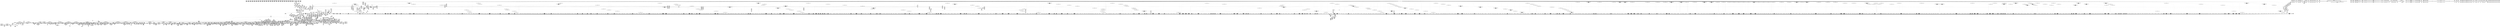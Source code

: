 digraph {
	CE0x48f9de0 [shape=record,shape=Mrecord,label="{CE0x48f9de0|file_inode17:_tmp1|*SummSink*}"]
	CE0x493dbc0 [shape=record,shape=Mrecord,label="{CE0x493dbc0|_ret_i32_%call2,_!dbg_!15480|security/apparmor/file.c,456|*SummSource*}"]
	CE0x49f1a00 [shape=record,shape=Mrecord,label="{CE0x49f1a00|__aa_current_profile:_tmp9|security/apparmor/include/context.h,138|*SummSource*}"]
	CE0x49d5e10 [shape=record,shape=Mrecord,label="{CE0x49d5e10|80:_i64,_:_CRE_1636,1637_}"]
	CE0x49cc120 [shape=record,shape=Mrecord,label="{CE0x49cc120|80:_i64,_:_CRE_1248,1249_}"]
	CE0x491bc20 [shape=record,shape=Mrecord,label="{CE0x491bc20|i64_12|*Constant*}"]
	CE0x49d39b0 [shape=record,shape=Mrecord,label="{CE0x49d39b0|80:_i64,_:_CRE_1536,1568_|*MultipleSource*|security/apparmor/include/apparmor.h,117|*LoadInst*|security/apparmor/include/apparmor.h,117}"]
	CE0x491d9c0 [shape=record,shape=Mrecord,label="{CE0x491d9c0|i64*_getelementptr_inbounds_(_16_x_i64_,_16_x_i64_*___llvm_gcov_ctr46,_i64_0,_i64_8)|*Constant*}"]
	CE0x48b8350 [shape=record,shape=Mrecord,label="{CE0x48b8350|apparmor_file_permission:_tmp1|*SummSource*}"]
	CE0x49c0db0 [shape=record,shape=Mrecord,label="{CE0x49c0db0|80:_i64,_:_CRE_626,627_}"]
	CE0x49be550 [shape=record,shape=Mrecord,label="{CE0x49be550|80:_i64,_:_CRE_588,589_}"]
	CE0x49213b0 [shape=record,shape=Mrecord,label="{CE0x49213b0|__aa_current_profile:_tmp4|security/apparmor/include/context.h,138|*SummSource*}"]
	CE0x49bd9a0 [shape=record,shape=Mrecord,label="{CE0x49bd9a0|80:_i64,_:_CRE_577,578_}"]
	CE0x49d27a0 [shape=record,shape=Mrecord,label="{CE0x49d27a0|80:_i64,_:_CRE_1363,1364_}"]
	CE0x49acba0 [shape=record,shape=Mrecord,label="{CE0x49acba0|0:_i16,_4:_i32,_8:_i16,_40:_%struct.super_block*,_:_SCMRE_866,867_}"]
	CE0x492a0b0 [shape=record,shape=Mrecord,label="{CE0x492a0b0|_ret_%struct.inode*_%tmp4,_!dbg_!15470|include/linux/fs.h,1916}"]
	CE0x49c0530 [shape=record,shape=Mrecord,label="{CE0x49c0530|80:_i64,_:_CRE_618,619_}"]
	CE0x4922ca0 [shape=record,shape=Mrecord,label="{CE0x4922ca0|mediated_filesystem:_i_sb|security/apparmor/include/apparmor.h,117}"]
	CE0x4900be0 [shape=record,shape=Mrecord,label="{CE0x4900be0|_call_void_mcount()_#2|*SummSink*}"]
	CE0x48dfb30 [shape=record,shape=Mrecord,label="{CE0x48dfb30|common_file_perm:_tmp22|security/apparmor/lsm.c,432}"]
	CE0x48d5d20 [shape=record,shape=Mrecord,label="{CE0x48d5d20|16:_%struct.vfsmount*,_24:_%struct.dentry*,_32:_%struct.inode*,_408:_%struct.cred*,_456:_i8*,_:_CRE_103,104_}"]
	CE0x49c9a90 [shape=record,shape=Mrecord,label="{CE0x49c9a90|80:_i64,_:_CRE_1211,1212_}"]
	CE0x498f7a0 [shape=record,shape=Mrecord,label="{CE0x498f7a0|0:_i16,_4:_i32,_8:_i16,_40:_%struct.super_block*,_:_SCMRE_181,182_}"]
	CE0x49b4990 [shape=record,shape=Mrecord,label="{CE0x49b4990|0:_i16,_4:_i32,_8:_i16,_40:_%struct.super_block*,_:_SCMRE_978,979_}"]
	CE0x48be850 [shape=record,shape=Mrecord,label="{CE0x48be850|16:_%struct.vfsmount*,_24:_%struct.dentry*,_32:_%struct.inode*,_408:_%struct.cred*,_456:_i8*,_:_CRE_122,123_}"]
	CE0x48be150 [shape=record,shape=Mrecord,label="{CE0x48be150|16:_%struct.vfsmount*,_24:_%struct.dentry*,_32:_%struct.inode*,_408:_%struct.cred*,_456:_i8*,_:_CRE_118,119_}"]
	CE0x4958670 [shape=record,shape=Mrecord,label="{CE0x4958670|GLOBAL:_lockdep_rcu_suspicious|*Constant*}"]
	CE0x49ebdd0 [shape=record,shape=Mrecord,label="{CE0x49ebdd0|__aa_current_profile:_tmp16|security/apparmor/include/context.h,138|*SummSource*}"]
	CE0x48b2a30 [shape=record,shape=Mrecord,label="{CE0x48b2a30|apparmor_file_permission:_tmp3}"]
	CE0x49f1990 [shape=record,shape=Mrecord,label="{CE0x49f1990|__aa_current_profile:_tmp9|security/apparmor/include/context.h,138}"]
	CE0x49f8350 [shape=record,shape=Mrecord,label="{CE0x49f8350|__aa_current_profile:_if.then|*SummSource*}"]
	CE0x48fab30 [shape=record,shape=Mrecord,label="{CE0x48fab30|i64*_getelementptr_inbounds_(_28_x_i64_,_28_x_i64_*___llvm_gcov_ctr87,_i64_0,_i64_0)|*Constant*|*SummSource*}"]
	CE0x49b7390 [shape=record,shape=Mrecord,label="{CE0x49b7390|80:_i64,_:_CRE_405,406_}"]
	CE0x48d0dc0 [shape=record,shape=Mrecord,label="{CE0x48d0dc0|16:_%struct.vfsmount*,_24:_%struct.dentry*,_32:_%struct.inode*,_408:_%struct.cred*,_456:_i8*,_:_CRE_288,292_|*MultipleSource*|security/apparmor/lsm.c,428|Function::common_file_perm&Arg::file::|Function::apparmor_file_permission&Arg::file::}"]
	CE0x4956410 [shape=record,shape=Mrecord,label="{CE0x4956410|common_file_perm:_cmp21|security/apparmor/lsm.c,448|*SummSource*}"]
	CE0x4a6f3b0 [shape=record,shape=Mrecord,label="{CE0x4a6f3b0|aa_cred_profile:_tmp4|*LoadInst*|security/apparmor/include/context.h,99}"]
	CE0x499a940 [shape=record,shape=Mrecord,label="{CE0x499a940|0:_i16,_4:_i32,_8:_i16,_40:_%struct.super_block*,_:_SCMRE_344,352_|*MultipleSource*|security/apparmor/lsm.c,435|security/apparmor/include/apparmor.h,117|Function::mediated_filesystem&Arg::inode::|*LoadInst*|include/linux/fs.h,1916}"]
	CE0x48d2bf0 [shape=record,shape=Mrecord,label="{CE0x48d2bf0|16:_%struct.vfsmount*,_24:_%struct.dentry*,_32:_%struct.inode*,_408:_%struct.cred*,_456:_i8*,_:_CRE_146,147_}"]
	CE0x49d9220 [shape=record,shape=Mrecord,label="{CE0x49d9220|80:_i64,_:_CRE_1685,1686_}"]
	"CONST[source:0(mediator),value:2(dynamic)][purpose:{subject}]"
	CE0x4947a70 [shape=record,shape=Mrecord,label="{CE0x4947a70|common_file_perm:_tmp36|security/apparmor/lsm.c,447|*SummSink*}"]
	CE0x49d2250 [shape=record,shape=Mrecord,label="{CE0x49d2250|80:_i64,_:_CRE_1358,1359_}"]
	CE0x48ddd00 [shape=record,shape=Mrecord,label="{CE0x48ddd00|common_file_perm:_tmp59|security/apparmor/lsm.c,452}"]
	CE0x48c7aa0 [shape=record,shape=Mrecord,label="{CE0x48c7aa0|common_file_perm:_tmp11|security/apparmor/lsm.c,432}"]
	CE0x49e5e80 [shape=record,shape=Mrecord,label="{CE0x49e5e80|0:_i8,_:_GCMR___aa_current_profile.__warned_internal_global_i8_0,_section_.data.unlikely_,_align_1:_elem_0:default:}"]
	CE0x49793f0 [shape=record,shape=Mrecord,label="{CE0x49793f0|aa_cred_profile:_if.then|*SummSink*}"]
	CE0x49b2db0 [shape=record,shape=Mrecord,label="{CE0x49b2db0|0:_i16,_4:_i32,_8:_i16,_40:_%struct.super_block*,_:_SCMRE_929,930_}"]
	CE0x48f7870 [shape=record,shape=Mrecord,label="{CE0x48f7870|mediated_filesystem:_tmp3|*SummSource*}"]
	CE0x4990d80 [shape=record,shape=Mrecord,label="{CE0x4990d80|0:_i16,_4:_i32,_8:_i16,_40:_%struct.super_block*,_:_SCMRE_195,196_}"]
	CE0x49398b0 [shape=record,shape=Mrecord,label="{CE0x49398b0|common_file_perm:_tobool25|security/apparmor/lsm.c,448|*SummSink*}"]
	CE0x49b9480 [shape=record,shape=Mrecord,label="{CE0x49b9480|80:_i64,_:_CRE_436,437_}"]
	CE0x48e36c0 [shape=record,shape=Mrecord,label="{CE0x48e36c0|0:_i16,_4:_i32,_8:_i16,_40:_%struct.super_block*,_:_SCMRE_151,152_}"]
	CE0x4900dc0 [shape=record,shape=Mrecord,label="{CE0x4900dc0|16:_%struct.vfsmount*,_24:_%struct.dentry*,_32:_%struct.inode*,_408:_%struct.cred*,_456:_i8*,_:_CRE_190,191_}"]
	CE0x49d9550 [shape=record,shape=Mrecord,label="{CE0x49d9550|80:_i64,_:_CRE_1688,1696_|*MultipleSource*|security/apparmor/include/apparmor.h,117|*LoadInst*|security/apparmor/include/apparmor.h,117}"]
	CE0x49b3bc0 [shape=record,shape=Mrecord,label="{CE0x49b3bc0|0:_i16,_4:_i32,_8:_i16,_40:_%struct.super_block*,_:_SCMRE_952,960_|*MultipleSource*|security/apparmor/lsm.c,435|security/apparmor/include/apparmor.h,117|Function::mediated_filesystem&Arg::inode::|*LoadInst*|include/linux/fs.h,1916}"]
	CE0x49350f0 [shape=record,shape=Mrecord,label="{CE0x49350f0|common_file_perm:_tmp16|security/apparmor/lsm.c,432}"]
	CE0x4989c50 [shape=record,shape=Mrecord,label="{CE0x4989c50|0:_i16,_4:_i32,_8:_i16,_40:_%struct.super_block*,_:_SCMRE_157,158_}"]
	CE0x49cfd20 [shape=record,shape=Mrecord,label="{CE0x49cfd20|80:_i64,_:_CRE_1323,1324_}"]
	CE0x48cdd40 [shape=record,shape=Mrecord,label="{CE0x48cdd40|16:_%struct.vfsmount*,_24:_%struct.dentry*,_32:_%struct.inode*,_408:_%struct.cred*,_456:_i8*,_:_CRE_70,71_}"]
	CE0x48e6520 [shape=record,shape=Mrecord,label="{CE0x48e6520|16:_%struct.vfsmount*,_24:_%struct.dentry*,_32:_%struct.inode*,_408:_%struct.cred*,_456:_i8*,_:_CRE_11,12_}"]
	CE0x48e3da0 [shape=record,shape=Mrecord,label="{CE0x48e3da0|aa_cred_profile:_tmp9|security/apparmor/include/context.h,100}"]
	CE0x49845f0 [shape=record,shape=Mrecord,label="{CE0x49845f0|mediated_filesystem:_tmp5|security/apparmor/include/apparmor.h,117|*SummSource*}"]
	CE0x4957ee0 [shape=record,shape=Mrecord,label="{CE0x4957ee0|common_file_perm:_tmp48|security/apparmor/lsm.c,448|*SummSource*}"]
	CE0x49a2440 [shape=record,shape=Mrecord,label="{CE0x49a2440|0:_i16,_4:_i32,_8:_i16,_40:_%struct.super_block*,_:_SCMRE_569,570_}"]
	CE0x49b1af0 [shape=record,shape=Mrecord,label="{CE0x49b1af0|0:_i16,_4:_i32,_8:_i16,_40:_%struct.super_block*,_:_SCMRE_917,918_}"]
	CE0x48f2760 [shape=record,shape=Mrecord,label="{CE0x48f2760|i64*_getelementptr_inbounds_(_16_x_i64_,_16_x_i64_*___llvm_gcov_ctr46,_i64_0,_i64_4)|*Constant*}"]
	CE0x4969d80 [shape=record,shape=Mrecord,label="{CE0x4969d80|i64*_getelementptr_inbounds_(_28_x_i64_,_28_x_i64_*___llvm_gcov_ctr87,_i64_0,_i64_27)|*Constant*}"]
	CE0x498bda0 [shape=record,shape=Mrecord,label="{CE0x498bda0|aa_cred_profile:_tmp31|security/apparmor/include/context.h,100}"]
	CE0x49b9150 [shape=record,shape=Mrecord,label="{CE0x49b9150|80:_i64,_:_CRE_433,434_}"]
	CE0x49577b0 [shape=record,shape=Mrecord,label="{CE0x49577b0|common_file_perm:_tmp47|security/apparmor/lsm.c,448}"]
	CE0x49b1640 [shape=record,shape=Mrecord,label="{CE0x49b1640|0:_i16,_4:_i32,_8:_i16,_40:_%struct.super_block*,_:_SCMRE_914,915_}"]
	CE0x49875f0 [shape=record,shape=Mrecord,label="{CE0x49875f0|i64*_getelementptr_inbounds_(_16_x_i64_,_16_x_i64_*___llvm_gcov_ctr46,_i64_0,_i64_13)|*Constant*}"]
	CE0x49bcc30 [shape=record,shape=Mrecord,label="{CE0x49bcc30|80:_i64,_:_CRE_564,565_}"]
	CE0x4a26920 [shape=record,shape=Mrecord,label="{CE0x4a26920|i64*_getelementptr_inbounds_(_16_x_i64_,_16_x_i64_*___llvm_gcov_ctr46,_i64_0,_i64_14)|*Constant*}"]
	CE0x49aef30 [shape=record,shape=Mrecord,label="{CE0x49aef30|0:_i16,_4:_i32,_8:_i16,_40:_%struct.super_block*,_:_SCMRE_889,890_}"]
	CE0x48b7ec0 [shape=record,shape=Mrecord,label="{CE0x48b7ec0|apparmor_file_permission:_tmp2|*SummSource*}"]
	CE0x48f0ee0 [shape=record,shape=Mrecord,label="{CE0x48f0ee0|common_file_perm:_f_cred|security/apparmor/lsm.c,429|*SummSource*}"]
	CE0x49b1000 [shape=record,shape=Mrecord,label="{CE0x49b1000|0:_i16,_4:_i32,_8:_i16,_40:_%struct.super_block*,_:_SCMRE_910,911_}"]
	CE0x49691c0 [shape=record,shape=Mrecord,label="{CE0x49691c0|common_file_perm:_tmp57|security/apparmor/lsm.c,451|*SummSource*}"]
	CE0x4921250 [shape=record,shape=Mrecord,label="{CE0x4921250|__aa_current_profile:_tmp4|security/apparmor/include/context.h,138}"]
	CE0x48c74f0 [shape=record,shape=Mrecord,label="{CE0x48c74f0|i64*_getelementptr_inbounds_(_28_x_i64_,_28_x_i64_*___llvm_gcov_ctr87,_i64_0,_i64_4)|*Constant*|*SummSink*}"]
	CE0x4953fb0 [shape=record,shape=Mrecord,label="{CE0x4953fb0|common_file_perm:_cmp18|security/apparmor/lsm.c,447}"]
	CE0x4945ad0 [shape=record,shape=Mrecord,label="{CE0x4945ad0|common_file_perm:_tobool10|security/apparmor/lsm.c,434|*SummSink*}"]
	CE0x4995e70 [shape=record,shape=Mrecord,label="{CE0x4995e70|0:_i16,_4:_i32,_8:_i16,_40:_%struct.super_block*,_:_SCMRE_270,271_}"]
	CE0x49ac640 [shape=record,shape=Mrecord,label="{CE0x49ac640|0:_i16,_4:_i32,_8:_i16,_40:_%struct.super_block*,_:_SCMRE_864,865_}"]
	CE0x48e48f0 [shape=record,shape=Mrecord,label="{CE0x48e48f0|i64_3|*Constant*}"]
	CE0x4979bc0 [shape=record,shape=Mrecord,label="{CE0x4979bc0|aa_cred_profile:_lnot2|security/apparmor/include/context.h,100|*SummSource*}"]
	CE0x49f4520 [shape=record,shape=Mrecord,label="{CE0x49f4520|_ret_i32_%call17,_!dbg_!15526|security/apparmor/file.c,307}"]
	CE0x48f8370 [shape=record,shape=Mrecord,label="{CE0x48f8370|common_file_perm:_tmp1|*SummSource*}"]
	CE0x48d97f0 [shape=record,shape=Mrecord,label="{CE0x48d97f0|16:_%struct.vfsmount*,_24:_%struct.dentry*,_32:_%struct.inode*,_408:_%struct.cred*,_456:_i8*,_:_CRE_164,165_}"]
	CE0x48e3850 [shape=record,shape=Mrecord,label="{CE0x48e3850|0:_i16,_4:_i32,_8:_i16,_40:_%struct.super_block*,_:_SCMRE_152,153_}"]
	CE0x48f6fc0 [shape=record,shape=Mrecord,label="{CE0x48f6fc0|i64_2|*Constant*}"]
	CE0x499da50 [shape=record,shape=Mrecord,label="{CE0x499da50|0:_i16,_4:_i32,_8:_i16,_40:_%struct.super_block*,_:_SCMRE_477,478_}"]
	CE0x48d4dc0 [shape=record,shape=Mrecord,label="{CE0x48d4dc0|i32_0|*Constant*|*SummSink*}"]
	CE0x4953160 [shape=record,shape=Mrecord,label="{CE0x4953160|common_file_perm:_mode17|security/apparmor/lsm.c,447}"]
	CE0x48b8010 [shape=record,shape=Mrecord,label="{CE0x48b8010|i64*_getelementptr_inbounds_(_2_x_i64_,_2_x_i64_*___llvm_gcov_ctr86,_i64_0,_i64_0)|*Constant*}"]
	CE0x49653d0 [shape=record,shape=Mrecord,label="{CE0x49653d0|file_inode17:_f|Function::file_inode17&Arg::f::}"]
	CE0x4a629a0 [shape=record,shape=Mrecord,label="{CE0x4a629a0|%struct.aa_task_cxt*_null|*Constant*}"]
	CE0x4978ed0 [shape=record,shape=Mrecord,label="{CE0x4978ed0|0:_i16,_4:_i32,_8:_i16,_40:_%struct.super_block*,_:_SCMRE_128,136_|*MultipleSource*|security/apparmor/lsm.c,435|security/apparmor/include/apparmor.h,117|Function::mediated_filesystem&Arg::inode::|*LoadInst*|include/linux/fs.h,1916}"]
	CE0x48b7730 [shape=record,shape=Mrecord,label="{CE0x48b7730|apparmor_file_permission:_tmp2}"]
	CE0x493f7a0 [shape=record,shape=Mrecord,label="{CE0x493f7a0|aa_cred_profile:_tmp24|security/apparmor/include/context.h,100|*SummSource*}"]
	CE0x48f3560 [shape=record,shape=Mrecord,label="{CE0x48f3560|common_file_perm:_tmp3|*SummSink*}"]
	CE0x498aa60 [shape=record,shape=Mrecord,label="{CE0x498aa60|0:_i16,_4:_i32,_8:_i16,_40:_%struct.super_block*,_:_SCMRE_166,167_}"]
	CE0x49aea80 [shape=record,shape=Mrecord,label="{CE0x49aea80|0:_i16,_4:_i32,_8:_i16,_40:_%struct.super_block*,_:_SCMRE_886,887_}"]
	CE0x49f5bf0 [shape=record,shape=Mrecord,label="{CE0x49f5bf0|__aa_current_profile:_land.lhs.true|*SummSink*}"]
	CE0x49cc340 [shape=record,shape=Mrecord,label="{CE0x49cc340|80:_i64,_:_CRE_1250,1251_}"]
	CE0x49ba580 [shape=record,shape=Mrecord,label="{CE0x49ba580|80:_i64,_:_CRE_452,453_}"]
	CE0x493fff0 [shape=record,shape=Mrecord,label="{CE0x493fff0|aa_cred_profile:_tmp25|security/apparmor/include/context.h,100|*SummSink*}"]
	CE0x4977e80 [shape=record,shape=Mrecord,label="{CE0x4977e80|aa_cred_profile:_tmp29|security/apparmor/include/context.h,100}"]
	CE0x49e8920 [shape=record,shape=Mrecord,label="{CE0x49e8920|aa_file_perm:_tmp1|*SummSource*}"]
	CE0x49a6f40 [shape=record,shape=Mrecord,label="{CE0x49a6f40|0:_i16,_4:_i32,_8:_i16,_40:_%struct.super_block*,_:_SCMRE_617,618_}"]
	CE0x49bbe70 [shape=record,shape=Mrecord,label="{CE0x49bbe70|80:_i64,_:_CRE_528,536_|*MultipleSource*|security/apparmor/include/apparmor.h,117|*LoadInst*|security/apparmor/include/apparmor.h,117}"]
	CE0x4929dd0 [shape=record,shape=Mrecord,label="{CE0x4929dd0|file_inode:_entry|*SummSink*}"]
	CE0x49c6230 [shape=record,shape=Mrecord,label="{CE0x49c6230|80:_i64,_:_CRE_184,188_|*MultipleSource*|security/apparmor/include/apparmor.h,117|*LoadInst*|security/apparmor/include/apparmor.h,117}"]
	CE0x48d7340 [shape=record,shape=Mrecord,label="{CE0x48d7340|aa_file_perm:_uid|security/apparmor/file.c,451}"]
	CE0x499f170 [shape=record,shape=Mrecord,label="{CE0x499f170|0:_i16,_4:_i32,_8:_i16,_40:_%struct.super_block*,_:_SCMRE_504,508_|*MultipleSource*|security/apparmor/lsm.c,435|security/apparmor/include/apparmor.h,117|Function::mediated_filesystem&Arg::inode::|*LoadInst*|include/linux/fs.h,1916}"]
	CE0x4942b50 [shape=record,shape=Mrecord,label="{CE0x4942b50|mediated_filesystem:_inode|Function::mediated_filesystem&Arg::inode::|*SummSource*}"]
	CE0x49819b0 [shape=record,shape=Mrecord,label="{CE0x49819b0|0:_i16,_4:_i32,_8:_i16,_40:_%struct.super_block*,_:_SCMRE_8,12_|*MultipleSource*|security/apparmor/lsm.c,435|security/apparmor/include/apparmor.h,117|Function::mediated_filesystem&Arg::inode::|*LoadInst*|include/linux/fs.h,1916}"]
	CE0x4997130 [shape=record,shape=Mrecord,label="{CE0x4997130|0:_i16,_4:_i32,_8:_i16,_40:_%struct.super_block*,_:_SCMRE_282,283_}"]
	CE0x49adf90 [shape=record,shape=Mrecord,label="{CE0x49adf90|0:_i16,_4:_i32,_8:_i16,_40:_%struct.super_block*,_:_SCMRE_879,880_}"]
	CE0x49b9040 [shape=record,shape=Mrecord,label="{CE0x49b9040|80:_i64,_:_CRE_432,433_}"]
	CE0x49e98d0 [shape=record,shape=Mrecord,label="{CE0x49e98d0|__aa_current_profile:_tmp7|security/apparmor/include/context.h,138}"]
	CE0x48f85b0 [shape=record,shape=Mrecord,label="{CE0x48f85b0|common_file_perm:_tmp1|*SummSink*}"]
	CE0x495c500 [shape=record,shape=Mrecord,label="{CE0x495c500|GLOBAL:_get_current|*Constant*|*SummSource*}"]
	CE0x495e800 [shape=record,shape=Mrecord,label="{CE0x495e800|aa_cred_profile:_entry}"]
	CE0x4983c40 [shape=record,shape=Mrecord,label="{CE0x4983c40|80:_i64,_:_CRE_2248,2256_|*MultipleSource*|security/apparmor/include/apparmor.h,117|*LoadInst*|security/apparmor/include/apparmor.h,117}"]
	CE0x48b5c10 [shape=record,shape=Mrecord,label="{CE0x48b5c10|16:_%struct.vfsmount*,_24:_%struct.dentry*,_32:_%struct.inode*,_408:_%struct.cred*,_456:_i8*,_:_CRE_85,86_}"]
	CE0x4922560 [shape=record,shape=Mrecord,label="{CE0x4922560|0:_i16,_4:_i32,_8:_i16,_40:_%struct.super_block*,_:_SCMRE_2,4_|*MultipleSource*|security/apparmor/lsm.c,435|security/apparmor/include/apparmor.h,117|Function::mediated_filesystem&Arg::inode::|*LoadInst*|include/linux/fs.h,1916}"]
	CE0x4948ec0 [shape=record,shape=Mrecord,label="{CE0x4948ec0|common_file_perm:_tmp35|security/apparmor/lsm.c,436|*SummSource*}"]
	CE0x49b5510 [shape=record,shape=Mrecord,label="{CE0x49b5510|0:_i16,_4:_i32,_8:_i16,_40:_%struct.super_block*,_:_SCMRE_992,1000_|*MultipleSource*|security/apparmor/lsm.c,435|security/apparmor/include/apparmor.h,117|Function::mediated_filesystem&Arg::inode::|*LoadInst*|include/linux/fs.h,1916}"]
	CE0x4963bd0 [shape=record,shape=Mrecord,label="{CE0x4963bd0|i32_32768|*Constant*|*SummSource*}"]
	CE0x49e8310 [shape=record,shape=Mrecord,label="{CE0x49e8310|i64*_getelementptr_inbounds_(_11_x_i64_,_11_x_i64_*___llvm_gcov_ctr58,_i64_0,_i64_6)|*Constant*|*SummSink*}"]
	CE0x49d89a0 [shape=record,shape=Mrecord,label="{CE0x49d89a0|80:_i64,_:_CRE_1677,1678_}"]
	CE0x4946ba0 [shape=record,shape=Mrecord,label="{CE0x4946ba0|_ret_%struct.aa_profile*_%call4,_!dbg_!15494|security/apparmor/include/context.h,138|*SummSource*}"]
	CE0x48d5c40 [shape=record,shape=Mrecord,label="{CE0x48d5c40|44:_i32,_48:_i16,_128:_i8*,_:_SCMRE_0,4_|*MultipleSource*|Function::aa_cred_profile&Arg::cred::|*LoadInst*|security/apparmor/lsm.c,429|security/apparmor/include/context.h,99}"]
	CE0x49f6b10 [shape=record,shape=Mrecord,label="{CE0x49f6b10|__aa_current_profile:_land.lhs.true2|*SummSource*}"]
	CE0x49f2620 [shape=record,shape=Mrecord,label="{CE0x49f2620|aa_file_perm:_tmp}"]
	CE0x497b270 [shape=record,shape=Mrecord,label="{CE0x497b270|aa_cred_profile:_bb|*SummSource*}"]
	CE0x4955a60 [shape=record,shape=Mrecord,label="{CE0x4955a60|common_file_perm:_tmp44|security/apparmor/lsm.c,447|*SummSink*}"]
	CE0x49c10e0 [shape=record,shape=Mrecord,label="{CE0x49c10e0|80:_i64,_:_CRE_629,630_}"]
	CE0x48cbc80 [shape=record,shape=Mrecord,label="{CE0x48cbc80|i64*_getelementptr_inbounds_(_2_x_i64_,_2_x_i64_*___llvm_gcov_ctr2919,_i64_0,_i64_1)|*Constant*}"]
	CE0x49c5690 [shape=record,shape=Mrecord,label="{CE0x49c5690|80:_i64,_:_CRE_132,136_|*MultipleSource*|security/apparmor/include/apparmor.h,117|*LoadInst*|security/apparmor/include/apparmor.h,117}"]
	CE0x49870c0 [shape=record,shape=Mrecord,label="{CE0x49870c0|aa_cred_profile:_tmp27|security/apparmor/include/context.h,100|*SummSource*}"]
	CE0x48eaa70 [shape=record,shape=Mrecord,label="{CE0x48eaa70|file_inode:_tmp}"]
	CE0x49cc780 [shape=record,shape=Mrecord,label="{CE0x49cc780|80:_i64,_:_CRE_1254,1255_}"]
	CE0x48fb590 [shape=record,shape=Mrecord,label="{CE0x48fb590|common_file_perm:_f_security|security/apparmor/lsm.c,428}"]
	CE0x49f75b0 [shape=record,shape=Mrecord,label="{CE0x49f75b0|aa_file_perm:_tmp3|*SummSink*}"]
	CE0x4981df0 [shape=record,shape=Mrecord,label="{CE0x4981df0|aa_cred_profile:_tmp12|security/apparmor/include/context.h,100}"]
	CE0x4955dd0 [shape=record,shape=Mrecord,label="{CE0x4955dd0|common_file_perm:_tmp45|security/apparmor/lsm.c,447|*SummSource*}"]
	CE0x495c900 [shape=record,shape=Mrecord,label="{CE0x495c900|get_current:_entry|*SummSource*}"]
	CE0x4936ec0 [shape=record,shape=Mrecord,label="{CE0x4936ec0|common_file_perm:_tmp15|security/apparmor/lsm.c,432}"]
	CE0x48f4b00 [shape=record,shape=Mrecord,label="{CE0x48f4b00|aa_cred_profile:_tmp3|*SummSource*}"]
	CE0x49c1e50 [shape=record,shape=Mrecord,label="{CE0x49c1e50|80:_i64,_:_CRE_680,696_|*MultipleSource*|security/apparmor/include/apparmor.h,117|*LoadInst*|security/apparmor/include/apparmor.h,117}"]
	CE0x48dfdd0 [shape=record,shape=Mrecord,label="{CE0x48dfdd0|common_file_perm:_tmp22|security/apparmor/lsm.c,432|*SummSink*}"]
	CE0x49c4550 [shape=record,shape=Mrecord,label="{CE0x49c4550|80:_i64,_:_CRE_64,72_|*MultipleSource*|security/apparmor/include/apparmor.h,117|*LoadInst*|security/apparmor/include/apparmor.h,117}"]
	CE0x492fb80 [shape=record,shape=Mrecord,label="{CE0x492fb80|common_file_perm:_tmp5|security/apparmor/lsm.c,428}"]
	CE0x49bb680 [shape=record,shape=Mrecord,label="{CE0x49bb680|80:_i64,_:_CRE_488,496_|*MultipleSource*|security/apparmor/include/apparmor.h,117|*LoadInst*|security/apparmor/include/apparmor.h,117}"]
	CE0x492a550 [shape=record,shape=Mrecord,label="{CE0x492a550|_ret_%struct.inode*_%tmp4,_!dbg_!15470|include/linux/fs.h,1916|*SummSink*}"]
	CE0x49b97b0 [shape=record,shape=Mrecord,label="{CE0x49b97b0|80:_i64,_:_CRE_439,440_}"]
	CE0x49d3020 [shape=record,shape=Mrecord,label="{CE0x49d3020|80:_i64,_:_CRE_1371,1372_}"]
	CE0x4981f50 [shape=record,shape=Mrecord,label="{CE0x4981f50|aa_cred_profile:_tmp12|security/apparmor/include/context.h,100|*SummSource*}"]
	CE0x49ef780 [shape=record,shape=Mrecord,label="{CE0x49ef780|GLOBAL:___llvm_gcov_ctr58|Global_var:__llvm_gcov_ctr58}"]
	CE0x4994bb0 [shape=record,shape=Mrecord,label="{CE0x4994bb0|0:_i16,_4:_i32,_8:_i16,_40:_%struct.super_block*,_:_SCMRE_258,259_}"]
	CE0x48e6fa0 [shape=record,shape=Mrecord,label="{CE0x48e6fa0|common_file_perm:_do.end7}"]
	CE0x48f4d00 [shape=record,shape=Mrecord,label="{CE0x48f4d00|16:_%struct.vfsmount*,_24:_%struct.dentry*,_32:_%struct.inode*,_408:_%struct.cred*,_456:_i8*,_:_CRE_132,136_|*MultipleSource*|security/apparmor/lsm.c,428|Function::common_file_perm&Arg::file::|Function::apparmor_file_permission&Arg::file::}"]
	CE0x48d6260 [shape=record,shape=Mrecord,label="{CE0x48d6260|16:_%struct.vfsmount*,_24:_%struct.dentry*,_32:_%struct.inode*,_408:_%struct.cred*,_456:_i8*,_:_CRE_106,107_}"]
	CE0x4983480 [shape=record,shape=Mrecord,label="{CE0x4983480|80:_i64,_:_CRE_1928,2056_|*MultipleSource*|security/apparmor/include/apparmor.h,117|*LoadInst*|security/apparmor/include/apparmor.h,117}"]
	CE0x49acef0 [shape=record,shape=Mrecord,label="{CE0x49acef0|0:_i16,_4:_i32,_8:_i16,_40:_%struct.super_block*,_:_SCMRE_868,869_}"]
	CE0x4a29730 [shape=record,shape=Mrecord,label="{CE0x4a29730|aa_path_perm:_cond|Function::aa_path_perm&Arg::cond::}"]
	CE0x4995510 [shape=record,shape=Mrecord,label="{CE0x4995510|0:_i16,_4:_i32,_8:_i16,_40:_%struct.super_block*,_:_SCMRE_264,265_}"]
	CE0x48c8300 [shape=record,shape=Mrecord,label="{CE0x48c8300|16:_%struct.vfsmount*,_24:_%struct.dentry*,_32:_%struct.inode*,_408:_%struct.cred*,_456:_i8*,_:_CRE_224,232_|*MultipleSource*|security/apparmor/lsm.c,428|Function::common_file_perm&Arg::file::|Function::apparmor_file_permission&Arg::file::}"]
	CE0x49e7540 [shape=record,shape=Mrecord,label="{CE0x49e7540|get_current:_tmp1|*SummSource*}"]
	CE0x49ade00 [shape=record,shape=Mrecord,label="{CE0x49ade00|0:_i16,_4:_i32,_8:_i16,_40:_%struct.super_block*,_:_SCMRE_878,879_}"]
	CE0x49b6650 [shape=record,shape=Mrecord,label="{CE0x49b6650|80:_i64,_:_CRE_393,394_}"]
	CE0x48ff730 [shape=record,shape=Mrecord,label="{CE0x48ff730|16:_%struct.vfsmount*,_24:_%struct.dentry*,_32:_%struct.inode*,_408:_%struct.cred*,_456:_i8*,_:_CRE_1,2_}"]
	CE0x4940bb0 [shape=record,shape=Mrecord,label="{CE0x4940bb0|aa_cred_profile:_tmp26|security/apparmor/include/context.h,100|*SummSource*}"]
	CE0x4a1bf20 [shape=record,shape=Mrecord,label="{CE0x4a1bf20|aa_cred_profile:_lnot3|security/apparmor/include/context.h,100}"]
	CE0x49becc0 [shape=record,shape=Mrecord,label="{CE0x49becc0|80:_i64,_:_CRE_595,596_}"]
	CE0x4a1b1e0 [shape=record,shape=Mrecord,label="{CE0x4a1b1e0|aa_file_perm:_f_path|security/apparmor/file.c,456|*SummSink*}"]
	CE0x49a14a0 [shape=record,shape=Mrecord,label="{CE0x49a14a0|0:_i16,_4:_i32,_8:_i16,_40:_%struct.super_block*,_:_SCMRE_559,560_}"]
	CE0x49af700 [shape=record,shape=Mrecord,label="{CE0x49af700|0:_i16,_4:_i32,_8:_i16,_40:_%struct.super_block*,_:_SCMRE_894,895_}"]
	CE0x4937a30 [shape=record,shape=Mrecord,label="{CE0x4937a30|0:_i16,_:_CRE_1,2_}"]
	CE0x4a294f0 [shape=record,shape=Mrecord,label="{CE0x4a294f0|aa_path_perm:_request|Function::aa_path_perm&Arg::request::|*SummSink*}"]
	CE0x48d9d30 [shape=record,shape=Mrecord,label="{CE0x48d9d30|16:_%struct.vfsmount*,_24:_%struct.dentry*,_32:_%struct.inode*,_408:_%struct.cred*,_456:_i8*,_:_CRE_167,168_}"]
	CE0x497c360 [shape=record,shape=Mrecord,label="{CE0x497c360|aa_cred_profile:_tmp11|security/apparmor/include/context.h,100|*SummSink*}"]
	CE0x49f69f0 [shape=record,shape=Mrecord,label="{CE0x49f69f0|file_inode17:_tmp2|*SummSink*}"]
	CE0x49d1370 [shape=record,shape=Mrecord,label="{CE0x49d1370|80:_i64,_:_CRE_1344,1345_}"]
	CE0x49da180 [shape=record,shape=Mrecord,label="{CE0x49da180|80:_i64,_:_CRE_1752,1760_|*MultipleSource*|security/apparmor/include/apparmor.h,117|*LoadInst*|security/apparmor/include/apparmor.h,117}"]
	CE0x49ed880 [shape=record,shape=Mrecord,label="{CE0x49ed880|__aa_current_profile:_tmp13|security/apparmor/include/context.h,138|*SummSink*}"]
	CE0x49595e0 [shape=record,shape=Mrecord,label="{CE0x49595e0|__aa_current_profile:_tmp17|security/apparmor/include/context.h,138}"]
	CE0x48b7fa0 [shape=record,shape=Mrecord,label="{CE0x48b7fa0|i64*_getelementptr_inbounds_(_2_x_i64_,_2_x_i64_*___llvm_gcov_ctr86,_i64_0,_i64_0)|*Constant*|*SummSink*}"]
	CE0x48d73b0 [shape=record,shape=Mrecord,label="{CE0x48d73b0|aa_file_perm:_uid|security/apparmor/file.c,451|*SummSource*}"]
	CE0x49b6840 [shape=record,shape=Mrecord,label="{CE0x49b6840|80:_i64,_:_CRE_394,395_}"]
	CE0x494c0c0 [shape=record,shape=Mrecord,label="{CE0x494c0c0|common_file_perm:_call11|security/apparmor/lsm.c,435|*SummSource*}"]
	CE0x497c860 [shape=record,shape=Mrecord,label="{CE0x497c860|__aa_current_profile:_tmp5|security/apparmor/include/context.h,138|*SummSource*}"]
	CE0x48d4d20 [shape=record,shape=Mrecord,label="{CE0x48d4d20|i32_0|*Constant*|*SummSource*}"]
	CE0x491c720 [shape=record,shape=Mrecord,label="{CE0x491c720|aa_cred_profile:_tmp23|security/apparmor/include/context.h,100|*SummSource*}"]
	CE0x48bca50 [shape=record,shape=Mrecord,label="{CE0x48bca50|i64*_getelementptr_inbounds_(_28_x_i64_,_28_x_i64_*___llvm_gcov_ctr87,_i64_0,_i64_10)|*Constant*|*SummSource*}"]
	CE0x493a760 [shape=record,shape=Mrecord,label="{CE0x493a760|common_file_perm:_tmp52|security/apparmor/lsm.c,447}"]
	CE0x48be310 [shape=record,shape=Mrecord,label="{CE0x48be310|16:_%struct.vfsmount*,_24:_%struct.dentry*,_32:_%struct.inode*,_408:_%struct.cred*,_456:_i8*,_:_CRE_119,120_}"]
	CE0x48daa50 [shape=record,shape=Mrecord,label="{CE0x48daa50|44:_i32,_48:_i16,_128:_i8*,_:_SCMRE_120,128_|*MultipleSource*|Function::aa_cred_profile&Arg::cred::|*LoadInst*|security/apparmor/lsm.c,429|security/apparmor/include/context.h,99}"]
	CE0x4938890 [shape=record,shape=Mrecord,label="{CE0x4938890|i32_-1|*Constant*|*SummSource*}"]
	CE0x48ee0d0 [shape=record,shape=Mrecord,label="{CE0x48ee0d0|16:_%struct.vfsmount*,_24:_%struct.dentry*,_32:_%struct.inode*,_408:_%struct.cred*,_456:_i8*,_:_CRE_416,424_|*MultipleSource*|security/apparmor/lsm.c,428|Function::common_file_perm&Arg::file::|Function::apparmor_file_permission&Arg::file::}"]
	CE0x48ab590 [shape=record,shape=Mrecord,label="{CE0x48ab590|apparmor_file_permission:_entry|*SummSource*}"]
	CE0x4a54bb0 [shape=record,shape=Mrecord,label="{CE0x4a54bb0|aa_cred_profile:_tmp7|security/apparmor/include/context.h,100}"]
	CE0x4997f40 [shape=record,shape=Mrecord,label="{CE0x4997f40|0:_i16,_4:_i32,_8:_i16,_40:_%struct.super_block*,_:_SCMRE_291,292_}"]
	CE0x48ed260 [shape=record,shape=Mrecord,label="{CE0x48ed260|common_file_perm:_tmp7|security/apparmor/lsm.c,432}"]
	CE0x4998580 [shape=record,shape=Mrecord,label="{CE0x4998580|0:_i16,_4:_i32,_8:_i16,_40:_%struct.super_block*,_:_SCMRE_295,296_}"]
	CE0x49c0b90 [shape=record,shape=Mrecord,label="{CE0x49c0b90|80:_i64,_:_CRE_624,625_}"]
	CE0x49e5840 [shape=record,shape=Mrecord,label="{CE0x49e5840|__aa_current_profile:_tmp12|security/apparmor/include/context.h,138|*SummSource*}"]
	CE0x4946820 [shape=record,shape=Mrecord,label="{CE0x4946820|__aa_current_profile:_entry|*SummSource*}"]
	CE0x4900540 [shape=record,shape=Mrecord,label="{CE0x4900540|common_file_perm:_tobool3|security/apparmor/lsm.c,432|*SummSource*}"]
	CE0x49d57b0 [shape=record,shape=Mrecord,label="{CE0x49d57b0|80:_i64,_:_CRE_1630,1631_}"]
	CE0x50c7f70 [shape=record,shape=Mrecord,label="{CE0x50c7f70|common_file_perm:_entry}"]
	CE0x498f480 [shape=record,shape=Mrecord,label="{CE0x498f480|0:_i16,_4:_i32,_8:_i16,_40:_%struct.super_block*,_:_SCMRE_179,180_}"]
	CE0x4951250 [shape=record,shape=Mrecord,label="{CE0x4951250|aa_cred_profile:_lnot|security/apparmor/include/context.h,100}"]
	CE0x4978700 [shape=record,shape=Mrecord,label="{CE0x4978700|0:_i16,_4:_i32,_8:_i16,_40:_%struct.super_block*,_:_SCMRE_147,148_}"]
	CE0x49ccab0 [shape=record,shape=Mrecord,label="{CE0x49ccab0|80:_i64,_:_CRE_1257,1258_}"]
	CE0x4a1ff30 [shape=record,shape=Mrecord,label="{CE0x4a1ff30|aa_cred_profile:_expval|security/apparmor/include/context.h,100}"]
	CE0x48b5f90 [shape=record,shape=Mrecord,label="{CE0x48b5f90|16:_%struct.vfsmount*,_24:_%struct.dentry*,_32:_%struct.inode*,_408:_%struct.cred*,_456:_i8*,_:_CRE_87,88_}"]
	CE0x4941820 [shape=record,shape=Mrecord,label="{CE0x4941820|i32_1|*Constant*|*SummSource*}"]
	CE0x49c69f0 [shape=record,shape=Mrecord,label="{CE0x49c69f0|80:_i64,_:_CRE_216,224_|*MultipleSource*|security/apparmor/include/apparmor.h,117|*LoadInst*|security/apparmor/include/apparmor.h,117}"]
	CE0x4930ba0 [shape=record,shape=Mrecord,label="{CE0x4930ba0|common_file_perm:_call|security/apparmor/lsm.c,429|*SummSource*}"]
	CE0x499ce90 [shape=record,shape=Mrecord,label="{CE0x499ce90|0:_i16,_4:_i32,_8:_i16,_40:_%struct.super_block*,_:_SCMRE_464,472_|*MultipleSource*|security/apparmor/lsm.c,435|security/apparmor/include/apparmor.h,117|Function::mediated_filesystem&Arg::inode::|*LoadInst*|include/linux/fs.h,1916}"]
	CE0x4931230 [shape=record,shape=Mrecord,label="{CE0x4931230|aa_cred_profile:_entry|*SummSink*}"]
	CE0x4956580 [shape=record,shape=Mrecord,label="{CE0x4956580|common_file_perm:_cmp21|security/apparmor/lsm.c,448|*SummSink*}"]
	CE0x49913c0 [shape=record,shape=Mrecord,label="{CE0x49913c0|0:_i16,_4:_i32,_8:_i16,_40:_%struct.super_block*,_:_SCMRE_199,200_}"]
	CE0x498ee40 [shape=record,shape=Mrecord,label="{CE0x498ee40|0:_i16,_4:_i32,_8:_i16,_40:_%struct.super_block*,_:_SCMRE_175,176_}"]
	CE0x493f050 [shape=record,shape=Mrecord,label="{CE0x493f050|i64*_getelementptr_inbounds_(_16_x_i64_,_16_x_i64_*___llvm_gcov_ctr46,_i64_0,_i64_10)|*Constant*}"]
	CE0x48de480 [shape=record,shape=Mrecord,label="{CE0x48de480|common_file_perm:_tmp60|security/apparmor/lsm.c,452}"]
	CE0x48bce80 [shape=record,shape=Mrecord,label="{CE0x48bce80|aa_cred_profile:_do.end8}"]
	CE0x49d7680 [shape=record,shape=Mrecord,label="{CE0x49d7680|80:_i64,_:_CRE_1659,1660_}"]
	CE0x491bd00 [shape=record,shape=Mrecord,label="{CE0x491bd00|i64*_getelementptr_inbounds_(_16_x_i64_,_16_x_i64_*___llvm_gcov_ctr46,_i64_0,_i64_9)|*Constant*|*SummSource*}"]
	CE0x48e0070 [shape=record,shape=Mrecord,label="{CE0x48e0070|i64*_getelementptr_inbounds_(_28_x_i64_,_28_x_i64_*___llvm_gcov_ctr87,_i64_0,_i64_11)|*Constant*|*SummSource*}"]
	CE0x4988910 [shape=record,shape=Mrecord,label="{CE0x4988910|get_current:_tmp3|*SummSource*}"]
	CE0x48e89f0 [shape=record,shape=Mrecord,label="{CE0x48e89f0|file_inode:_tmp1}"]
	CE0x48ed370 [shape=record,shape=Mrecord,label="{CE0x48ed370|common_file_perm:_tmp7|security/apparmor/lsm.c,432|*SummSource*}"]
	CE0x49b8050 [shape=record,shape=Mrecord,label="{CE0x49b8050|80:_i64,_:_CRE_417,418_}"]
	CE0x49ae120 [shape=record,shape=Mrecord,label="{CE0x49ae120|0:_i16,_4:_i32,_8:_i16,_40:_%struct.super_block*,_:_SCMRE_880,881_}"]
	CE0x48f4880 [shape=record,shape=Mrecord,label="{CE0x48f4880|aa_cred_profile:_tmp2|*SummSink*}"]
	CE0x48dfac0 [shape=record,shape=Mrecord,label="{CE0x48dfac0|i32_1|*Constant*}"]
	CE0x49c71b0 [shape=record,shape=Mrecord,label="{CE0x49c71b0|80:_i64,_:_CRE_256,264_|*MultipleSource*|security/apparmor/include/apparmor.h,117|*LoadInst*|security/apparmor/include/apparmor.h,117}"]
	CE0x48bd4c0 [shape=record,shape=Mrecord,label="{CE0x48bd4c0|i64*_getelementptr_inbounds_(_2_x_i64_,_2_x_i64_*___llvm_gcov_ctr86,_i64_0,_i64_1)|*Constant*}"]
	CE0x49c54a0 [shape=record,shape=Mrecord,label="{CE0x49c54a0|80:_i64,_:_CRE_128,132_|*MultipleSource*|security/apparmor/include/apparmor.h,117|*LoadInst*|security/apparmor/include/apparmor.h,117}"]
	CE0x48c9ad0 [shape=record,shape=Mrecord,label="{CE0x48c9ad0|16:_%struct.vfsmount*,_24:_%struct.dentry*,_32:_%struct.inode*,_408:_%struct.cred*,_456:_i8*,_:_CRE_150,151_}"]
	CE0x495a860 [shape=record,shape=Mrecord,label="{CE0x495a860|__aa_current_profile:_tmp19|security/apparmor/include/context.h,138}"]
	CE0x4956ab0 [shape=record,shape=Mrecord,label="{CE0x4956ab0|i64_21|*Constant*|*SummSource*}"]
	CE0x49a8360 [shape=record,shape=Mrecord,label="{CE0x49a8360|0:_i16,_4:_i32,_8:_i16,_40:_%struct.super_block*,_:_SCMRE_656,664_|*MultipleSource*|security/apparmor/lsm.c,435|security/apparmor/include/apparmor.h,117|Function::mediated_filesystem&Arg::inode::|*LoadInst*|include/linux/fs.h,1916}"]
	CE0x49a2a80 [shape=record,shape=Mrecord,label="{CE0x49a2a80|0:_i16,_4:_i32,_8:_i16,_40:_%struct.super_block*,_:_SCMRE_573,574_}"]
	CE0x497acc0 [shape=record,shape=Mrecord,label="{CE0x497acc0|aa_cred_profile:_do.body5|*SummSink*}"]
	CE0x48e60b0 [shape=record,shape=Mrecord,label="{CE0x48e60b0|%struct.aa_task_cxt*_null|*Constant*|*SummSource*}"]
	CE0x491ce60 [shape=record,shape=Mrecord,label="{CE0x491ce60|aa_cred_profile:_tmp18|security/apparmor/include/context.h,100}"]
	CE0x491ec00 [shape=record,shape=Mrecord,label="{CE0x491ec00|_call_void_asm_sideeffect_1:_09ud2_0A.pushsection___bug_table,_22a_22_0A2:_09.long_1b_-_2b,_$_0:c_-_2b_0A_09.word_$_1:c_,_0_0A_09.org_2b+$_2:c_0A.popsection_,_i,i,i,_dirflag_,_fpsr_,_flags_(i8*_getelementptr_inbounds_(_36_x_i8_,_36_x_i8_*_.str12,_i32_0,_i32_0),_i32_100,_i64_12)_#2,_!dbg_!15490,_!srcloc_!15493|security/apparmor/include/context.h,100}"]
	CE0x48bb3e0 [shape=record,shape=Mrecord,label="{CE0x48bb3e0|16:_%struct.vfsmount*,_24:_%struct.dentry*,_32:_%struct.inode*,_408:_%struct.cred*,_456:_i8*,_:_CRE_384,392_|*MultipleSource*|security/apparmor/lsm.c,428|Function::common_file_perm&Arg::file::|Function::apparmor_file_permission&Arg::file::}"]
	CE0x48c7f80 [shape=record,shape=Mrecord,label="{CE0x48c7f80|16:_%struct.vfsmount*,_24:_%struct.dentry*,_32:_%struct.inode*,_408:_%struct.cred*,_456:_i8*,_:_CRE_215,216_}"]
	CE0x4936e50 [shape=record,shape=Mrecord,label="{CE0x4936e50|i64*_getelementptr_inbounds_(_28_x_i64_,_28_x_i64_*___llvm_gcov_ctr87,_i64_0,_i64_7)|*Constant*}"]
	CE0x49dbe90 [shape=record,shape=Mrecord,label="{CE0x49dbe90|80:_i64,_:_CRE_1872,1873_}"]
	CE0x49d59d0 [shape=record,shape=Mrecord,label="{CE0x49d59d0|80:_i64,_:_CRE_1632,1633_}"]
	CE0x49c7590 [shape=record,shape=Mrecord,label="{CE0x49c7590|80:_i64,_:_CRE_268,272_|*MultipleSource*|security/apparmor/include/apparmor.h,117|*LoadInst*|security/apparmor/include/apparmor.h,117}"]
	CE0x497aa60 [shape=record,shape=Mrecord,label="{CE0x497aa60|aa_cred_profile:_if.then}"]
	CE0x48ec0f0 [shape=record,shape=Mrecord,label="{CE0x48ec0f0|GLOBAL:_llvm.expect.i64|*Constant*|*SummSource*}"]
	CE0x4921af0 [shape=record,shape=Mrecord,label="{CE0x4921af0|aa_cred_profile:_tmp13|*SummSink*}"]
	CE0x491d650 [shape=record,shape=Mrecord,label="{CE0x491d650|aa_cred_profile:_tmp19|security/apparmor/include/context.h,100|*SummSink*}"]
	CE0x44a2c90 [shape=record,shape=Mrecord,label="{CE0x44a2c90|GLOBAL:_common_file_perm|*Constant*}"]
	CE0x4995ce0 [shape=record,shape=Mrecord,label="{CE0x4995ce0|0:_i16,_4:_i32,_8:_i16,_40:_%struct.super_block*,_:_SCMRE_269,270_}"]
	CE0x4948bb0 [shape=record,shape=Mrecord,label="{CE0x4948bb0|common_file_perm:_tmp35|security/apparmor/lsm.c,436|*SummSink*}"]
	CE0x49b3e90 [shape=record,shape=Mrecord,label="{CE0x49b3e90|0:_i16,_4:_i32,_8:_i16,_40:_%struct.super_block*,_:_SCMRE_960,968_|*MultipleSource*|security/apparmor/lsm.c,435|security/apparmor/include/apparmor.h,117|Function::mediated_filesystem&Arg::inode::|*LoadInst*|include/linux/fs.h,1916}"]
	CE0x48e7090 [shape=record,shape=Mrecord,label="{CE0x48e7090|aa_cred_profile:_tmp6|security/apparmor/include/context.h,100}"]
	CE0x49cd110 [shape=record,shape=Mrecord,label="{CE0x49cd110|80:_i64,_:_CRE_1263,1264_}"]
	CE0x491d490 [shape=record,shape=Mrecord,label="{CE0x491d490|aa_cred_profile:_tmp19|security/apparmor/include/context.h,100|*SummSource*}"]
	CE0x491c8e0 [shape=record,shape=Mrecord,label="{CE0x491c8e0|aa_cred_profile:_tmp23|security/apparmor/include/context.h,100|*SummSink*}"]
	CE0x49d1150 [shape=record,shape=Mrecord,label="{CE0x49d1150|80:_i64,_:_CRE_1342,1343_}"]
	CE0x492f470 [shape=record,shape=Mrecord,label="{CE0x492f470|i8*_getelementptr_inbounds_(_24_x_i8_,_24_x_i8_*_.str8,_i32_0,_i32_0)|*Constant*}"]
	CE0x49491d0 [shape=record,shape=Mrecord,label="{CE0x49491d0|GLOBAL:___aa_current_profile|*Constant*|*SummSink*}"]
	CE0x49a4ce0 [shape=record,shape=Mrecord,label="{CE0x49a4ce0|0:_i16,_4:_i32,_8:_i16,_40:_%struct.super_block*,_:_SCMRE_595,596_}"]
	CE0x49c94a0 [shape=record,shape=Mrecord,label="{CE0x49c94a0|mediated_filesystem:_s_flags|security/apparmor/include/apparmor.h,117|*SummSource*}"]
	CE0x49d4cc0 [shape=record,shape=Mrecord,label="{CE0x49d4cc0|80:_i64,_:_CRE_1619,1620_}"]
	CE0x49cb8a0 [shape=record,shape=Mrecord,label="{CE0x49cb8a0|80:_i64,_:_CRE_1240,1241_}"]
	CE0x48e7940 [shape=record,shape=Mrecord,label="{CE0x48e7940|file_inode:_tmp1|*SummSink*}"]
	CE0x49beaa0 [shape=record,shape=Mrecord,label="{CE0x49beaa0|80:_i64,_:_CRE_593,594_}"]
	CE0x49d6250 [shape=record,shape=Mrecord,label="{CE0x49d6250|80:_i64,_:_CRE_1640,1641_}"]
	CE0x497b1a0 [shape=record,shape=Mrecord,label="{CE0x497b1a0|aa_cred_profile:_bb}"]
	CE0x49ced90 [shape=record,shape=Mrecord,label="{CE0x49ced90|80:_i64,_:_CRE_1308,1309_}"]
	CE0x48d1640 [shape=record,shape=Mrecord,label="{CE0x48d1640|16:_%struct.vfsmount*,_24:_%struct.dentry*,_32:_%struct.inode*,_408:_%struct.cred*,_456:_i8*,_:_CRE_312,316_|*MultipleSource*|security/apparmor/lsm.c,428|Function::common_file_perm&Arg::file::|Function::apparmor_file_permission&Arg::file::}"]
	CE0x499fd10 [shape=record,shape=Mrecord,label="{CE0x499fd10|0:_i16,_4:_i32,_8:_i16,_40:_%struct.super_block*,_:_SCMRE_528,536_|*MultipleSource*|security/apparmor/lsm.c,435|security/apparmor/include/apparmor.h,117|Function::mediated_filesystem&Arg::inode::|*LoadInst*|include/linux/fs.h,1916}"]
	CE0x48d9470 [shape=record,shape=Mrecord,label="{CE0x48d9470|16:_%struct.vfsmount*,_24:_%struct.dentry*,_32:_%struct.inode*,_408:_%struct.cred*,_456:_i8*,_:_CRE_162,163_}"]
	CE0x4958e30 [shape=record,shape=Mrecord,label="{CE0x4958e30|i32_138|*Constant*|*SummSink*}"]
	CE0x48bf2f0 [shape=record,shape=Mrecord,label="{CE0x48bf2f0|i64*_getelementptr_inbounds_(_2_x_i64_,_2_x_i64_*___llvm_gcov_ctr86,_i64_0,_i64_1)|*Constant*|*SummSource*}"]
	CE0x49a9470 [shape=record,shape=Mrecord,label="{CE0x49a9470|0:_i16,_4:_i32,_8:_i16,_40:_%struct.super_block*,_:_SCMRE_696,704_|*MultipleSource*|security/apparmor/lsm.c,435|security/apparmor/include/apparmor.h,117|Function::mediated_filesystem&Arg::inode::|*LoadInst*|include/linux/fs.h,1916}"]
	CE0x4999cf0 [shape=record,shape=Mrecord,label="{CE0x4999cf0|0:_i16,_4:_i32,_8:_i16,_40:_%struct.super_block*,_:_SCMRE_310,311_}"]
	CE0x49cf060 [shape=record,shape=Mrecord,label="{CE0x49cf060|80:_i64,_:_CRE_1311,1312_}"]
	CE0x48f23e0 [shape=record,shape=Mrecord,label="{CE0x48f23e0|i64*_getelementptr_inbounds_(_28_x_i64_,_28_x_i64_*___llvm_gcov_ctr87,_i64_0,_i64_1)|*Constant*}"]
	CE0x48bb960 [shape=record,shape=Mrecord,label="{CE0x48bb960|16:_%struct.vfsmount*,_24:_%struct.dentry*,_32:_%struct.inode*,_408:_%struct.cred*,_456:_i8*,_:_CRE_396,400_|*MultipleSource*|security/apparmor/lsm.c,428|Function::common_file_perm&Arg::file::|Function::apparmor_file_permission&Arg::file::}"]
	CE0x49c5280 [shape=record,shape=Mrecord,label="{CE0x49c5280|80:_i64,_:_CRE_120,128_|*MultipleSource*|security/apparmor/include/apparmor.h,117|*LoadInst*|security/apparmor/include/apparmor.h,117}"]
	CE0x49b75b0 [shape=record,shape=Mrecord,label="{CE0x49b75b0|80:_i64,_:_CRE_407,408_}"]
	CE0x49daf10 [shape=record,shape=Mrecord,label="{CE0x49daf10|80:_i64,_:_CRE_1808,1816_|*MultipleSource*|security/apparmor/include/apparmor.h,117|*LoadInst*|security/apparmor/include/apparmor.h,117}"]
	CE0x49014c0 [shape=record,shape=Mrecord,label="{CE0x49014c0|16:_%struct.vfsmount*,_24:_%struct.dentry*,_32:_%struct.inode*,_408:_%struct.cred*,_456:_i8*,_:_CRE_194,195_}"]
	CE0x498d760 [shape=record,shape=Mrecord,label="{CE0x498d760|i64*_getelementptr_inbounds_(_2_x_i64_,_2_x_i64_*___llvm_gcov_ctr88,_i64_0,_i64_0)|*Constant*|*SummSink*}"]
	CE0x49b6270 [shape=record,shape=Mrecord,label="{CE0x49b6270|80:_i64,_:_CRE_384,388_|*MultipleSource*|security/apparmor/include/apparmor.h,117|*LoadInst*|security/apparmor/include/apparmor.h,117}"]
	CE0x49b76c0 [shape=record,shape=Mrecord,label="{CE0x49b76c0|80:_i64,_:_CRE_408,409_}"]
	CE0x48f4810 [shape=record,shape=Mrecord,label="{CE0x48f4810|aa_cred_profile:_tmp2|*SummSource*}"]
	CE0x495ca60 [shape=record,shape=Mrecord,label="{CE0x495ca60|get_current:_entry|*SummSink*}"]
	CE0x49bb8a0 [shape=record,shape=Mrecord,label="{CE0x49bb8a0|80:_i64,_:_CRE_496,504_|*MultipleSource*|security/apparmor/include/apparmor.h,117|*LoadInst*|security/apparmor/include/apparmor.h,117}"]
	CE0x48c99a0 [shape=record,shape=Mrecord,label="{CE0x48c99a0|16:_%struct.vfsmount*,_24:_%struct.dentry*,_32:_%struct.inode*,_408:_%struct.cred*,_456:_i8*,_:_CRE_149,150_}"]
	CE0x48ff280 [shape=record,shape=Mrecord,label="{CE0x48ff280|44:_i32,_48:_i16,_128:_i8*,_:_SCMRE_144,152_|*MultipleSource*|Function::aa_cred_profile&Arg::cred::|*LoadInst*|security/apparmor/lsm.c,429|security/apparmor/include/context.h,99}"]
	CE0x49dc870 [shape=record,shape=Mrecord,label="{CE0x49dc870|80:_i64,_:_CRE_1880,1884_|*MultipleSource*|security/apparmor/include/apparmor.h,117|*LoadInst*|security/apparmor/include/apparmor.h,117}"]
	CE0x49d7ce0 [shape=record,shape=Mrecord,label="{CE0x49d7ce0|80:_i64,_:_CRE_1665,1666_}"]
	CE0x4a21cd0 [shape=record,shape=Mrecord,label="{CE0x4a21cd0|aa_cred_profile:_tmp3}"]
	CE0x497d540 [shape=record,shape=Mrecord,label="{CE0x497d540|i64_6|*Constant*|*SummSource*}"]
	CE0x492b5f0 [shape=record,shape=Mrecord,label="{CE0x492b5f0|common_file_perm:_call12|security/apparmor/lsm.c,435|*SummSink*}"]
	CE0x49810b0 [shape=record,shape=Mrecord,label="{CE0x49810b0|aa_cred_profile:_lnot.ext|security/apparmor/include/context.h,100|*SummSource*}"]
	CE0x49b4430 [shape=record,shape=Mrecord,label="{CE0x49b4430|0:_i16,_4:_i32,_8:_i16,_40:_%struct.super_block*,_:_SCMRE_976,977_}"]
	CE0x48eab50 [shape=record,shape=Mrecord,label="{CE0x48eab50|file_inode:_tmp|*SummSource*}"]
	CE0x4939610 [shape=record,shape=Mrecord,label="{CE0x4939610|common_file_perm:_tobool25|security/apparmor/lsm.c,448}"]
	CE0x4947d30 [shape=record,shape=Mrecord,label="{CE0x4947d30|i64_17|*Constant*}"]
	CE0x493fd10 [shape=record,shape=Mrecord,label="{CE0x493fd10|aa_cred_profile:_tmp25|security/apparmor/include/context.h,100}"]
	CE0x49b6c20 [shape=record,shape=Mrecord,label="{CE0x49b6c20|80:_i64,_:_CRE_398,399_}"]
	CE0x49d7f00 [shape=record,shape=Mrecord,label="{CE0x49d7f00|80:_i64,_:_CRE_1667,1668_}"]
	CE0x4978890 [shape=record,shape=Mrecord,label="{CE0x4978890|0:_i16,_4:_i32,_8:_i16,_40:_%struct.super_block*,_:_SCMRE_148,149_}"]
	CE0x4945140 [shape=record,shape=Mrecord,label="{CE0x4945140|i64*_getelementptr_inbounds_(_28_x_i64_,_28_x_i64_*___llvm_gcov_ctr87,_i64_0,_i64_16)|*Constant*|*SummSink*}"]
	CE0x49a5000 [shape=record,shape=Mrecord,label="{CE0x49a5000|0:_i16,_4:_i32,_8:_i16,_40:_%struct.super_block*,_:_SCMRE_597,598_}"]
	CE0x48b4050 [shape=record,shape=Mrecord,label="{CE0x48b4050|common_file_perm:_file|Function::common_file_perm&Arg::file::|*SummSink*}"]
	CE0x4a690e0 [shape=record,shape=Mrecord,label="{CE0x4a690e0|aa_cred_profile:_profile11|security/apparmor/include/context.h,101}"]
	CE0x492f610 [shape=record,shape=Mrecord,label="{CE0x492f610|common_file_perm:_tmp14|security/apparmor/lsm.c,432|*SummSource*}"]
	CE0x4958050 [shape=record,shape=Mrecord,label="{CE0x4958050|common_file_perm:_tmp48|security/apparmor/lsm.c,448|*SummSink*}"]
	CE0x49cb790 [shape=record,shape=Mrecord,label="{CE0x49cb790|80:_i64,_:_CRE_1239,1240_}"]
	CE0x49b2770 [shape=record,shape=Mrecord,label="{CE0x49b2770|0:_i16,_4:_i32,_8:_i16,_40:_%struct.super_block*,_:_SCMRE_925,926_}"]
	CE0x48e1fb0 [shape=record,shape=Mrecord,label="{CE0x48e1fb0|i64*_getelementptr_inbounds_(_2_x_i64_,_2_x_i64_*___llvm_gcov_ctr55,_i64_0,_i64_0)|*Constant*|*SummSource*}"]
	CE0x4949e50 [shape=record,shape=Mrecord,label="{CE0x4949e50|i64_13|*Constant*|*SummSource*}"]
	CE0x49c9e10 [shape=record,shape=Mrecord,label="{CE0x49c9e10|80:_i64,_:_CRE_1215,1216_}"]
	CE0x48ccfe0 [shape=record,shape=Mrecord,label="{CE0x48ccfe0|16:_%struct.vfsmount*,_24:_%struct.dentry*,_32:_%struct.inode*,_408:_%struct.cred*,_456:_i8*,_:_CRE_187,188_}"]
	CE0x49e87e0 [shape=record,shape=Mrecord,label="{CE0x49e87e0|i64_4|*Constant*|*SummSource*}"]
	CE0x49d2cf0 [shape=record,shape=Mrecord,label="{CE0x49d2cf0|80:_i64,_:_CRE_1368,1369_}"]
	CE0x493c890 [shape=record,shape=Mrecord,label="{CE0x493c890|aa_file_perm:_op|Function::aa_file_perm&Arg::op::|*SummSource*}"]
	CE0x49211e0 [shape=record,shape=Mrecord,label="{CE0x49211e0|GLOBAL:___llvm_gcov_ctr58|Global_var:__llvm_gcov_ctr58|*SummSink*}"]
	CE0x48e07b0 [shape=record,shape=Mrecord,label="{CE0x48e07b0|common_file_perm:_tmp23|security/apparmor/lsm.c,432|*SummSource*}"]
	CE0x49d8bc0 [shape=record,shape=Mrecord,label="{CE0x49d8bc0|80:_i64,_:_CRE_1679,1680_}"]
	CE0x495d360 [shape=record,shape=Mrecord,label="{CE0x495d360|aa_file_perm:_bb|*SummSource*}"]
	CE0x49e8c90 [shape=record,shape=Mrecord,label="{CE0x49e8c90|__aa_current_profile:_land.lhs.true|*SummSource*}"]
	CE0x4992040 [shape=record,shape=Mrecord,label="{CE0x4992040|0:_i16,_4:_i32,_8:_i16,_40:_%struct.super_block*,_:_SCMRE_207,208_}"]
	CE0x4934010 [shape=record,shape=Mrecord,label="{CE0x4934010|i32_432|*Constant*|*SummSource*}"]
	CE0x49a2760 [shape=record,shape=Mrecord,label="{CE0x49a2760|0:_i16,_4:_i32,_8:_i16,_40:_%struct.super_block*,_:_SCMRE_571,572_}"]
	CE0x4994a20 [shape=record,shape=Mrecord,label="{CE0x4994a20|0:_i16,_4:_i32,_8:_i16,_40:_%struct.super_block*,_:_SCMRE_257,258_}"]
	CE0x494dad0 [shape=record,shape=Mrecord,label="{CE0x494dad0|i64_6|*Constant*}"]
	CE0x4900660 [shape=record,shape=Mrecord,label="{CE0x4900660|16:_%struct.vfsmount*,_24:_%struct.dentry*,_32:_%struct.inode*,_408:_%struct.cred*,_456:_i8*,_:_CRE_2,3_}"]
	CE0x49a6450 [shape=record,shape=Mrecord,label="{CE0x49a6450|0:_i16,_4:_i32,_8:_i16,_40:_%struct.super_block*,_:_SCMRE_610,611_}"]
	CE0x48eb2d0 [shape=record,shape=Mrecord,label="{CE0x48eb2d0|44:_i32,_48:_i16,_128:_i8*,_:_SCMRE_168,176_|*MultipleSource*|Function::aa_cred_profile&Arg::cred::|*LoadInst*|security/apparmor/lsm.c,429|security/apparmor/include/context.h,99}"]
	CE0x4991230 [shape=record,shape=Mrecord,label="{CE0x4991230|0:_i16,_4:_i32,_8:_i16,_40:_%struct.super_block*,_:_SCMRE_198,199_}"]
	CE0x498cbe0 [shape=record,shape=Mrecord,label="{CE0x498cbe0|aa_cred_profile:_tmp32|security/apparmor/include/context.h,101|*SummSink*}"]
	CE0x498bbb0 [shape=record,shape=Mrecord,label="{CE0x498bbb0|i64*_getelementptr_inbounds_(_16_x_i64_,_16_x_i64_*___llvm_gcov_ctr46,_i64_0,_i64_15)|*Constant*|*SummSink*}"]
	CE0x4a1cf80 [shape=record,shape=Mrecord,label="{CE0x4a1cf80|aa_cred_profile:_tmp13}"]
	CE0x491bc90 [shape=record,shape=Mrecord,label="{CE0x491bc90|i64*_getelementptr_inbounds_(_16_x_i64_,_16_x_i64_*___llvm_gcov_ctr46,_i64_0,_i64_9)|*Constant*}"]
	CE0x49c34a0 [shape=record,shape=Mrecord,label="{CE0x49c34a0|80:_i64,_:_CRE_0,8_|*MultipleSource*|security/apparmor/include/apparmor.h,117|*LoadInst*|security/apparmor/include/apparmor.h,117}"]
	CE0x49b57e0 [shape=record,shape=Mrecord,label="{CE0x49b57e0|0:_i16,_4:_i32,_8:_i16,_40:_%struct.super_block*,_:_SCMRE_1000,1008_|*MultipleSource*|security/apparmor/lsm.c,435|security/apparmor/include/apparmor.h,117|Function::mediated_filesystem&Arg::inode::|*LoadInst*|include/linux/fs.h,1916}"]
	CE0x49cae00 [shape=record,shape=Mrecord,label="{CE0x49cae00|80:_i64,_:_CRE_1230,1231_}"]
	CE0x495d070 [shape=record,shape=Mrecord,label="{CE0x495d070|i32_78|*Constant*}"]
	CE0x49510c0 [shape=record,shape=Mrecord,label="{CE0x49510c0|i1_true|*Constant*}"]
	CE0x492f250 [shape=record,shape=Mrecord,label="{CE0x492f250|common_file_perm:_tmp13|security/apparmor/lsm.c,432|*SummSink*}"]
	CE0x499b6b0 [shape=record,shape=Mrecord,label="{CE0x499b6b0|0:_i16,_4:_i32,_8:_i16,_40:_%struct.super_block*,_:_SCMRE_392,400_|*MultipleSource*|security/apparmor/lsm.c,435|security/apparmor/include/apparmor.h,117|Function::mediated_filesystem&Arg::inode::|*LoadInst*|include/linux/fs.h,1916}"]
	CE0x49d1bf0 [shape=record,shape=Mrecord,label="{CE0x49d1bf0|80:_i64,_:_CRE_1352,1353_}"]
	CE0x4922ff0 [shape=record,shape=Mrecord,label="{CE0x4922ff0|aa_cred_profile:_tmp11|security/apparmor/include/context.h,100}"]
	CE0x49cf170 [shape=record,shape=Mrecord,label="{CE0x49cf170|80:_i64,_:_CRE_1312,1313_}"]
	CE0x49a41f0 [shape=record,shape=Mrecord,label="{CE0x49a41f0|0:_i16,_4:_i32,_8:_i16,_40:_%struct.super_block*,_:_SCMRE_588,589_}"]
	CE0x49d7ac0 [shape=record,shape=Mrecord,label="{CE0x49d7ac0|80:_i64,_:_CRE_1663,1664_}"]
	CE0x492b070 [shape=record,shape=Mrecord,label="{CE0x492b070|aa_cred_profile:_tobool4|security/apparmor/include/context.h,100}"]
	CE0x4998a30 [shape=record,shape=Mrecord,label="{CE0x4998a30|0:_i16,_4:_i32,_8:_i16,_40:_%struct.super_block*,_:_SCMRE_298,299_}"]
	CE0x499e220 [shape=record,shape=Mrecord,label="{CE0x499e220|0:_i16,_4:_i32,_8:_i16,_40:_%struct.super_block*,_:_SCMRE_482,483_}"]
	CE0x499ae50 [shape=record,shape=Mrecord,label="{CE0x499ae50|0:_i16,_4:_i32,_8:_i16,_40:_%struct.super_block*,_:_SCMRE_360,376_|*MultipleSource*|security/apparmor/lsm.c,435|security/apparmor/include/apparmor.h,117|Function::mediated_filesystem&Arg::inode::|*LoadInst*|include/linux/fs.h,1916}"]
	CE0x4930120 [shape=record,shape=Mrecord,label="{CE0x4930120|%struct.aa_profile*_null|*Constant*}"]
	CE0x4994890 [shape=record,shape=Mrecord,label="{CE0x4994890|0:_i16,_4:_i32,_8:_i16,_40:_%struct.super_block*,_:_SCMRE_256,257_}"]
	CE0x49ec650 [shape=record,shape=Mrecord,label="{CE0x49ec650|i8_1|*Constant*|*SummSink*}"]
	CE0x49bdbc0 [shape=record,shape=Mrecord,label="{CE0x49bdbc0|80:_i64,_:_CRE_579,580_}"]
	CE0x48f6740 [shape=record,shape=Mrecord,label="{CE0x48f6740|16:_%struct.vfsmount*,_24:_%struct.dentry*,_32:_%struct.inode*,_408:_%struct.cred*,_456:_i8*,_:_CRE_174,175_}"]
	CE0x494d250 [shape=record,shape=Mrecord,label="{CE0x494d250|common_file_perm:_tobool10|security/apparmor/lsm.c,434|*SummSource*}"]
	CE0x49e4ed0 [shape=record,shape=Mrecord,label="{CE0x49e4ed0|aa_file_perm:_tmp|*SummSink*}"]
	CE0x49b0510 [shape=record,shape=Mrecord,label="{CE0x49b0510|0:_i16,_4:_i32,_8:_i16,_40:_%struct.super_block*,_:_SCMRE_903,904_}"]
	CE0x48dbe60 [shape=record,shape=Mrecord,label="{CE0x48dbe60|16:_%struct.vfsmount*,_24:_%struct.dentry*,_32:_%struct.inode*,_408:_%struct.cred*,_456:_i8*,_:_CRE_210,211_}"]
	CE0x48f4ec0 [shape=record,shape=Mrecord,label="{CE0x48f4ec0|16:_%struct.vfsmount*,_24:_%struct.dentry*,_32:_%struct.inode*,_408:_%struct.cred*,_456:_i8*,_:_CRE_136,140_|*MultipleSource*|security/apparmor/lsm.c,428|Function::common_file_perm&Arg::file::|Function::apparmor_file_permission&Arg::file::}"]
	CE0x49b88d0 [shape=record,shape=Mrecord,label="{CE0x49b88d0|80:_i64,_:_CRE_425,426_}"]
	CE0x4a6fce0 [shape=record,shape=Mrecord,label="{CE0x4a6fce0|aa_cred_profile:_do.cond}"]
	CE0x48e7160 [shape=record,shape=Mrecord,label="{CE0x48e7160|GLOBAL:___llvm_gcov_ctr46|Global_var:__llvm_gcov_ctr46|*SummSink*}"]
	CE0x49b7c10 [shape=record,shape=Mrecord,label="{CE0x49b7c10|80:_i64,_:_CRE_413,414_}"]
	CE0x4968be0 [shape=record,shape=Mrecord,label="{CE0x4968be0|i64*_getelementptr_inbounds_(_28_x_i64_,_28_x_i64_*___llvm_gcov_ctr87,_i64_0,_i64_26)|*Constant*}"]
	CE0x48ed6b0 [shape=record,shape=Mrecord,label="{CE0x48ed6b0|i64*_getelementptr_inbounds_(_28_x_i64_,_28_x_i64_*___llvm_gcov_ctr87,_i64_0,_i64_5)|*Constant*}"]
	CE0x494ac70 [shape=record,shape=Mrecord,label="{CE0x494ac70|common_file_perm:_tmp28|security/apparmor/lsm.c,434}"]
	CE0x49590e0 [shape=record,shape=Mrecord,label="{CE0x49590e0|i8*_getelementptr_inbounds_(_45_x_i8_,_45_x_i8_*_.str14,_i32_0,_i32_0)|*Constant*}"]
	CE0x49a8020 [shape=record,shape=Mrecord,label="{CE0x49a8020|0:_i16,_4:_i32,_8:_i16,_40:_%struct.super_block*,_:_SCMRE_648,656_|*MultipleSource*|security/apparmor/lsm.c,435|security/apparmor/include/apparmor.h,117|Function::mediated_filesystem&Arg::inode::|*LoadInst*|include/linux/fs.h,1916}"]
	CE0x49d08d0 [shape=record,shape=Mrecord,label="{CE0x49d08d0|80:_i64,_:_CRE_1334,1335_}"]
	CE0x48efb50 [shape=record,shape=Mrecord,label="{CE0x48efb50|16:_%struct.vfsmount*,_24:_%struct.dentry*,_32:_%struct.inode*,_408:_%struct.cred*,_456:_i8*,_:_CRE_480,488_|*MultipleSource*|security/apparmor/lsm.c,428|Function::common_file_perm&Arg::file::|Function::apparmor_file_permission&Arg::file::}"]
	CE0x49f4bb0 [shape=record,shape=Mrecord,label="{CE0x49f4bb0|__aa_current_profile:_tmp10|security/apparmor/include/context.h,138}"]
	CE0x4926930 [shape=record,shape=Mrecord,label="{CE0x4926930|get_current:_tmp1|*SummSink*}"]
	CE0x494f300 [shape=record,shape=Mrecord,label="{CE0x494f300|aa_cred_profile:_tmp14|security/apparmor/include/context.h,100}"]
	CE0x48ddd70 [shape=record,shape=Mrecord,label="{CE0x48ddd70|common_file_perm:_tmp59|security/apparmor/lsm.c,452|*SummSource*}"]
	CE0x49d2be0 [shape=record,shape=Mrecord,label="{CE0x49d2be0|80:_i64,_:_CRE_1367,1368_}"]
	CE0x49ca470 [shape=record,shape=Mrecord,label="{CE0x49ca470|80:_i64,_:_CRE_1221,1222_}"]
	CE0x49be000 [shape=record,shape=Mrecord,label="{CE0x49be000|80:_i64,_:_CRE_583,584_}"]
	CE0x49bdef0 [shape=record,shape=Mrecord,label="{CE0x49bdef0|80:_i64,_:_CRE_582,583_}"]
	CE0x49b6b10 [shape=record,shape=Mrecord,label="{CE0x49b6b10|80:_i64,_:_CRE_397,398_}"]
	CE0x498f610 [shape=record,shape=Mrecord,label="{CE0x498f610|0:_i16,_4:_i32,_8:_i16,_40:_%struct.super_block*,_:_SCMRE_180,181_}"]
	CE0x4924250 [shape=record,shape=Mrecord,label="{CE0x4924250|aa_cred_profile:_tmp|*SummSink*}"]
	CE0x497f6d0 [shape=record,shape=Mrecord,label="{CE0x497f6d0|GLOBAL:_current_task|Global_var:current_task}"]
	CE0x4930190 [shape=record,shape=Mrecord,label="{CE0x4930190|%struct.aa_profile*_null|*Constant*|*SummSource*}"]
	CE0x48bae60 [shape=record,shape=Mrecord,label="{CE0x48bae60|16:_%struct.vfsmount*,_24:_%struct.dentry*,_32:_%struct.inode*,_408:_%struct.cred*,_456:_i8*,_:_CRE_368,372_|*MultipleSource*|security/apparmor/lsm.c,428|Function::common_file_perm&Arg::file::|Function::apparmor_file_permission&Arg::file::}"]
	CE0x4946cc0 [shape=record,shape=Mrecord,label="{CE0x4946cc0|_ret_%struct.aa_profile*_%call4,_!dbg_!15494|security/apparmor/include/context.h,138}"]
	"CONST[source:0(mediator),value:2(dynamic)][purpose:{object}]"
	CE0x498c080 [shape=record,shape=Mrecord,label="{CE0x498c080|aa_cred_profile:_tmp31|security/apparmor/include/context.h,100|*SummSink*}"]
	CE0x49413d0 [shape=record,shape=Mrecord,label="{CE0x49413d0|common_file_perm:_tmp24|security/apparmor/lsm.c,432|*SummSource*}"]
	CE0x49d2360 [shape=record,shape=Mrecord,label="{CE0x49d2360|80:_i64,_:_CRE_1359,1360_}"]
	CE0x49c0a80 [shape=record,shape=Mrecord,label="{CE0x49c0a80|80:_i64,_:_CRE_623,624_}"]
	CE0x492cb60 [shape=record,shape=Mrecord,label="{CE0x492cb60|common_file_perm:_lnot|security/apparmor/lsm.c,432|*SummSource*}"]
	CE0x48f7a30 [shape=record,shape=Mrecord,label="{CE0x48f7a30|16:_%struct.vfsmount*,_24:_%struct.dentry*,_32:_%struct.inode*,_408:_%struct.cred*,_456:_i8*,_:_CRE_57,58_}"]
	CE0x4980470 [shape=record,shape=Mrecord,label="{CE0x4980470|aa_cred_profile:_tobool1|security/apparmor/include/context.h,100}"]
	CE0x49a1180 [shape=record,shape=Mrecord,label="{CE0x49a1180|0:_i16,_4:_i32,_8:_i16,_40:_%struct.super_block*,_:_SCMRE_557,558_}"]
	CE0x48ee310 [shape=record,shape=Mrecord,label="{CE0x48ee310|16:_%struct.vfsmount*,_24:_%struct.dentry*,_32:_%struct.inode*,_408:_%struct.cred*,_456:_i8*,_:_CRE_424,428_|*MultipleSource*|security/apparmor/lsm.c,428|Function::common_file_perm&Arg::file::|Function::apparmor_file_permission&Arg::file::}"]
	CE0x49ad7c0 [shape=record,shape=Mrecord,label="{CE0x49ad7c0|0:_i16,_4:_i32,_8:_i16,_40:_%struct.super_block*,_:_SCMRE_874,875_}"]
	CE0x48ce200 [shape=record,shape=Mrecord,label="{CE0x48ce200|common_file_perm:_lor.lhs.false23|*SummSource*}"]
	CE0x4931630 [shape=record,shape=Mrecord,label="{CE0x4931630|aa_cred_profile:_cred|Function::aa_cred_profile&Arg::cred::|*SummSource*}"]
	CE0x49860d0 [shape=record,shape=Mrecord,label="{CE0x49860d0|_call_void_mcount()_#2}"]
	CE0x49d8de0 [shape=record,shape=Mrecord,label="{CE0x49d8de0|80:_i64,_:_CRE_1681,1682_}"]
	CE0x49b79f0 [shape=record,shape=Mrecord,label="{CE0x49b79f0|80:_i64,_:_CRE_411,412_}"]
	CE0x49c1300 [shape=record,shape=Mrecord,label="{CE0x49c1300|80:_i64,_:_CRE_631,632_}"]
	CE0x4935960 [shape=record,shape=Mrecord,label="{CE0x4935960|i64*_getelementptr_inbounds_(_28_x_i64_,_28_x_i64_*___llvm_gcov_ctr87,_i64_0,_i64_7)|*Constant*|*SummSink*}"]
	CE0x49d3dc0 [shape=record,shape=Mrecord,label="{CE0x49d3dc0|80:_i64,_:_CRE_1584,1592_|*MultipleSource*|security/apparmor/include/apparmor.h,117|*LoadInst*|security/apparmor/include/apparmor.h,117}"]
	CE0x49cacf0 [shape=record,shape=Mrecord,label="{CE0x49cacf0|80:_i64,_:_CRE_1229,1230_}"]
	CE0x4931ed0 [shape=record,shape=Mrecord,label="{CE0x4931ed0|_call_void_asm_sideeffect_1:_09ud2_0A.pushsection___bug_table,_22a_22_0A2:_09.long_1b_-_2b,_$_0:c_-_2b_0A_09.word_$_1:c_,_0_0A_09.org_2b+$_2:c_0A.popsection_,_i,i,i,_dirflag_,_fpsr_,_flags_(i8*_getelementptr_inbounds_(_24_x_i8_,_24_x_i8_*_.str8,_i32_0,_i32_0),_i32_432,_i64_12)_#2,_!dbg_!15488,_!srcloc_!15491|security/apparmor/lsm.c,432|*SummSource*}"]
	CE0x498d200 [shape=record,shape=Mrecord,label="{CE0x498d200|aa_cred_profile:_tmp33|security/apparmor/include/context.h,101}"]
	CE0x48e4110 [shape=record,shape=Mrecord,label="{CE0x48e4110|0:_i16,_4:_i32,_8:_i16,_40:_%struct.super_block*,_:_SCMRE_48,56_|*MultipleSource*|security/apparmor/lsm.c,435|security/apparmor/include/apparmor.h,117|Function::mediated_filesystem&Arg::inode::|*LoadInst*|include/linux/fs.h,1916}"]
	CE0x49e74b0 [shape=record,shape=Mrecord,label="{CE0x49e74b0|get_current:_tmp1}"]
	CE0x49518d0 [shape=record,shape=Mrecord,label="{CE0x49518d0|i64_18|*Constant*}"]
	CE0x49f56a0 [shape=record,shape=Mrecord,label="{CE0x49f56a0|aa_path_perm:_profile|Function::aa_path_perm&Arg::profile::}"]
	CE0x4934820 [shape=record,shape=Mrecord,label="{CE0x4934820|i64_12|*Constant*|*SummSource*}"]
	CE0x49bd890 [shape=record,shape=Mrecord,label="{CE0x49bd890|80:_i64,_:_CRE_576,577_}"]
	CE0x48c9dc0 [shape=record,shape=Mrecord,label="{CE0x48c9dc0|16:_%struct.vfsmount*,_24:_%struct.dentry*,_32:_%struct.inode*,_408:_%struct.cred*,_456:_i8*,_:_CRE_152,153_}"]
	CE0x49ea1c0 [shape=record,shape=Mrecord,label="{CE0x49ea1c0|%struct.task_struct*_(%struct.task_struct**)*_asm_movq_%gs:$_1:P_,$0_,_r,im,_dirflag_,_fpsr_,_flags_}"]
	CE0x49b5380 [shape=record,shape=Mrecord,label="{CE0x49b5380|0:_i16,_4:_i32,_8:_i16,_40:_%struct.super_block*,_:_SCMRE_988,992_|*MultipleSource*|security/apparmor/lsm.c,435|security/apparmor/include/apparmor.h,117|Function::mediated_filesystem&Arg::inode::|*LoadInst*|include/linux/fs.h,1916}"]
	CE0x4924590 [shape=record,shape=Mrecord,label="{CE0x4924590|0:_i16,_4:_i32,_8:_i16,_40:_%struct.super_block*,_:_SCMRE_72,76_|*MultipleSource*|security/apparmor/lsm.c,435|security/apparmor/include/apparmor.h,117|Function::mediated_filesystem&Arg::inode::|*LoadInst*|include/linux/fs.h,1916}"]
	CE0x49205f0 [shape=record,shape=Mrecord,label="{CE0x49205f0|0:_i16,_4:_i32,_8:_i16,_40:_%struct.super_block*,_:_SCMRE_104,112_|*MultipleSource*|security/apparmor/lsm.c,435|security/apparmor/include/apparmor.h,117|Function::mediated_filesystem&Arg::inode::|*LoadInst*|include/linux/fs.h,1916}"]
	CE0x49905b0 [shape=record,shape=Mrecord,label="{CE0x49905b0|0:_i16,_4:_i32,_8:_i16,_40:_%struct.super_block*,_:_SCMRE_190,191_}"]
	CE0x49bd230 [shape=record,shape=Mrecord,label="{CE0x49bd230|80:_i64,_:_CRE_570,571_}"]
	CE0x4a54ae0 [shape=record,shape=Mrecord,label="{CE0x4a54ae0|i64_0|*Constant*}"]
	CE0x49951f0 [shape=record,shape=Mrecord,label="{CE0x49951f0|0:_i16,_4:_i32,_8:_i16,_40:_%struct.super_block*,_:_SCMRE_262,263_}"]
	CE0x48d37a0 [shape=record,shape=Mrecord,label="{CE0x48d37a0|16:_%struct.vfsmount*,_24:_%struct.dentry*,_32:_%struct.inode*,_408:_%struct.cred*,_456:_i8*,_:_CRE_158,159_}"]
	CE0x48f8c60 [shape=record,shape=Mrecord,label="{CE0x48f8c60|16:_%struct.vfsmount*,_24:_%struct.dentry*,_32:_%struct.inode*,_408:_%struct.cred*,_456:_i8*,_:_CRE_53,54_}"]
	CE0x49b01f0 [shape=record,shape=Mrecord,label="{CE0x49b01f0|0:_i16,_4:_i32,_8:_i16,_40:_%struct.super_block*,_:_SCMRE_901,902_}"]
	CE0x49a22b0 [shape=record,shape=Mrecord,label="{CE0x49a22b0|0:_i16,_4:_i32,_8:_i16,_40:_%struct.super_block*,_:_SCMRE_568,569_}"]
	CE0x49ed810 [shape=record,shape=Mrecord,label="{CE0x49ed810|__aa_current_profile:_tmp13|security/apparmor/include/context.h,138|*SummSource*}"]
	CE0x49964b0 [shape=record,shape=Mrecord,label="{CE0x49964b0|0:_i16,_4:_i32,_8:_i16,_40:_%struct.super_block*,_:_SCMRE_274,275_}"]
	CE0x49b4ed0 [shape=record,shape=Mrecord,label="{CE0x49b4ed0|0:_i16,_4:_i32,_8:_i16,_40:_%struct.super_block*,_:_SCMRE_982,983_}"]
	CE0x4a567e0 [shape=record,shape=Mrecord,label="{CE0x4a567e0|i64*_getelementptr_inbounds_(_16_x_i64_,_16_x_i64_*___llvm_gcov_ctr46,_i64_0,_i64_13)|*Constant*}"]
	CE0x4939740 [shape=record,shape=Mrecord,label="{CE0x4939740|common_file_perm:_tobool25|security/apparmor/lsm.c,448|*SummSource*}"]
	CE0x48f7db0 [shape=record,shape=Mrecord,label="{CE0x48f7db0|16:_%struct.vfsmount*,_24:_%struct.dentry*,_32:_%struct.inode*,_408:_%struct.cred*,_456:_i8*,_:_CRE_59,60_}"]
	CE0x44d04d0 [shape=record,shape=Mrecord,label="{CE0x44d04d0|common_file_perm:_entry|*SummSink*}"]
	CE0x48d8af0 [shape=record,shape=Mrecord,label="{CE0x48d8af0|i32_0|*Constant*}"]
	CE0x49591a0 [shape=record,shape=Mrecord,label="{CE0x49591a0|i8*_getelementptr_inbounds_(_45_x_i8_,_45_x_i8_*_.str14,_i32_0,_i32_0)|*Constant*|*SummSource*}"]
	CE0x49897a0 [shape=record,shape=Mrecord,label="{CE0x49897a0|0:_i16,_4:_i32,_8:_i16,_40:_%struct.super_block*,_:_SCMRE_154,155_}"]
	CE0x49b77d0 [shape=record,shape=Mrecord,label="{CE0x49b77d0|80:_i64,_:_CRE_409,410_}"]
	CE0x49caf10 [shape=record,shape=Mrecord,label="{CE0x49caf10|80:_i64,_:_CRE_1231,1232_}"]
	CE0x493c9a0 [shape=record,shape=Mrecord,label="{CE0x493c9a0|aa_file_perm:_op|Function::aa_file_perm&Arg::op::|*SummSink*}"]
	CE0x4928b70 [shape=record,shape=Mrecord,label="{CE0x4928b70|common_file_perm:_lnot.ext|security/apparmor/lsm.c,432|*SummSource*}"]
	CE0x48e74a0 [shape=record,shape=Mrecord,label="{CE0x48e74a0|16:_%struct.vfsmount*,_24:_%struct.dentry*,_32:_%struct.inode*,_408:_%struct.cred*,_456:_i8*,_:_CRE_13,14_}"]
	CE0x49c0970 [shape=record,shape=Mrecord,label="{CE0x49c0970|80:_i64,_:_CRE_622,623_}"]
	CE0x498b0a0 [shape=record,shape=Mrecord,label="{CE0x498b0a0|0:_i16,_4:_i32,_8:_i16,_40:_%struct.super_block*,_:_SCMRE_170,171_}"]
	CE0x4928280 [shape=record,shape=Mrecord,label="{CE0x4928280|common_file_perm:_tmp19|security/apparmor/lsm.c,432}"]
	CE0x49d6580 [shape=record,shape=Mrecord,label="{CE0x49d6580|80:_i64,_:_CRE_1643,1644_}"]
	CE0x495c840 [shape=record,shape=Mrecord,label="{CE0x495c840|get_current:_entry}"]
	CE0x49a4e70 [shape=record,shape=Mrecord,label="{CE0x49a4e70|0:_i16,_4:_i32,_8:_i16,_40:_%struct.super_block*,_:_SCMRE_596,597_}"]
	CE0x49a5640 [shape=record,shape=Mrecord,label="{CE0x49a5640|0:_i16,_4:_i32,_8:_i16,_40:_%struct.super_block*,_:_SCMRE_601,602_}"]
	CE0x49b6d30 [shape=record,shape=Mrecord,label="{CE0x49b6d30|80:_i64,_:_CRE_399,400_}"]
	CE0x4954250 [shape=record,shape=Mrecord,label="{CE0x4954250|common_file_perm:_cmp18|security/apparmor/lsm.c,447|*SummSink*}"]
	CE0x495e210 [shape=record,shape=Mrecord,label="{CE0x495e210|__aa_current_profile:_call4|security/apparmor/include/context.h,138|*SummSource*}"]
	CE0x4966ee0 [shape=record,shape=Mrecord,label="{CE0x4966ee0|aa_file_perm:_tmp5|security/apparmor/file.c,452}"]
	CE0x497f8f0 [shape=record,shape=Mrecord,label="{CE0x497f8f0|GLOBAL:_current_task|Global_var:current_task|*SummSink*}"]
	CE0x49d06b0 [shape=record,shape=Mrecord,label="{CE0x49d06b0|80:_i64,_:_CRE_1332,1333_}"]
	CE0x48e3530 [shape=record,shape=Mrecord,label="{CE0x48e3530|0:_i16,_4:_i32,_8:_i16,_40:_%struct.super_block*,_:_SCMRE_150,151_}"]
	CE0x4901680 [shape=record,shape=Mrecord,label="{CE0x4901680|16:_%struct.vfsmount*,_24:_%struct.dentry*,_32:_%struct.inode*,_408:_%struct.cred*,_456:_i8*,_:_CRE_195,196_}"]
	CE0x49e52e0 [shape=record,shape=Mrecord,label="{CE0x49e52e0|__aa_current_profile:_tmp11|security/apparmor/include/context.h,138|*SummSource*}"]
	CE0x48ed850 [shape=record,shape=Mrecord,label="{CE0x48ed850|GLOBAL:___llvm_gcov_ctr87|Global_var:__llvm_gcov_ctr87|*SummSource*}"]
	CE0x49344e0 [shape=record,shape=Mrecord,label="{CE0x49344e0|i64*_getelementptr_inbounds_(_28_x_i64_,_28_x_i64_*___llvm_gcov_ctr87,_i64_0,_i64_6)|*Constant*|*SummSink*}"]
	CE0x48af270 [shape=record,shape=Mrecord,label="{CE0x48af270|apparmor_file_permission:_tmp}"]
	CE0x48dd630 [shape=record,shape=Mrecord,label="{CE0x48dd630|mediated_filesystem:_tmp2|*SummSource*}"]
	CE0x49f97d0 [shape=record,shape=Mrecord,label="{CE0x49f97d0|i64_-2147483648|*Constant*|*SummSink*}"]
	CE0x49cf390 [shape=record,shape=Mrecord,label="{CE0x49cf390|80:_i64,_:_CRE_1314,1315_}"]
	CE0x498ff70 [shape=record,shape=Mrecord,label="{CE0x498ff70|0:_i16,_4:_i32,_8:_i16,_40:_%struct.super_block*,_:_SCMRE_186,187_}"]
	CE0x495ec80 [shape=record,shape=Mrecord,label="{CE0x495ec80|_ret_%struct.aa_profile*_%tmp34,_!dbg_!15510|security/apparmor/include/context.h,101}"]
	CE0x49b41d0 [shape=record,shape=Mrecord,label="{CE0x49b41d0|0:_i16,_4:_i32,_8:_i16,_40:_%struct.super_block*,_:_SCMRE_968,976_|*MultipleSource*|security/apparmor/lsm.c,435|security/apparmor/include/apparmor.h,117|Function::mediated_filesystem&Arg::inode::|*LoadInst*|include/linux/fs.h,1916}"]
	CE0x4984950 [shape=record,shape=Mrecord,label="{CE0x4984950|mediated_filesystem:_and|security/apparmor/include/apparmor.h,117}"]
	CE0x49f12f0 [shape=record,shape=Mrecord,label="{CE0x49f12f0|aa_cred_profile:_do.end8}"]
	CE0x4a1ea60 [shape=record,shape=Mrecord,label="{CE0x4a1ea60|aa_cred_profile:_tmp25|security/apparmor/include/context.h,100}"]
	CE0x48e4a00 [shape=record,shape=Mrecord,label="{CE0x48e4a00|common_file_perm:_tmp5|security/apparmor/lsm.c,428|*SummSink*}"]
	CE0x49b5b20 [shape=record,shape=Mrecord,label="{CE0x49b5b20|i32_10|*Constant*}"]
	CE0x48b5640 [shape=record,shape=Mrecord,label="{CE0x48b5640|16:_%struct.vfsmount*,_24:_%struct.dentry*,_32:_%struct.inode*,_408:_%struct.cred*,_456:_i8*,_:_CRE_109,110_}"]
	CE0x49cff40 [shape=record,shape=Mrecord,label="{CE0x49cff40|80:_i64,_:_CRE_1325,1326_}"]
	CE0x49cc450 [shape=record,shape=Mrecord,label="{CE0x49cc450|80:_i64,_:_CRE_1251,1252_}"]
	CE0x4947420 [shape=record,shape=Mrecord,label="{CE0x4947420|common_file_perm:_mode|security/apparmor/lsm.c,447|*SummSource*}"]
	CE0x49c1410 [shape=record,shape=Mrecord,label="{CE0x49c1410|80:_i64,_:_CRE_632,640_|*MultipleSource*|security/apparmor/include/apparmor.h,117|*LoadInst*|security/apparmor/include/apparmor.h,117}"]
	CE0x49f7a80 [shape=record,shape=Mrecord,label="{CE0x49f7a80|_call_void_mcount()_#2|*SummSink*}"]
	CE0x492f040 [shape=record,shape=Mrecord,label="{CE0x492f040|common_file_perm:_tmp13|security/apparmor/lsm.c,432|*SummSource*}"]
	CE0x49d0af0 [shape=record,shape=Mrecord,label="{CE0x49d0af0|80:_i64,_:_CRE_1336,1337_}"]
	CE0x497efb0 [shape=record,shape=Mrecord,label="{CE0x497efb0|aa_cred_profile:_tmp10|security/apparmor/include/context.h,100|*SummSink*}"]
	CE0x4980c10 [shape=record,shape=Mrecord,label="{CE0x4980c10|mediated_filesystem:_bb|*SummSink*}"]
	CE0x49c7d50 [shape=record,shape=Mrecord,label="{CE0x49c7d50|80:_i64,_:_CRE_296,304_|*MultipleSource*|security/apparmor/include/apparmor.h,117|*LoadInst*|security/apparmor/include/apparmor.h,117}"]
	CE0x49ca7a0 [shape=record,shape=Mrecord,label="{CE0x49ca7a0|80:_i64,_:_CRE_1224,1225_}"]
	CE0x49f7e00 [shape=record,shape=Mrecord,label="{CE0x49f7e00|file_inode17:_tmp|*SummSink*}"]
	CE0x49da940 [shape=record,shape=Mrecord,label="{CE0x49da940|80:_i64,_:_CRE_1784,1792_|*MultipleSource*|security/apparmor/include/apparmor.h,117|*LoadInst*|security/apparmor/include/apparmor.h,117}"]
	CE0x48b5800 [shape=record,shape=Mrecord,label="{CE0x48b5800|16:_%struct.vfsmount*,_24:_%struct.dentry*,_32:_%struct.inode*,_408:_%struct.cred*,_456:_i8*,_:_CRE_110,111_}"]
	CE0x493a080 [shape=record,shape=Mrecord,label="{CE0x493a080|i64_24|*Constant*|*SummSink*}"]
	CE0x48e8980 [shape=record,shape=Mrecord,label="{CE0x48e8980|i64*_getelementptr_inbounds_(_2_x_i64_,_2_x_i64_*___llvm_gcov_ctr88,_i64_0,_i64_1)|*Constant*|*SummSink*}"]
	CE0x48ca790 [shape=record,shape=Mrecord,label="{CE0x48ca790|common_file_perm:_if.then|*SummSource*}"]
	CE0x49680f0 [shape=record,shape=Mrecord,label="{CE0x49680f0|aa_cred_profile:_lor.end}"]
	CE0x48f80a0 [shape=record,shape=Mrecord,label="{CE0x48f80a0|44:_i32,_48:_i16,_128:_i8*,_:_SCMRE_16,20_|*MultipleSource*|Function::aa_cred_profile&Arg::cred::|*LoadInst*|security/apparmor/lsm.c,429|security/apparmor/include/context.h,99}"]
	CE0x4965ac0 [shape=record,shape=Mrecord,label="{CE0x4965ac0|_ret_%struct.inode*_%tmp4,_!dbg_!15470|include/linux/fs.h,1916|*SummSink*}"]
	CE0x4993c10 [shape=record,shape=Mrecord,label="{CE0x4993c10|0:_i16,_4:_i32,_8:_i16,_40:_%struct.super_block*,_:_SCMRE_248,249_}"]
	CE0x49e96a0 [shape=record,shape=Mrecord,label="{CE0x49e96a0|__aa_current_profile:_tmp6|security/apparmor/include/context.h,138|*SummSink*}"]
	CE0x49a1630 [shape=record,shape=Mrecord,label="{CE0x49a1630|0:_i16,_4:_i32,_8:_i16,_40:_%struct.super_block*,_:_SCMRE_560,561_}"]
	CE0x4900ad0 [shape=record,shape=Mrecord,label="{CE0x4900ad0|_call_void_mcount()_#2|*SummSource*}"]
	CE0x49d9f90 [shape=record,shape=Mrecord,label="{CE0x49d9f90|80:_i64,_:_CRE_1736,1752_|*MultipleSource*|security/apparmor/include/apparmor.h,117|*LoadInst*|security/apparmor/include/apparmor.h,117}"]
	CE0x4924960 [shape=record,shape=Mrecord,label="{CE0x4924960|aa_cred_profile:_do.end}"]
	CE0x4a26f40 [shape=record,shape=Mrecord,label="{CE0x4a26f40|aa_cred_profile:_tmp17|security/apparmor/include/context.h,100}"]
	CE0x499d850 [shape=record,shape=Mrecord,label="{CE0x499d850|0:_i16,_4:_i32,_8:_i16,_40:_%struct.super_block*,_:_SCMRE_475,476_}"]
	CE0x49f5d20 [shape=record,shape=Mrecord,label="{CE0x49f5d20|__aa_current_profile:_do.end}"]
	CE0x49cd330 [shape=record,shape=Mrecord,label="{CE0x49cd330|80:_i64,_:_CRE_1265,1266_}"]
	CE0x48bab20 [shape=record,shape=Mrecord,label="{CE0x48bab20|16:_%struct.vfsmount*,_24:_%struct.dentry*,_32:_%struct.inode*,_408:_%struct.cred*,_456:_i8*,_:_CRE_360,368_|*MultipleSource*|security/apparmor/lsm.c,428|Function::common_file_perm&Arg::file::|Function::apparmor_file_permission&Arg::file::}"]
	CE0x4927f50 [shape=record,shape=Mrecord,label="{CE0x4927f50|i64*_getelementptr_inbounds_(_16_x_i64_,_16_x_i64_*___llvm_gcov_ctr46,_i64_0,_i64_0)|*Constant*|*SummSink*}"]
	CE0x4988100 [shape=record,shape=Mrecord,label="{CE0x4988100|aa_path_perm:_flags|Function::aa_path_perm&Arg::flags::|*SummSource*}"]
	CE0x4941ec0 [shape=record,shape=Mrecord,label="{CE0x4941ec0|common_file_perm:_f_path|security/apparmor/lsm.c,434}"]
	CE0x4a28460 [shape=record,shape=Mrecord,label="{CE0x4a28460|aa_file_perm:_f_path|security/apparmor/file.c,456}"]
	CE0x48aed60 [shape=record,shape=Mrecord,label="{CE0x48aed60|apparmor_file_permission:_bb|*SummSink*}"]
	CE0x49f3e70 [shape=record,shape=Mrecord,label="{CE0x49f3e70|__aa_current_profile:_tmp|*SummSink*}"]
	CE0x48f59a0 [shape=record,shape=Mrecord,label="{CE0x48f59a0|44:_i32,_48:_i16,_128:_i8*,_:_SCMRE_32,36_|*MultipleSource*|Function::aa_cred_profile&Arg::cred::|*LoadInst*|security/apparmor/lsm.c,429|security/apparmor/include/context.h,99}"]
	CE0x494bf90 [shape=record,shape=Mrecord,label="{CE0x494bf90|common_file_perm:_call11|security/apparmor/lsm.c,435}"]
	CE0x48ef650 [shape=record,shape=Mrecord,label="{CE0x48ef650|16:_%struct.vfsmount*,_24:_%struct.dentry*,_32:_%struct.inode*,_408:_%struct.cred*,_456:_i8*,_:_CRE_464,472_|*MultipleSource*|security/apparmor/lsm.c,428|Function::common_file_perm&Arg::file::|Function::apparmor_file_permission&Arg::file::}"]
	CE0x49683a0 [shape=record,shape=Mrecord,label="{CE0x49683a0|_call_void_mcount()_#2|*SummSource*}"]
	CE0x493d150 [shape=record,shape=Mrecord,label="{CE0x493d150|aa_file_perm:_file|Function::aa_file_perm&Arg::file::}"]
	CE0x497a370 [shape=record,shape=Mrecord,label="{CE0x497a370|aa_cred_profile:_lnot3|security/apparmor/include/context.h,100|*SummSink*}"]
	CE0x492a9f0 [shape=record,shape=Mrecord,label="{CE0x492a9f0|aa_cred_profile:_expval|security/apparmor/include/context.h,100}"]
	CE0x48db060 [shape=record,shape=Mrecord,label="{CE0x48db060|16:_%struct.vfsmount*,_24:_%struct.dentry*,_32:_%struct.inode*,_408:_%struct.cred*,_456:_i8*,_:_CRE_202,203_}"]
	CE0x4929180 [shape=record,shape=Mrecord,label="{CE0x4929180|common_file_perm:_tmp29|security/apparmor/lsm.c,434|*SummSource*}"]
	CE0x4942c60 [shape=record,shape=Mrecord,label="{CE0x4942c60|mediated_filesystem:_inode|Function::mediated_filesystem&Arg::inode::|*SummSink*}"]
	CE0x48fde10 [shape=record,shape=Mrecord,label="{CE0x48fde10|mediated_filesystem:_tmp}"]
	CE0x49847e0 [shape=record,shape=Mrecord,label="{CE0x49847e0|mediated_filesystem:_tmp5|security/apparmor/include/apparmor.h,117|*SummSink*}"]
	CE0x49cfc10 [shape=record,shape=Mrecord,label="{CE0x49cfc10|80:_i64,_:_CRE_1322,1323_}"]
	CE0x4a1e9f0 [shape=record,shape=Mrecord,label="{CE0x4a1e9f0|i64*_getelementptr_inbounds_(_16_x_i64_,_16_x_i64_*___llvm_gcov_ctr46,_i64_0,_i64_10)|*Constant*}"]
	CE0x49f8ae0 [shape=record,shape=Mrecord,label="{CE0x49f8ae0|__aa_current_profile:_call|security/apparmor/include/context.h,138|*SummSource*}"]
	CE0x4995060 [shape=record,shape=Mrecord,label="{CE0x4995060|0:_i16,_4:_i32,_8:_i16,_40:_%struct.super_block*,_:_SCMRE_261,262_}"]
	CE0x48d6870 [shape=record,shape=Mrecord,label="{CE0x48d6870|_call_void_mcount()_#2}"]
	CE0x48c9340 [shape=record,shape=Mrecord,label="{CE0x48c9340|16:_%struct.vfsmount*,_24:_%struct.dentry*,_32:_%struct.inode*,_408:_%struct.cred*,_456:_i8*,_:_CRE_280,288_|*MultipleSource*|security/apparmor/lsm.c,428|Function::common_file_perm&Arg::file::|Function::apparmor_file_permission&Arg::file::}"]
	CE0x4986260 [shape=record,shape=Mrecord,label="{CE0x4986260|_call_void_mcount()_#2|*SummSink*}"]
	CE0x48b42c0 [shape=record,shape=Mrecord,label="{CE0x48b42c0|apparmor_file_permission:_mask|Function::apparmor_file_permission&Arg::mask::|*SummSource*}"]
	CE0x49c8130 [shape=record,shape=Mrecord,label="{CE0x49c8130|80:_i64,_:_CRE_312,320_|*MultipleSource*|security/apparmor/include/apparmor.h,117|*LoadInst*|security/apparmor/include/apparmor.h,117}"]
	CE0x49ebf90 [shape=record,shape=Mrecord,label="{CE0x49ebf90|__aa_current_profile:_tmp16|security/apparmor/include/context.h,138|*SummSink*}"]
	CE0x49294b0 [shape=record,shape=Mrecord,label="{CE0x49294b0|common_file_perm:_lnot.ext|security/apparmor/lsm.c,432|*SummSink*}"]
	CE0x49cdcc0 [shape=record,shape=Mrecord,label="{CE0x49cdcc0|80:_i64,_:_CRE_1274,1275_}"]
	CE0x4980a60 [shape=record,shape=Mrecord,label="{CE0x4980a60|mediated_filesystem:_bb}"]
	CE0x4969150 [shape=record,shape=Mrecord,label="{CE0x4969150|common_file_perm:_tmp57|security/apparmor/lsm.c,451}"]
	CE0x48b3630 [shape=record,shape=Mrecord,label="{CE0x48b3630|apparmor_file_permission:_file|Function::apparmor_file_permission&Arg::file::}"]
	CE0x48ab080 [shape=record,shape=Mrecord,label="{CE0x48ab080|16:_%struct.vfsmount*,_24:_%struct.dentry*,_32:_%struct.inode*,_408:_%struct.cred*,_456:_i8*,_:_CRE_7,8_}"]
	CE0x49d28b0 [shape=record,shape=Mrecord,label="{CE0x49d28b0|80:_i64,_:_CRE_1364,1365_}"]
	CE0x4980af0 [shape=record,shape=Mrecord,label="{CE0x4980af0|mediated_filesystem:_bb|*SummSource*}"]
	CE0x49f2a80 [shape=record,shape=Mrecord,label="{CE0x49f2a80|__aa_current_profile:_tmp2|*SummSink*}"]
	CE0x4939da0 [shape=record,shape=Mrecord,label="{CE0x4939da0|i64_23|*Constant*|*SummSink*}"]
	CE0x49bebb0 [shape=record,shape=Mrecord,label="{CE0x49bebb0|80:_i64,_:_CRE_594,595_}"]
	CE0x49a6130 [shape=record,shape=Mrecord,label="{CE0x49a6130|0:_i16,_4:_i32,_8:_i16,_40:_%struct.super_block*,_:_SCMRE_608,609_}"]
	CE0x4931bc0 [shape=record,shape=Mrecord,label="{CE0x4931bc0|_ret_%struct.aa_profile*_%tmp34,_!dbg_!15510|security/apparmor/include/context.h,101}"]
	CE0x491afc0 [shape=record,shape=Mrecord,label="{CE0x491afc0|i8*_getelementptr_inbounds_(_36_x_i8_,_36_x_i8_*_.str12,_i32_0,_i32_0)|*Constant*|*SummSink*}"]
	CE0x497e340 [shape=record,shape=Mrecord,label="{CE0x497e340|aa_cred_profile:_tmp15|security/apparmor/include/context.h,100|*SummSink*}"]
	CE0x4940c20 [shape=record,shape=Mrecord,label="{CE0x4940c20|aa_cred_profile:_tmp26|security/apparmor/include/context.h,100|*SummSink*}"]
	CE0x4944620 [shape=record,shape=Mrecord,label="{CE0x4944620|common_file_perm:_tmp32|security/apparmor/lsm.c,434|*SummSink*}"]
	CE0x49f51e0 [shape=record,shape=Mrecord,label="{CE0x49f51e0|__aa_current_profile:_tmp11|security/apparmor/include/context.h,138}"]
	CE0x48e5830 [shape=record,shape=Mrecord,label="{CE0x48e5830|common_file_perm:_expval|security/apparmor/lsm.c,432|*SummSource*}"]
	CE0x48d3940 [shape=record,shape=Mrecord,label="{CE0x48d3940|_call_void_mcount()_#2}"]
	CE0x494a670 [shape=record,shape=Mrecord,label="{CE0x494a670|common_file_perm:_tmp27|security/apparmor/lsm.c,434}"]
	CE0x49bfba0 [shape=record,shape=Mrecord,label="{CE0x49bfba0|80:_i64,_:_CRE_609,610_}"]
	CE0x48e66e0 [shape=record,shape=Mrecord,label="{CE0x48e66e0|16:_%struct.vfsmount*,_24:_%struct.dentry*,_32:_%struct.inode*,_408:_%struct.cred*,_456:_i8*,_:_CRE_12,13_}"]
	CE0x4938d20 [shape=record,shape=Mrecord,label="{CE0x4938d20|common_file_perm:_neg|security/apparmor/lsm.c,448|*SummSink*}"]
	CE0x49eca60 [shape=record,shape=Mrecord,label="{CE0x49eca60|_call_void_lockdep_rcu_suspicious(i8*_getelementptr_inbounds_(_36_x_i8_,_36_x_i8_*_.str12,_i32_0,_i32_0),_i32_138,_i8*_getelementptr_inbounds_(_45_x_i8_,_45_x_i8_*_.str14,_i32_0,_i32_0))_#7,_!dbg_!15483|security/apparmor/include/context.h,138}"]
	CE0x49ae440 [shape=record,shape=Mrecord,label="{CE0x49ae440|0:_i16,_4:_i32,_8:_i16,_40:_%struct.super_block*,_:_SCMRE_882,883_}"]
	CE0x499c3d0 [shape=record,shape=Mrecord,label="{CE0x499c3d0|0:_i16,_4:_i32,_8:_i16,_40:_%struct.super_block*,_:_SCMRE_432,440_|*MultipleSource*|security/apparmor/lsm.c,435|security/apparmor/include/apparmor.h,117|Function::mediated_filesystem&Arg::inode::|*LoadInst*|include/linux/fs.h,1916}"]
	CE0x49a49c0 [shape=record,shape=Mrecord,label="{CE0x49a49c0|0:_i16,_4:_i32,_8:_i16,_40:_%struct.super_block*,_:_SCMRE_593,594_}"]
	CE0x49b86b0 [shape=record,shape=Mrecord,label="{CE0x49b86b0|80:_i64,_:_CRE_423,424_}"]
	CE0x49a3d40 [shape=record,shape=Mrecord,label="{CE0x49a3d40|0:_i16,_4:_i32,_8:_i16,_40:_%struct.super_block*,_:_SCMRE_585,586_}"]
	CE0x48c8b80 [shape=record,shape=Mrecord,label="{CE0x48c8b80|16:_%struct.vfsmount*,_24:_%struct.dentry*,_32:_%struct.inode*,_408:_%struct.cred*,_456:_i8*,_:_CRE_248,256_|*MultipleSource*|security/apparmor/lsm.c,428|Function::common_file_perm&Arg::file::|Function::apparmor_file_permission&Arg::file::}"]
	CE0x492f4e0 [shape=record,shape=Mrecord,label="{CE0x492f4e0|common_file_perm:_tmp14|security/apparmor/lsm.c,432}"]
	CE0x49f4d10 [shape=record,shape=Mrecord,label="{CE0x49f4d10|__aa_current_profile:_tmp10|security/apparmor/include/context.h,138|*SummSource*}"]
	CE0x499f7b0 [shape=record,shape=Mrecord,label="{CE0x499f7b0|0:_i16,_4:_i32,_8:_i16,_40:_%struct.super_block*,_:_SCMRE_512,520_|*MultipleSource*|security/apparmor/lsm.c,435|security/apparmor/include/apparmor.h,117|Function::mediated_filesystem&Arg::inode::|*LoadInst*|include/linux/fs.h,1916}"]
	CE0x49db8c0 [shape=record,shape=Mrecord,label="{CE0x49db8c0|80:_i64,_:_CRE_1848,1856_|*MultipleSource*|security/apparmor/include/apparmor.h,117|*LoadInst*|security/apparmor/include/apparmor.h,117}"]
	CE0x497a1f0 [shape=record,shape=Mrecord,label="{CE0x497a1f0|aa_cred_profile:_lnot3|security/apparmor/include/context.h,100|*SummSource*}"]
	CE0x499a010 [shape=record,shape=Mrecord,label="{CE0x499a010|0:_i16,_4:_i32,_8:_i16,_40:_%struct.super_block*,_:_SCMRE_312,320_|*MultipleSource*|security/apparmor/lsm.c,435|security/apparmor/include/apparmor.h,117|Function::mediated_filesystem&Arg::inode::|*LoadInst*|include/linux/fs.h,1916}"]
	CE0x4993660 [shape=record,shape=Mrecord,label="{CE0x4993660|0:_i16,_4:_i32,_8:_i16,_40:_%struct.super_block*,_:_SCMRE_244,245_}"]
	CE0x49c4910 [shape=record,shape=Mrecord,label="{CE0x49c4910|80:_i64,_:_CRE_80,88_|*MultipleSource*|security/apparmor/include/apparmor.h,117|*LoadInst*|security/apparmor/include/apparmor.h,117}"]
	CE0x497f500 [shape=record,shape=Mrecord,label="{CE0x497f500|0:_i16,_4:_i32,_8:_i16,_40:_%struct.super_block*,_:_SCMRE_112,120_|*MultipleSource*|security/apparmor/lsm.c,435|security/apparmor/include/apparmor.h,117|Function::mediated_filesystem&Arg::inode::|*LoadInst*|include/linux/fs.h,1916}"]
	CE0x49babe0 [shape=record,shape=Mrecord,label="{CE0x49babe0|80:_i64,_:_CRE_458,459_}"]
	CE0x49f5ad0 [shape=record,shape=Mrecord,label="{CE0x49f5ad0|i64*_getelementptr_inbounds_(_11_x_i64_,_11_x_i64_*___llvm_gcov_ctr58,_i64_0,_i64_0)|*Constant*|*SummSink*}"]
	CE0x49b8160 [shape=record,shape=Mrecord,label="{CE0x49b8160|80:_i64,_:_CRE_418,419_}"]
	CE0x4947f20 [shape=record,shape=Mrecord,label="{CE0x4947f20|common_file_perm:_cmp|security/apparmor/lsm.c,447|*SummSink*}"]
	CE0x49c7780 [shape=record,shape=Mrecord,label="{CE0x49c7780|80:_i64,_:_CRE_272,280_|*MultipleSource*|security/apparmor/include/apparmor.h,117|*LoadInst*|security/apparmor/include/apparmor.h,117}"]
	CE0x48b1970 [shape=record,shape=Mrecord,label="{CE0x48b1970|_call_void_mcount()_#2}"]
	CE0x48e6e70 [shape=record,shape=Mrecord,label="{CE0x48e6e70|common_file_perm:_if.end14|*SummSink*}"]
	CE0x49435d0 [shape=record,shape=Mrecord,label="{CE0x49435d0|i64_14|*Constant*|*SummSource*}"]
	CE0x49d7020 [shape=record,shape=Mrecord,label="{CE0x49d7020|80:_i64,_:_CRE_1653,1654_}"]
	CE0x49be110 [shape=record,shape=Mrecord,label="{CE0x49be110|80:_i64,_:_CRE_584,585_}"]
	CE0x48f47a0 [shape=record,shape=Mrecord,label="{CE0x48f47a0|aa_cred_profile:_tmp2}"]
	CE0x48d60a0 [shape=record,shape=Mrecord,label="{CE0x48d60a0|16:_%struct.vfsmount*,_24:_%struct.dentry*,_32:_%struct.inode*,_408:_%struct.cred*,_456:_i8*,_:_CRE_105,106_}"]
	CE0x49a2f30 [shape=record,shape=Mrecord,label="{CE0x49a2f30|0:_i16,_4:_i32,_8:_i16,_40:_%struct.super_block*,_:_SCMRE_576,577_}"]
	CE0x49c9bf0 [shape=record,shape=Mrecord,label="{CE0x49c9bf0|80:_i64,_:_CRE_1213,1214_}"]
	CE0x48d4ec0 [shape=record,shape=Mrecord,label="{CE0x48d4ec0|i32_14|*Constant*|*SummSink*}"]
	CE0x49d9660 [shape=record,shape=Mrecord,label="{CE0x49d9660|80:_i64,_:_CRE_1696,1704_|*MultipleSource*|security/apparmor/include/apparmor.h,117|*LoadInst*|security/apparmor/include/apparmor.h,117}"]
	CE0x44d0540 [shape=record,shape=Mrecord,label="{CE0x44d0540|i32_16|*Constant*}"]
	CE0x49d3460 [shape=record,shape=Mrecord,label="{CE0x49d3460|80:_i64,_:_CRE_1375,1376_}"]
	CE0x4937b60 [shape=record,shape=Mrecord,label="{CE0x4937b60|i32_-1|*Constant*}"]
	CE0x4921f90 [shape=record,shape=Mrecord,label="{CE0x4921f90|i64*_getelementptr_inbounds_(_2_x_i64_,_2_x_i64_*___llvm_gcov_ctr12,_i64_0,_i64_0)|*Constant*}"]
	CE0x4a1b3d0 [shape=record,shape=Mrecord,label="{CE0x4a1b3d0|aa_file_perm:_tmp6|security/apparmor/file.c,453|*SummSource*}"]
	CE0x48d28d0 [shape=record,shape=Mrecord,label="{CE0x48d28d0|__aa_current_profile:_tmp1|*SummSink*}"]
	CE0x48f1420 [shape=record,shape=Mrecord,label="{CE0x48f1420|common_file_perm:_lnot1|security/apparmor/lsm.c,432}"]
	CE0x48ea290 [shape=record,shape=Mrecord,label="{CE0x48ea290|44:_i32,_48:_i16,_128:_i8*,_:_SCMRE_48,52_|*MultipleSource*|Function::aa_cred_profile&Arg::cred::|*LoadInst*|security/apparmor/lsm.c,429|security/apparmor/include/context.h,99}"]
	CE0x49e6ec0 [shape=record,shape=Mrecord,label="{CE0x49e6ec0|__aa_current_profile:_call|security/apparmor/include/context.h,138|*SummSink*}"]
	CE0x4942f00 [shape=record,shape=Mrecord,label="{CE0x4942f00|_ret_i1_%lnot,_!dbg_!15473|security/apparmor/include/apparmor.h,117}"]
	CE0x49f7150 [shape=record,shape=Mrecord,label="{CE0x49f7150|i64*_getelementptr_inbounds_(_11_x_i64_,_11_x_i64_*___llvm_gcov_ctr58,_i64_0,_i64_0)|*Constant*}"]
	CE0x499c120 [shape=record,shape=Mrecord,label="{CE0x499c120|0:_i16,_4:_i32,_8:_i16,_40:_%struct.super_block*,_:_SCMRE_424,432_|*MultipleSource*|security/apparmor/lsm.c,435|security/apparmor/include/apparmor.h,117|Function::mediated_filesystem&Arg::inode::|*LoadInst*|include/linux/fs.h,1916}"]
	CE0x49a4380 [shape=record,shape=Mrecord,label="{CE0x49a4380|0:_i16,_4:_i32,_8:_i16,_40:_%struct.super_block*,_:_SCMRE_589,590_}"]
	CE0x49e82a0 [shape=record,shape=Mrecord,label="{CE0x49e82a0|_call_void_mcount()_#2|*SummSource*}"]
	CE0x493f1d0 [shape=record,shape=Mrecord,label="{CE0x493f1d0|i64*_getelementptr_inbounds_(_16_x_i64_,_16_x_i64_*___llvm_gcov_ctr46,_i64_0,_i64_10)|*Constant*|*SummSource*}"]
	CE0x49cfe30 [shape=record,shape=Mrecord,label="{CE0x49cfe30|80:_i64,_:_CRE_1324,1325_}"]
	CE0x49cf5b0 [shape=record,shape=Mrecord,label="{CE0x49cf5b0|80:_i64,_:_CRE_1316,1317_}"]
	CE0x49cd770 [shape=record,shape=Mrecord,label="{CE0x49cd770|80:_i64,_:_CRE_1269,1270_}"]
	CE0x49c9b40 [shape=record,shape=Mrecord,label="{CE0x49c9b40|80:_i64,_:_CRE_1212,1213_}"]
	CE0x4933190 [shape=record,shape=Mrecord,label="{CE0x4933190|i8*_getelementptr_inbounds_(_24_x_i8_,_24_x_i8_*_.str8,_i32_0,_i32_0)|*Constant*|*SummSink*}"]
	CE0x48f1490 [shape=record,shape=Mrecord,label="{CE0x48f1490|GLOBAL:_llvm.expect.i64|*Constant*}"]
	CE0x48d3b20 [shape=record,shape=Mrecord,label="{CE0x48d3b20|_call_void_mcount()_#2|*SummSink*}"]
	CE0x4955340 [shape=record,shape=Mrecord,label="{CE0x4955340|common_file_perm:_tmp43|security/apparmor/lsm.c,447|*SummSource*}"]
	CE0x493c0b0 [shape=record,shape=Mrecord,label="{CE0x493c0b0|GLOBAL:_aa_file_perm|*Constant*|*SummSink*}"]
	CE0x48ea4d0 [shape=record,shape=Mrecord,label="{CE0x48ea4d0|44:_i32,_48:_i16,_128:_i8*,_:_SCMRE_52,56_|*MultipleSource*|Function::aa_cred_profile&Arg::cred::|*LoadInst*|security/apparmor/lsm.c,429|security/apparmor/include/context.h,99}"]
	CE0x498a740 [shape=record,shape=Mrecord,label="{CE0x498a740|0:_i16,_4:_i32,_8:_i16,_40:_%struct.super_block*,_:_SCMRE_164,165_}"]
	CE0x49c3780 [shape=record,shape=Mrecord,label="{CE0x49c3780|80:_i64,_:_CRE_16,20_|*MultipleSource*|security/apparmor/include/apparmor.h,117|*LoadInst*|security/apparmor/include/apparmor.h,117}"]
	CE0x49ce210 [shape=record,shape=Mrecord,label="{CE0x49ce210|80:_i64,_:_CRE_1279,1280_}"]
	CE0x49b1e10 [shape=record,shape=Mrecord,label="{CE0x49b1e10|0:_i16,_4:_i32,_8:_i16,_40:_%struct.super_block*,_:_SCMRE_919,920_}"]
	CE0x48dac90 [shape=record,shape=Mrecord,label="{CE0x48dac90|44:_i32,_48:_i16,_128:_i8*,_:_SCMRE_128,136_|*MultipleSource*|Function::aa_cred_profile&Arg::cred::|*LoadInst*|security/apparmor/lsm.c,429|security/apparmor/include/context.h,99}"]
	CE0x4980540 [shape=record,shape=Mrecord,label="{CE0x4980540|0:_i16,_4:_i32,_8:_i16,_40:_%struct.super_block*,_:_SCMRE_141,142_}"]
	CE0x491e6d0 [shape=record,shape=Mrecord,label="{CE0x491e6d0|aa_cred_profile:_tmp21|security/apparmor/include/context.h,100|*SummSource*}"]
	CE0x49e5a00 [shape=record,shape=Mrecord,label="{CE0x49e5a00|__aa_current_profile:_tmp12|security/apparmor/include/context.h,138|*SummSink*}"]
	CE0x48d7790 [shape=record,shape=Mrecord,label="{CE0x48d7790|common_file_perm:_tmp2|*SummSink*}"]
	CE0x48abb90 [shape=record,shape=Mrecord,label="{CE0x48abb90|i64_1|*Constant*|*SummSink*}"]
	CE0x495cc70 [shape=record,shape=Mrecord,label="{CE0x495cc70|_ret_%struct.task_struct*_%tmp4,_!dbg_!15471|./arch/x86/include/asm/current.h,14|*SummSource*}"]
	CE0x48ed190 [shape=record,shape=Mrecord,label="{CE0x48ed190|i64*_getelementptr_inbounds_(_28_x_i64_,_28_x_i64_*___llvm_gcov_ctr87,_i64_0,_i64_4)|*Constant*}"]
	CE0x4938b10 [shape=record,shape=Mrecord,label="{CE0x4938b10|common_file_perm:_tmp51|security/apparmor/lsm.c,447|*SummSink*}"]
	CE0x48c6c10 [shape=record,shape=Mrecord,label="{CE0x48c6c10|common_file_perm:_tmp10|security/apparmor/lsm.c,432}"]
	CE0x4968460 [shape=record,shape=Mrecord,label="{CE0x4968460|_call_void_mcount()_#2|*SummSink*}"]
	CE0x49e89e0 [shape=record,shape=Mrecord,label="{CE0x49e89e0|aa_file_perm:_tmp1|*SummSink*}"]
	CE0x49b0060 [shape=record,shape=Mrecord,label="{CE0x49b0060|0:_i16,_4:_i32,_8:_i16,_40:_%struct.super_block*,_:_SCMRE_900,901_}"]
	CE0x4996e10 [shape=record,shape=Mrecord,label="{CE0x4996e10|0:_i16,_4:_i32,_8:_i16,_40:_%struct.super_block*,_:_SCMRE_280,281_}"]
	CE0x48f6200 [shape=record,shape=Mrecord,label="{CE0x48f6200|16:_%struct.vfsmount*,_24:_%struct.dentry*,_32:_%struct.inode*,_408:_%struct.cred*,_456:_i8*,_:_CRE_171,172_}"]
	CE0x499e6d0 [shape=record,shape=Mrecord,label="{CE0x499e6d0|0:_i16,_4:_i32,_8:_i16,_40:_%struct.super_block*,_:_SCMRE_485,486_}"]
	CE0x49404e0 [shape=record,shape=Mrecord,label="{CE0x49404e0|i64*_getelementptr_inbounds_(_16_x_i64_,_16_x_i64_*___llvm_gcov_ctr46,_i64_0,_i64_12)|*Constant*|*SummSource*}"]
	CE0x48b6670 [shape=record,shape=Mrecord,label="{CE0x48b6670|common_file_perm:_mask|Function::common_file_perm&Arg::mask::|*SummSink*}"]
	CE0x4999070 [shape=record,shape=Mrecord,label="{CE0x4999070|0:_i16,_4:_i32,_8:_i16,_40:_%struct.super_block*,_:_SCMRE_302,303_}"]
	CE0x49430c0 [shape=record,shape=Mrecord,label="{CE0x49430c0|_ret_i1_%lnot,_!dbg_!15473|security/apparmor/include/apparmor.h,117|*SummSource*}"]
	CE0x4928600 [shape=record,shape=Mrecord,label="{CE0x4928600|common_file_perm:_tmp19|security/apparmor/lsm.c,432|*SummSink*}"]
	CE0x49da560 [shape=record,shape=Mrecord,label="{CE0x49da560|80:_i64,_:_CRE_1768,1776_|*MultipleSource*|security/apparmor/include/apparmor.h,117|*LoadInst*|security/apparmor/include/apparmor.h,117}"]
	CE0x49b2450 [shape=record,shape=Mrecord,label="{CE0x49b2450|0:_i16,_4:_i32,_8:_i16,_40:_%struct.super_block*,_:_SCMRE_923,924_}"]
	CE0x49a54b0 [shape=record,shape=Mrecord,label="{CE0x49a54b0|0:_i16,_4:_i32,_8:_i16,_40:_%struct.super_block*,_:_SCMRE_600,601_}"]
	CE0x49e5460 [shape=record,shape=Mrecord,label="{CE0x49e5460|__aa_current_profile:_tmp11|security/apparmor/include/context.h,138|*SummSink*}"]
	CE0x49b0b50 [shape=record,shape=Mrecord,label="{CE0x49b0b50|0:_i16,_4:_i32,_8:_i16,_40:_%struct.super_block*,_:_SCMRE_907,908_}"]
	CE0x49bca10 [shape=record,shape=Mrecord,label="{CE0x49bca10|80:_i64,_:_CRE_562,563_}"]
	CE0x49d0e20 [shape=record,shape=Mrecord,label="{CE0x49d0e20|80:_i64,_:_CRE_1339,1340_}"]
	CE0x49c2610 [shape=record,shape=Mrecord,label="{CE0x49c2610|80:_i64,_:_CRE_720,736_|*MultipleSource*|security/apparmor/include/apparmor.h,117|*LoadInst*|security/apparmor/include/apparmor.h,117}"]
	CE0x49506e0 [shape=record,shape=Mrecord,label="{CE0x49506e0|aa_cred_profile:_tmp8|security/apparmor/include/context.h,100|*SummSource*}"]
	CE0x49b6460 [shape=record,shape=Mrecord,label="{CE0x49b6460|80:_i64,_:_CRE_392,393_}"]
	CE0x49c0420 [shape=record,shape=Mrecord,label="{CE0x49c0420|80:_i64,_:_CRE_617,618_}"]
	CE0x48e4b40 [shape=record,shape=Mrecord,label="{CE0x48e4b40|16:_%struct.vfsmount*,_24:_%struct.dentry*,_32:_%struct.inode*,_408:_%struct.cred*,_456:_i8*,_:_CRE_4,5_}"]
	CE0x4986a00 [shape=record,shape=Mrecord,label="{CE0x4986a00|i64_12|*Constant*}"]
	CE0x49d56a0 [shape=record,shape=Mrecord,label="{CE0x49d56a0|80:_i64,_:_CRE_1629,1630_}"]
	CE0x48f5b20 [shape=record,shape=Mrecord,label="{CE0x48f5b20|44:_i32,_48:_i16,_128:_i8*,_:_SCMRE_36,40_|*MultipleSource*|Function::aa_cred_profile&Arg::cred::|*LoadInst*|security/apparmor/lsm.c,429|security/apparmor/include/context.h,99}"]
	CE0x48ba8e0 [shape=record,shape=Mrecord,label="{CE0x48ba8e0|16:_%struct.vfsmount*,_24:_%struct.dentry*,_32:_%struct.inode*,_408:_%struct.cred*,_456:_i8*,_:_CRE_344,360_|*MultipleSource*|security/apparmor/lsm.c,428|Function::common_file_perm&Arg::file::|Function::apparmor_file_permission&Arg::file::}"]
	CE0x494e2e0 [shape=record,shape=Mrecord,label="{CE0x494e2e0|aa_cred_profile:_lnot|security/apparmor/include/context.h,100}"]
	CE0x49acff0 [shape=record,shape=Mrecord,label="{CE0x49acff0|0:_i16,_4:_i32,_8:_i16,_40:_%struct.super_block*,_:_SCMRE_869,870_}"]
	CE0x48f5e80 [shape=record,shape=Mrecord,label="{CE0x48f5e80|16:_%struct.vfsmount*,_24:_%struct.dentry*,_32:_%struct.inode*,_408:_%struct.cred*,_456:_i8*,_:_CRE_169,170_}"]
	CE0x48f1200 [shape=record,shape=Mrecord,label="{CE0x48f1200|common_file_perm:_tmp6|*LoadInst*|security/apparmor/lsm.c,429|*SummSink*}"]
	CE0x4934b80 [shape=record,shape=Mrecord,label="{CE0x4934b80|i64*_getelementptr_inbounds_(_28_x_i64_,_28_x_i64_*___llvm_gcov_ctr87,_i64_0,_i64_6)|*Constant*|*SummSource*}"]
	CE0x49f4370 [shape=record,shape=Mrecord,label="{CE0x49f4370|aa_path_perm:_cond|Function::aa_path_perm&Arg::cond::|*SummSink*}"]
	CE0x48c2230 [shape=record,shape=Mrecord,label="{CE0x48c2230|common_file_perm:_op|Function::common_file_perm&Arg::op::|*SummSource*}"]
	CE0x4952b20 [shape=record,shape=Mrecord,label="{CE0x4952b20|common_file_perm:_tmp40|security/apparmor/lsm.c,447}"]
	CE0x49f8d90 [shape=record,shape=Mrecord,label="{CE0x49f8d90|file_inode17:_tmp}"]
	CE0x48fada0 [shape=record,shape=Mrecord,label="{CE0x48fada0|common_file_perm:_tmp|*SummSource*}"]
	CE0x48abf00 [shape=record,shape=Mrecord,label="{CE0x48abf00|apparmor_file_permission:_bb|*SummSource*}"]
	CE0x49d19d0 [shape=record,shape=Mrecord,label="{CE0x49d19d0|80:_i64,_:_CRE_1350,1351_}"]
	CE0x494cdb0 [shape=record,shape=Mrecord,label="{CE0x494cdb0|file_inode:_entry|*SummSource*}"]
	CE0x495a280 [shape=record,shape=Mrecord,label="{CE0x495a280|i64*_getelementptr_inbounds_(_11_x_i64_,_11_x_i64_*___llvm_gcov_ctr58,_i64_0,_i64_10)|*Constant*|*SummSource*}"]
	CE0x49e4fb0 [shape=record,shape=Mrecord,label="{CE0x49e4fb0|aa_file_perm:_tmp1}"]
	CE0x48d92b0 [shape=record,shape=Mrecord,label="{CE0x48d92b0|16:_%struct.vfsmount*,_24:_%struct.dentry*,_32:_%struct.inode*,_408:_%struct.cred*,_456:_i8*,_:_CRE_161,162_}"]
	CE0x49a5c80 [shape=record,shape=Mrecord,label="{CE0x49a5c80|0:_i16,_4:_i32,_8:_i16,_40:_%struct.super_block*,_:_SCMRE_605,606_}"]
	CE0x49b99d0 [shape=record,shape=Mrecord,label="{CE0x49b99d0|80:_i64,_:_CRE_441,442_}"]
	CE0x49cd660 [shape=record,shape=Mrecord,label="{CE0x49cd660|80:_i64,_:_CRE_1268,1269_}"]
	CE0x49e6e20 [shape=record,shape=Mrecord,label="{CE0x49e6e20|file_inode17:_tmp3|*SummSource*}"]
	CE0x48c4bc0 [shape=record,shape=Mrecord,label="{CE0x48c4bc0|16:_%struct.vfsmount*,_24:_%struct.dentry*,_32:_%struct.inode*,_408:_%struct.cred*,_456:_i8*,_:_CRE_62,63_}"]
	CE0x48d3e90 [shape=record,shape=Mrecord,label="{CE0x48d3e90|0:_i16,_4:_i32,_8:_i16,_40:_%struct.super_block*,_:_SCMRE_88,96_|*MultipleSource*|security/apparmor/lsm.c,435|security/apparmor/include/apparmor.h,117|Function::mediated_filesystem&Arg::inode::|*LoadInst*|include/linux/fs.h,1916}"]
	CE0x496a4c0 [shape=record,shape=Mrecord,label="{CE0x496a4c0|i64*_getelementptr_inbounds_(_28_x_i64_,_28_x_i64_*___llvm_gcov_ctr87,_i64_0,_i64_27)|*Constant*|*SummSource*}"]
	CE0x48d99b0 [shape=record,shape=Mrecord,label="{CE0x48d99b0|16:_%struct.vfsmount*,_24:_%struct.dentry*,_32:_%struct.inode*,_408:_%struct.cred*,_456:_i8*,_:_CRE_165,166_}"]
	CE0x4a29880 [shape=record,shape=Mrecord,label="{CE0x4a29880|aa_path_perm:_cond|Function::aa_path_perm&Arg::cond::|*SummSource*}"]
	CE0x4a638e0 [shape=record,shape=Mrecord,label="{CE0x4a638e0|aa_cred_profile:_tmp9|security/apparmor/include/context.h,100}"]
	CE0x4a68cb0 [shape=record,shape=Mrecord,label="{CE0x4a68cb0|aa_cred_profile:_if.then}"]
	CE0x48d6ff0 [shape=record,shape=Mrecord,label="{CE0x48d6ff0|i32_14|*Constant*|*SummSource*}"]
	CE0x49d09e0 [shape=record,shape=Mrecord,label="{CE0x49d09e0|80:_i64,_:_CRE_1335,1336_}"]
	CE0x49d6140 [shape=record,shape=Mrecord,label="{CE0x49d6140|80:_i64,_:_CRE_1639,1640_}"]
	CE0x492efd0 [shape=record,shape=Mrecord,label="{CE0x492efd0|common_file_perm:_tmp13|security/apparmor/lsm.c,432}"]
	CE0x497b360 [shape=record,shape=Mrecord,label="{CE0x497b360|0:_i16,_4:_i32,_8:_i16,_40:_%struct.super_block*,_:_SCMRE_138,139_}"]
	CE0x48d3420 [shape=record,shape=Mrecord,label="{CE0x48d3420|16:_%struct.vfsmount*,_24:_%struct.dentry*,_32:_%struct.inode*,_408:_%struct.cred*,_456:_i8*,_:_CRE_156,157_}"]
	CE0x49bdde0 [shape=record,shape=Mrecord,label="{CE0x49bdde0|80:_i64,_:_CRE_581,582_}"]
	CE0x491c270 [shape=record,shape=Mrecord,label="{CE0x491c270|aa_cred_profile:_tmp22|security/apparmor/include/context.h,100|*SummSink*}"]
	CE0x495dc70 [shape=record,shape=Mrecord,label="{CE0x495dc70|__aa_current_profile:_tmp21|security/apparmor/include/context.h,138|*SummSource*}"]
	CE0x48fa2d0 [shape=record,shape=Mrecord,label="{CE0x48fa2d0|16:_%struct.vfsmount*,_24:_%struct.dentry*,_32:_%struct.inode*,_408:_%struct.cred*,_456:_i8*,_:_CRE_50,51_}"]
	CE0x49a7bc0 [shape=record,shape=Mrecord,label="{CE0x49a7bc0|0:_i16,_4:_i32,_8:_i16,_40:_%struct.super_block*,_:_SCMRE_632,640_|*MultipleSource*|security/apparmor/lsm.c,435|security/apparmor/include/apparmor.h,117|Function::mediated_filesystem&Arg::inode::|*LoadInst*|include/linux/fs.h,1916}"]
	CE0x49412a0 [shape=record,shape=Mrecord,label="{CE0x49412a0|common_file_perm:_tmp24|security/apparmor/lsm.c,432}"]
	CE0x4920e50 [shape=record,shape=Mrecord,label="{CE0x4920e50|aa_cred_profile:_do.body6}"]
	CE0x4964e40 [shape=record,shape=Mrecord,label="{CE0x4964e40|GLOBAL:_file_inode17|*Constant*}"]
	CE0x498e830 [shape=record,shape=Mrecord,label="{CE0x498e830|file_inode:_bb|*SummSource*}"]
	CE0x49b8270 [shape=record,shape=Mrecord,label="{CE0x49b8270|80:_i64,_:_CRE_419,420_}"]
	CE0x4938cb0 [shape=record,shape=Mrecord,label="{CE0x4938cb0|common_file_perm:_neg|security/apparmor/lsm.c,448|*SummSource*}"]
	CE0x49d4960 [shape=record,shape=Mrecord,label="{CE0x49d4960|80:_i64,_:_CRE_1617,1618_}"]
	CE0x49e7a10 [shape=record,shape=Mrecord,label="{CE0x49e7a10|get_current:_tmp3}"]
	CE0x4923c30 [shape=record,shape=Mrecord,label="{CE0x4923c30|0:_i16,_4:_i32,_8:_i16,_40:_%struct.super_block*,_:_SCMRE_137,138_}"]
	CE0x48e8e40 [shape=record,shape=Mrecord,label="{CE0x48e8e40|common_file_perm:_do.body4|*SummSink*}"]
	CE0x49d5ae0 [shape=record,shape=Mrecord,label="{CE0x49d5ae0|80:_i64,_:_CRE_1633,1634_}"]
	CE0x49d7bd0 [shape=record,shape=Mrecord,label="{CE0x49d7bd0|80:_i64,_:_CRE_1664,1665_}"]
	CE0x49c3600 [shape=record,shape=Mrecord,label="{CE0x49c3600|80:_i64,_:_CRE_8,16_|*MultipleSource*|security/apparmor/include/apparmor.h,117|*LoadInst*|security/apparmor/include/apparmor.h,117}"]
	CE0x48bfb90 [shape=record,shape=Mrecord,label="{CE0x48bfb90|common_file_perm:_file|Function::common_file_perm&Arg::file::}"]
	CE0x48c9c00 [shape=record,shape=Mrecord,label="{CE0x48c9c00|16:_%struct.vfsmount*,_24:_%struct.dentry*,_32:_%struct.inode*,_408:_%struct.cred*,_456:_i8*,_:_CRE_151,152_}"]
	CE0x4a29380 [shape=record,shape=Mrecord,label="{CE0x4a29380|aa_path_perm:_request|Function::aa_path_perm&Arg::request::|*SummSource*}"]
	CE0x497bff0 [shape=record,shape=Mrecord,label="{CE0x497bff0|i32_8|*Constant*|*SummSink*}"]
	CE0x48abad0 [shape=record,shape=Mrecord,label="{CE0x48abad0|COLLAPSED:_GCMRE___llvm_gcov_ctr86_internal_global_2_x_i64_zeroinitializer:_elem_0:default:}"]
	CE0x49b1c80 [shape=record,shape=Mrecord,label="{CE0x49b1c80|0:_i16,_4:_i32,_8:_i16,_40:_%struct.super_block*,_:_SCMRE_918,919_}"]
	CE0x49b06a0 [shape=record,shape=Mrecord,label="{CE0x49b06a0|0:_i16,_4:_i32,_8:_i16,_40:_%struct.super_block*,_:_SCMRE_904,905_}"]
	CE0x49aa440 [shape=record,shape=Mrecord,label="{CE0x49aa440|0:_i16,_4:_i32,_8:_i16,_40:_%struct.super_block*,_:_SCMRE_752,756_|*MultipleSource*|security/apparmor/lsm.c,435|security/apparmor/include/apparmor.h,117|Function::mediated_filesystem&Arg::inode::|*LoadInst*|include/linux/fs.h,1916}"]
	CE0x494e590 [shape=record,shape=Mrecord,label="{CE0x494e590|aa_cred_profile:_tmp1}"]
	"CONST[source:2(external),value:0(static)][purpose:{object}]"
	CE0x49b2900 [shape=record,shape=Mrecord,label="{CE0x49b2900|0:_i16,_4:_i32,_8:_i16,_40:_%struct.super_block*,_:_SCMRE_926,927_}"]
	CE0x48fbc30 [shape=record,shape=Mrecord,label="{CE0x48fbc30|common_file_perm:_do.cond|*SummSource*}"]
	CE0x48ca210 [shape=record,shape=Mrecord,label="{CE0x48ca210|16:_%struct.vfsmount*,_24:_%struct.dentry*,_32:_%struct.inode*,_408:_%struct.cred*,_456:_i8*,_:_CRE_65,66_}"]
	CE0x49c1a70 [shape=record,shape=Mrecord,label="{CE0x49c1a70|80:_i64,_:_CRE_664,672_|*MultipleSource*|security/apparmor/include/apparmor.h,117|*LoadInst*|security/apparmor/include/apparmor.h,117}"]
	CE0x48ed720 [shape=record,shape=Mrecord,label="{CE0x48ed720|GLOBAL:___llvm_gcov_ctr87|Global_var:__llvm_gcov_ctr87}"]
	CE0x48f63c0 [shape=record,shape=Mrecord,label="{CE0x48f63c0|16:_%struct.vfsmount*,_24:_%struct.dentry*,_32:_%struct.inode*,_408:_%struct.cred*,_456:_i8*,_:_CRE_172,173_}"]
	CE0x49b0380 [shape=record,shape=Mrecord,label="{CE0x49b0380|0:_i16,_4:_i32,_8:_i16,_40:_%struct.super_block*,_:_SCMRE_902,903_}"]
	CE0x48b6dd0 [shape=record,shape=Mrecord,label="{CE0x48b6dd0|16:_%struct.vfsmount*,_24:_%struct.dentry*,_32:_%struct.inode*,_408:_%struct.cred*,_456:_i8*,_:_CRE_8,9_}"]
	CE0x48ec9b0 [shape=record,shape=Mrecord,label="{CE0x48ec9b0|common_file_perm:_call12|security/apparmor/lsm.c,435|*SummSource*}"]
	CE0x4900f80 [shape=record,shape=Mrecord,label="{CE0x4900f80|16:_%struct.vfsmount*,_24:_%struct.dentry*,_32:_%struct.inode*,_408:_%struct.cred*,_456:_i8*,_:_CRE_191,192_}"]
	CE0x49f3a10 [shape=record,shape=Mrecord,label="{CE0x49f3a10|i32_4|*Constant*|*SummSink*}"]
	CE0x4998260 [shape=record,shape=Mrecord,label="{CE0x4998260|0:_i16,_4:_i32,_8:_i16,_40:_%struct.super_block*,_:_SCMRE_293,294_}"]
	CE0x48c2310 [shape=record,shape=Mrecord,label="{CE0x48c2310|common_file_perm:_op|Function::common_file_perm&Arg::op::|*SummSink*}"]
	CE0x492fed0 [shape=record,shape=Mrecord,label="{CE0x492fed0|i32_11|*Constant*|*SummSink*}"]
	CE0x48d48d0 [shape=record,shape=Mrecord,label="{CE0x48d48d0|aa_cred_profile:_tmp6|security/apparmor/include/context.h,100|*SummSource*}"]
	CE0x498dea0 [shape=record,shape=Mrecord,label="{CE0x498dea0|aa_cred_profile:_tmp34|security/apparmor/include/context.h,101}"]
	CE0x49b9ae0 [shape=record,shape=Mrecord,label="{CE0x49b9ae0|80:_i64,_:_CRE_442,443_}"]
	CE0x4997a90 [shape=record,shape=Mrecord,label="{CE0x4997a90|0:_i16,_4:_i32,_8:_i16,_40:_%struct.super_block*,_:_SCMRE_288,289_}"]
	CE0x4a1b950 [shape=record,shape=Mrecord,label="{CE0x4a1b950|void_(i8*,_i32,_i64)*_asm_sideeffect_1:_09ud2_0A.pushsection___bug_table,_22a_22_0A2:_09.long_1b_-_2b,_$_0:c_-_2b_0A_09.word_$_1:c_,_0_0A_09.org_2b+$_2:c_0A.popsection_,_i,i,i,_dirflag_,_fpsr_,_flags_}"]
	CE0x49f2a10 [shape=record,shape=Mrecord,label="{CE0x49f2a10|__aa_current_profile:_tmp2|*SummSource*}"]
	CE0x48e2880 [shape=record,shape=Mrecord,label="{CE0x48e2880|aa_cred_profile:_tmp9|security/apparmor/include/context.h,100|*SummSink*}"]
	CE0x49849c0 [shape=record,shape=Mrecord,label="{CE0x49849c0|mediated_filesystem:_and|security/apparmor/include/apparmor.h,117|*SummSource*}"]
	CE0x49b8d10 [shape=record,shape=Mrecord,label="{CE0x49b8d10|80:_i64,_:_CRE_429,430_}"]
	CE0x49c0860 [shape=record,shape=Mrecord,label="{CE0x49c0860|80:_i64,_:_CRE_621,622_}"]
	CE0x49cb460 [shape=record,shape=Mrecord,label="{CE0x49cb460|80:_i64,_:_CRE_1236,1237_}"]
	CE0x49e8fa0 [shape=record,shape=Mrecord,label="{CE0x49e8fa0|aa_file_perm:_i_uid|security/apparmor/file.c,452|*SummSink*}"]
	CE0x49d1480 [shape=record,shape=Mrecord,label="{CE0x49d1480|80:_i64,_:_CRE_1345,1346_}"]
	CE0x48df8c0 [shape=record,shape=Mrecord,label="{CE0x48df8c0|aa_cred_profile:_lor.rhs|*SummSource*}"]
	CE0x499df00 [shape=record,shape=Mrecord,label="{CE0x499df00|0:_i16,_4:_i32,_8:_i16,_40:_%struct.super_block*,_:_SCMRE_480,481_}"]
	CE0x4949240 [shape=record,shape=Mrecord,label="{CE0x4949240|common_file_perm:_call15|security/apparmor/lsm.c,438}"]
	CE0x49cbce0 [shape=record,shape=Mrecord,label="{CE0x49cbce0|80:_i64,_:_CRE_1244,1245_}"]
	CE0x4996af0 [shape=record,shape=Mrecord,label="{CE0x4996af0|0:_i16,_4:_i32,_8:_i16,_40:_%struct.super_block*,_:_SCMRE_278,279_}"]
	CE0x49938f0 [shape=record,shape=Mrecord,label="{CE0x49938f0|0:_i16,_4:_i32,_8:_i16,_40:_%struct.super_block*,_:_SCMRE_246,247_}"]
	CE0x498d3c0 [shape=record,shape=Mrecord,label="{CE0x498d3c0|aa_cred_profile:_tmp33|security/apparmor/include/context.h,101|*SummSource*}"]
	CE0x49d1f20 [shape=record,shape=Mrecord,label="{CE0x49d1f20|80:_i64,_:_CRE_1355,1356_}"]
	CE0x49694d0 [shape=record,shape=Mrecord,label="{CE0x49694d0|common_file_perm:_tmp57|security/apparmor/lsm.c,451|*SummSink*}"]
	CE0x499b400 [shape=record,shape=Mrecord,label="{CE0x499b400|0:_i16,_4:_i32,_8:_i16,_40:_%struct.super_block*,_:_SCMRE_384,388_|*MultipleSource*|security/apparmor/lsm.c,435|security/apparmor/include/apparmor.h,117|Function::mediated_filesystem&Arg::inode::|*LoadInst*|include/linux/fs.h,1916}"]
	CE0x49cccd0 [shape=record,shape=Mrecord,label="{CE0x49cccd0|80:_i64,_:_CRE_1259,1260_}"]
	CE0x4996000 [shape=record,shape=Mrecord,label="{CE0x4996000|0:_i16,_4:_i32,_8:_i16,_40:_%struct.super_block*,_:_SCMRE_271,272_}"]
	CE0x49e6080 [shape=record,shape=Mrecord,label="{CE0x49e6080|__aa_current_profile:_tobool1|security/apparmor/include/context.h,138|*SummSink*}"]
	CE0x48fbe50 [shape=record,shape=Mrecord,label="{CE0x48fbe50|i64*_getelementptr_inbounds_(_28_x_i64_,_28_x_i64_*___llvm_gcov_ctr87,_i64_0,_i64_0)|*Constant*}"]
	CE0x49ec330 [shape=record,shape=Mrecord,label="{CE0x49ec330|i8_1|*Constant*}"]
	CE0x49d3790 [shape=record,shape=Mrecord,label="{CE0x49d3790|80:_i64,_:_CRE_1392,1536_|*MultipleSource*|security/apparmor/include/apparmor.h,117|*LoadInst*|security/apparmor/include/apparmor.h,117}"]
	CE0x49a30c0 [shape=record,shape=Mrecord,label="{CE0x49a30c0|0:_i16,_4:_i32,_8:_i16,_40:_%struct.super_block*,_:_SCMRE_577,578_}"]
	CE0x4942240 [shape=record,shape=Mrecord,label="{CE0x4942240|common_file_perm:_f_path|security/apparmor/lsm.c,434|*SummSink*}"]
	CE0x48e6c80 [shape=record,shape=Mrecord,label="{CE0x48e6c80|common_file_perm:_if.end14}"]
	CE0x48e2360 [shape=record,shape=Mrecord,label="{CE0x48e2360|aa_cred_profile:_bb}"]
	CE0x4966c10 [shape=record,shape=Mrecord,label="{CE0x4966c10|aa_file_perm:_tmp5|security/apparmor/file.c,452|*SummSource*}"]
	CE0x49b7170 [shape=record,shape=Mrecord,label="{CE0x49b7170|80:_i64,_:_CRE_403,404_}"]
	CE0x49b0ce0 [shape=record,shape=Mrecord,label="{CE0x49b0ce0|0:_i16,_4:_i32,_8:_i16,_40:_%struct.super_block*,_:_SCMRE_908,909_}"]
	CE0x49afbb0 [shape=record,shape=Mrecord,label="{CE0x49afbb0|0:_i16,_4:_i32,_8:_i16,_40:_%struct.super_block*,_:_SCMRE_897,898_}"]
	CE0x48ce0f0 [shape=record,shape=Mrecord,label="{CE0x48ce0f0|aa_cred_profile:_do.end|*SummSink*}"]
	CE0x49d8450 [shape=record,shape=Mrecord,label="{CE0x49d8450|80:_i64,_:_CRE_1672,1673_}"]
	CE0x494a1b0 [shape=record,shape=Mrecord,label="{CE0x494a1b0|GLOBAL:_file_inode|*Constant*}"]
	CE0x49f06c0 [shape=record,shape=Mrecord,label="{CE0x49f06c0|__aa_current_profile:_land.lhs.true2|*SummSink*}"]
	CE0x4963660 [shape=record,shape=Mrecord,label="{CE0x4963660|i64*_getelementptr_inbounds_(_2_x_i64_,_2_x_i64_*___llvm_gcov_ctr112,_i64_0,_i64_1)|*Constant*}"]
	CE0x49999d0 [shape=record,shape=Mrecord,label="{CE0x49999d0|0:_i16,_4:_i32,_8:_i16,_40:_%struct.super_block*,_:_SCMRE_308,309_}"]
	CE0x4945450 [shape=record,shape=Mrecord,label="{CE0x4945450|i64_15|*Constant*}"]
	CE0x49d0490 [shape=record,shape=Mrecord,label="{CE0x49d0490|80:_i64,_:_CRE_1330,1331_}"]
	CE0x49f74f0 [shape=record,shape=Mrecord,label="{CE0x49f74f0|aa_file_perm:_tmp3|*SummSource*}"]
	CE0x497a930 [shape=record,shape=Mrecord,label="{CE0x497a930|aa_cred_profile:_do.body|*SummSink*}"]
	CE0x49d5590 [shape=record,shape=Mrecord,label="{CE0x49d5590|80:_i64,_:_CRE_1628,1629_}"]
	CE0x4966d80 [shape=record,shape=Mrecord,label="{CE0x4966d80|aa_file_perm:_tmp5|security/apparmor/file.c,452|*SummSink*}"]
	CE0x49f64d0 [shape=record,shape=Mrecord,label="{CE0x49f64d0|__aa_current_profile:_tobool|security/apparmor/include/context.h,138|*SummSource*}"]
	CE0x49cd220 [shape=record,shape=Mrecord,label="{CE0x49cd220|80:_i64,_:_CRE_1264,1265_}"]
	CE0x4a1aff0 [shape=record,shape=Mrecord,label="{CE0x4a1aff0|aa_file_perm:_i_mode|security/apparmor/file.c,453|*SummSource*}"]
	CE0x4997db0 [shape=record,shape=Mrecord,label="{CE0x4997db0|0:_i16,_4:_i32,_8:_i16,_40:_%struct.super_block*,_:_SCMRE_290,291_}"]
	CE0x498f160 [shape=record,shape=Mrecord,label="{CE0x498f160|0:_i16,_4:_i32,_8:_i16,_40:_%struct.super_block*,_:_SCMRE_177,178_}"]
	CE0x48b2940 [shape=record,shape=Mrecord,label="{CE0x48b2940|apparmor_file_permission:_tmp2|*SummSink*}"]
	CE0x48fe580 [shape=record,shape=Mrecord,label="{CE0x48fe580|common_file_perm:_if.end|*SummSink*}"]
	CE0x493c5e0 [shape=record,shape=Mrecord,label="{CE0x493c5e0|aa_file_perm:_entry|*SummSink*}"]
	CE0x4a27450 [shape=record,shape=Mrecord,label="{CE0x4a27450|file_inode17:_tmp4|*LoadInst*|include/linux/fs.h,1916|*SummSource*}"]
	CE0x4946090 [shape=record,shape=Mrecord,label="{CE0x4946090|common_file_perm:_tmp25|security/apparmor/lsm.c,434|*SummSource*}"]
	CE0x4981cd0 [shape=record,shape=Mrecord,label="{CE0x4981cd0|aa_cred_profile:_lnot2|security/apparmor/include/context.h,100}"]
	CE0x49e6550 [shape=record,shape=Mrecord,label="{CE0x49e6550|aa_file_perm:_tmp2|*SummSink*}"]
	CE0x49ed7a0 [shape=record,shape=Mrecord,label="{CE0x49ed7a0|__aa_current_profile:_tmp13|security/apparmor/include/context.h,138}"]
	CE0x498cb00 [shape=record,shape=Mrecord,label="{CE0x498cb00|aa_cred_profile:_tmp32|security/apparmor/include/context.h,101}"]
	CE0x48facc0 [shape=record,shape=Mrecord,label="{CE0x48facc0|common_file_perm:_tmp}"]
	CE0x48b7bd0 [shape=record,shape=Mrecord,label="{CE0x48b7bd0|common_file_perm:_mask|Function::common_file_perm&Arg::mask::}"]
	CE0x492a4e0 [shape=record,shape=Mrecord,label="{CE0x492a4e0|GLOBAL:_mediated_filesystem|*Constant*}"]
	CE0x49c4af0 [shape=record,shape=Mrecord,label="{CE0x49c4af0|80:_i64,_:_CRE_88,96_|*MultipleSource*|security/apparmor/include/apparmor.h,117|*LoadInst*|security/apparmor/include/apparmor.h,117}"]
	CE0x493ad60 [shape=record,shape=Mrecord,label="{CE0x493ad60|common_file_perm:_tmp53|security/apparmor/lsm.c,447}"]
	CE0x4963930 [shape=record,shape=Mrecord,label="{CE0x4963930|aa_path_perm:_path|Function::aa_path_perm&Arg::path::|*SummSink*}"]
	CE0x4a68470 [shape=record,shape=Mrecord,label="{CE0x4a68470|i64*_getelementptr_inbounds_(_16_x_i64_,_16_x_i64_*___llvm_gcov_ctr46,_i64_0,_i64_0)|*Constant*}"]
	CE0x49b1190 [shape=record,shape=Mrecord,label="{CE0x49b1190|0:_i16,_4:_i32,_8:_i16,_40:_%struct.super_block*,_:_SCMRE_911,912_}"]
	CE0x49bb350 [shape=record,shape=Mrecord,label="{CE0x49bb350|80:_i64,_:_CRE_472,480_|*MultipleSource*|security/apparmor/include/apparmor.h,117|*LoadInst*|security/apparmor/include/apparmor.h,117}"]
	CE0x4996190 [shape=record,shape=Mrecord,label="{CE0x4996190|0:_i16,_4:_i32,_8:_i16,_40:_%struct.super_block*,_:_SCMRE_272,273_}"]
	CE0x4942870 [shape=record,shape=Mrecord,label="{CE0x4942870|mediated_filesystem:_entry|*SummSink*}"]
	CE0x49c8ec0 [shape=record,shape=Mrecord,label="{CE0x49c8ec0|80:_i64,_:_CRE_368,372_|*MultipleSource*|security/apparmor/include/apparmor.h,117|*LoadInst*|security/apparmor/include/apparmor.h,117}"]
	CE0x48f6040 [shape=record,shape=Mrecord,label="{CE0x48f6040|16:_%struct.vfsmount*,_24:_%struct.dentry*,_32:_%struct.inode*,_408:_%struct.cred*,_456:_i8*,_:_CRE_170,171_}"]
	CE0x49b9bf0 [shape=record,shape=Mrecord,label="{CE0x49b9bf0|80:_i64,_:_CRE_443,444_}"]
	CE0x48bdf90 [shape=record,shape=Mrecord,label="{CE0x48bdf90|16:_%struct.vfsmount*,_24:_%struct.dentry*,_32:_%struct.inode*,_408:_%struct.cred*,_456:_i8*,_:_CRE_117,118_}"]
	CE0x49c2be0 [shape=record,shape=Mrecord,label="{CE0x49c2be0|80:_i64,_:_CRE_896,1208_|*MultipleSource*|security/apparmor/include/apparmor.h,117|*LoadInst*|security/apparmor/include/apparmor.h,117}"]
	CE0x4989f70 [shape=record,shape=Mrecord,label="{CE0x4989f70|0:_i16,_4:_i32,_8:_i16,_40:_%struct.super_block*,_:_SCMRE_159,160_}"]
	CE0x4966300 [shape=record,shape=Mrecord,label="{CE0x4966300|aa_file_perm:_mode|security/apparmor/file.c,451|*SummSource*}"]
	CE0x4922d40 [shape=record,shape=Mrecord,label="{CE0x4922d40|mediated_filesystem:_i_sb|security/apparmor/include/apparmor.h,117|*SummSource*}"]
	CE0x49d5040 [shape=record,shape=Mrecord,label="{CE0x49d5040|80:_i64,_:_CRE_1623,1624_}"]
	CE0x49c90b0 [shape=record,shape=Mrecord,label="{CE0x49c90b0|80:_i64,_:_CRE_376,380_|*MultipleSource*|security/apparmor/include/apparmor.h,117|*LoadInst*|security/apparmor/include/apparmor.h,117}"]
	CE0x48ff460 [shape=record,shape=Mrecord,label="{CE0x48ff460|common_file_perm:_tobool3|security/apparmor/lsm.c,432|*SummSink*}"]
	CE0x48d2500 [shape=record,shape=Mrecord,label="{CE0x48d2500|16:_%struct.vfsmount*,_24:_%struct.dentry*,_32:_%struct.inode*,_408:_%struct.cred*,_456:_i8*,_:_CRE_336,344_|*MultipleSource*|security/apparmor/lsm.c,428|Function::common_file_perm&Arg::file::|Function::apparmor_file_permission&Arg::file::}"]
	CE0x49ea660 [shape=record,shape=Mrecord,label="{CE0x49ea660|__aa_current_profile:_tmp7|security/apparmor/include/context.h,138|*SummSource*}"]
	CE0x49540e0 [shape=record,shape=Mrecord,label="{CE0x49540e0|common_file_perm:_cmp18|security/apparmor/lsm.c,447|*SummSource*}"]
	CE0x49bf760 [shape=record,shape=Mrecord,label="{CE0x49bf760|80:_i64,_:_CRE_605,606_}"]
	CE0x49aeda0 [shape=record,shape=Mrecord,label="{CE0x49aeda0|0:_i16,_4:_i32,_8:_i16,_40:_%struct.super_block*,_:_SCMRE_888,889_}"]
	CE0x49d79b0 [shape=record,shape=Mrecord,label="{CE0x49d79b0|80:_i64,_:_CRE_1662,1663_}"]
	CE0x48d4bb0 [shape=record,shape=Mrecord,label="{CE0x48d4bb0|%struct.aa_task_cxt*_null|*Constant*}"]
	CE0x4a1f750 [shape=record,shape=Mrecord,label="{CE0x4a1f750|aa_cred_profile:_tmp33|security/apparmor/include/context.h,101}"]
	CE0x49a3700 [shape=record,shape=Mrecord,label="{CE0x49a3700|0:_i16,_4:_i32,_8:_i16,_40:_%struct.super_block*,_:_SCMRE_581,582_}"]
	CE0x48b1ad0 [shape=record,shape=Mrecord,label="{CE0x48b1ad0|16:_%struct.vfsmount*,_24:_%struct.dentry*,_32:_%struct.inode*,_408:_%struct.cred*,_456:_i8*,_:_CRE_123,124_}"]
	CE0x49dbca0 [shape=record,shape=Mrecord,label="{CE0x49dbca0|80:_i64,_:_CRE_1864,1872_|*MultipleSource*|security/apparmor/include/apparmor.h,117|*LoadInst*|security/apparmor/include/apparmor.h,117}"]
	CE0x48f6580 [shape=record,shape=Mrecord,label="{CE0x48f6580|16:_%struct.vfsmount*,_24:_%struct.dentry*,_32:_%struct.inode*,_408:_%struct.cred*,_456:_i8*,_:_CRE_173,174_}"]
	CE0x49d4770 [shape=record,shape=Mrecord,label="{CE0x49d4770|80:_i64,_:_CRE_1616,1617_}"]
	CE0x48b32f0 [shape=record,shape=Mrecord,label="{CE0x48b32f0|i64_1|*Constant*|*SummSource*}"]
	CE0x492e620 [shape=record,shape=Mrecord,label="{CE0x492e620|common_file_perm:_tmp12|security/apparmor/lsm.c,432|*SummSink*}"]
	CE0x49a1f90 [shape=record,shape=Mrecord,label="{CE0x49a1f90|0:_i16,_4:_i32,_8:_i16,_40:_%struct.super_block*,_:_SCMRE_566,567_}"]
	CE0x49f9240 [shape=record,shape=Mrecord,label="{CE0x49f9240|__aa_current_profile:_tmp3|*SummSink*}"]
	CE0x4966a90 [shape=record,shape=Mrecord,label="{CE0x4966a90|aa_file_perm:_tmp5|security/apparmor/file.c,452}"]
	CE0x49c8510 [shape=record,shape=Mrecord,label="{CE0x49c8510|80:_i64,_:_CRE_328,336_|*MultipleSource*|security/apparmor/include/apparmor.h,117|*LoadInst*|security/apparmor/include/apparmor.h,117}"]
	CE0x49e7820 [shape=record,shape=Mrecord,label="{CE0x49e7820|get_current:_tmp2|*SummSink*}"]
	CE0x491fb60 [shape=record,shape=Mrecord,label="{CE0x491fb60|void_(i8*,_i32,_i64)*_asm_sideeffect_1:_09ud2_0A.pushsection___bug_table,_22a_22_0A2:_09.long_1b_-_2b,_$_0:c_-_2b_0A_09.word_$_1:c_,_0_0A_09.org_2b+$_2:c_0A.popsection_,_i,i,i,_dirflag_,_fpsr_,_flags_}"]
	CE0x4a6a390 [shape=record,shape=Mrecord,label="{CE0x4a6a390|%struct.aa_profile*_null|*Constant*}"]
	CE0x49310d0 [shape=record,shape=Mrecord,label="{CE0x49310d0|aa_cred_profile:_entry|*SummSource*}"]
	CE0x49d8560 [shape=record,shape=Mrecord,label="{CE0x49d8560|80:_i64,_:_CRE_1673,1674_}"]
	CE0x49cd990 [shape=record,shape=Mrecord,label="{CE0x49cd990|80:_i64,_:_CRE_1271,1272_}"]
	CE0x4991b90 [shape=record,shape=Mrecord,label="{CE0x4991b90|0:_i16,_4:_i32,_8:_i16,_40:_%struct.super_block*,_:_SCMRE_204,205_}"]
	CE0x4994ed0 [shape=record,shape=Mrecord,label="{CE0x4994ed0|0:_i16,_4:_i32,_8:_i16,_40:_%struct.super_block*,_:_SCMRE_260,261_}"]
	CE0x49d4b50 [shape=record,shape=Mrecord,label="{CE0x49d4b50|80:_i64,_:_CRE_1618,1619_}"]
	CE0x48c6eb0 [shape=record,shape=Mrecord,label="{CE0x48c6eb0|common_file_perm:_tmp10|security/apparmor/lsm.c,432|*SummSink*}"]
	CE0x48cbfe0 [shape=record,shape=Mrecord,label="{CE0x48cbfe0|16:_%struct.vfsmount*,_24:_%struct.dentry*,_32:_%struct.inode*,_408:_%struct.cred*,_456:_i8*,_:_CRE_178,179_}"]
	CE0x48b80d0 [shape=record,shape=Mrecord,label="{CE0x48b80d0|common_file_perm:_do.body|*SummSink*}"]
	CE0x48d4430 [shape=record,shape=Mrecord,label="{CE0x48d4430|16:_%struct.vfsmount*,_24:_%struct.dentry*,_32:_%struct.inode*,_408:_%struct.cred*,_456:_i8*,_:_CRE_114,115_}"]
	CE0x49b25e0 [shape=record,shape=Mrecord,label="{CE0x49b25e0|0:_i16,_4:_i32,_8:_i16,_40:_%struct.super_block*,_:_SCMRE_924,925_}"]
	CE0x49513d0 [shape=record,shape=Mrecord,label="{CE0x49513d0|aa_cred_profile:_lnot|security/apparmor/include/context.h,100|*SummSource*}"]
	CE0x49ac8f0 [shape=record,shape=Mrecord,label="{CE0x49ac8f0|0:_i16,_4:_i32,_8:_i16,_40:_%struct.super_block*,_:_SCMRE_865,866_}"]
	CE0x492a640 [shape=record,shape=Mrecord,label="{CE0x492a640|aa_cred_profile:_conv|security/apparmor/include/context.h,100|*SummSink*}"]
	CE0x4a68ba0 [shape=record,shape=Mrecord,label="{CE0x4a68ba0|aa_cred_profile:_do.body}"]
	CE0x4931d30 [shape=record,shape=Mrecord,label="{CE0x4931d30|_ret_%struct.aa_profile*_%tmp34,_!dbg_!15510|security/apparmor/include/context.h,101|*SummSink*}"]
	CE0x492fdf0 [shape=record,shape=Mrecord,label="{CE0x492fdf0|i32_11|*Constant*}"]
	CE0x49c2230 [shape=record,shape=Mrecord,label="{CE0x49c2230|80:_i64,_:_CRE_704,708_|*MultipleSource*|security/apparmor/include/apparmor.h,117|*LoadInst*|security/apparmor/include/apparmor.h,117}"]
	CE0x49dc490 [shape=record,shape=Mrecord,label="{CE0x49dc490|80:_i64,_:_CRE_1876,1877_}"]
	CE0x4a29000 [shape=record,shape=Mrecord,label="{CE0x4a29000|GLOBAL:_aa_path_perm|*Constant*}"]
	CE0x48cd360 [shape=record,shape=Mrecord,label="{CE0x48cd360|16:_%struct.vfsmount*,_24:_%struct.dentry*,_32:_%struct.inode*,_408:_%struct.cred*,_456:_i8*,_:_CRE_189,190_}"]
	CE0x4a1f7c0 [shape=record,shape=Mrecord,label="{CE0x4a1f7c0|aa_cred_profile:_tmp32|security/apparmor/include/context.h,101}"]
	CE0x49a28f0 [shape=record,shape=Mrecord,label="{CE0x49a28f0|0:_i16,_4:_i32,_8:_i16,_40:_%struct.super_block*,_:_SCMRE_572,573_}"]
	CE0x49f4650 [shape=record,shape=Mrecord,label="{CE0x49f4650|_ret_i32_%call17,_!dbg_!15526|security/apparmor/file.c,307|*SummSource*}"]
	CE0x49a0820 [shape=record,shape=Mrecord,label="{CE0x49a0820|0:_i16,_4:_i32,_8:_i16,_40:_%struct.super_block*,_:_SCMRE_552,553_}"]
	CE0x48e43e0 [shape=record,shape=Mrecord,label="{CE0x48e43e0|aa_cred_profile:_do.body5}"]
	CE0x49bd120 [shape=record,shape=Mrecord,label="{CE0x49bd120|80:_i64,_:_CRE_569,570_}"]
	CE0x497dcb0 [shape=record,shape=Mrecord,label="{CE0x497dcb0|aa_cred_profile:_tmp14|security/apparmor/include/context.h,100|*SummSink*}"]
	CE0x48e4c00 [shape=record,shape=Mrecord,label="{CE0x48e4c00|file_inode:_tmp2}"]
	CE0x494e820 [shape=record,shape=Mrecord,label="{CE0x494e820|COLLAPSED:_GCMRE___llvm_gcov_ctr112_internal_global_2_x_i64_zeroinitializer:_elem_0:default:}"]
	CE0x49acdf0 [shape=record,shape=Mrecord,label="{CE0x49acdf0|0:_i16,_4:_i32,_8:_i16,_40:_%struct.super_block*,_:_SCMRE_867,868_}"]
	CE0x492dde0 [shape=record,shape=Mrecord,label="{CE0x492dde0|GLOBAL:___llvm_gcov_ctr87|Global_var:__llvm_gcov_ctr87|*SummSink*}"]
	CE0x49af250 [shape=record,shape=Mrecord,label="{CE0x49af250|0:_i16,_4:_i32,_8:_i16,_40:_%struct.super_block*,_:_SCMRE_891,892_}"]
	CE0x49558f0 [shape=record,shape=Mrecord,label="{CE0x49558f0|common_file_perm:_tmp44|security/apparmor/lsm.c,447|*SummSource*}"]
	CE0x4937540 [shape=record,shape=Mrecord,label="{CE0x4937540|common_file_perm:_allow|security/apparmor/lsm.c,448|*SummSink*}"]
	CE0x49c8cd0 [shape=record,shape=Mrecord,label="{CE0x49c8cd0|80:_i64,_:_CRE_360,368_|*MultipleSource*|security/apparmor/include/apparmor.h,117|*LoadInst*|security/apparmor/include/apparmor.h,117}"]
	CE0x49438c0 [shape=record,shape=Mrecord,label="{CE0x49438c0|common_file_perm:_tmp30|security/apparmor/lsm.c,434}"]
	CE0x49d8ab0 [shape=record,shape=Mrecord,label="{CE0x49d8ab0|80:_i64,_:_CRE_1678,1679_}"]
	CE0x49a46a0 [shape=record,shape=Mrecord,label="{CE0x49a46a0|0:_i16,_4:_i32,_8:_i16,_40:_%struct.super_block*,_:_SCMRE_591,592_}"]
	CE0x492eba0 [shape=record,shape=Mrecord,label="{CE0x492eba0|i64*_getelementptr_inbounds_(_28_x_i64_,_28_x_i64_*___llvm_gcov_ctr87,_i64_0,_i64_5)|*Constant*|*SummSink*}"]
	CE0x49cd550 [shape=record,shape=Mrecord,label="{CE0x49cd550|80:_i64,_:_CRE_1267,1268_}"]
	CE0x49b0830 [shape=record,shape=Mrecord,label="{CE0x49b0830|0:_i16,_4:_i32,_8:_i16,_40:_%struct.super_block*,_:_SCMRE_905,906_}"]
	CE0x48dbca0 [shape=record,shape=Mrecord,label="{CE0x48dbca0|16:_%struct.vfsmount*,_24:_%struct.dentry*,_32:_%struct.inode*,_408:_%struct.cred*,_456:_i8*,_:_CRE_209,210_}"]
	CE0x4969df0 [shape=record,shape=Mrecord,label="{CE0x4969df0|common_file_perm:_retval.0|*SummSource*}"]
	CE0x49cd000 [shape=record,shape=Mrecord,label="{CE0x49cd000|80:_i64,_:_CRE_1262,1263_}"]
	CE0x49ce760 [shape=record,shape=Mrecord,label="{CE0x49ce760|80:_i64,_:_CRE_1304,1305_}"]
	CE0x48e71d0 [shape=record,shape=Mrecord,label="{CE0x48e71d0|aa_cred_profile:_tmp6|security/apparmor/include/context.h,100|*SummSink*}"]
	CE0x49a9ee0 [shape=record,shape=Mrecord,label="{CE0x49a9ee0|0:_i16,_4:_i32,_8:_i16,_40:_%struct.super_block*,_:_SCMRE_736,740_|*MultipleSource*|security/apparmor/lsm.c,435|security/apparmor/include/apparmor.h,117|Function::mediated_filesystem&Arg::inode::|*LoadInst*|include/linux/fs.h,1916}"]
	CE0x49aa6f0 [shape=record,shape=Mrecord,label="{CE0x49aa6f0|0:_i16,_4:_i32,_8:_i16,_40:_%struct.super_block*,_:_SCMRE_760,768_|*MultipleSource*|security/apparmor/lsm.c,435|security/apparmor/include/apparmor.h,117|Function::mediated_filesystem&Arg::inode::|*LoadInst*|include/linux/fs.h,1916}"]
	CE0x49a3570 [shape=record,shape=Mrecord,label="{CE0x49a3570|0:_i16,_4:_i32,_8:_i16,_40:_%struct.super_block*,_:_SCMRE_580,581_}"]
	CE0x4a279a0 [shape=record,shape=Mrecord,label="{CE0x4a279a0|get_current:_tmp2}"]
	CE0x49bfcb0 [shape=record,shape=Mrecord,label="{CE0x49bfcb0|80:_i64,_:_CRE_610,611_}"]
	CE0x49ceb70 [shape=record,shape=Mrecord,label="{CE0x49ceb70|80:_i64,_:_CRE_1306,1307_}"]
	CE0x48cad30 [shape=record,shape=Mrecord,label="{CE0x48cad30|common_file_perm:_do.body4}"]
	CE0x492bda0 [shape=record,shape=Mrecord,label="{CE0x492bda0|common_file_perm:_tmp8|security/apparmor/lsm.c,432}"]
	CE0x49efd70 [shape=record,shape=Mrecord,label="{CE0x49efd70|i64*_getelementptr_inbounds_(_2_x_i64_,_2_x_i64_*___llvm_gcov_ctr12,_i64_0,_i64_1)|*Constant*|*SummSource*}"]
	CE0x48ecd50 [shape=record,shape=Mrecord,label="{CE0x48ecd50|GLOBAL:_mediated_filesystem|*Constant*|*SummSink*}"]
	CE0x4965140 [shape=record,shape=Mrecord,label="{CE0x4965140|file_inode17:_entry|*SummSource*}"]
	CE0x48f5580 [shape=record,shape=Mrecord,label="{CE0x48f5580|16:_%struct.vfsmount*,_24:_%struct.dentry*,_32:_%struct.inode*,_408:_%struct.cred*,_456:_i8*,_:_CRE_145,146_}"]
	CE0x49bacf0 [shape=record,shape=Mrecord,label="{CE0x49bacf0|80:_i64,_:_CRE_459,460_}"]
	CE0x49c9920 [shape=record,shape=Mrecord,label="{CE0x49c9920|80:_i64,_:_CRE_1210,1211_}"]
	CE0x493b880 [shape=record,shape=Mrecord,label="{CE0x493b880|i64*_getelementptr_inbounds_(_28_x_i64_,_28_x_i64_*___llvm_gcov_ctr87,_i64_0,_i64_25)|*Constant*|*SummSource*}"]
	CE0x4936110 [shape=record,shape=Mrecord,label="{CE0x4936110|common_file_perm:_tmp17|security/apparmor/lsm.c,432|*SummSink*}"]
	CE0x49ca690 [shape=record,shape=Mrecord,label="{CE0x49ca690|80:_i64,_:_CRE_1223,1224_}"]
	CE0x44d0090 [shape=record,shape=Mrecord,label="{CE0x44d0090|GLOBAL:_common_file_perm|*Constant*|*SummSource*}"]
	CE0x48cc1e0 [shape=record,shape=Mrecord,label="{CE0x48cc1e0|16:_%struct.vfsmount*,_24:_%struct.dentry*,_32:_%struct.inode*,_408:_%struct.cred*,_456:_i8*,_:_CRE_179,180_}"]
	CE0x4987280 [shape=record,shape=Mrecord,label="{CE0x4987280|aa_cred_profile:_tmp27|security/apparmor/include/context.h,100|*SummSink*}"]
	CE0x49d6470 [shape=record,shape=Mrecord,label="{CE0x49d6470|80:_i64,_:_CRE_1642,1643_}"]
	CE0x495dea0 [shape=record,shape=Mrecord,label="{CE0x495dea0|__aa_current_profile:_tmp21|security/apparmor/include/context.h,138|*SummSink*}"]
	CE0x49b8af0 [shape=record,shape=Mrecord,label="{CE0x49b8af0|80:_i64,_:_CRE_427,428_}"]
	CE0x48bc2a0 [shape=record,shape=Mrecord,label="{CE0x48bc2a0|common_file_perm:_if.then}"]
	CE0x4a27a10 [shape=record,shape=Mrecord,label="{CE0x4a27a10|get_current:_tmp2|*SummSource*}"]
	CE0x4902670 [shape=record,shape=Mrecord,label="{CE0x4902670|common_file_perm:_if.end28|*SummSink*}"]
	CE0x498b550 [shape=record,shape=Mrecord,label="{CE0x498b550|0:_i16,_4:_i32,_8:_i16,_40:_%struct.super_block*,_:_SCMRE_173,174_}"]
	CE0x49f8e00 [shape=record,shape=Mrecord,label="{CE0x49f8e00|COLLAPSED:_GCMRE___llvm_gcov_ctr2919_internal_global_2_x_i64_zeroinitializer:_elem_0:default:}"]
	CE0x4983290 [shape=record,shape=Mrecord,label="{CE0x4983290|80:_i64,_:_CRE_1920,1928_|*MultipleSource*|security/apparmor/include/apparmor.h,117|*LoadInst*|security/apparmor/include/apparmor.h,117}"]
	CE0x49a4060 [shape=record,shape=Mrecord,label="{CE0x49a4060|0:_i16,_4:_i32,_8:_i16,_40:_%struct.super_block*,_:_SCMRE_587,588_}"]
	CE0x4939f60 [shape=record,shape=Mrecord,label="{CE0x4939f60|i64_24|*Constant*}"]
	CE0x49572f0 [shape=record,shape=Mrecord,label="{CE0x49572f0|common_file_perm:_tmp46|security/apparmor/lsm.c,448}"]
	CE0x48ebfc0 [shape=record,shape=Mrecord,label="{CE0x48ebfc0|GLOBAL:_llvm.expect.i64|*Constant*|*SummSink*}"]
	CE0x48e1450 [shape=record,shape=Mrecord,label="{CE0x48e1450|16:_%struct.vfsmount*,_24:_%struct.dentry*,_32:_%struct.inode*,_408:_%struct.cred*,_456:_i8*,_:_CRE_79,80_}"]
	CE0x4934da0 [shape=record,shape=Mrecord,label="{CE0x4934da0|common_file_perm:_tmp15|security/apparmor/lsm.c,432|*SummSink*}"]
	CE0x49aac50 [shape=record,shape=Mrecord,label="{CE0x49aac50|0:_i16,_4:_i32,_8:_i16,_40:_%struct.super_block*,_:_SCMRE_776,792_|*MultipleSource*|security/apparmor/lsm.c,435|security/apparmor/include/apparmor.h,117|Function::mediated_filesystem&Arg::inode::|*LoadInst*|include/linux/fs.h,1916}"]
	CE0x44d0430 [shape=record,shape=Mrecord,label="{CE0x44d0430|common_file_perm:_entry|*SummSource*}"]
	CE0x49ecad0 [shape=record,shape=Mrecord,label="{CE0x49ecad0|_call_void_lockdep_rcu_suspicious(i8*_getelementptr_inbounds_(_36_x_i8_,_36_x_i8_*_.str12,_i32_0,_i32_0),_i32_138,_i8*_getelementptr_inbounds_(_45_x_i8_,_45_x_i8_*_.str14,_i32_0,_i32_0))_#7,_!dbg_!15483|security/apparmor/include/context.h,138|*SummSource*}"]
	CE0x4964fb0 [shape=record,shape=Mrecord,label="{CE0x4964fb0|GLOBAL:_file_inode17|*Constant*|*SummSink*}"]
	CE0x48e0b00 [shape=record,shape=Mrecord,label="{CE0x48e0b00|i32_2|*Constant*}"]
	CE0x4a21d40 [shape=record,shape=Mrecord,label="{CE0x4a21d40|aa_cred_profile:_tmp2}"]
	CE0x49c1520 [shape=record,shape=Mrecord,label="{CE0x49c1520|80:_i64,_:_CRE_640,648_|*MultipleSource*|security/apparmor/include/apparmor.h,117|*LoadInst*|security/apparmor/include/apparmor.h,117}"]
	CE0x49a6a90 [shape=record,shape=Mrecord,label="{CE0x49a6a90|0:_i16,_4:_i32,_8:_i16,_40:_%struct.super_block*,_:_SCMRE_614,615_}"]
	CE0x48cb080 [shape=record,shape=Mrecord,label="{CE0x48cb080|common_file_perm:_land.lhs.true}"]
	CE0x4946980 [shape=record,shape=Mrecord,label="{CE0x4946980|__aa_current_profile:_entry|*SummSink*}"]
	CE0x49c1850 [shape=record,shape=Mrecord,label="{CE0x49c1850|80:_i64,_:_CRE_656,664_|*MultipleSource*|security/apparmor/include/apparmor.h,117|*LoadInst*|security/apparmor/include/apparmor.h,117}"]
	CE0x49364d0 [shape=record,shape=Mrecord,label="{CE0x49364d0|common_file_perm:_tmp18|security/apparmor/lsm.c,432|*SummSource*}"]
	CE0x4942430 [shape=record,shape=Mrecord,label="{CE0x4942430|common_file_perm:_mnt|security/apparmor/lsm.c,434|*SummSink*}"]
	CE0x48e86a0 [shape=record,shape=Mrecord,label="{CE0x48e86a0|16:_%struct.vfsmount*,_24:_%struct.dentry*,_32:_%struct.inode*,_408:_%struct.cred*,_456:_i8*,_:_CRE_16,24_|*MultipleSource*|security/apparmor/lsm.c,428|Function::common_file_perm&Arg::file::|Function::apparmor_file_permission&Arg::file::}"]
	CE0x4977c90 [shape=record,shape=Mrecord,label="{CE0x4977c90|i64*_getelementptr_inbounds_(_16_x_i64_,_16_x_i64_*___llvm_gcov_ctr46,_i64_0,_i64_14)|*Constant*|*SummSink*}"]
	CE0x494f290 [shape=record,shape=Mrecord,label="{CE0x494f290|aa_cred_profile:_profile|security/apparmor/include/context.h,100}"]
	CE0x49c9510 [shape=record,shape=Mrecord,label="{CE0x49c9510|mediated_filesystem:_s_flags|security/apparmor/include/apparmor.h,117}"]
	CE0x499a600 [shape=record,shape=Mrecord,label="{CE0x499a600|0:_i16,_4:_i32,_8:_i16,_40:_%struct.super_block*,_:_SCMRE_336,344_|*MultipleSource*|security/apparmor/lsm.c,435|security/apparmor/include/apparmor.h,117|Function::mediated_filesystem&Arg::inode::|*LoadInst*|include/linux/fs.h,1916}"]
	CE0x493a3b0 [shape=record,shape=Mrecord,label="{CE0x493a3b0|common_file_perm:_tmp51|security/apparmor/lsm.c,447|*SummSource*}"]
	CE0x48df010 [shape=record,shape=Mrecord,label="{CE0x48df010|44:_i32,_48:_i16,_128:_i8*,_:_SCMRE_8,16_|*MultipleSource*|Function::aa_cred_profile&Arg::cred::|*LoadInst*|security/apparmor/lsm.c,429|security/apparmor/include/context.h,99}"]
	CE0x48db920 [shape=record,shape=Mrecord,label="{CE0x48db920|16:_%struct.vfsmount*,_24:_%struct.dentry*,_32:_%struct.inode*,_408:_%struct.cred*,_456:_i8*,_:_CRE_207,208_}"]
	CE0x49bdab0 [shape=record,shape=Mrecord,label="{CE0x49bdab0|80:_i64,_:_CRE_578,579_}"]
	CE0x4954d00 [shape=record,shape=Mrecord,label="{CE0x4954d00|common_file_perm:_tmp42|security/apparmor/lsm.c,447}"]
	CE0x4997450 [shape=record,shape=Mrecord,label="{CE0x4997450|0:_i16,_4:_i32,_8:_i16,_40:_%struct.super_block*,_:_SCMRE_284,285_}"]
	CE0x49ba9c0 [shape=record,shape=Mrecord,label="{CE0x49ba9c0|80:_i64,_:_CRE_456,457_}"]
	CE0x48fb7e0 [shape=record,shape=Mrecord,label="{CE0x48fb7e0|i64*_getelementptr_inbounds_(_2_x_i64_,_2_x_i64_*___llvm_gcov_ctr55,_i64_0,_i64_0)|*Constant*|*SummSink*}"]
	CE0x4988c40 [shape=record,shape=Mrecord,label="{CE0x4988c40|i64*_getelementptr_inbounds_(_2_x_i64_,_2_x_i64_*___llvm_gcov_ctr112,_i64_0,_i64_1)|*Constant*|*SummSink*}"]
	CE0x49d2690 [shape=record,shape=Mrecord,label="{CE0x49d2690|80:_i64,_:_CRE_1362,1363_}"]
	CE0x4957db0 [shape=record,shape=Mrecord,label="{CE0x4957db0|common_file_perm:_tmp48|security/apparmor/lsm.c,448}"]
	CE0x49e4f40 [shape=record,shape=Mrecord,label="{CE0x49e4f40|i64*_getelementptr_inbounds_(_2_x_i64_,_2_x_i64_*___llvm_gcov_ctr12,_i64_0,_i64_1)|*Constant*|*SummSink*}"]
	CE0x49d4d70 [shape=record,shape=Mrecord,label="{CE0x49d4d70|80:_i64,_:_CRE_1620,1621_}"]
	CE0x49a1c70 [shape=record,shape=Mrecord,label="{CE0x49a1c70|0:_i16,_4:_i32,_8:_i16,_40:_%struct.super_block*,_:_SCMRE_564,565_}"]
	CE0x495d4e0 [shape=record,shape=Mrecord,label="{CE0x495d4e0|__aa_current_profile:_cred|security/apparmor/include/context.h,138|*SummSource*}"]
	CE0x4929aa0 [shape=record,shape=Mrecord,label="{CE0x4929aa0|common_file_perm:_conv|security/apparmor/lsm.c,432|*SummSource*}"]
	CE0x48e6390 [shape=record,shape=Mrecord,label="{CE0x48e6390|aa_cred_profile:_tobool|security/apparmor/include/context.h,100}"]
	CE0x48fcec0 [shape=record,shape=Mrecord,label="{CE0x48fcec0|common_file_perm:_if.then13|*SummSource*}"]
	CE0x48c4d80 [shape=record,shape=Mrecord,label="{CE0x48c4d80|16:_%struct.vfsmount*,_24:_%struct.dentry*,_32:_%struct.inode*,_408:_%struct.cred*,_456:_i8*,_:_CRE_63,64_}"]
	CE0x49ca9c0 [shape=record,shape=Mrecord,label="{CE0x49ca9c0|80:_i64,_:_CRE_1226,1227_}"]
	CE0x495e3c0 [shape=record,shape=Mrecord,label="{CE0x495e3c0|__aa_current_profile:_call4|security/apparmor/include/context.h,138|*SummSink*}"]
	CE0x48de300 [shape=record,shape=Mrecord,label="{CE0x48de300|aa_cred_profile:_do.end10|*SummSource*}"]
	CE0x49aaeb0 [shape=record,shape=Mrecord,label="{CE0x49aaeb0|0:_i16,_4:_i32,_8:_i16,_40:_%struct.super_block*,_:_SCMRE_792,800_|*MultipleSource*|security/apparmor/lsm.c,435|security/apparmor/include/apparmor.h,117|Function::mediated_filesystem&Arg::inode::|*LoadInst*|include/linux/fs.h,1916}"]
	CE0x4944990 [shape=record,shape=Mrecord,label="{CE0x4944990|common_file_perm:_tmp33|security/apparmor/lsm.c,434|*SummSource*}"]
	CE0x49c7b60 [shape=record,shape=Mrecord,label="{CE0x49c7b60|80:_i64,_:_CRE_288,296_|*MultipleSource*|security/apparmor/include/apparmor.h,117|*LoadInst*|security/apparmor/include/apparmor.h,117}"]
	CE0x49c0ec0 [shape=record,shape=Mrecord,label="{CE0x49c0ec0|80:_i64,_:_CRE_627,628_}"]
	CE0x48b5480 [shape=record,shape=Mrecord,label="{CE0x48b5480|16:_%struct.vfsmount*,_24:_%struct.dentry*,_32:_%struct.inode*,_408:_%struct.cred*,_456:_i8*,_:_CRE_108,109_}"]
	CE0x49d1590 [shape=record,shape=Mrecord,label="{CE0x49d1590|80:_i64,_:_CRE_1346,1347_}"]
	CE0x4a549b0 [shape=record,shape=Mrecord,label="{CE0x4a549b0|aa_cred_profile:_tmp6|security/apparmor/include/context.h,100}"]
	CE0x48cd6e0 [shape=record,shape=Mrecord,label="{CE0x48cd6e0|mediated_filesystem:_tmp1|*SummSink*}"]
	CE0x48ffe10 [shape=record,shape=Mrecord,label="{CE0x48ffe10|common_file_perm:_do.end9|*SummSource*}"]
	CE0x493dfa0 [shape=record,shape=Mrecord,label="{CE0x493dfa0|common_file_perm:_tmp55|security/apparmor/lsm.c,449}"]
	CE0x49d5370 [shape=record,shape=Mrecord,label="{CE0x49d5370|80:_i64,_:_CRE_1626,1627_}"]
	CE0x48ce270 [shape=record,shape=Mrecord,label="{CE0x48ce270|common_file_perm:_lor.lhs.false23|*SummSink*}"]
	CE0x498b8a0 [shape=record,shape=Mrecord,label="{CE0x498b8a0|aa_cred_profile:_tmp30|security/apparmor/include/context.h,100|*SummSink*}"]
	CE0x49cc560 [shape=record,shape=Mrecord,label="{CE0x49cc560|80:_i64,_:_CRE_1252,1253_}"]
	CE0x48e9450 [shape=record,shape=Mrecord,label="{CE0x48e9450|44:_i32,_48:_i16,_128:_i8*,_:_SCMRE_104,112_|*MultipleSource*|Function::aa_cred_profile&Arg::cred::|*LoadInst*|security/apparmor/lsm.c,429|security/apparmor/include/context.h,99}"]
	CE0x49adae0 [shape=record,shape=Mrecord,label="{CE0x49adae0|0:_i16,_4:_i32,_8:_i16,_40:_%struct.super_block*,_:_SCMRE_876,877_}"]
	CE0x49a73f0 [shape=record,shape=Mrecord,label="{CE0x49a73f0|0:_i16,_4:_i32,_8:_i16,_40:_%struct.super_block*,_:_SCMRE_620,621_}"]
	CE0x4924020 [shape=record,shape=Mrecord,label="{CE0x4924020|aa_cred_profile:_tmp}"]
	CE0x49d0c00 [shape=record,shape=Mrecord,label="{CE0x49d0c00|80:_i64,_:_CRE_1337,1338_}"]
	CE0x49cabe0 [shape=record,shape=Mrecord,label="{CE0x49cabe0|80:_i64,_:_CRE_1228,1229_}"]
	CE0x49471e0 [shape=record,shape=Mrecord,label="{CE0x49471e0|common_file_perm:_mode|security/apparmor/lsm.c,447}"]
	CE0x49e67e0 [shape=record,shape=Mrecord,label="{CE0x49e67e0|__aa_current_profile:_if.end|*SummSink*}"]
	CE0x49f0c40 [shape=record,shape=Mrecord,label="{CE0x49f0c40|aa_file_perm:_cond|security/apparmor/file.c, 451|*SummSource*}"]
	CE0x4958530 [shape=record,shape=Mrecord,label="{CE0x4958530|common_file_perm:_tmp49|security/apparmor/lsm.c,448|*SummSink*}"]
	CE0x48d2f20 [shape=record,shape=Mrecord,label="{CE0x48d2f20|16:_%struct.vfsmount*,_24:_%struct.dentry*,_32:_%struct.inode*,_408:_%struct.cred*,_456:_i8*,_:_CRE_153,154_}"]
	CE0x49e8200 [shape=record,shape=Mrecord,label="{CE0x49e8200|_call_void_mcount()_#2}"]
	CE0x48e24e0 [shape=record,shape=Mrecord,label="{CE0x48e24e0|aa_cred_profile:_if.end}"]
	CE0x491e1b0 [shape=record,shape=Mrecord,label="{CE0x491e1b0|aa_cred_profile:_tmp20|security/apparmor/include/context.h,100|*SummSink*}"]
	CE0x4948960 [shape=record,shape=Mrecord,label="{CE0x4948960|common_file_perm:_tmp34|security/apparmor/lsm.c,436|*SummSink*}"]
	CE0x49e6d80 [shape=record,shape=Mrecord,label="{CE0x49e6d80|file_inode17:_tmp3}"]
	CE0x4a66c60 [shape=record,shape=Mrecord,label="{CE0x4a66c60|aa_cred_profile:_tmp10|security/apparmor/include/context.h,100}"]
	CE0x4953a10 [shape=record,shape=Mrecord,label="{CE0x4953a10|common_file_perm:_tmp41|security/apparmor/lsm.c,447}"]
	CE0x49b74a0 [shape=record,shape=Mrecord,label="{CE0x49b74a0|80:_i64,_:_CRE_406,407_}"]
	CE0x492c860 [shape=record,shape=Mrecord,label="{CE0x492c860|i1_true|*Constant*|*SummSource*}"]
	CE0x49916e0 [shape=record,shape=Mrecord,label="{CE0x49916e0|0:_i16,_4:_i32,_8:_i16,_40:_%struct.super_block*,_:_SCMRE_201,202_}"]
	CE0x49a3a20 [shape=record,shape=Mrecord,label="{CE0x49a3a20|0:_i16,_4:_i32,_8:_i16,_40:_%struct.super_block*,_:_SCMRE_583,584_}"]
	CE0x493b4e0 [shape=record,shape=Mrecord,label="{CE0x493b4e0|common_file_perm:_tmp54|security/apparmor/lsm.c,447|*SummSink*}"]
	CE0x48e25c0 [shape=record,shape=Mrecord,label="{CE0x48e25c0|aa_cred_profile:_do.end}"]
	CE0x49828e0 [shape=record,shape=Mrecord,label="{CE0x49828e0|_call_void_mcount()_#2|*SummSource*}"]
	CE0x493e800 [shape=record,shape=Mrecord,label="{CE0x493e800|common_file_perm:_tmp56|security/apparmor/lsm.c,449|*SummSource*}"]
	CE0x4996c80 [shape=record,shape=Mrecord,label="{CE0x4996c80|0:_i16,_4:_i32,_8:_i16,_40:_%struct.super_block*,_:_SCMRE_279,280_}"]
	CE0x4968910 [shape=record,shape=Mrecord,label="{CE0x4968910|common_file_perm:_error.0|*SummSink*}"]
	CE0x4924090 [shape=record,shape=Mrecord,label="{CE0x4924090|COLLAPSED:_GCMRE___llvm_gcov_ctr46_internal_global_16_x_i64_zeroinitializer:_elem_0:default:}"]
	CE0x491ef40 [shape=record,shape=Mrecord,label="{CE0x491ef40|_call_void_asm_sideeffect_1:_09ud2_0A.pushsection___bug_table,_22a_22_0A2:_09.long_1b_-_2b,_$_0:c_-_2b_0A_09.word_$_1:c_,_0_0A_09.org_2b+$_2:c_0A.popsection_,_i,i,i,_dirflag_,_fpsr_,_flags_(i8*_getelementptr_inbounds_(_36_x_i8_,_36_x_i8_*_.str12,_i32_0,_i32_0),_i32_100,_i64_12)_#2,_!dbg_!15490,_!srcloc_!15493|security/apparmor/include/context.h,100|*SummSink*}"]
	CE0x49beee0 [shape=record,shape=Mrecord,label="{CE0x49beee0|80:_i64,_:_CRE_597,598_}"]
	CE0x497eed0 [shape=record,shape=Mrecord,label="{CE0x497eed0|aa_cred_profile:_tmp10|security/apparmor/include/context.h,100}"]
	CE0x48ee550 [shape=record,shape=Mrecord,label="{CE0x48ee550|16:_%struct.vfsmount*,_24:_%struct.dentry*,_32:_%struct.inode*,_408:_%struct.cred*,_456:_i8*,_:_CRE_428,432_|*MultipleSource*|security/apparmor/lsm.c,428|Function::common_file_perm&Arg::file::|Function::apparmor_file_permission&Arg::file::}"]
	CE0x49b4d40 [shape=record,shape=Mrecord,label="{CE0x49b4d40|0:_i16,_4:_i32,_8:_i16,_40:_%struct.super_block*,_:_SCMRE_981,982_}"]
	CE0x49f09a0 [shape=record,shape=Mrecord,label="{CE0x49f09a0|__aa_current_profile:_if.end}"]
	CE0x4936bc0 [shape=record,shape=Mrecord,label="{CE0x4936bc0|i64*_getelementptr_inbounds_(_28_x_i64_,_28_x_i64_*___llvm_gcov_ctr87,_i64_0,_i64_9)|*Constant*|*SummSink*}"]
	CE0x4935080 [shape=record,shape=Mrecord,label="{CE0x4935080|i64*_getelementptr_inbounds_(_28_x_i64_,_28_x_i64_*___llvm_gcov_ctr87,_i64_0,_i64_9)|*Constant*}"]
	CE0x49c2040 [shape=record,shape=Mrecord,label="{CE0x49c2040|80:_i64,_:_CRE_696,704_|*MultipleSource*|security/apparmor/include/apparmor.h,117|*LoadInst*|security/apparmor/include/apparmor.h,117}"]
	CE0x49c4eb0 [shape=record,shape=Mrecord,label="{CE0x49c4eb0|80:_i64,_:_CRE_104,112_|*MultipleSource*|security/apparmor/include/apparmor.h,117|*LoadInst*|security/apparmor/include/apparmor.h,117}"]
	CE0x49b5060 [shape=record,shape=Mrecord,label="{CE0x49b5060|0:_i16,_4:_i32,_8:_i16,_40:_%struct.super_block*,_:_SCMRE_983,984_}"]
	CE0x491b360 [shape=record,shape=Mrecord,label="{CE0x491b360|i32_100|*Constant*}"]
	CE0x493d6f0 [shape=record,shape=Mrecord,label="{CE0x493d6f0|aa_file_perm:_request|Function::aa_file_perm&Arg::request::|*SummSource*}"]
	CE0x48ebbc0 [shape=record,shape=Mrecord,label="{CE0x48ebbc0|i64*_getelementptr_inbounds_(_2_x_i64_,_2_x_i64_*___llvm_gcov_ctr88,_i64_0,_i64_0)|*Constant*|*SummSource*}"]
	CE0x49c9250 [shape=record,shape=Mrecord,label="{CE0x49c9250|i32_10|*Constant*|*SummSource*}"]
	CE0x4999200 [shape=record,shape=Mrecord,label="{CE0x4999200|0:_i16,_4:_i32,_8:_i16,_40:_%struct.super_block*,_:_SCMRE_303,304_}"]
	CE0x49dc540 [shape=record,shape=Mrecord,label="{CE0x49dc540|80:_i64,_:_CRE_1877,1878_}"]
	CE0x49efa90 [shape=record,shape=Mrecord,label="{CE0x49efa90|aa_file_perm:_cond|security/apparmor/file.c, 451|*SummSink*}"]
	CE0x4939c00 [shape=record,shape=Mrecord,label="{CE0x4939c00|i64_23|*Constant*|*SummSource*}"]
	CE0x495c6e0 [shape=record,shape=Mrecord,label="{CE0x495c6e0|GLOBAL:_get_current|*Constant*|*SummSink*}"]
	CE0x493fb20 [shape=record,shape=Mrecord,label="{CE0x493fb20|i64*_getelementptr_inbounds_(_16_x_i64_,_16_x_i64_*___llvm_gcov_ctr46,_i64_0,_i64_12)|*Constant*|*SummSink*}"]
	CE0x48cc8e0 [shape=record,shape=Mrecord,label="{CE0x48cc8e0|16:_%struct.vfsmount*,_24:_%struct.dentry*,_32:_%struct.inode*,_408:_%struct.cred*,_456:_i8*,_:_CRE_183,184_}"]
	CE0x4987c80 [shape=record,shape=Mrecord,label="{CE0x4987c80|aa_cred_profile:_tmp28|security/apparmor/include/context.h,100}"]
	CE0x494f4c0 [shape=record,shape=Mrecord,label="{CE0x494f4c0|aa_cred_profile:_tmp7|security/apparmor/include/context.h,100|*SummSink*}"]
	CE0x49ca030 [shape=record,shape=Mrecord,label="{CE0x49ca030|80:_i64,_:_CRE_1217,1218_}"]
	CE0x49f7f50 [shape=record,shape=Mrecord,label="{CE0x49f7f50|file_inode17:_tmp1}"]
	CE0x492e0c0 [shape=record,shape=Mrecord,label="{CE0x492e0c0|common_file_perm:_tmp11|security/apparmor/lsm.c,432|*SummSink*}"]
	CE0x493ecb0 [shape=record,shape=Mrecord,label="{CE0x493ecb0|common_file_perm:_call27|security/apparmor/lsm.c,449|*SummSource*}"]
	CE0x491ced0 [shape=record,shape=Mrecord,label="{CE0x491ced0|aa_cred_profile:_tmp18|security/apparmor/include/context.h,100|*SummSource*}"]
	CE0x498ad80 [shape=record,shape=Mrecord,label="{CE0x498ad80|0:_i16,_4:_i32,_8:_i16,_40:_%struct.super_block*,_:_SCMRE_168,169_}"]
	CE0x495e140 [shape=record,shape=Mrecord,label="{CE0x495e140|__aa_current_profile:_call4|security/apparmor/include/context.h,138}"]
	CE0x491c3e0 [shape=record,shape=Mrecord,label="{CE0x491c3e0|i64*_getelementptr_inbounds_(_16_x_i64_,_16_x_i64_*___llvm_gcov_ctr46,_i64_0,_i64_10)|*Constant*|*SummSink*}"]
	CE0x49cb680 [shape=record,shape=Mrecord,label="{CE0x49cb680|80:_i64,_:_CRE_1238,1239_}"]
	CE0x48bd210 [shape=record,shape=Mrecord,label="{CE0x48bd210|common_file_perm:_land.lhs.true20|*SummSource*}"]
	CE0x49347b0 [shape=record,shape=Mrecord,label="{CE0x49347b0|i64_12|*Constant*}"]
	CE0x49551c0 [shape=record,shape=Mrecord,label="{CE0x49551c0|common_file_perm:_tmp43|security/apparmor/lsm.c,447}"]
	CE0x49a8e70 [shape=record,shape=Mrecord,label="{CE0x49a8e70|0:_i16,_4:_i32,_8:_i16,_40:_%struct.super_block*,_:_SCMRE_684,688_|*MultipleSource*|security/apparmor/lsm.c,435|security/apparmor/include/apparmor.h,117|Function::mediated_filesystem&Arg::inode::|*LoadInst*|include/linux/fs.h,1916}"]
	CE0x49b2130 [shape=record,shape=Mrecord,label="{CE0x49b2130|0:_i16,_4:_i32,_8:_i16,_40:_%struct.super_block*,_:_SCMRE_921,922_}"]
	CE0x493e690 [shape=record,shape=Mrecord,label="{CE0x493e690|common_file_perm:_tmp56|security/apparmor/lsm.c,449}"]
	CE0x498db10 [shape=record,shape=Mrecord,label="{CE0x498db10|aa_cred_profile:_profile11|security/apparmor/include/context.h,101|*SummSink*}"]
	CE0x49f3090 [shape=record,shape=Mrecord,label="{CE0x49f3090|i64*_getelementptr_inbounds_(_11_x_i64_,_11_x_i64_*___llvm_gcov_ctr58,_i64_0,_i64_6)|*Constant*|*SummSource*}"]
	CE0x495c3a0 [shape=record,shape=Mrecord,label="{CE0x495c3a0|GLOBAL:_get_current|*Constant*}"]
	CE0x49c3cf0 [shape=record,shape=Mrecord,label="{CE0x49c3cf0|80:_i64,_:_CRE_24,32_|*MultipleSource*|security/apparmor/include/apparmor.h,117|*LoadInst*|security/apparmor/include/apparmor.h,117}"]
	CE0x497ffe0 [shape=record,shape=Mrecord,label="{CE0x497ffe0|aa_cred_profile:_tobool1|security/apparmor/include/context.h,100|*SummSource*}"]
	CE0x48f9350 [shape=record,shape=Mrecord,label="{CE0x48f9350|16:_%struct.vfsmount*,_24:_%struct.dentry*,_32:_%struct.inode*,_408:_%struct.cred*,_456:_i8*,_:_CRE_90,91_}"]
	CE0x492f780 [shape=record,shape=Mrecord,label="{CE0x492f780|common_file_perm:_tmp14|security/apparmor/lsm.c,432|*SummSink*}"]
	CE0x48f3410 [shape=record,shape=Mrecord,label="{CE0x48f3410|common_file_perm:_tmp3|*SummSource*}"]
	CE0x4964680 [shape=record,shape=Mrecord,label="{CE0x4964680|aa_file_perm:_i_uid|security/apparmor/file.c,452}"]
	CE0x49f3630 [shape=record,shape=Mrecord,label="{CE0x49f3630|aa_file_perm:_i_mode|security/apparmor/file.c,453|*SummSink*}"]
	CE0x49557c0 [shape=record,shape=Mrecord,label="{CE0x49557c0|common_file_perm:_tmp44|security/apparmor/lsm.c,447}"]
	CE0x48bb6a0 [shape=record,shape=Mrecord,label="{CE0x48bb6a0|16:_%struct.vfsmount*,_24:_%struct.dentry*,_32:_%struct.inode*,_408:_%struct.cred*,_456:_i8*,_:_CRE_392,396_|*MultipleSource*|security/apparmor/lsm.c,428|Function::common_file_perm&Arg::file::|Function::apparmor_file_permission&Arg::file::}"]
	CE0x4992d60 [shape=record,shape=Mrecord,label="{CE0x4992d60|0:_i16,_4:_i32,_8:_i16,_40:_%struct.super_block*,_:_SCMRE_240,241_}"]
	CE0x49f2f30 [shape=record,shape=Mrecord,label="{CE0x49f2f30|i64*_getelementptr_inbounds_(_11_x_i64_,_11_x_i64_*___llvm_gcov_ctr58,_i64_0,_i64_6)|*Constant*}"]
	CE0x49a5e10 [shape=record,shape=Mrecord,label="{CE0x49a5e10|0:_i16,_4:_i32,_8:_i16,_40:_%struct.super_block*,_:_SCMRE_606,607_}"]
	CE0x48dd6a0 [shape=record,shape=Mrecord,label="{CE0x48dd6a0|mediated_filesystem:_tmp2|*SummSink*}"]
	CE0x4956f50 [shape=record,shape=Mrecord,label="{CE0x4956f50|i64_22|*Constant*}"]
	CE0x43a22a0 [shape=record,shape=Mrecord,label="{CE0x43a22a0|apparmor_file_permission:_call|security/apparmor/lsm.c,456|*SummSink*}"]
	CE0x49890e0 [shape=record,shape=Mrecord,label="{CE0x49890e0|i64*_getelementptr_inbounds_(_16_x_i64_,_16_x_i64_*___llvm_gcov_ctr46,_i64_0,_i64_14)|*Constant*}"]
	CE0x4986170 [shape=record,shape=Mrecord,label="{CE0x4986170|_call_void_mcount()_#2|*SummSource*}"]
	CE0x4966230 [shape=record,shape=Mrecord,label="{CE0x4966230|aa_file_perm:_mode|security/apparmor/file.c,451}"]
	CE0x48d22c0 [shape=record,shape=Mrecord,label="{CE0x48d22c0|16:_%struct.vfsmount*,_24:_%struct.dentry*,_32:_%struct.inode*,_408:_%struct.cred*,_456:_i8*,_:_CRE_328,336_|*MultipleSource*|security/apparmor/lsm.c,428|Function::common_file_perm&Arg::file::|Function::apparmor_file_permission&Arg::file::}"]
	CE0x4a1e0d0 [shape=record,shape=Mrecord,label="{CE0x4a1e0d0|aa_cred_profile:_conv|security/apparmor/include/context.h,100}"]
	CE0x48fc880 [shape=record,shape=Mrecord,label="{CE0x48fc880|file_inode:_f_inode|include/linux/fs.h,1916|*SummSource*}"]
	CE0x49dab30 [shape=record,shape=Mrecord,label="{CE0x49dab30|80:_i64,_:_CRE_1792,1800_|*MultipleSource*|security/apparmor/include/apparmor.h,117|*LoadInst*|security/apparmor/include/apparmor.h,117}"]
	CE0x4948650 [shape=record,shape=Mrecord,label="{CE0x4948650|common_file_perm:_tmp34|security/apparmor/lsm.c,436|*SummSource*}"]
	CE0x48f87a0 [shape=record,shape=Mrecord,label="{CE0x48f87a0|i64*_getelementptr_inbounds_(_2_x_i64_,_2_x_i64_*___llvm_gcov_ctr55,_i64_0,_i64_1)|*Constant*}"]
	CE0x48e8f70 [shape=record,shape=Mrecord,label="{CE0x48e8f70|common_file_perm:_bb}"]
	CE0x49bdcd0 [shape=record,shape=Mrecord,label="{CE0x49bdcd0|80:_i64,_:_CRE_580,581_}"]
	CE0x499c680 [shape=record,shape=Mrecord,label="{CE0x499c680|0:_i16,_4:_i32,_8:_i16,_40:_%struct.super_block*,_:_SCMRE_440,448_|*MultipleSource*|security/apparmor/lsm.c,435|security/apparmor/include/apparmor.h,117|Function::mediated_filesystem&Arg::inode::|*LoadInst*|include/linux/fs.h,1916}"]
	CE0x49cc230 [shape=record,shape=Mrecord,label="{CE0x49cc230|80:_i64,_:_CRE_1249,1250_}"]
	CE0x4930e70 [shape=record,shape=Mrecord,label="{CE0x4930e70|GLOBAL:_aa_cred_profile|*Constant*|*SummSink*}"]
	CE0x49ba690 [shape=record,shape=Mrecord,label="{CE0x49ba690|80:_i64,_:_CRE_453,454_}"]
	CE0x49cc010 [shape=record,shape=Mrecord,label="{CE0x49cc010|80:_i64,_:_CRE_1247,1248_}"]
	CE0x4987cf0 [shape=record,shape=Mrecord,label="{CE0x4987cf0|aa_cred_profile:_tmp28|security/apparmor/include/context.h,100|*SummSource*}"]
	CE0x49806d0 [shape=record,shape=Mrecord,label="{CE0x49806d0|0:_i16,_4:_i32,_8:_i16,_40:_%struct.super_block*,_:_SCMRE_142,143_}"]
	CE0x48c9870 [shape=record,shape=Mrecord,label="{CE0x48c9870|16:_%struct.vfsmount*,_24:_%struct.dentry*,_32:_%struct.inode*,_408:_%struct.cred*,_456:_i8*,_:_CRE_148,149_}"]
	CE0x48b82e0 [shape=record,shape=Mrecord,label="{CE0x48b82e0|apparmor_file_permission:_tmp1}"]
	CE0x4981af0 [shape=record,shape=Mrecord,label="{CE0x4981af0|aa_cred_profile:_do.body6|*SummSource*}"]
	CE0x494f8d0 [shape=record,shape=Mrecord,label="{CE0x494f8d0|0:_i16,_4:_i32,_8:_i16,_40:_%struct.super_block*,_:_SCMRE_32,40_|*MultipleSource*|security/apparmor/lsm.c,435|security/apparmor/include/apparmor.h,117|Function::mediated_filesystem&Arg::inode::|*LoadInst*|include/linux/fs.h,1916}"]
	CE0x4a62370 [shape=record,shape=Mrecord,label="{CE0x4a62370|i32_0|*Constant*}"]
	CE0x49ee450 [shape=record,shape=Mrecord,label="{CE0x49ee450|i64*_getelementptr_inbounds_(_11_x_i64_,_11_x_i64_*___llvm_gcov_ctr58,_i64_0,_i64_8)|*Constant*|*SummSource*}"]
	CE0x49aec10 [shape=record,shape=Mrecord,label="{CE0x49aec10|0:_i16,_4:_i32,_8:_i16,_40:_%struct.super_block*,_:_SCMRE_887,888_}"]
	CE0x4954720 [shape=record,shape=Mrecord,label="{CE0x4954720|i64_19|*Constant*|*SummSink*}"]
	CE0x49439d0 [shape=record,shape=Mrecord,label="{CE0x49439d0|common_file_perm:_tmp30|security/apparmor/lsm.c,434|*SummSource*}"]
	CE0x491b4e0 [shape=record,shape=Mrecord,label="{CE0x491b4e0|i32_100|*Constant*|*SummSink*}"]
	CE0x49d8230 [shape=record,shape=Mrecord,label="{CE0x49d8230|80:_i64,_:_CRE_1670,1671_}"]
	CE0x497e180 [shape=record,shape=Mrecord,label="{CE0x497e180|aa_cred_profile:_tmp15|security/apparmor/include/context.h,100|*SummSource*}"]
	CE0x4a28b70 [shape=record,shape=Mrecord,label="{CE0x4a28b70|aa_file_perm:_call2|security/apparmor/file.c,456}"]
	CE0x48f1a40 [shape=record,shape=Mrecord,label="{CE0x48f1a40|common_file_perm:_lnot2|security/apparmor/lsm.c,432}"]
	CE0x48d4a50 [shape=record,shape=Mrecord,label="{CE0x48d4a50|i64_3|*Constant*}"]
	CE0x4947250 [shape=record,shape=Mrecord,label="{CE0x4947250|COLLAPSED:_CRE:_elem_0::|security/apparmor/lsm.c,447}"]
	CE0x49d2ad0 [shape=record,shape=Mrecord,label="{CE0x49d2ad0|80:_i64,_:_CRE_1366,1367_}"]
	CE0x4988090 [shape=record,shape=Mrecord,label="{CE0x4988090|aa_path_perm:_flags|Function::aa_path_perm&Arg::flags::}"]
	CE0x497d8c0 [shape=record,shape=Mrecord,label="{CE0x497d8c0|i64_5|*Constant*}"]
	CE0x4a1b250 [shape=record,shape=Mrecord,label="{CE0x4a1b250|aa_file_perm:_tmp6|security/apparmor/file.c,453}"]
	CE0x49f58f0 [shape=record,shape=Mrecord,label="{CE0x49f58f0|aa_path_perm:_profile|Function::aa_path_perm&Arg::profile::|*SummSource*}"]
	CE0x4929900 [shape=record,shape=Mrecord,label="{CE0x4929900|common_file_perm:_conv|security/apparmor/lsm.c,432}"]
	CE0x48d47b0 [shape=record,shape=Mrecord,label="{CE0x48d47b0|16:_%struct.vfsmount*,_24:_%struct.dentry*,_32:_%struct.inode*,_408:_%struct.cred*,_456:_i8*,_:_CRE_116,117_}"]
	CE0x4989930 [shape=record,shape=Mrecord,label="{CE0x4989930|0:_i16,_4:_i32,_8:_i16,_40:_%struct.super_block*,_:_SCMRE_155,156_}"]
	CE0x49b6f50 [shape=record,shape=Mrecord,label="{CE0x49b6f50|80:_i64,_:_CRE_401,402_}"]
	CE0x49d6030 [shape=record,shape=Mrecord,label="{CE0x49d6030|80:_i64,_:_CRE_1638,1639_}"]
	CE0x4a1d1b0 [shape=record,shape=Mrecord,label="{CE0x4a1d1b0|aa_cred_profile:_lnot2|security/apparmor/include/context.h,100}"]
	CE0x497b970 [shape=record,shape=Mrecord,label="{CE0x497b970|aa_cred_profile:_lor.end|*SummSource*}"]
	CE0x48f0dd0 [shape=record,shape=Mrecord,label="{CE0x48f0dd0|common_file_perm:_tmp6|*LoadInst*|security/apparmor/lsm.c,429}"]
	CE0x48e5300 [shape=record,shape=Mrecord,label="{CE0x48e5300|common_file_perm:_do.end|*SummSource*}"]
	CE0x49d0d10 [shape=record,shape=Mrecord,label="{CE0x49d0d10|80:_i64,_:_CRE_1338,1339_}"]
	CE0x48bd370 [shape=record,shape=Mrecord,label="{CE0x48bd370|16:_%struct.vfsmount*,_24:_%struct.dentry*,_32:_%struct.inode*,_408:_%struct.cred*,_456:_i8*,_:_CRE_9,10_}"]
	CE0x49885a0 [shape=record,shape=Mrecord,label="{CE0x49885a0|get_current:_bb|*SummSource*}"]
	CE0x497b870 [shape=record,shape=Mrecord,label="{CE0x497b870|aa_cred_profile:_lor.end}"]
	CE0x49f0930 [shape=record,shape=Mrecord,label="{CE0x49f0930|__aa_current_profile:_bb|*SummSink*}"]
	CE0x48aa5b0 [shape=record,shape=Mrecord,label="{CE0x48aa5b0|common_file_perm:_tmp21|security/apparmor/lsm.c,432|*SummSink*}"]
	CE0x48d52d0 [shape=record,shape=Mrecord,label="{CE0x48d52d0|i64*_getelementptr_inbounds_(_11_x_i64_,_11_x_i64_*___llvm_gcov_ctr58,_i64_0,_i64_1)|*Constant*|*SummSource*}"]
	CE0x49c2420 [shape=record,shape=Mrecord,label="{CE0x49c2420|80:_i64,_:_CRE_712,720_|*MultipleSource*|security/apparmor/include/apparmor.h,117|*LoadInst*|security/apparmor/include/apparmor.h,117}"]
	CE0x493cf10 [shape=record,shape=Mrecord,label="{CE0x493cf10|aa_file_perm:_profile|Function::aa_file_perm&Arg::profile::|*SummSink*}"]
	CE0x4987f90 [shape=record,shape=Mrecord,label="{CE0x4987f90|i32_32768|*Constant*|*SummSink*}"]
	CE0x4a616b0 [shape=record,shape=Mrecord,label="{CE0x4a616b0|aa_cred_profile:_tmp}"]
	CE0x4952040 [shape=record,shape=Mrecord,label="{CE0x4952040|common_file_perm:_tmp38|security/apparmor/lsm.c,447}"]
	CE0x49bedd0 [shape=record,shape=Mrecord,label="{CE0x49bedd0|80:_i64,_:_CRE_596,597_}"]
	CE0x49d8cd0 [shape=record,shape=Mrecord,label="{CE0x49d8cd0|80:_i64,_:_CRE_1680,1681_}"]
	CE0x497fbd0 [shape=record,shape=Mrecord,label="{CE0x497fbd0|GLOBAL:___aa_current_profile.__warned|Global_var:__aa_current_profile.__warned|*SummSink*}"]
	CE0x491f460 [shape=record,shape=Mrecord,label="{CE0x491f460|i8*_getelementptr_inbounds_(_36_x_i8_,_36_x_i8_*_.str12,_i32_0,_i32_0)|*Constant*}"]
	CE0x49e66a0 [shape=record,shape=Mrecord,label="{CE0x49e66a0|__aa_current_profile:_if.end|*SummSource*}"]
	CE0x49d9770 [shape=record,shape=Mrecord,label="{CE0x49d9770|80:_i64,_:_CRE_1704,1712_|*MultipleSource*|security/apparmor/include/apparmor.h,117|*LoadInst*|security/apparmor/include/apparmor.h,117}"]
	CE0x492c2f0 [shape=record,shape=Mrecord,label="{CE0x492c2f0|common_file_perm:_tmp9|security/apparmor/lsm.c,432}"]
	CE0x48e10d0 [shape=record,shape=Mrecord,label="{CE0x48e10d0|16:_%struct.vfsmount*,_24:_%struct.dentry*,_32:_%struct.inode*,_408:_%struct.cred*,_456:_i8*,_:_CRE_77,78_}"]
	CE0x49924f0 [shape=record,shape=Mrecord,label="{CE0x49924f0|0:_i16,_4:_i32,_8:_i16,_40:_%struct.super_block*,_:_SCMRE_216,224_|*MultipleSource*|security/apparmor/lsm.c,435|security/apparmor/include/apparmor.h,117|Function::mediated_filesystem&Arg::inode::|*LoadInst*|include/linux/fs.h,1916}"]
	CE0x4983860 [shape=record,shape=Mrecord,label="{CE0x4983860|80:_i64,_:_CRE_2112,2120_|*MultipleSource*|security/apparmor/include/apparmor.h,117|*LoadInst*|security/apparmor/include/apparmor.h,117}"]
	CE0x492a1c0 [shape=record,shape=Mrecord,label="{CE0x492a1c0|file_inode:_f|Function::file_inode&Arg::f::|*SummSource*}"]
	CE0x49c29f0 [shape=record,shape=Mrecord,label="{CE0x49c29f0|80:_i64,_:_CRE_880,896_|*MultipleSource*|security/apparmor/include/apparmor.h,117|*LoadInst*|security/apparmor/include/apparmor.h,117}"]
	CE0x49363a0 [shape=record,shape=Mrecord,label="{CE0x49363a0|common_file_perm:_tmp18|security/apparmor/lsm.c,432}"]
	CE0x48db5a0 [shape=record,shape=Mrecord,label="{CE0x48db5a0|16:_%struct.vfsmount*,_24:_%struct.dentry*,_32:_%struct.inode*,_408:_%struct.cred*,_456:_i8*,_:_CRE_205,206_}"]
	CE0x49c8ae0 [shape=record,shape=Mrecord,label="{CE0x49c8ae0|80:_i64,_:_CRE_352,360_|*MultipleSource*|security/apparmor/include/apparmor.h,117|*LoadInst*|security/apparmor/include/apparmor.h,117}"]
	CE0x4950ea0 [shape=record,shape=Mrecord,label="{CE0x4950ea0|aa_cred_profile:_tobool1|security/apparmor/include/context.h,100|*SummSink*}"]
	CE0x49c5880 [shape=record,shape=Mrecord,label="{CE0x49c5880|80:_i64,_:_CRE_136,140_|*MultipleSource*|security/apparmor/include/apparmor.h,117|*LoadInst*|security/apparmor/include/apparmor.h,117}"]
	CE0x48dd090 [shape=record,shape=Mrecord,label="{CE0x48dd090|16:_%struct.vfsmount*,_24:_%struct.dentry*,_32:_%struct.inode*,_408:_%struct.cred*,_456:_i8*,_:_CRE_100,101_}"]
	CE0x4a6f2e0 [shape=record,shape=Mrecord,label="{CE0x4a6f2e0|aa_cred_profile:_tmp5|security/apparmor/include/context.h,99}"]
	CE0x497ef40 [shape=record,shape=Mrecord,label="{CE0x497ef40|aa_cred_profile:_tmp10|security/apparmor/include/context.h,100|*SummSource*}"]
	CE0x48fcdd0 [shape=record,shape=Mrecord,label="{CE0x48fcdd0|common_file_perm:_if.then13}"]
	CE0x491e5b0 [shape=record,shape=Mrecord,label="{CE0x491e5b0|aa_cred_profile:_tmp21|security/apparmor/include/context.h,100}"]
	CE0x48e4ce0 [shape=record,shape=Mrecord,label="{CE0x48e4ce0|file_inode:_tmp2|*SummSink*}"]
	CE0x49ca250 [shape=record,shape=Mrecord,label="{CE0x49ca250|80:_i64,_:_CRE_1219,1220_}"]
	CE0x4a6ab50 [shape=record,shape=Mrecord,label="{CE0x4a6ab50|i64*_getelementptr_inbounds_(_2_x_i64_,_2_x_i64_*___llvm_gcov_ctr2919,_i64_0,_i64_0)|*Constant*|*SummSink*}"]
	CE0x4902290 [shape=record,shape=Mrecord,label="{CE0x4902290|44:_i32,_48:_i16,_128:_i8*,_:_SCMRE_56,64_|*MultipleSource*|Function::aa_cred_profile&Arg::cred::|*LoadInst*|security/apparmor/lsm.c,429|security/apparmor/include/context.h,99}"]
	CE0x49c1c60 [shape=record,shape=Mrecord,label="{CE0x49c1c60|80:_i64,_:_CRE_672,680_|*MultipleSource*|security/apparmor/include/apparmor.h,117|*LoadInst*|security/apparmor/include/apparmor.h,117}"]
	CE0x49a4510 [shape=record,shape=Mrecord,label="{CE0x49a4510|0:_i16,_4:_i32,_8:_i16,_40:_%struct.super_block*,_:_SCMRE_590,591_}"]
	CE0x48c3460 [shape=record,shape=Mrecord,label="{CE0x48c3460|16:_%struct.vfsmount*,_24:_%struct.dentry*,_32:_%struct.inode*,_408:_%struct.cred*,_456:_i8*,_:_CRE_10,11_}"]
	CE0x48e5010 [shape=record,shape=Mrecord,label="{CE0x48e5010|common_file_perm:_do.end7|*SummSource*}"]
	CE0x48d6ea0 [shape=record,shape=Mrecord,label="{CE0x48d6ea0|i32_14|*Constant*}"]
	CE0x48b9390 [shape=record,shape=Mrecord,label="{CE0x48b9390|apparmor_file_permission:_bb}"]
	CE0x48dc560 [shape=record,shape=Mrecord,label="{CE0x48dc560|16:_%struct.vfsmount*,_24:_%struct.dentry*,_32:_%struct.inode*,_408:_%struct.cred*,_456:_i8*,_:_CRE_214,215_}"]
	CE0x49afd40 [shape=record,shape=Mrecord,label="{CE0x49afd40|0:_i16,_4:_i32,_8:_i16,_40:_%struct.super_block*,_:_SCMRE_898,899_}"]
	CE0x4980860 [shape=record,shape=Mrecord,label="{CE0x4980860|0:_i16,_4:_i32,_8:_i16,_40:_%struct.super_block*,_:_SCMRE_143,144_}"]
	CE0x4900280 [shape=record,shape=Mrecord,label="{CE0x4900280|44:_i32,_48:_i16,_128:_i8*,_:_SCMRE_72,80_|*MultipleSource*|Function::aa_cred_profile&Arg::cred::|*LoadInst*|security/apparmor/lsm.c,429|security/apparmor/include/context.h,99}"]
	CE0x4953400 [shape=record,shape=Mrecord,label="{CE0x4953400|common_file_perm:_mode17|security/apparmor/lsm.c,447|*SummSink*}"]
	CE0x49a0f80 [shape=record,shape=Mrecord,label="{CE0x49a0f80|0:_i16,_4:_i32,_8:_i16,_40:_%struct.super_block*,_:_SCMRE_555,556_}"]
	CE0x491db40 [shape=record,shape=Mrecord,label="{CE0x491db40|i64*_getelementptr_inbounds_(_16_x_i64_,_16_x_i64_*___llvm_gcov_ctr46,_i64_0,_i64_8)|*Constant*|*SummSource*}"]
	CE0x49d7350 [shape=record,shape=Mrecord,label="{CE0x49d7350|80:_i64,_:_CRE_1656,1657_}"]
	CE0x4941540 [shape=record,shape=Mrecord,label="{CE0x4941540|common_file_perm:_tmp24|security/apparmor/lsm.c,432|*SummSink*}"]
	CE0x49426e0 [shape=record,shape=Mrecord,label="{CE0x49426e0|mediated_filesystem:_entry|*SummSource*}"]
	CE0x48f1ce0 [shape=record,shape=Mrecord,label="{CE0x48f1ce0|common_file_perm:_lnot2|security/apparmor/lsm.c,432|*SummSink*}"]
	CE0x497bd80 [shape=record,shape=Mrecord,label="{CE0x497bd80|0:_%struct.aa_profile*,_:_CMRE_0,8_|*MultipleSource*|security/apparmor/include/context.h,99|*LoadInst*|security/apparmor/include/context.h,99|security/apparmor/include/context.h,100}"]
	CE0x491a680 [shape=record,shape=Mrecord,label="{CE0x491a680|i64*_getelementptr_inbounds_(_16_x_i64_,_16_x_i64_*___llvm_gcov_ctr46,_i64_0,_i64_7)|*Constant*|*SummSource*}"]
	CE0x49ad180 [shape=record,shape=Mrecord,label="{CE0x49ad180|0:_i16,_4:_i32,_8:_i16,_40:_%struct.super_block*,_:_SCMRE_870,871_}"]
	CE0x49cc9a0 [shape=record,shape=Mrecord,label="{CE0x49cc9a0|80:_i64,_:_CRE_1256,1257_}"]
	CE0x497b050 [shape=record,shape=Mrecord,label="{CE0x497b050|0:_i16,_4:_i32,_8:_i16,_40:_%struct.super_block*,_:_SCMRE_149,150_}"]
	CE0x49d3680 [shape=record,shape=Mrecord,label="{CE0x49d3680|80:_i64,_:_CRE_1384,1392_|*MultipleSource*|security/apparmor/include/apparmor.h,117|*LoadInst*|security/apparmor/include/apparmor.h,117}"]
	CE0x498fc50 [shape=record,shape=Mrecord,label="{CE0x498fc50|0:_i16,_4:_i32,_8:_i16,_40:_%struct.super_block*,_:_SCMRE_184,185_}"]
	CE0x4927b40 [shape=record,shape=Mrecord,label="{CE0x4927b40|0:_i16,_4:_i32,_8:_i16,_40:_%struct.super_block*,_:_SCMRE_56,64_|*MultipleSource*|security/apparmor/lsm.c,435|security/apparmor/include/apparmor.h,117|Function::mediated_filesystem&Arg::inode::|*LoadInst*|include/linux/fs.h,1916}"]
	CE0x49d1040 [shape=record,shape=Mrecord,label="{CE0x49d1040|80:_i64,_:_CRE_1341,1342_}"]
	CE0x493d5c0 [shape=record,shape=Mrecord,label="{CE0x493d5c0|aa_file_perm:_request|Function::aa_file_perm&Arg::request::}"]
	CE0x494cf50 [shape=record,shape=Mrecord,label="{CE0x494cf50|common_file_perm:_tobool10|security/apparmor/lsm.c,434}"]
	CE0x49d69c0 [shape=record,shape=Mrecord,label="{CE0x49d69c0|80:_i64,_:_CRE_1647,1648_}"]
	CE0x49f3ee0 [shape=record,shape=Mrecord,label="{CE0x49f3ee0|i64*_getelementptr_inbounds_(_11_x_i64_,_11_x_i64_*___llvm_gcov_ctr58,_i64_0,_i64_1)|*Constant*|*SummSink*}"]
	CE0x49db4e0 [shape=record,shape=Mrecord,label="{CE0x49db4e0|80:_i64,_:_CRE_1832,1840_|*MultipleSource*|security/apparmor/include/apparmor.h,117|*LoadInst*|security/apparmor/include/apparmor.h,117}"]
	CE0x48bddc0 [shape=record,shape=Mrecord,label="{CE0x48bddc0|common_file_perm:_do.body}"]
	CE0x49dc760 [shape=record,shape=Mrecord,label="{CE0x49dc760|80:_i64,_:_CRE_1879,1880_}"]
	CE0x49c93a0 [shape=record,shape=Mrecord,label="{CE0x49c93a0|__aa_current_profile:_do.body|*SummSink*}"]
	CE0x4a21c60 [shape=record,shape=Mrecord,label="{CE0x4a21c60|i64*_getelementptr_inbounds_(_16_x_i64_,_16_x_i64_*___llvm_gcov_ctr46,_i64_0,_i64_1)|*Constant*}"]
	CE0x49975e0 [shape=record,shape=Mrecord,label="{CE0x49975e0|0:_i16,_4:_i32,_8:_i16,_40:_%struct.super_block*,_:_SCMRE_285,286_}"]
	CE0x492e380 [shape=record,shape=Mrecord,label="{CE0x492e380|common_file_perm:_tmp12|security/apparmor/lsm.c,432}"]
	CE0x4994250 [shape=record,shape=Mrecord,label="{CE0x4994250|0:_i16,_4:_i32,_8:_i16,_40:_%struct.super_block*,_:_SCMRE_252,253_}"]
	CE0x4a63b30 [shape=record,shape=Mrecord,label="{CE0x4a63b30|i64_3|*Constant*}"]
	CE0x4983e30 [shape=record,shape=Mrecord,label="{CE0x4983e30|80:_i64,_:_CRE_2256,2264_|*MultipleSource*|security/apparmor/include/apparmor.h,117|*LoadInst*|security/apparmor/include/apparmor.h,117}"]
	CE0x48fc600 [shape=record,shape=Mrecord,label="{CE0x48fc600|common_file_perm:_f_security|security/apparmor/lsm.c,428|*SummSink*}"]
	CE0x49967d0 [shape=record,shape=Mrecord,label="{CE0x49967d0|0:_i16,_4:_i32,_8:_i16,_40:_%struct.super_block*,_:_SCMRE_276,277_}"]
	CE0x4930e00 [shape=record,shape=Mrecord,label="{CE0x4930e00|aa_cred_profile:_entry}"]
	CE0x49cece0 [shape=record,shape=Mrecord,label="{CE0x49cece0|80:_i64,_:_CRE_1307,1308_}"]
	CE0x49d3fb0 [shape=record,shape=Mrecord,label="{CE0x49d3fb0|80:_i64,_:_CRE_1592,1596_|*MultipleSource*|security/apparmor/include/apparmor.h,117|*LoadInst*|security/apparmor/include/apparmor.h,117}"]
	CE0x49d8890 [shape=record,shape=Mrecord,label="{CE0x49d8890|80:_i64,_:_CRE_1676,1677_}"]
	CE0x495a8d0 [shape=record,shape=Mrecord,label="{CE0x495a8d0|__aa_current_profile:_tmp19|security/apparmor/include/context.h,138|*SummSource*}"]
	CE0x4924100 [shape=record,shape=Mrecord,label="{CE0x4924100|aa_cred_profile:_tmp|*SummSource*}"]
	CE0x4982e50 [shape=record,shape=Mrecord,label="{CE0x4982e50|80:_i64,_:_CRE_1896,1904_|*MultipleSource*|security/apparmor/include/apparmor.h,117|*LoadInst*|security/apparmor/include/apparmor.h,117}"]
	CE0x49f6980 [shape=record,shape=Mrecord,label="{CE0x49f6980|file_inode17:_tmp2|*SummSource*}"]
	CE0x4944860 [shape=record,shape=Mrecord,label="{CE0x4944860|common_file_perm:_tmp33|security/apparmor/lsm.c,434}"]
	CE0x49d8340 [shape=record,shape=Mrecord,label="{CE0x49d8340|80:_i64,_:_CRE_1671,1672_}"]
	CE0x495d5b0 [shape=record,shape=Mrecord,label="{CE0x495d5b0|__aa_current_profile:_cred|security/apparmor/include/context.h,138|*SummSink*}"]
	CE0x49f6e30 [shape=record,shape=Mrecord,label="{CE0x49f6e30|i64*_getelementptr_inbounds_(_2_x_i64_,_2_x_i64_*___llvm_gcov_ctr2919,_i64_0,_i64_0)|*Constant*|*SummSource*}"]
	CE0x44a2db0 [shape=record,shape=Mrecord,label="{CE0x44a2db0|GLOBAL:_common_file_perm|*Constant*|*SummSink*}"]
	CE0x48b4b90 [shape=record,shape=Mrecord,label="{CE0x48b4b90|apparmor_file_permission:_tmp3|*SummSource*}"]
	CE0x4948d50 [shape=record,shape=Mrecord,label="{CE0x4948d50|common_file_perm:_tmp35|security/apparmor/lsm.c,436}"]
	CE0x4a61b60 [shape=record,shape=Mrecord,label="{CE0x4a61b60|aa_cred_profile:_tobool|security/apparmor/include/context.h,100}"]
	CE0x49f5470 [shape=record,shape=Mrecord,label="{CE0x49f5470|aa_path_perm:_op|Function::aa_path_perm&Arg::op::|*SummSink*}"]
	CE0x49ae2b0 [shape=record,shape=Mrecord,label="{CE0x49ae2b0|0:_i16,_4:_i32,_8:_i16,_40:_%struct.super_block*,_:_SCMRE_881,882_}"]
	CE0x4947da0 [shape=record,shape=Mrecord,label="{CE0x4947da0|common_file_perm:_cmp|security/apparmor/lsm.c,447|*SummSource*}"]
	CE0x48fb850 [shape=record,shape=Mrecord,label="{CE0x48fb850|file_inode:_tmp4|*LoadInst*|include/linux/fs.h,1916}"]
	CE0x4991d20 [shape=record,shape=Mrecord,label="{CE0x4991d20|0:_i16,_4:_i32,_8:_i16,_40:_%struct.super_block*,_:_SCMRE_205,206_}"]
	CE0x49d1d00 [shape=record,shape=Mrecord,label="{CE0x49d1d00|80:_i64,_:_CRE_1353,1354_}"]
	CE0x49422b0 [shape=record,shape=Mrecord,label="{CE0x49422b0|%struct.vfsmount*_null|*Constant*}"]
	CE0x4990a60 [shape=record,shape=Mrecord,label="{CE0x4990a60|0:_i16,_4:_i32,_8:_i16,_40:_%struct.super_block*,_:_SCMRE_193,194_}"]
	CE0x4939af0 [shape=record,shape=Mrecord,label="{CE0x4939af0|i64_23|*Constant*}"]
	CE0x492cdf0 [shape=record,shape=Mrecord,label="{CE0x492cdf0|common_file_perm:_lnot|security/apparmor/lsm.c,432}"]
	CE0x48f0410 [shape=record,shape=Mrecord,label="{CE0x48f0410|16:_%struct.vfsmount*,_24:_%struct.dentry*,_32:_%struct.inode*,_408:_%struct.cred*,_456:_i8*,_:_CRE_504,512_|*MultipleSource*|security/apparmor/lsm.c,428|Function::common_file_perm&Arg::file::|Function::apparmor_file_permission&Arg::file::}"]
	CE0x49cbac0 [shape=record,shape=Mrecord,label="{CE0x49cbac0|80:_i64,_:_CRE_1242,1243_}"]
	CE0x4944ea0 [shape=record,shape=Mrecord,label="{CE0x4944ea0|i64*_getelementptr_inbounds_(_28_x_i64_,_28_x_i64_*___llvm_gcov_ctr87,_i64_0,_i64_16)|*Constant*|*SummSource*}"]
	CE0x49b3260 [shape=record,shape=Mrecord,label="{CE0x49b3260|0:_i16,_4:_i32,_8:_i16,_40:_%struct.super_block*,_:_SCMRE_932,933_}"]
	CE0x48b59c0 [shape=record,shape=Mrecord,label="{CE0x48b59c0|16:_%struct.vfsmount*,_24:_%struct.dentry*,_32:_%struct.inode*,_408:_%struct.cred*,_456:_i8*,_:_CRE_111,112_}"]
	CE0x494a220 [shape=record,shape=Mrecord,label="{CE0x494a220|common_file_perm:_tmp26|security/apparmor/lsm.c,434}"]
	CE0x49a57d0 [shape=record,shape=Mrecord,label="{CE0x49a57d0|0:_i16,_4:_i32,_8:_i16,_40:_%struct.super_block*,_:_SCMRE_602,603_}"]
	CE0x48f7280 [shape=record,shape=Mrecord,label="{CE0x48f7280|i64*_getelementptr_inbounds_(_28_x_i64_,_28_x_i64_*___llvm_gcov_ctr87,_i64_0,_i64_1)|*Constant*|*SummSink*}"]
	CE0x49baad0 [shape=record,shape=Mrecord,label="{CE0x49baad0|80:_i64,_:_CRE_457,458_}"]
	CE0x49bd670 [shape=record,shape=Mrecord,label="{CE0x49bd670|80:_i64,_:_CRE_574,575_}"]
	CE0x49cee40 [shape=record,shape=Mrecord,label="{CE0x49cee40|80:_i64,_:_CRE_1309,1310_}"]
	CE0x4965580 [shape=record,shape=Mrecord,label="{CE0x4965580|file_inode17:_f|Function::file_inode17&Arg::f::|*SummSink*}"]
	CE0x4935e00 [shape=record,shape=Mrecord,label="{CE0x4935e00|common_file_perm:_tmp17|security/apparmor/lsm.c,432|*SummSource*}"]
	CE0x49d3bd0 [shape=record,shape=Mrecord,label="{CE0x49d3bd0|80:_i64,_:_CRE_1568,1584_|*MultipleSource*|security/apparmor/include/apparmor.h,117|*LoadInst*|security/apparmor/include/apparmor.h,117}"]
	CE0x494f680 [shape=record,shape=Mrecord,label="{CE0x494f680|i64*_getelementptr_inbounds_(_16_x_i64_,_16_x_i64_*___llvm_gcov_ctr46,_i64_0,_i64_4)|*Constant*|*SummSink*}"]
	CE0x49eb7a0 [shape=record,shape=Mrecord,label="{CE0x49eb7a0|__aa_current_profile:_tmp15|security/apparmor/include/context.h,138|*SummSource*}"]
	CE0x49668f0 [shape=record,shape=Mrecord,label="{CE0x49668f0|aa_path_perm:_entry}"]
	CE0x49d9440 [shape=record,shape=Mrecord,label="{CE0x49d9440|80:_i64,_:_CRE_1687,1688_}"]
	CE0x48b24e0 [shape=record,shape=Mrecord,label="{CE0x48b24e0|apparmor_file_permission:_tmp1|*SummSink*}"]
	CE0x493e4f0 [shape=record,shape=Mrecord,label="{CE0x493e4f0|common_file_perm:_tmp56|security/apparmor/lsm.c,449|*SummSink*}"]
	CE0x4980f30 [shape=record,shape=Mrecord,label="{CE0x4980f30|aa_cred_profile:_lnot.ext|security/apparmor/include/context.h,100}"]
	CE0x49b8380 [shape=record,shape=Mrecord,label="{CE0x49b8380|80:_i64,_:_CRE_420,421_}"]
	CE0x48e0e70 [shape=record,shape=Mrecord,label="{CE0x48e0e70|file_inode:_tmp3|*SummSink*}"]
	CE0x49eda90 [shape=record,shape=Mrecord,label="{CE0x49eda90|i64*_getelementptr_inbounds_(_11_x_i64_,_11_x_i64_*___llvm_gcov_ctr58,_i64_0,_i64_8)|*Constant*|*SummSink*}"]
	CE0x49db100 [shape=record,shape=Mrecord,label="{CE0x49db100|80:_i64,_:_CRE_1816,1824_|*MultipleSource*|security/apparmor/include/apparmor.h,117|*LoadInst*|security/apparmor/include/apparmor.h,117}"]
	CE0x49a70d0 [shape=record,shape=Mrecord,label="{CE0x49a70d0|0:_i16,_4:_i32,_8:_i16,_40:_%struct.super_block*,_:_SCMRE_618,619_}"]
	CE0x49792e0 [shape=record,shape=Mrecord,label="{CE0x49792e0|aa_cred_profile:_if.then|*SummSource*}"]
	CE0x4943f00 [shape=record,shape=Mrecord,label="{CE0x4943f00|common_file_perm:_tmp31|security/apparmor/lsm.c,434|*SummSource*}"]
	CE0x4938630 [shape=record,shape=Mrecord,label="{CE0x4938630|common_file_perm:_conv24|security/apparmor/lsm.c,448|*SummSink*}"]
	CE0x48fb310 [shape=record,shape=Mrecord,label="{CE0x48fb310|i64_2|*Constant*|*SummSink*}"]
	CE0x499dd70 [shape=record,shape=Mrecord,label="{CE0x499dd70|0:_i16,_4:_i32,_8:_i16,_40:_%struct.super_block*,_:_SCMRE_479,480_}"]
	CE0x48fd050 [shape=record,shape=Mrecord,label="{CE0x48fd050|44:_i32,_48:_i16,_128:_i8*,_:_SCMRE_40,44_|*MultipleSource*|Function::aa_cred_profile&Arg::cred::|*LoadInst*|security/apparmor/lsm.c,429|security/apparmor/include/context.h,99}"]
	CE0x4a568c0 [shape=record,shape=Mrecord,label="{CE0x4a568c0|aa_cred_profile:_tmp28|security/apparmor/include/context.h,100}"]
	CE0x49d6e00 [shape=record,shape=Mrecord,label="{CE0x49d6e00|80:_i64,_:_CRE_1651,1652_}"]
	CE0x494a960 [shape=record,shape=Mrecord,label="{CE0x494a960|common_file_perm:_tmp27|security/apparmor/lsm.c,434|*SummSink*}"]
	CE0x48fe880 [shape=record,shape=Mrecord,label="{CE0x48fe880|i32_2|*Constant*|*SummSink*}"]
	CE0x49ac390 [shape=record,shape=Mrecord,label="{CE0x49ac390|0:_i16,_4:_i32,_8:_i16,_40:_%struct.super_block*,_:_SCMRE_856,864_|*MultipleSource*|security/apparmor/lsm.c,435|security/apparmor/include/apparmor.h,117|Function::mediated_filesystem&Arg::inode::|*LoadInst*|include/linux/fs.h,1916}"]
	CE0x4a1f6e0 [shape=record,shape=Mrecord,label="{CE0x4a1f6e0|i64*_getelementptr_inbounds_(_16_x_i64_,_16_x_i64_*___llvm_gcov_ctr46,_i64_0,_i64_15)|*Constant*}"]
	CE0x4936f30 [shape=record,shape=Mrecord,label="{CE0x4936f30|common_file_perm:_tmp15|security/apparmor/lsm.c,432|*SummSource*}"]
	CE0x49980d0 [shape=record,shape=Mrecord,label="{CE0x49980d0|0:_i16,_4:_i32,_8:_i16,_40:_%struct.super_block*,_:_SCMRE_292,293_}"]
	CE0x491fef0 [shape=record,shape=Mrecord,label="{CE0x491fef0|i64_1|*Constant*}"]
	CE0x49f8110 [shape=record,shape=Mrecord,label="{CE0x49f8110|__aa_current_profile:_do.end|*SummSink*}"]
	CE0x4a579c0 [shape=record,shape=Mrecord,label="{CE0x4a579c0|aa_cred_profile:_tmp11|security/apparmor/include/context.h,100}"]
	CE0x49d07c0 [shape=record,shape=Mrecord,label="{CE0x49d07c0|80:_i64,_:_CRE_1333,1334_}"]
	CE0x4992770 [shape=record,shape=Mrecord,label="{CE0x4992770|0:_i16,_4:_i32,_8:_i16,_40:_%struct.super_block*,_:_SCMRE_224,232_|*MultipleSource*|security/apparmor/lsm.c,435|security/apparmor/include/apparmor.h,117|Function::mediated_filesystem&Arg::inode::|*LoadInst*|include/linux/fs.h,1916}"]
	CE0x4947760 [shape=record,shape=Mrecord,label="{CE0x4947760|common_file_perm:_tmp36|security/apparmor/lsm.c,447|*SummSource*}"]
	CE0x493b370 [shape=record,shape=Mrecord,label="{CE0x493b370|common_file_perm:_tmp54|security/apparmor/lsm.c,447|*SummSource*}"]
	CE0x48f9bf0 [shape=record,shape=Mrecord,label="{CE0x48f9bf0|file_inode17:_tmp1|*SummSource*}"]
	CE0x4954e10 [shape=record,shape=Mrecord,label="{CE0x4954e10|common_file_perm:_tmp42|security/apparmor/lsm.c,447|*SummSource*}"]
	CE0x499d950 [shape=record,shape=Mrecord,label="{CE0x499d950|0:_i16,_4:_i32,_8:_i16,_40:_%struct.super_block*,_:_SCMRE_476,477_}"]
	CE0x4a29130 [shape=record,shape=Mrecord,label="{CE0x4a29130|GLOBAL:_aa_path_perm|*Constant*|*SummSource*}"]
	CE0x48ef390 [shape=record,shape=Mrecord,label="{CE0x48ef390|16:_%struct.vfsmount*,_24:_%struct.dentry*,_32:_%struct.inode*,_408:_%struct.cred*,_456:_i8*,_:_CRE_456,464_|*MultipleSource*|security/apparmor/lsm.c,428|Function::common_file_perm&Arg::file::|Function::apparmor_file_permission&Arg::file::}"]
	CE0x4952330 [shape=record,shape=Mrecord,label="{CE0x4952330|common_file_perm:_tmp38|security/apparmor/lsm.c,447|*SummSink*}"]
	CE0x499e090 [shape=record,shape=Mrecord,label="{CE0x499e090|0:_i16,_4:_i32,_8:_i16,_40:_%struct.super_block*,_:_SCMRE_481,482_}"]
	CE0x49bf980 [shape=record,shape=Mrecord,label="{CE0x49bf980|80:_i64,_:_CRE_607,608_}"]
	CE0x492b970 [shape=record,shape=Mrecord,label="{CE0x492b970|common_file_perm:_call12|security/apparmor/lsm.c,435}"]
	CE0x4900a30 [shape=record,shape=Mrecord,label="{CE0x4900a30|_call_void_mcount()_#2}"]
	CE0x493a2a0 [shape=record,shape=Mrecord,label="{CE0x493a2a0|common_file_perm:_tmp51|security/apparmor/lsm.c,447}"]
	CE0x49c4370 [shape=record,shape=Mrecord,label="{CE0x49c4370|80:_i64,_:_CRE_56,64_|*MultipleSource*|security/apparmor/include/apparmor.h,117|*LoadInst*|security/apparmor/include/apparmor.h,117}"]
	CE0x4939fd0 [shape=record,shape=Mrecord,label="{CE0x4939fd0|i64_24|*Constant*|*SummSource*}"]
	CE0x49db6d0 [shape=record,shape=Mrecord,label="{CE0x49db6d0|80:_i64,_:_CRE_1840,1848_|*MultipleSource*|security/apparmor/include/apparmor.h,117|*LoadInst*|security/apparmor/include/apparmor.h,117}"]
	CE0x4a1c0f0 [shape=record,shape=Mrecord,label="{CE0x4a1c0f0|aa_cred_profile:_lnot.ext|security/apparmor/include/context.h,100}"]
	CE0x49f96e0 [shape=record,shape=Mrecord,label="{CE0x49f96e0|i64_-2147483648|*Constant*|*SummSource*}"]
	CE0x4925d40 [shape=record,shape=Mrecord,label="{CE0x4925d40|i32_0|*Constant*}"]
	CE0x49289a0 [shape=record,shape=Mrecord,label="{CE0x49289a0|common_file_perm:_tmp20|security/apparmor/lsm.c,432|*SummSource*}"]
	CE0x4a1fd00 [shape=record,shape=Mrecord,label="{CE0x4a1fd00|GLOBAL:_llvm.expect.i64|*Constant*}"]
	CE0x4979c80 [shape=record,shape=Mrecord,label="{CE0x4979c80|aa_cred_profile:_lnot2|security/apparmor/include/context.h,100|*SummSink*}"]
	CE0x4949370 [shape=record,shape=Mrecord,label="{CE0x4949370|common_file_perm:_call15|security/apparmor/lsm.c,438|*SummSource*}"]
	CE0x493b240 [shape=record,shape=Mrecord,label="{CE0x493b240|common_file_perm:_tmp54|security/apparmor/lsm.c,447}"]
	CE0x497d9a0 [shape=record,shape=Mrecord,label="{CE0x497d9a0|i64_5|*Constant*|*SummSink*}"]
	"CONST[source:0(mediator),value:0(static)][purpose:{operation}]"
	CE0x49a9be0 [shape=record,shape=Mrecord,label="{CE0x49a9be0|0:_i16,_4:_i32,_8:_i16,_40:_%struct.super_block*,_:_SCMRE_728,736_|*MultipleSource*|security/apparmor/lsm.c,435|security/apparmor/include/apparmor.h,117|Function::mediated_filesystem&Arg::inode::|*LoadInst*|include/linux/fs.h,1916}"]
	CE0x495a120 [shape=record,shape=Mrecord,label="{CE0x495a120|i64*_getelementptr_inbounds_(_11_x_i64_,_11_x_i64_*___llvm_gcov_ctr58,_i64_0,_i64_10)|*Constant*}"]
	CE0x49825c0 [shape=record,shape=Mrecord,label="{CE0x49825c0|mediated_filesystem:_tmp3|*SummSink*}"]
	CE0x48f4a90 [shape=record,shape=Mrecord,label="{CE0x48f4a90|aa_cred_profile:_tmp3}"]
	CE0x4a1ae80 [shape=record,shape=Mrecord,label="{CE0x4a1ae80|aa_file_perm:_i_mode|security/apparmor/file.c,453}"]
	CE0x48d8cc0 [shape=record,shape=Mrecord,label="{CE0x48d8cc0|aa_cred_profile:_tmp4|*LoadInst*|security/apparmor/include/context.h,99|*SummSink*}"]
	CE0x48db3e0 [shape=record,shape=Mrecord,label="{CE0x48db3e0|16:_%struct.vfsmount*,_24:_%struct.dentry*,_32:_%struct.inode*,_408:_%struct.cred*,_456:_i8*,_:_CRE_204,205_}"]
	CE0x49c9410 [shape=record,shape=Mrecord,label="{CE0x49c9410|i32_10|*Constant*|*SummSink*}"]
	CE0x4933670 [shape=record,shape=Mrecord,label="{CE0x4933670|void_(i8*,_i32,_i64)*_asm_sideeffect_1:_09ud2_0A.pushsection___bug_table,_22a_22_0A2:_09.long_1b_-_2b,_$_0:c_-_2b_0A_09.word_$_1:c_,_0_0A_09.org_2b+$_2:c_0A.popsection_,_i,i,i,_dirflag_,_fpsr_,_flags_|*SummSource*}"]
	CE0x48ec4d0 [shape=record,shape=Mrecord,label="{CE0x48ec4d0|common_file_perm:_expval|security/apparmor/lsm.c,432|*SummSink*}"]
	CE0x49bcb80 [shape=record,shape=Mrecord,label="{CE0x49bcb80|80:_i64,_:_CRE_563,564_}"]
	CE0x48f6c80 [shape=record,shape=Mrecord,label="{CE0x48f6c80|16:_%struct.vfsmount*,_24:_%struct.dentry*,_32:_%struct.inode*,_408:_%struct.cred*,_456:_i8*,_:_CRE_177,178_}"]
	CE0x491ba30 [shape=record,shape=Mrecord,label="{CE0x491ba30|i64*_getelementptr_inbounds_(_16_x_i64_,_16_x_i64_*___llvm_gcov_ctr46,_i64_0,_i64_9)|*Constant*|*SummSink*}"]
	CE0x49996b0 [shape=record,shape=Mrecord,label="{CE0x49996b0|0:_i16,_4:_i32,_8:_i16,_40:_%struct.super_block*,_:_SCMRE_306,307_}"]
	CE0x49f2160 [shape=record,shape=Mrecord,label="{CE0x49f2160|__aa_current_profile:_call|security/apparmor/include/context.h,138}"]
	CE0x4994700 [shape=record,shape=Mrecord,label="{CE0x4994700|0:_i16,_4:_i32,_8:_i16,_40:_%struct.super_block*,_:_SCMRE_255,256_}"]
	CE0x497eb70 [shape=record,shape=Mrecord,label="{CE0x497eb70|aa_cred_profile:_tmp17|security/apparmor/include/context.h,100}"]
	CE0x4952dc0 [shape=record,shape=Mrecord,label="{CE0x4952dc0|common_file_perm:_tmp40|security/apparmor/lsm.c,447|*SummSink*}"]
	CE0x48f3ef0 [shape=record,shape=Mrecord,label="{CE0x48f3ef0|16:_%struct.vfsmount*,_24:_%struct.dentry*,_32:_%struct.inode*,_408:_%struct.cred*,_456:_i8*,_:_CRE_96,97_}"]
	CE0x49f0ad0 [shape=record,shape=Mrecord,label="{CE0x49f0ad0|i32_1|*Constant*}"]
	CE0x49f7970 [shape=record,shape=Mrecord,label="{CE0x49f7970|_call_void_mcount()_#2|*SummSource*}"]
	CE0x49a6c20 [shape=record,shape=Mrecord,label="{CE0x49a6c20|0:_i16,_4:_i32,_8:_i16,_40:_%struct.super_block*,_:_SCMRE_615,616_}"]
	CE0x49ad310 [shape=record,shape=Mrecord,label="{CE0x49ad310|0:_i16,_4:_i32,_8:_i16,_40:_%struct.super_block*,_:_SCMRE_871,872_}"]
	CE0x4997770 [shape=record,shape=Mrecord,label="{CE0x4997770|0:_i16,_4:_i32,_8:_i16,_40:_%struct.super_block*,_:_SCMRE_286,287_}"]
	CE0x49aa9a0 [shape=record,shape=Mrecord,label="{CE0x49aa9a0|0:_i16,_4:_i32,_8:_i16,_40:_%struct.super_block*,_:_SCMRE_768,776_|*MultipleSource*|security/apparmor/lsm.c,435|security/apparmor/include/apparmor.h,117|Function::mediated_filesystem&Arg::inode::|*LoadInst*|include/linux/fs.h,1916}"]
	CE0x48f72f0 [shape=record,shape=Mrecord,label="{CE0x48f72f0|i64_1|*Constant*}"]
	CE0x44d05b0 [shape=record,shape=Mrecord,label="{CE0x44d05b0|common_file_perm:_op|Function::common_file_perm&Arg::op::}"]
	CE0x48cae60 [shape=record,shape=Mrecord,label="{CE0x48cae60|common_file_perm:_lor.lhs.false23}"]
	CE0x49ca140 [shape=record,shape=Mrecord,label="{CE0x49ca140|80:_i64,_:_CRE_1218,1219_}"]
	CE0x4920cd0 [shape=record,shape=Mrecord,label="{CE0x4920cd0|aa_cred_profile:_lor.end|*SummSink*}"]
	CE0x4963aa0 [shape=record,shape=Mrecord,label="{CE0x4963aa0|i32_32768|*Constant*}"]
	CE0x49d9bb0 [shape=record,shape=Mrecord,label="{CE0x49d9bb0|80:_i64,_:_CRE_1720,1728_|*MultipleSource*|security/apparmor/include/apparmor.h,117|*LoadInst*|security/apparmor/include/apparmor.h,117}"]
	CE0x49d3570 [shape=record,shape=Mrecord,label="{CE0x49d3570|80:_i64,_:_CRE_1376,1384_|*MultipleSource*|security/apparmor/include/apparmor.h,117|*LoadInst*|security/apparmor/include/apparmor.h,117}"]
	CE0x4931740 [shape=record,shape=Mrecord,label="{CE0x4931740|aa_cred_profile:_cred|Function::aa_cred_profile&Arg::cred::|*SummSink*}"]
	CE0x495b0e0 [shape=record,shape=Mrecord,label="{CE0x495b0e0|__aa_current_profile:_tmp20|security/apparmor/include/context.h,138|*SummSink*}"]
	CE0x49391e0 [shape=record,shape=Mrecord,label="{CE0x49391e0|common_file_perm:_and|security/apparmor/lsm.c,448|*SummSource*}"]
	CE0x492c9c0 [shape=record,shape=Mrecord,label="{CE0x492c9c0|i1_true|*Constant*|*SummSink*}"]
	CE0x495d120 [shape=record,shape=Mrecord,label="{CE0x495d120|i32_78|*Constant*|*SummSink*}"]
	CE0x48fd290 [shape=record,shape=Mrecord,label="{CE0x48fd290|44:_i32,_48:_i16,_128:_i8*,_:_SCMRE_44,48_|*MultipleSource*|Function::aa_cred_profile&Arg::cred::|*LoadInst*|security/apparmor/lsm.c,429|security/apparmor/include/context.h,99}"]
	CE0x4a1b540 [shape=record,shape=Mrecord,label="{CE0x4a1b540|aa_file_perm:_tmp6|security/apparmor/file.c,453|*SummSink*}"]
	CE0x49d0050 [shape=record,shape=Mrecord,label="{CE0x49d0050|80:_i64,_:_CRE_1326,1327_}"]
	CE0x49d8010 [shape=record,shape=Mrecord,label="{CE0x49d8010|80:_i64,_:_CRE_1668,1669_}"]
	CE0x49485e0 [shape=record,shape=Mrecord,label="{CE0x49485e0|common_file_perm:_tmp34|security/apparmor/lsm.c,436}"]
	CE0x49d6cf0 [shape=record,shape=Mrecord,label="{CE0x49d6cf0|80:_i64,_:_CRE_1650,1651_}"]
	CE0x4a28cf0 [shape=record,shape=Mrecord,label="{CE0x4a28cf0|aa_file_perm:_call2|security/apparmor/file.c,456|*SummSource*}"]
	CE0x495bff0 [shape=record,shape=Mrecord,label="{CE0x495bff0|__aa_current_profile:_call3|security/apparmor/include/context.h,138|*SummSink*}"]
	CE0x49637c0 [shape=record,shape=Mrecord,label="{CE0x49637c0|aa_path_perm:_path|Function::aa_path_perm&Arg::path::|*SummSource*}"]
	CE0x48d3260 [shape=record,shape=Mrecord,label="{CE0x48d3260|16:_%struct.vfsmount*,_24:_%struct.dentry*,_32:_%struct.inode*,_408:_%struct.cred*,_456:_i8*,_:_CRE_155,156_}"]
	CE0x491a190 [shape=record,shape=Mrecord,label="{CE0x491a190|aa_cred_profile:_tmp17|security/apparmor/include/context.h,100|*SummSink*}"]
	CE0x4a28b00 [shape=record,shape=Mrecord,label="{CE0x4a28b00|get_current:_tmp}"]
	CE0x49ad950 [shape=record,shape=Mrecord,label="{CE0x49ad950|0:_i16,_4:_i32,_8:_i16,_40:_%struct.super_block*,_:_SCMRE_875,876_}"]
	CE0x497d700 [shape=record,shape=Mrecord,label="{CE0x497d700|i64_6|*Constant*|*SummSink*}"]
	CE0x4a558e0 [shape=record,shape=Mrecord,label="{CE0x4a558e0|aa_cred_profile:_tmp22|security/apparmor/include/context.h,100}"]
	CE0x48c8140 [shape=record,shape=Mrecord,label="{CE0x48c8140|16:_%struct.vfsmount*,_24:_%struct.dentry*,_32:_%struct.inode*,_408:_%struct.cred*,_456:_i8*,_:_CRE_216,224_|*MultipleSource*|security/apparmor/lsm.c,428|Function::common_file_perm&Arg::file::|Function::apparmor_file_permission&Arg::file::}"]
	CE0x49cb020 [shape=record,shape=Mrecord,label="{CE0x49cb020|80:_i64,_:_CRE_1232,1233_}"]
	CE0x495d190 [shape=record,shape=Mrecord,label="{CE0x495d190|i32_78|*Constant*|*SummSource*}"]
	CE0x49cc890 [shape=record,shape=Mrecord,label="{CE0x49cc890|80:_i64,_:_CRE_1255,1256_}"]
	CE0x49ac0e0 [shape=record,shape=Mrecord,label="{CE0x49ac0e0|0:_i16,_4:_i32,_8:_i16,_40:_%struct.super_block*,_:_SCMRE_848,856_|*MultipleSource*|security/apparmor/lsm.c,435|security/apparmor/include/apparmor.h,117|Function::mediated_filesystem&Arg::inode::|*LoadInst*|include/linux/fs.h,1916}"]
	CE0x48ea6b0 [shape=record,shape=Mrecord,label="{CE0x48ea6b0|16:_%struct.vfsmount*,_24:_%struct.dentry*,_32:_%struct.inode*,_408:_%struct.cred*,_456:_i8*,_:_CRE_60,61_}"]
	CE0x499d6a0 [shape=record,shape=Mrecord,label="{CE0x499d6a0|0:_i16,_4:_i32,_8:_i16,_40:_%struct.super_block*,_:_SCMRE_474,475_}"]
	CE0x49cbf00 [shape=record,shape=Mrecord,label="{CE0x49cbf00|80:_i64,_:_CRE_1246,1247_}"]
	CE0x49d05a0 [shape=record,shape=Mrecord,label="{CE0x49d05a0|80:_i64,_:_CRE_1331,1332_}"]
	CE0x4991eb0 [shape=record,shape=Mrecord,label="{CE0x4991eb0|0:_i16,_4:_i32,_8:_i16,_40:_%struct.super_block*,_:_SCMRE_206,207_}"]
	CE0x49a2120 [shape=record,shape=Mrecord,label="{CE0x49a2120|0:_i16,_4:_i32,_8:_i16,_40:_%struct.super_block*,_:_SCMRE_567,568_}"]
	CE0x498b3c0 [shape=record,shape=Mrecord,label="{CE0x498b3c0|0:_i16,_4:_i32,_8:_i16,_40:_%struct.super_block*,_:_SCMRE_172,173_}"]
	CE0x494a600 [shape=record,shape=Mrecord,label="{CE0x494a600|file_inode:_entry}"]
	CE0x48e31a0 [shape=record,shape=Mrecord,label="{CE0x48e31a0|aa_cred_profile:_tmp1|*SummSink*}"]
	CE0x49c4730 [shape=record,shape=Mrecord,label="{CE0x49c4730|80:_i64,_:_CRE_72,80_|*MultipleSource*|security/apparmor/include/apparmor.h,117|*LoadInst*|security/apparmor/include/apparmor.h,117}"]
	CE0x49bb020 [shape=record,shape=Mrecord,label="{CE0x49bb020|80:_i64,_:_CRE_462,463_}"]
	CE0x48b3210 [shape=record,shape=Mrecord,label="{CE0x48b3210|apparmor_file_permission:_tmp|*SummSink*}"]
	CE0x48bee90 [shape=record,shape=Mrecord,label="{CE0x48bee90|_call_void_mcount()_#2|*SummSink*}"]
	CE0x48f7620 [shape=record,shape=Mrecord,label="{CE0x48f7620|i32_8|*Constant*}"]
	CE0x4950860 [shape=record,shape=Mrecord,label="{CE0x4950860|aa_cred_profile:_tmp8|security/apparmor/include/context.h,100|*SummSink*}"]
	CE0x48fa9f0 [shape=record,shape=Mrecord,label="{CE0x48fa9f0|mediated_filesystem:_tmp2}"]
	CE0x4993360 [shape=record,shape=Mrecord,label="{CE0x4993360|0:_i16,_4:_i32,_8:_i16,_40:_%struct.super_block*,_:_SCMRE_242,243_}"]
	CE0x4950b60 [shape=record,shape=Mrecord,label="{CE0x4950b60|0:_i16,_4:_i32,_8:_i16,_40:_%struct.super_block*,_:_SCMRE_12,16_|*MultipleSource*|security/apparmor/lsm.c,435|security/apparmor/include/apparmor.h,117|Function::mediated_filesystem&Arg::inode::|*LoadInst*|include/linux/fs.h,1916}"]
	CE0x49e6f80 [shape=record,shape=Mrecord,label="{CE0x49e6f80|__aa_current_profile:_tobool|security/apparmor/include/context.h,138|*SummSink*}"]
	CE0x49ea820 [shape=record,shape=Mrecord,label="{CE0x49ea820|__aa_current_profile:_tmp7|security/apparmor/include/context.h,138|*SummSink*}"]
	CE0x494e9a0 [shape=record,shape=Mrecord,label="{CE0x494e9a0|i64_1|*Constant*}"]
	CE0x49820f0 [shape=record,shape=Mrecord,label="{CE0x49820f0|aa_cred_profile:_tmp12|security/apparmor/include/context.h,100|*SummSink*}"]
	CE0x49b33f0 [shape=record,shape=Mrecord,label="{CE0x49b33f0|0:_i16,_4:_i32,_8:_i16,_40:_%struct.super_block*,_:_SCMRE_933,934_}"]
	CE0x497e620 [shape=record,shape=Mrecord,label="{CE0x497e620|aa_cred_profile:_tmp16|security/apparmor/include/context.h,100}"]
	CE0x49aa190 [shape=record,shape=Mrecord,label="{CE0x49aa190|0:_i16,_4:_i32,_8:_i16,_40:_%struct.super_block*,_:_SCMRE_744,752_|*MultipleSource*|security/apparmor/lsm.c,435|security/apparmor/include/apparmor.h,117|Function::mediated_filesystem&Arg::inode::|*LoadInst*|include/linux/fs.h,1916}"]
	CE0x4a27720 [shape=record,shape=Mrecord,label="{CE0x4a27720|i64*_getelementptr_inbounds_(_2_x_i64_,_2_x_i64_*___llvm_gcov_ctr112,_i64_0,_i64_0)|*Constant*}"]
	CE0x4a20560 [shape=record,shape=Mrecord,label="{CE0x4a20560|aa_cred_profile:_do.end10}"]
	CE0x48e9210 [shape=record,shape=Mrecord,label="{CE0x48e9210|44:_i32,_48:_i16,_128:_i8*,_:_SCMRE_96,104_|*MultipleSource*|Function::aa_cred_profile&Arg::cred::|*LoadInst*|security/apparmor/lsm.c,429|security/apparmor/include/context.h,99}"]
	CE0x4943530 [shape=record,shape=Mrecord,label="{CE0x4943530|i64_14|*Constant*}"]
	CE0x4990bf0 [shape=record,shape=Mrecord,label="{CE0x4990bf0|0:_i16,_4:_i32,_8:_i16,_40:_%struct.super_block*,_:_SCMRE_194,195_}"]
	CE0x49c0200 [shape=record,shape=Mrecord,label="{CE0x49c0200|80:_i64,_:_CRE_615,616_}"]
	CE0x494cb60 [shape=record,shape=Mrecord,label="{CE0x494cb60|_ret_%struct.inode*_%tmp4,_!dbg_!15470|include/linux/fs.h,1916|*SummSource*}"]
	CE0x49ea2f0 [shape=record,shape=Mrecord,label="{CE0x49ea2f0|%struct.task_struct*_(%struct.task_struct**)*_asm_movq_%gs:$_1:P_,$0_,_r,im,_dirflag_,_fpsr_,_flags_|*SummSource*}"]
	CE0x48d68e0 [shape=record,shape=Mrecord,label="{CE0x48d68e0|_call_void_mcount()_#2|*SummSource*}"]
	CE0x48dee90 [shape=record,shape=Mrecord,label="{CE0x48dee90|44:_i32,_48:_i16,_128:_i8*,_:_SCMRE_4,8_|*MultipleSource*|Function::aa_cred_profile&Arg::cred::|*LoadInst*|security/apparmor/lsm.c,429|security/apparmor/include/context.h,99}"]
	CE0x49d5150 [shape=record,shape=Mrecord,label="{CE0x49d5150|80:_i64,_:_CRE_1624,1625_}"]
	CE0x4932d50 [shape=record,shape=Mrecord,label="{CE0x4932d50|i8*_getelementptr_inbounds_(_24_x_i8_,_24_x_i8_*_.str8,_i32_0,_i32_0)|*Constant*|*SummSource*}"]
	CE0x4939350 [shape=record,shape=Mrecord,label="{CE0x4939350|common_file_perm:_and|security/apparmor/lsm.c,448|*SummSink*}"]
	CE0x4933540 [shape=record,shape=Mrecord,label="{CE0x4933540|void_(i8*,_i32,_i64)*_asm_sideeffect_1:_09ud2_0A.pushsection___bug_table,_22a_22_0A2:_09.long_1b_-_2b,_$_0:c_-_2b_0A_09.word_$_1:c_,_0_0A_09.org_2b+$_2:c_0A.popsection_,_i,i,i,_dirflag_,_fpsr_,_flags_}"]
	CE0x48b50c0 [shape=record,shape=Mrecord,label="{CE0x48b50c0|_call_void_mcount()_#2|*SummSource*}"]
	CE0x48cdf00 [shape=record,shape=Mrecord,label="{CE0x48cdf00|16:_%struct.vfsmount*,_24:_%struct.dentry*,_32:_%struct.inode*,_408:_%struct.cred*,_456:_i8*,_:_CRE_71,72_}"]
	CE0x49ab970 [shape=record,shape=Mrecord,label="{CE0x49ab970|0:_i16,_4:_i32,_8:_i16,_40:_%struct.super_block*,_:_SCMRE_824,832_|*MultipleSource*|security/apparmor/lsm.c,435|security/apparmor/include/apparmor.h,117|Function::mediated_filesystem&Arg::inode::|*LoadInst*|include/linux/fs.h,1916}"]
	CE0x49b7f40 [shape=record,shape=Mrecord,label="{CE0x49b7f40|80:_i64,_:_CRE_416,417_}"]
	CE0x48dc020 [shape=record,shape=Mrecord,label="{CE0x48dc020|16:_%struct.vfsmount*,_24:_%struct.dentry*,_32:_%struct.inode*,_408:_%struct.cred*,_456:_i8*,_:_CRE_211,212_}"]
	CE0x4936640 [shape=record,shape=Mrecord,label="{CE0x4936640|common_file_perm:_tmp18|security/apparmor/lsm.c,432|*SummSink*}"]
	CE0x493eb10 [shape=record,shape=Mrecord,label="{CE0x493eb10|aa_file_perm:_entry}"]
	CE0x4952770 [shape=record,shape=Mrecord,label="{CE0x4952770|common_file_perm:_tmp39|security/apparmor/lsm.c,447|*SummSource*}"]
	CE0x491e0d0 [shape=record,shape=Mrecord,label="{CE0x491e0d0|aa_cred_profile:_tmp20|security/apparmor/include/context.h,100}"]
	CE0x49ee2f0 [shape=record,shape=Mrecord,label="{CE0x49ee2f0|i64*_getelementptr_inbounds_(_11_x_i64_,_11_x_i64_*___llvm_gcov_ctr58,_i64_0,_i64_8)|*Constant*}"]
	CE0x49e5d20 [shape=record,shape=Mrecord,label="{CE0x49e5d20|aa_cred_profile:_tmp16|security/apparmor/include/context.h,100}"]
	CE0x49b6e40 [shape=record,shape=Mrecord,label="{CE0x49b6e40|80:_i64,_:_CRE_400,401_}"]
	CE0x49f6d30 [shape=record,shape=Mrecord,label="{CE0x49f6d30|i64*_getelementptr_inbounds_(_2_x_i64_,_2_x_i64_*___llvm_gcov_ctr2919,_i64_0,_i64_0)|*Constant*}"]
	CE0x48f4970 [shape=record,shape=Mrecord,label="{CE0x48f4970|i32_22|*Constant*}"]
	CE0x48fb480 [shape=record,shape=Mrecord,label="{CE0x48fb480|common_file_perm:_tmp7|security/apparmor/lsm.c,432|*SummSink*}"]
	CE0x48b7cf0 [shape=record,shape=Mrecord,label="{CE0x48b7cf0|_ret_i32_%call,_!dbg_!15471|security/apparmor/lsm.c,456}"]
	CE0x4940f30 [shape=record,shape=Mrecord,label="{CE0x4940f30|i64*_getelementptr_inbounds_(_16_x_i64_,_16_x_i64_*___llvm_gcov_ctr46,_i64_0,_i64_13)|*Constant*|*SummSink*}"]
	CE0x48e0d60 [shape=record,shape=Mrecord,label="{CE0x48e0d60|file_inode:_tmp3|*SummSource*}"]
	CE0x48da4b0 [shape=record,shape=Mrecord,label="{CE0x48da4b0|16:_%struct.vfsmount*,_24:_%struct.dentry*,_32:_%struct.inode*,_408:_%struct.cred*,_456:_i8*,_:_CRE_82,83_}"]
	CE0x4996fa0 [shape=record,shape=Mrecord,label="{CE0x4996fa0|0:_i16,_4:_i32,_8:_i16,_40:_%struct.super_block*,_:_SCMRE_281,282_}"]
	CE0x49d5260 [shape=record,shape=Mrecord,label="{CE0x49d5260|80:_i64,_:_CRE_1625,1626_}"]
	CE0x498b7c0 [shape=record,shape=Mrecord,label="{CE0x498b7c0|aa_cred_profile:_tmp30|security/apparmor/include/context.h,100}"]
	CE0x49959c0 [shape=record,shape=Mrecord,label="{CE0x49959c0|0:_i16,_4:_i32,_8:_i16,_40:_%struct.super_block*,_:_SCMRE_267,268_}"]
	CE0x4984a50 [shape=record,shape=Mrecord,label="{CE0x4984a50|mediated_filesystem:_and|security/apparmor/include/apparmor.h,117|*SummSink*}"]
	CE0x49f0390 [shape=record,shape=Mrecord,label="{CE0x49f0390|GLOBAL:_current_task|Global_var:current_task|*SummSource*}"]
	CE0x4986990 [shape=record,shape=Mrecord,label="{CE0x4986990|_call_void_asm_sideeffect_1:_09ud2_0A.pushsection___bug_table,_22a_22_0A2:_09.long_1b_-_2b,_$_0:c_-_2b_0A_09.word_$_1:c_,_0_0A_09.org_2b+$_2:c_0A.popsection_,_i,i,i,_dirflag_,_fpsr_,_flags_(i8*_getelementptr_inbounds_(_36_x_i8_,_36_x_i8_*_.str12,_i32_0,_i32_0),_i32_100,_i64_12)_#2,_!dbg_!15490,_!srcloc_!15493|security/apparmor/include/context.h,100}"]
	CE0x4999b60 [shape=record,shape=Mrecord,label="{CE0x4999b60|0:_i16,_4:_i32,_8:_i16,_40:_%struct.super_block*,_:_SCMRE_309,310_}"]
	CE0x49d2030 [shape=record,shape=Mrecord,label="{CE0x49d2030|80:_i64,_:_CRE_1356,1357_}"]
	CE0x48e1610 [shape=record,shape=Mrecord,label="{CE0x48e1610|16:_%struct.vfsmount*,_24:_%struct.dentry*,_32:_%struct.inode*,_408:_%struct.cred*,_456:_i8*,_:_CRE_80,81_}"]
	CE0x48da090 [shape=record,shape=Mrecord,label="{CE0x48da090|aa_cred_profile:_tmp7|security/apparmor/include/context.h,100}"]
	CE0x48e4c70 [shape=record,shape=Mrecord,label="{CE0x48e4c70|file_inode:_tmp2|*SummSource*}"]
	CE0x4937cd0 [shape=record,shape=Mrecord,label="{CE0x4937cd0|common_file_perm:_tmp50|security/apparmor/lsm.c,448|*SummSink*}"]
	CE0x49b78e0 [shape=record,shape=Mrecord,label="{CE0x49b78e0|80:_i64,_:_CRE_410,411_}"]
	CE0x49ba7a0 [shape=record,shape=Mrecord,label="{CE0x49ba7a0|80:_i64,_:_CRE_454,455_}"]
	CE0x49598b0 [shape=record,shape=Mrecord,label="{CE0x49598b0|i64*_getelementptr_inbounds_(_11_x_i64_,_11_x_i64_*___llvm_gcov_ctr58,_i64_0,_i64_10)|*Constant*|*SummSink*}"]
	CE0x49bb240 [shape=record,shape=Mrecord,label="{CE0x49bb240|80:_i64,_:_CRE_464,472_|*MultipleSource*|security/apparmor/include/apparmor.h,117|*LoadInst*|security/apparmor/include/apparmor.h,117}"]
	CE0x48caa30 [shape=record,shape=Mrecord,label="{CE0x48caa30|common_file_perm:_return}"]
	CE0x49a3ed0 [shape=record,shape=Mrecord,label="{CE0x49a3ed0|0:_i16,_4:_i32,_8:_i16,_40:_%struct.super_block*,_:_SCMRE_586,587_}"]
	CE0x4a56e40 [shape=record,shape=Mrecord,label="{CE0x4a56e40|i64*_getelementptr_inbounds_(_16_x_i64_,_16_x_i64_*___llvm_gcov_ctr46,_i64_0,_i64_12)|*Constant*}"]
	CE0x48fb000 [shape=record,shape=Mrecord,label="{CE0x48fb000|44:_i32,_48:_i16,_128:_i8*,_:_SCMRE_20,24_|*MultipleSource*|Function::aa_cred_profile&Arg::cred::|*LoadInst*|security/apparmor/lsm.c,429|security/apparmor/include/context.h,99}"]
	CE0x48b1cd0 [shape=record,shape=Mrecord,label="{CE0x48b1cd0|16:_%struct.vfsmount*,_24:_%struct.dentry*,_32:_%struct.inode*,_408:_%struct.cred*,_456:_i8*,_:_CRE_124,125_}"]
	CE0x48ccc60 [shape=record,shape=Mrecord,label="{CE0x48ccc60|16:_%struct.vfsmount*,_24:_%struct.dentry*,_32:_%struct.inode*,_408:_%struct.cred*,_456:_i8*,_:_CRE_185,186_}"]
	CE0x49bfdc0 [shape=record,shape=Mrecord,label="{CE0x49bfdc0|80:_i64,_:_CRE_611,612_}"]
	CE0x491cf40 [shape=record,shape=Mrecord,label="{CE0x491cf40|aa_cred_profile:_tmp18|security/apparmor/include/context.h,100|*SummSink*}"]
	CE0x48fbd50 [shape=record,shape=Mrecord,label="{CE0x48fbd50|common_file_perm:_do.cond|*SummSink*}"]
	CE0x4a1da70 [shape=record,shape=Mrecord,label="{CE0x4a1da70|aa_cred_profile:_tmp23|security/apparmor/include/context.h,100}"]
	CE0x4958ca0 [shape=record,shape=Mrecord,label="{CE0x4958ca0|i32_138|*Constant*|*SummSource*}"]
	CE0x49b8f30 [shape=record,shape=Mrecord,label="{CE0x49b8f30|80:_i64,_:_CRE_431,432_}"]
	CE0x48fc080 [shape=record,shape=Mrecord,label="{CE0x48fc080|44:_i32,_48:_i16,_128:_i8*,_:_SCMRE_152,160_|*MultipleSource*|Function::aa_cred_profile&Arg::cred::|*LoadInst*|security/apparmor/lsm.c,429|security/apparmor/include/context.h,99}"]
	CE0x48c84c0 [shape=record,shape=Mrecord,label="{CE0x48c84c0|16:_%struct.vfsmount*,_24:_%struct.dentry*,_32:_%struct.inode*,_408:_%struct.cred*,_456:_i8*,_:_CRE_232,240_|*MultipleSource*|security/apparmor/lsm.c,428|Function::common_file_perm&Arg::file::|Function::apparmor_file_permission&Arg::file::}"]
	CE0x492e4b0 [shape=record,shape=Mrecord,label="{CE0x492e4b0|common_file_perm:_tmp12|security/apparmor/lsm.c,432|*SummSource*}"]
	CE0x497e000 [shape=record,shape=Mrecord,label="{CE0x497e000|aa_cred_profile:_tmp15|security/apparmor/include/context.h,100}"]
	CE0x49bffe0 [shape=record,shape=Mrecord,label="{CE0x49bffe0|80:_i64,_:_CRE_613,614_}"]
	CE0x48e55f0 [shape=record,shape=Mrecord,label="{CE0x48e55f0|44:_i32,_48:_i16,_128:_i8*,_:_SCMRE_112,120_|*MultipleSource*|Function::aa_cred_profile&Arg::cred::|*LoadInst*|security/apparmor/lsm.c,429|security/apparmor/include/context.h,99}"]
	CE0x49988a0 [shape=record,shape=Mrecord,label="{CE0x49988a0|0:_i16,_4:_i32,_8:_i16,_40:_%struct.super_block*,_:_SCMRE_297,298_}"]
	CE0x49a9930 [shape=record,shape=Mrecord,label="{CE0x49a9930|0:_i16,_4:_i32,_8:_i16,_40:_%struct.super_block*,_:_SCMRE_712,728_|*MultipleSource*|security/apparmor/lsm.c,435|security/apparmor/include/apparmor.h,117|Function::mediated_filesystem&Arg::inode::|*LoadInst*|include/linux/fs.h,1916}"]
	CE0x49ca8b0 [shape=record,shape=Mrecord,label="{CE0x49ca8b0|80:_i64,_:_CRE_1225,1226_}"]
	CE0x4969a70 [shape=record,shape=Mrecord,label="{CE0x4969a70|common_file_perm:_tmp58|security/apparmor/lsm.c,451|*SummSource*}"]
	CE0x49d1ae0 [shape=record,shape=Mrecord,label="{CE0x49d1ae0|80:_i64,_:_CRE_1351,1352_}"]
	CE0x49686e0 [shape=record,shape=Mrecord,label="{CE0x49686e0|common_file_perm:_error.0}"]
	CE0x49d9990 [shape=record,shape=Mrecord,label="{CE0x49d9990|80:_i64,_:_CRE_1712,1720_|*MultipleSource*|security/apparmor/include/apparmor.h,117|*LoadInst*|security/apparmor/include/apparmor.h,117}"]
	CE0x48dd410 [shape=record,shape=Mrecord,label="{CE0x48dd410|16:_%struct.vfsmount*,_24:_%struct.dentry*,_32:_%struct.inode*,_408:_%struct.cred*,_456:_i8*,_:_CRE_102,103_}"]
	CE0x4983070 [shape=record,shape=Mrecord,label="{CE0x4983070|80:_i64,_:_CRE_1904,1920_|*MultipleSource*|security/apparmor/include/apparmor.h,117|*LoadInst*|security/apparmor/include/apparmor.h,117}"]
	CE0x494c230 [shape=record,shape=Mrecord,label="{CE0x494c230|common_file_perm:_call11|security/apparmor/lsm.c,435|*SummSink*}"]
	CE0x48f2d30 [shape=record,shape=Mrecord,label="{CE0x48f2d30|16:_%struct.vfsmount*,_24:_%struct.dentry*,_32:_%struct.inode*,_408:_%struct.cred*,_456:_i8*,_:_CRE_56,57_}"]
	CE0x49c2dd0 [shape=record,shape=Mrecord,label="{CE0x49c2dd0|80:_i64,_:_CRE_1208,1209_}"]
	CE0x498e180 [shape=record,shape=Mrecord,label="{CE0x498e180|aa_cred_profile:_tmp34|security/apparmor/include/context.h,101|*SummSink*}"]
	CE0x49ccbc0 [shape=record,shape=Mrecord,label="{CE0x49ccbc0|80:_i64,_:_CRE_1258,1259_}"]
	CE0x48ec260 [shape=record,shape=Mrecord,label="{CE0x48ec260|i64_0|*Constant*|*SummSource*}"]
	CE0x495ce20 [shape=record,shape=Mrecord,label="{CE0x495ce20|_ret_%struct.task_struct*_%tmp4,_!dbg_!15471|./arch/x86/include/asm/current.h,14|*SummSink*}"]
	CE0x49a0520 [shape=record,shape=Mrecord,label="{CE0x49a0520|0:_i16,_4:_i32,_8:_i16,_40:_%struct.super_block*,_:_SCMRE_544,552_|*MultipleSource*|security/apparmor/lsm.c,435|security/apparmor/include/apparmor.h,117|Function::mediated_filesystem&Arg::inode::|*LoadInst*|include/linux/fs.h,1916}"]
	CE0x48e76a0 [shape=record,shape=Mrecord,label="{CE0x48e76a0|16:_%struct.vfsmount*,_24:_%struct.dentry*,_32:_%struct.inode*,_408:_%struct.cred*,_456:_i8*,_:_CRE_14,15_}"]
	CE0x491e890 [shape=record,shape=Mrecord,label="{CE0x491e890|aa_cred_profile:_tmp21|security/apparmor/include/context.h,100|*SummSink*}"]
	CE0x499e860 [shape=record,shape=Mrecord,label="{CE0x499e860|0:_i16,_4:_i32,_8:_i16,_40:_%struct.super_block*,_:_SCMRE_486,487_}"]
	CE0x49c7970 [shape=record,shape=Mrecord,label="{CE0x49c7970|80:_i64,_:_CRE_280,288_|*MultipleSource*|security/apparmor/include/apparmor.h,117|*LoadInst*|security/apparmor/include/apparmor.h,117}"]
	CE0x4967060 [shape=record,shape=Mrecord,label="{CE0x4967060|i32_4|*Constant*}"]
	CE0x49cef50 [shape=record,shape=Mrecord,label="{CE0x49cef50|80:_i64,_:_CRE_1310,1311_}"]
	CE0x4944070 [shape=record,shape=Mrecord,label="{CE0x4944070|common_file_perm:_tmp31|security/apparmor/lsm.c,434|*SummSink*}"]
	CE0x49660b0 [shape=record,shape=Mrecord,label="{CE0x49660b0|aa_path_perm:_op|Function::aa_path_perm&Arg::op::}"]
	CE0x48f57e0 [shape=record,shape=Mrecord,label="{CE0x48f57e0|44:_i32,_48:_i16,_128:_i8*,_:_SCMRE_28,32_|*MultipleSource*|Function::aa_cred_profile&Arg::cred::|*LoadInst*|security/apparmor/lsm.c,429|security/apparmor/include/context.h,99}"]
	CE0x4994d40 [shape=record,shape=Mrecord,label="{CE0x4994d40|0:_i16,_4:_i32,_8:_i16,_40:_%struct.super_block*,_:_SCMRE_259,260_}"]
	CE0x492fcb0 [shape=record,shape=Mrecord,label="{CE0x492fcb0|common_file_perm:_tmp5|security/apparmor/lsm.c,428|*SummSource*}"]
	CE0x48cd9c0 [shape=record,shape=Mrecord,label="{CE0x48cd9c0|16:_%struct.vfsmount*,_24:_%struct.dentry*,_32:_%struct.inode*,_408:_%struct.cred*,_456:_i8*,_:_CRE_68,69_}"]
	CE0x49a0220 [shape=record,shape=Mrecord,label="{CE0x49a0220|0:_i16,_4:_i32,_8:_i16,_40:_%struct.super_block*,_:_SCMRE_540,544_|*MultipleSource*|security/apparmor/lsm.c,435|security/apparmor/include/apparmor.h,117|Function::mediated_filesystem&Arg::inode::|*LoadInst*|include/linux/fs.h,1916}"]
	CE0x48de900 [shape=record,shape=Mrecord,label="{CE0x48de900|aa_cred_profile:_if.end|*SummSource*}"]
	CE0x49b4c40 [shape=record,shape=Mrecord,label="{CE0x49b4c40|0:_i16,_4:_i32,_8:_i16,_40:_%struct.super_block*,_:_SCMRE_980,981_}"]
	CE0x49ef680 [shape=record,shape=Mrecord,label="{CE0x49ef680|__aa_current_profile:_tmp5|security/apparmor/include/context.h,138}"]
	CE0x49ea4e0 [shape=record,shape=Mrecord,label="{CE0x49ea4e0|%struct.task_struct*_(%struct.task_struct**)*_asm_movq_%gs:$_1:P_,$0_,_r,im,_dirflag_,_fpsr_,_flags_|*SummSink*}"]
	CE0x4944b00 [shape=record,shape=Mrecord,label="{CE0x4944b00|common_file_perm:_tmp33|security/apparmor/lsm.c,434|*SummSink*}"]
	CE0x49596c0 [shape=record,shape=Mrecord,label="{CE0x49596c0|__aa_current_profile:_tmp17|security/apparmor/include/context.h,138|*SummSink*}"]
	CE0x49ae8f0 [shape=record,shape=Mrecord,label="{CE0x49ae8f0|0:_i16,_4:_i32,_8:_i16,_40:_%struct.super_block*,_:_SCMRE_885,886_}"]
	CE0x493da70 [shape=record,shape=Mrecord,label="{CE0x493da70|_ret_i32_%call2,_!dbg_!15480|security/apparmor/file.c,456}"]
	CE0x49b8490 [shape=record,shape=Mrecord,label="{CE0x49b8490|80:_i64,_:_CRE_421,422_}"]
	CE0x4988710 [shape=record,shape=Mrecord,label="{CE0x4988710|get_current:_bb|*SummSink*}"]
	CE0x492b3b0 [shape=record,shape=Mrecord,label="{CE0x492b3b0|aa_cred_profile:_tobool4|security/apparmor/include/context.h,100|*SummSink*}"]
	CE0x49a3890 [shape=record,shape=Mrecord,label="{CE0x49a3890|0:_i16,_4:_i32,_8:_i16,_40:_%struct.super_block*,_:_SCMRE_582,583_}"]
	CE0x48f39f0 [shape=record,shape=Mrecord,label="{CE0x48f39f0|aa_cred_profile:_profile|security/apparmor/include/context.h,100|*SummSink*}"]
	CE0x49cb570 [shape=record,shape=Mrecord,label="{CE0x49cb570|80:_i64,_:_CRE_1237,1238_}"]
	"CONST[source:1(input),value:2(dynamic)][purpose:{object}]"
	CE0x48dbae0 [shape=record,shape=Mrecord,label="{CE0x48dbae0|16:_%struct.vfsmount*,_24:_%struct.dentry*,_32:_%struct.inode*,_408:_%struct.cred*,_456:_i8*,_:_CRE_208,209_}"]
	CE0x49ba8b0 [shape=record,shape=Mrecord,label="{CE0x49ba8b0|80:_i64,_:_CRE_455,456_}"]
	CE0x498cb70 [shape=record,shape=Mrecord,label="{CE0x498cb70|aa_cred_profile:_tmp32|security/apparmor/include/context.h,101|*SummSource*}"]
	CE0x48e4960 [shape=record,shape=Mrecord,label="{CE0x48e4960|common_file_perm:_tobool3|security/apparmor/lsm.c,432}"]
	CE0x49b7b00 [shape=record,shape=Mrecord,label="{CE0x49b7b00|80:_i64,_:_CRE_412,413_}"]
	CE0x4968d30 [shape=record,shape=Mrecord,label="{CE0x4968d30|i64*_getelementptr_inbounds_(_28_x_i64_,_28_x_i64_*___llvm_gcov_ctr87,_i64_0,_i64_26)|*Constant*|*SummSource*}"]
	CE0x49d3240 [shape=record,shape=Mrecord,label="{CE0x49d3240|80:_i64,_:_CRE_1373,1374_}"]
	CE0x49c0fd0 [shape=record,shape=Mrecord,label="{CE0x49c0fd0|80:_i64,_:_CRE_628,629_}"]
	CE0x492e310 [shape=record,shape=Mrecord,label="{CE0x492e310|_call_void_asm_sideeffect_1:_09ud2_0A.pushsection___bug_table,_22a_22_0A2:_09.long_1b_-_2b,_$_0:c_-_2b_0A_09.word_$_1:c_,_0_0A_09.org_2b+$_2:c_0A.popsection_,_i,i,i,_dirflag_,_fpsr_,_flags_(i8*_getelementptr_inbounds_(_24_x_i8_,_24_x_i8_*_.str8,_i32_0,_i32_0),_i32_432,_i64_12)_#2,_!dbg_!15488,_!srcloc_!15491|security/apparmor/lsm.c,432}"]
	CE0x49cd440 [shape=record,shape=Mrecord,label="{CE0x49cd440|80:_i64,_:_CRE_1266,1267_}"]
	CE0x49a62c0 [shape=record,shape=Mrecord,label="{CE0x49a62c0|0:_i16,_4:_i32,_8:_i16,_40:_%struct.super_block*,_:_SCMRE_609,610_}"]
	CE0x48ff040 [shape=record,shape=Mrecord,label="{CE0x48ff040|44:_i32,_48:_i16,_128:_i8*,_:_SCMRE_136,144_|*MultipleSource*|Function::aa_cred_profile&Arg::cred::|*LoadInst*|security/apparmor/lsm.c,429|security/apparmor/include/context.h,99}"]
	CE0x49d0f30 [shape=record,shape=Mrecord,label="{CE0x49d0f30|80:_i64,_:_CRE_1340,1341_}"]
	CE0x49ad4a0 [shape=record,shape=Mrecord,label="{CE0x49ad4a0|0:_i16,_4:_i32,_8:_i16,_40:_%struct.super_block*,_:_SCMRE_872,873_}"]
	CE0x49f0830 [shape=record,shape=Mrecord,label="{CE0x49f0830|__aa_current_profile:_bb|*SummSource*}"]
	CE0x48cce20 [shape=record,shape=Mrecord,label="{CE0x48cce20|16:_%struct.vfsmount*,_24:_%struct.dentry*,_32:_%struct.inode*,_408:_%struct.cred*,_456:_i8*,_:_CRE_186,187_}"]
	CE0x49afed0 [shape=record,shape=Mrecord,label="{CE0x49afed0|0:_i16,_4:_i32,_8:_i16,_40:_%struct.super_block*,_:_SCMRE_899,900_}"]
	CE0x495b670 [shape=record,shape=Mrecord,label="{CE0x495b670|i64*_getelementptr_inbounds_(_11_x_i64_,_11_x_i64_*___llvm_gcov_ctr58,_i64_0,_i64_9)|*Constant*|*SummSource*}"]
	CE0x48cc560 [shape=record,shape=Mrecord,label="{CE0x48cc560|16:_%struct.vfsmount*,_24:_%struct.dentry*,_32:_%struct.inode*,_408:_%struct.cred*,_456:_i8*,_:_CRE_181,182_}"]
	CE0x493ae90 [shape=record,shape=Mrecord,label="{CE0x493ae90|common_file_perm:_tmp53|security/apparmor/lsm.c,447|*SummSource*}"]
	CE0x48e8150 [shape=record,shape=Mrecord,label="{CE0x48e8150|44:_i32,_48:_i16,_128:_i8*,_:_SCMRE_80,88_|*MultipleSource*|Function::aa_cred_profile&Arg::cred::|*LoadInst*|security/apparmor/lsm.c,429|security/apparmor/include/context.h,99}"]
	CE0x48cdb80 [shape=record,shape=Mrecord,label="{CE0x48cdb80|16:_%struct.vfsmount*,_24:_%struct.dentry*,_32:_%struct.inode*,_408:_%struct.cred*,_456:_i8*,_:_CRE_69,70_}"]
	CE0x48cb470 [shape=record,shape=Mrecord,label="{CE0x48cb470|16:_%struct.vfsmount*,_24:_%struct.dentry*,_32:_%struct.inode*,_408:_%struct.cred*,_456:_i8*,_:_CRE_72,73_}"]
	CE0x497e7a0 [shape=record,shape=Mrecord,label="{CE0x497e7a0|aa_cred_profile:_tmp16|security/apparmor/include/context.h,100|*SummSource*}"]
	CE0x4a57950 [shape=record,shape=Mrecord,label="{CE0x4a57950|i64*_getelementptr_inbounds_(_16_x_i64_,_16_x_i64_*___llvm_gcov_ctr46,_i64_0,_i64_4)|*Constant*}"]
	CE0x49e5c50 [shape=record,shape=Mrecord,label="{CE0x49e5c50|aa_cred_profile:_tmp15|security/apparmor/include/context.h,100}"]
	CE0x493aa50 [shape=record,shape=Mrecord,label="{CE0x493aa50|common_file_perm:_tmp52|security/apparmor/lsm.c,447|*SummSink*}"]
	CE0x49a1e00 [shape=record,shape=Mrecord,label="{CE0x49a1e00|0:_i16,_4:_i32,_8:_i16,_40:_%struct.super_block*,_:_SCMRE_565,566_}"]
	CE0x48fc440 [shape=record,shape=Mrecord,label="{CE0x48fc440|i64_3|*Constant*|*SummSource*}"]
	CE0x4901bc0 [shape=record,shape=Mrecord,label="{CE0x4901bc0|16:_%struct.vfsmount*,_24:_%struct.dentry*,_32:_%struct.inode*,_408:_%struct.cred*,_456:_i8*,_:_CRE_198,199_}"]
	CE0x48f28e0 [shape=record,shape=Mrecord,label="{CE0x48f28e0|i64*_getelementptr_inbounds_(_16_x_i64_,_16_x_i64_*___llvm_gcov_ctr46,_i64_0,_i64_4)|*Constant*|*SummSource*}"]
	CE0x49bcdf0 [shape=record,shape=Mrecord,label="{CE0x49bcdf0|80:_i64,_:_CRE_566,567_}"]
	CE0x49be220 [shape=record,shape=Mrecord,label="{CE0x49be220|80:_i64,_:_CRE_585,586_}"]
	CE0x49ca360 [shape=record,shape=Mrecord,label="{CE0x49ca360|80:_i64,_:_CRE_1220,1221_}"]
	CE0x498f930 [shape=record,shape=Mrecord,label="{CE0x498f930|0:_i16,_4:_i32,_8:_i16,_40:_%struct.super_block*,_:_SCMRE_182,183_}"]
	CE0x491b550 [shape=record,shape=Mrecord,label="{CE0x491b550|i32_100|*Constant*|*SummSource*}"]
	CE0x49a25d0 [shape=record,shape=Mrecord,label="{CE0x49a25d0|0:_i16,_4:_i32,_8:_i16,_40:_%struct.super_block*,_:_SCMRE_570,571_}"]
	CE0x4a56850 [shape=record,shape=Mrecord,label="{CE0x4a56850|aa_cred_profile:_tmp29|security/apparmor/include/context.h,100}"]
	CE0x49c9f20 [shape=record,shape=Mrecord,label="{CE0x49c9f20|80:_i64,_:_CRE_1216,1217_}"]
	CE0x49c6420 [shape=record,shape=Mrecord,label="{CE0x49c6420|80:_i64,_:_CRE_192,200_|*MultipleSource*|security/apparmor/include/apparmor.h,117|*LoadInst*|security/apparmor/include/apparmor.h,117}"]
	CE0x49d5d00 [shape=record,shape=Mrecord,label="{CE0x49d5d00|80:_i64,_:_CRE_1635,1636_}"]
	CE0x48f1780 [shape=record,shape=Mrecord,label="{CE0x48f1780|common_file_perm:_lnot1|security/apparmor/lsm.c,432|*SummSink*}"]
	CE0x4921970 [shape=record,shape=Mrecord,label="{CE0x4921970|aa_cred_profile:_tmp13|*SummSource*}"]
	CE0x48ca010 [shape=record,shape=Mrecord,label="{CE0x48ca010|16:_%struct.vfsmount*,_24:_%struct.dentry*,_32:_%struct.inode*,_408:_%struct.cred*,_456:_i8*,_:_CRE_64,65_}"]
	CE0x48d8f30 [shape=record,shape=Mrecord,label="{CE0x48d8f30|16:_%struct.vfsmount*,_24:_%struct.dentry*,_32:_%struct.inode*,_408:_%struct.cred*,_456:_i8*,_:_CRE_159,160_}"]
	CE0x4951fd0 [shape=record,shape=Mrecord,label="{CE0x4951fd0|i64_20|*Constant*}"]
	CE0x49d7460 [shape=record,shape=Mrecord,label="{CE0x49d7460|80:_i64,_:_CRE_1657,1658_}"]
	CE0x4a26530 [shape=record,shape=Mrecord,label="{CE0x4a26530|i64*_getelementptr_inbounds_(_2_x_i64_,_2_x_i64_*___llvm_gcov_ctr112,_i64_0,_i64_0)|*Constant*|*SummSource*}"]
	CE0x4993010 [shape=record,shape=Mrecord,label="{CE0x4993010|0:_i16,_4:_i32,_8:_i16,_40:_%struct.super_block*,_:_SCMRE_241,242_}"]
	CE0x492fe60 [shape=record,shape=Mrecord,label="{CE0x492fe60|i32_11|*Constant*|*SummSource*}"]
	CE0x48bfb20 [shape=record,shape=Mrecord,label="{CE0x48bfb20|common_file_perm:_file|Function::common_file_perm&Arg::file::|*SummSource*}"]
	CE0x48e0cc0 [shape=record,shape=Mrecord,label="{CE0x48e0cc0|file_inode:_tmp3}"]
	CE0x4a272d0 [shape=record,shape=Mrecord,label="{CE0x4a272d0|file_inode17:_tmp4|*LoadInst*|include/linux/fs.h,1916}"]
	CE0x49ebcd0 [shape=record,shape=Mrecord,label="{CE0x49ebcd0|__aa_current_profile:_tmp16|security/apparmor/include/context.h,138}"]
	CE0x4933800 [shape=record,shape=Mrecord,label="{CE0x4933800|i32_432|*Constant*|*SummSink*}"]
	CE0x4997c20 [shape=record,shape=Mrecord,label="{CE0x4997c20|0:_i16,_4:_i32,_8:_i16,_40:_%struct.super_block*,_:_SCMRE_289,290_}"]
	CE0x49024d0 [shape=record,shape=Mrecord,label="{CE0x49024d0|common_file_perm:_if.end28}"]
	CE0x49cb130 [shape=record,shape=Mrecord,label="{CE0x49cb130|80:_i64,_:_CRE_1233,1234_}"]
	CE0x495e6a0 [shape=record,shape=Mrecord,label="{CE0x495e6a0|GLOBAL:_aa_cred_profile|*Constant*}"]
	CE0x48bde30 [shape=record,shape=Mrecord,label="{CE0x48bde30|common_file_perm:_if.then26|*SummSource*}"]
	CE0x48e7f00 [shape=record,shape=Mrecord,label="{CE0x48e7f00|common_file_perm:_do.body5|*SummSource*}"]
	CE0x49336e0 [shape=record,shape=Mrecord,label="{CE0x49336e0|void_(i8*,_i32,_i64)*_asm_sideeffect_1:_09ud2_0A.pushsection___bug_table,_22a_22_0A2:_09.long_1b_-_2b,_$_0:c_-_2b_0A_09.word_$_1:c_,_0_0A_09.org_2b+$_2:c_0A.popsection_,_i,i,i,_dirflag_,_fpsr_,_flags_|*SummSink*}"]
	CE0x4a64170 [shape=record,shape=Mrecord,label="{CE0x4a64170|aa_cred_profile:_tmp34|security/apparmor/include/context.h,101}"]
	CE0x4969710 [shape=record,shape=Mrecord,label="{CE0x4969710|common_file_perm:_tmp58|security/apparmor/lsm.c,451|*SummSink*}"]
	CE0x48cb7f0 [shape=record,shape=Mrecord,label="{CE0x48cb7f0|16:_%struct.vfsmount*,_24:_%struct.dentry*,_32:_%struct.inode*,_408:_%struct.cred*,_456:_i8*,_:_CRE_74,75_}"]
	CE0x48f4270 [shape=record,shape=Mrecord,label="{CE0x48f4270|16:_%struct.vfsmount*,_24:_%struct.dentry*,_32:_%struct.inode*,_408:_%struct.cred*,_456:_i8*,_:_CRE_98,99_}"]
	CE0x49edc90 [shape=record,shape=Mrecord,label="{CE0x49edc90|__aa_current_profile:_tmp14|security/apparmor/include/context.h,138}"]
	CE0x49cb9b0 [shape=record,shape=Mrecord,label="{CE0x49cb9b0|80:_i64,_:_CRE_1241,1242_}"]
	CE0x4935d90 [shape=record,shape=Mrecord,label="{CE0x4935d90|common_file_perm:_tmp17|security/apparmor/lsm.c,432}"]
	CE0x49c6dd0 [shape=record,shape=Mrecord,label="{CE0x49c6dd0|80:_i64,_:_CRE_240,248_|*MultipleSource*|security/apparmor/include/apparmor.h,117|*LoadInst*|security/apparmor/include/apparmor.h,117}"]
	CE0x4a21030 [shape=record,shape=Mrecord,label="{CE0x4a21030|file_inode17:_tmp4|*LoadInst*|include/linux/fs.h,1916|*SummSink*}"]
	CE0x48b8190 [shape=record,shape=Mrecord,label="{CE0x48b8190|common_file_perm:_land.lhs.true20}"]
	CE0x48d2eb0 [shape=record,shape=Mrecord,label="{CE0x48d2eb0|16:_%struct.vfsmount*,_24:_%struct.dentry*,_32:_%struct.inode*,_408:_%struct.cred*,_456:_i8*,_:_CRE_147,148_}"]
	CE0x49b7060 [shape=record,shape=Mrecord,label="{CE0x49b7060|80:_i64,_:_CRE_402,403_}"]
	CE0x4940b40 [shape=record,shape=Mrecord,label="{CE0x4940b40|aa_cred_profile:_tmp26|security/apparmor/include/context.h,100}"]
	CE0x48e8a60 [shape=record,shape=Mrecord,label="{CE0x48e8a60|file_inode:_tmp1|*SummSource*}"]
	CE0x4945a60 [shape=record,shape=Mrecord,label="{CE0x4945a60|i64_13|*Constant*}"]
	CE0x48fc230 [shape=record,shape=Mrecord,label="{CE0x48fc230|44:_i32,_48:_i16,_128:_i8*,_:_SCMRE_160,168_|*MultipleSource*|Function::aa_cred_profile&Arg::cred::|*LoadInst*|security/apparmor/lsm.c,429|security/apparmor/include/context.h,99}"]
	CE0x4931570 [shape=record,shape=Mrecord,label="{CE0x4931570|aa_cred_profile:_cred|Function::aa_cred_profile&Arg::cred::}"]
	CE0x49f1810 [shape=record,shape=Mrecord,label="{CE0x49f1810|i64_4|*Constant*|*SummSink*}"]
	CE0x49bf650 [shape=record,shape=Mrecord,label="{CE0x49bf650|80:_i64,_:_CRE_604,605_}"]
	CE0x494a7f0 [shape=record,shape=Mrecord,label="{CE0x494a7f0|common_file_perm:_tmp27|security/apparmor/lsm.c,434|*SummSource*}"]
	CE0x4947900 [shape=record,shape=Mrecord,label="{CE0x4947900|common_file_perm:_tmp36|security/apparmor/lsm.c,447}"]
	CE0x49b38a0 [shape=record,shape=Mrecord,label="{CE0x49b38a0|0:_i16,_4:_i32,_8:_i16,_40:_%struct.super_block*,_:_SCMRE_936,944_|*MultipleSource*|security/apparmor/lsm.c,435|security/apparmor/include/apparmor.h,117|Function::mediated_filesystem&Arg::inode::|*LoadInst*|include/linux/fs.h,1916}"]
	CE0x49519f0 [shape=record,shape=Mrecord,label="{CE0x49519f0|i64_18|*Constant*|*SummSink*}"]
	CE0x48c8830 [shape=record,shape=Mrecord,label="{CE0x48c8830|16:_%struct.vfsmount*,_24:_%struct.dentry*,_32:_%struct.inode*,_408:_%struct.cred*,_456:_i8*,_:_CRE_240,248_|*MultipleSource*|security/apparmor/lsm.c,428|Function::common_file_perm&Arg::file::|Function::apparmor_file_permission&Arg::file::}"]
	CE0x4998710 [shape=record,shape=Mrecord,label="{CE0x4998710|0:_i16,_4:_i32,_8:_i16,_40:_%struct.super_block*,_:_SCMRE_296,297_}"]
	CE0x4934b10 [shape=record,shape=Mrecord,label="{CE0x4934b10|i64*_getelementptr_inbounds_(_28_x_i64_,_28_x_i64_*___llvm_gcov_ctr87,_i64_0,_i64_6)|*Constant*}"]
	CE0x49353e0 [shape=record,shape=Mrecord,label="{CE0x49353e0|common_file_perm:_tmp16|security/apparmor/lsm.c,432|*SummSink*}"]
	CE0x48e6290 [shape=record,shape=Mrecord,label="{CE0x48e6290|%struct.aa_task_cxt*_null|*Constant*|*SummSink*}"]
	CE0x49433f0 [shape=record,shape=Mrecord,label="{CE0x49433f0|i64_15|*Constant*|*SummSink*}"]
	CE0x4959210 [shape=record,shape=Mrecord,label="{CE0x4959210|i8*_getelementptr_inbounds_(_45_x_i8_,_45_x_i8_*_.str14,_i32_0,_i32_0)|*Constant*|*SummSink*}"]
	CE0x4944380 [shape=record,shape=Mrecord,label="{CE0x4944380|common_file_perm:_tmp32|security/apparmor/lsm.c,434}"]
	CE0x4a578c0 [shape=record,shape=Mrecord,label="{CE0x4a578c0|aa_cred_profile:_tmp8|security/apparmor/include/context.h,100}"]
	CE0x48aba60 [shape=record,shape=Mrecord,label="{CE0x48aba60|apparmor_file_permission:_tmp|*SummSource*}"]
	CE0x49e8680 [shape=record,shape=Mrecord,label="{CE0x49e8680|i64_4|*Constant*}"]
	CE0x49d9da0 [shape=record,shape=Mrecord,label="{CE0x49d9da0|80:_i64,_:_CRE_1728,1736_|*MultipleSource*|security/apparmor/include/apparmor.h,117|*LoadInst*|security/apparmor/include/apparmor.h,117}"]
	CE0x4927a00 [shape=record,shape=Mrecord,label="{CE0x4927a00|aa_cred_profile:_tmp8|security/apparmor/include/context.h,100}"]
	CE0x49c4030 [shape=record,shape=Mrecord,label="{CE0x49c4030|80:_i64,_:_CRE_40,48_|*MultipleSource*|security/apparmor/include/apparmor.h,117|*LoadInst*|security/apparmor/include/apparmor.h,117}"]
	CE0x49d7130 [shape=record,shape=Mrecord,label="{CE0x49d7130|80:_i64,_:_CRE_1654,1655_}"]
	CE0x49dc3e0 [shape=record,shape=Mrecord,label="{CE0x49dc3e0|80:_i64,_:_CRE_1875,1876_}"]
	CE0x4922970 [shape=record,shape=Mrecord,label="{CE0x4922970|aa_cred_profile:_do.end8|*SummSink*}"]
	CE0x49571d0 [shape=record,shape=Mrecord,label="{CE0x49571d0|0:_i16,_:_CRE_0,1_}"]
	CE0x48f0e40 [shape=record,shape=Mrecord,label="{CE0x48f0e40|common_file_perm:_f_cred|security/apparmor/lsm.c,429}"]
	CE0x49437a0 [shape=record,shape=Mrecord,label="{CE0x49437a0|i64*_getelementptr_inbounds_(_28_x_i64_,_28_x_i64_*___llvm_gcov_ctr87,_i64_0,_i64_16)|*Constant*}"]
	CE0x493bb20 [shape=record,shape=Mrecord,label="{CE0x493bb20|i64*_getelementptr_inbounds_(_28_x_i64_,_28_x_i64_*___llvm_gcov_ctr87,_i64_0,_i64_25)|*Constant*|*SummSink*}"]
	CE0x49f9130 [shape=record,shape=Mrecord,label="{CE0x49f9130|__aa_current_profile:_tmp3|*SummSource*}"]
	CE0x4a285d0 [shape=record,shape=Mrecord,label="{CE0x4a285d0|aa_file_perm:_f_path|security/apparmor/file.c,456|*SummSource*}"]
	CE0x499eea0 [shape=record,shape=Mrecord,label="{CE0x499eea0|0:_i16,_4:_i32,_8:_i16,_40:_%struct.super_block*,_:_SCMRE_500,504_|*MultipleSource*|security/apparmor/lsm.c,435|security/apparmor/include/apparmor.h,117|Function::mediated_filesystem&Arg::inode::|*LoadInst*|include/linux/fs.h,1916}"]
	CE0x4978570 [shape=record,shape=Mrecord,label="{CE0x4978570|0:_i16,_4:_i32,_8:_i16,_40:_%struct.super_block*,_:_SCMRE_146,147_}"]
	CE0x4950340 [shape=record,shape=Mrecord,label="{CE0x4950340|0:_i16,_4:_i32,_8:_i16,_40:_%struct.super_block*,_:_SCMRE_24,32_|*MultipleSource*|security/apparmor/lsm.c,435|security/apparmor/include/apparmor.h,117|Function::mediated_filesystem&Arg::inode::|*LoadInst*|include/linux/fs.h,1916}"]
	CE0x498f2f0 [shape=record,shape=Mrecord,label="{CE0x498f2f0|0:_i16,_4:_i32,_8:_i16,_40:_%struct.super_block*,_:_SCMRE_178,179_}"]
	CE0x49c1630 [shape=record,shape=Mrecord,label="{CE0x49c1630|80:_i64,_:_CRE_648,656_|*MultipleSource*|security/apparmor/include/apparmor.h,117|*LoadInst*|security/apparmor/include/apparmor.h,117}"]
	CE0x49cb350 [shape=record,shape=Mrecord,label="{CE0x49cb350|80:_i64,_:_CRE_1235,1236_}"]
	CE0x4999520 [shape=record,shape=Mrecord,label="{CE0x4999520|0:_i16,_4:_i32,_8:_i16,_40:_%struct.super_block*,_:_SCMRE_305,306_}"]
	CE0x49f5e50 [shape=record,shape=Mrecord,label="{CE0x49f5e50|__aa_current_profile:_do.end|*SummSource*}"]
	CE0x48fe470 [shape=record,shape=Mrecord,label="{CE0x48fe470|common_file_perm:_if.end|*SummSource*}"]
	CE0x492a870 [shape=record,shape=Mrecord,label="{CE0x492a870|GLOBAL:_llvm.expect.i64|*Constant*}"]
	CE0x4a264c0 [shape=record,shape=Mrecord,label="{CE0x4a264c0|get_current:_tmp|*SummSource*}"]
	CE0x49b1960 [shape=record,shape=Mrecord,label="{CE0x49b1960|0:_i16,_4:_i32,_8:_i16,_40:_%struct.super_block*,_:_SCMRE_916,917_}"]
	CE0x49bf320 [shape=record,shape=Mrecord,label="{CE0x49bf320|80:_i64,_:_CRE_601,602_}"]
	CE0x49c0310 [shape=record,shape=Mrecord,label="{CE0x49c0310|80:_i64,_:_CRE_616,617_}"]
	CE0x4954a30 [shape=record,shape=Mrecord,label="{CE0x4954a30|i64_20|*Constant*|*SummSource*}"]
	CE0x48e6d80 [shape=record,shape=Mrecord,label="{CE0x48e6d80|common_file_perm:_if.end14|*SummSource*}"]
	CE0x497e920 [shape=record,shape=Mrecord,label="{CE0x497e920|aa_cred_profile:_tmp16|security/apparmor/include/context.h,100|*SummSink*}"]
	CE0x4998ee0 [shape=record,shape=Mrecord,label="{CE0x4998ee0|0:_i16,_4:_i32,_8:_i16,_40:_%struct.super_block*,_:_SCMRE_301,302_}"]
	CE0x49f3a80 [shape=record,shape=Mrecord,label="{CE0x49f3a80|i64_4|*Constant*}"]
	CE0x4981230 [shape=record,shape=Mrecord,label="{CE0x4981230|aa_cred_profile:_lnot.ext|security/apparmor/include/context.h,100|*SummSink*}"]
	CE0x48f8b30 [shape=record,shape=Mrecord,label="{CE0x48f8b30|16:_%struct.vfsmount*,_24:_%struct.dentry*,_32:_%struct.inode*,_408:_%struct.cred*,_456:_i8*,_:_CRE_52,53_}"]
	CE0x499c930 [shape=record,shape=Mrecord,label="{CE0x499c930|0:_i16,_4:_i32,_8:_i16,_40:_%struct.super_block*,_:_SCMRE_448,456_|*MultipleSource*|security/apparmor/lsm.c,435|security/apparmor/include/apparmor.h,117|Function::mediated_filesystem&Arg::inode::|*LoadInst*|include/linux/fs.h,1916}"]
	CE0x4a27ff0 [shape=record,shape=Mrecord,label="{CE0x4a27ff0|i64*_getelementptr_inbounds_(_16_x_i64_,_16_x_i64_*___llvm_gcov_ctr46,_i64_0,_i64_8)|*Constant*}"]
	CE0x4957740 [shape=record,shape=Mrecord,label="{CE0x4957740|common_file_perm:_tmp50|security/apparmor/lsm.c,448}"]
	CE0x4a61600 [shape=record,shape=Mrecord,label="{CE0x4a61600|aa_cred_profile:_do.body5}"]
	CE0x4984e40 [shape=record,shape=Mrecord,label="{CE0x4984e40|mediated_filesystem:_tobool|security/apparmor/include/apparmor.h,117|*SummSource*}"]
	CE0x4924a60 [shape=record,shape=Mrecord,label="{CE0x4924a60|aa_cred_profile:_tmp20|security/apparmor/include/context.h,100}"]
	CE0x48e2f90 [shape=record,shape=Mrecord,label="{CE0x48e2f90|aa_cred_profile:_tmp1|*SummSource*}"]
	CE0x48fdef0 [shape=record,shape=Mrecord,label="{CE0x48fdef0|mediated_filesystem:_tmp|*SummSource*}"]
	CE0x48e9040 [shape=record,shape=Mrecord,label="{CE0x48e9040|common_file_perm:_bb|*SummSource*}"]
	CE0x4959650 [shape=record,shape=Mrecord,label="{CE0x4959650|__aa_current_profile:_tmp17|security/apparmor/include/context.h,138|*SummSource*}"]
	CE0x49abc20 [shape=record,shape=Mrecord,label="{CE0x49abc20|0:_i16,_4:_i32,_8:_i16,_40:_%struct.super_block*,_:_SCMRE_832,840_|*MultipleSource*|security/apparmor/lsm.c,435|security/apparmor/include/apparmor.h,117|Function::mediated_filesystem&Arg::inode::|*LoadInst*|include/linux/fs.h,1916}"]
	CE0x48ab3b0 [shape=record,shape=Mrecord,label="{CE0x48ab3b0|i64*_getelementptr_inbounds_(_2_x_i64_,_2_x_i64_*___llvm_gcov_ctr86,_i64_0,_i64_0)|*Constant*|*SummSource*}"]
	CE0x4927df0 [shape=record,shape=Mrecord,label="{CE0x4927df0|0:_i16,_4:_i32,_8:_i16,_40:_%struct.super_block*,_:_SCMRE_64,72_|*MultipleSource*|security/apparmor/lsm.c,435|security/apparmor/include/apparmor.h,117|Function::mediated_filesystem&Arg::inode::|*LoadInst*|include/linux/fs.h,1916}"]
	CE0x4a1aad0 [shape=record,shape=Mrecord,label="{CE0x4a1aad0|aa_file_perm:_call1|security/apparmor/file.c,453|*SummSource*}"]
	CE0x49921d0 [shape=record,shape=Mrecord,label="{CE0x49921d0|0:_i16,_4:_i32,_8:_i16,_40:_%struct.super_block*,_:_SCMRE_208,210_|*MultipleSource*|security/apparmor/lsm.c,435|security/apparmor/include/apparmor.h,117|Function::mediated_filesystem&Arg::inode::|*LoadInst*|include/linux/fs.h,1916}"]
	CE0x493d890 [shape=record,shape=Mrecord,label="{CE0x493d890|aa_file_perm:_request|Function::aa_file_perm&Arg::request::|*SummSink*}"]
	CE0x48be4d0 [shape=record,shape=Mrecord,label="{CE0x48be4d0|16:_%struct.vfsmount*,_24:_%struct.dentry*,_32:_%struct.inode*,_408:_%struct.cred*,_456:_i8*,_:_CRE_120,121_}"]
	CE0x48f8250 [shape=record,shape=Mrecord,label="{CE0x48f8250|common_file_perm:_tmp1}"]
	CE0x4928ca0 [shape=record,shape=Mrecord,label="{CE0x4928ca0|common_file_perm:_tmp28|security/apparmor/lsm.c,434|*SummSource*}"]
	CE0x48cc720 [shape=record,shape=Mrecord,label="{CE0x48cc720|16:_%struct.vfsmount*,_24:_%struct.dentry*,_32:_%struct.inode*,_408:_%struct.cred*,_456:_i8*,_:_CRE_182,183_}"]
	CE0x49c3ac0 [shape=record,shape=Mrecord,label="{CE0x49c3ac0|80:_i64,_:_CRE_20,21_|*MultipleSource*|security/apparmor/include/apparmor.h,117|*LoadInst*|security/apparmor/include/apparmor.h,117}"]
	CE0x49ba140 [shape=record,shape=Mrecord,label="{CE0x49ba140|80:_i64,_:_CRE_448,449_}"]
	CE0x49583c0 [shape=record,shape=Mrecord,label="{CE0x49583c0|common_file_perm:_tmp49|security/apparmor/lsm.c,448|*SummSource*}"]
	CE0x491a500 [shape=record,shape=Mrecord,label="{CE0x491a500|i64*_getelementptr_inbounds_(_16_x_i64_,_16_x_i64_*___llvm_gcov_ctr46,_i64_0,_i64_7)|*Constant*}"]
	CE0x49889d0 [shape=record,shape=Mrecord,label="{CE0x49889d0|get_current:_tmp3|*SummSink*}"]
	CE0x4990420 [shape=record,shape=Mrecord,label="{CE0x4990420|0:_i16,_4:_i32,_8:_i16,_40:_%struct.super_block*,_:_SCMRE_189,190_}"]
	CE0x4977930 [shape=record,shape=Mrecord,label="{CE0x4977930|aa_cred_profile:_security|security/apparmor/include/context.h,99}"]
	CE0x495d990 [shape=record,shape=Mrecord,label="{CE0x495d990|COLLAPSED:_GCRE_current_task_external_global_%struct.task_struct*:_elem_0::|security/apparmor/include/context.h,138}"]
	CE0x4982470 [shape=record,shape=Mrecord,label="{CE0x4982470|aa_cred_profile:_do.cond|*SummSink*}"]
	CE0x49a8610 [shape=record,shape=Mrecord,label="{CE0x49a8610|0:_i16,_4:_i32,_8:_i16,_40:_%struct.super_block*,_:_SCMRE_664,672_|*MultipleSource*|security/apparmor/lsm.c,435|security/apparmor/include/apparmor.h,117|Function::mediated_filesystem&Arg::inode::|*LoadInst*|include/linux/fs.h,1916}"]
	CE0x498e9b0 [shape=record,shape=Mrecord,label="{CE0x498e9b0|file_inode:_bb|*SummSink*}"]
	CE0x49b1fa0 [shape=record,shape=Mrecord,label="{CE0x49b1fa0|0:_i16,_4:_i32,_8:_i16,_40:_%struct.super_block*,_:_SCMRE_920,921_}"]
	CE0x48fa650 [shape=record,shape=Mrecord,label="{CE0x48fa650|16:_%struct.vfsmount*,_24:_%struct.dentry*,_32:_%struct.inode*,_408:_%struct.cred*,_456:_i8*,_:_CRE_51,52_}"]
	CE0x493cda0 [shape=record,shape=Mrecord,label="{CE0x493cda0|aa_file_perm:_profile|Function::aa_file_perm&Arg::profile::|*SummSource*}"]
	CE0x49bf430 [shape=record,shape=Mrecord,label="{CE0x49bf430|80:_i64,_:_CRE_602,603_}"]
	CE0x49caad0 [shape=record,shape=Mrecord,label="{CE0x49caad0|80:_i64,_:_CRE_1227,1228_}"]
	CE0x49e9010 [shape=record,shape=Mrecord,label="{CE0x49e9010|aa_file_perm:_call|security/apparmor/file.c,452}"]
	CE0x48f1190 [shape=record,shape=Mrecord,label="{CE0x48f1190|common_file_perm:_tmp6|*LoadInst*|security/apparmor/lsm.c,429|*SummSource*}"]
	CE0x4965900 [shape=record,shape=Mrecord,label="{CE0x4965900|_ret_%struct.inode*_%tmp4,_!dbg_!15470|include/linux/fs.h,1916|*SummSource*}"]
	CE0x49d4e20 [shape=record,shape=Mrecord,label="{CE0x49d4e20|80:_i64,_:_CRE_1621,1622_}"]
	CE0x48f9890 [shape=record,shape=Mrecord,label="{CE0x48f9890|16:_%struct.vfsmount*,_24:_%struct.dentry*,_32:_%struct.inode*,_408:_%struct.cred*,_456:_i8*,_:_CRE_93,94_}"]
	CE0x49a65e0 [shape=record,shape=Mrecord,label="{CE0x49a65e0|0:_i16,_4:_i32,_8:_i16,_40:_%struct.super_block*,_:_SCMRE_611,612_}"]
	CE0x4a292a0 [shape=record,shape=Mrecord,label="{CE0x4a292a0|GLOBAL:_aa_path_perm|*Constant*|*SummSink*}"]
	CE0x49c6040 [shape=record,shape=Mrecord,label="{CE0x49c6040|80:_i64,_:_CRE_176,184_|*MultipleSource*|security/apparmor/include/apparmor.h,117|*LoadInst*|security/apparmor/include/apparmor.h,117}"]
	CE0x49da370 [shape=record,shape=Mrecord,label="{CE0x49da370|80:_i64,_:_CRE_1760,1764_|*MultipleSource*|security/apparmor/include/apparmor.h,117|*LoadInst*|security/apparmor/include/apparmor.h,117}"]
	CE0x49c5c60 [shape=record,shape=Mrecord,label="{CE0x49c5c60|80:_i64,_:_CRE_152,160_|*MultipleSource*|security/apparmor/include/apparmor.h,117|*LoadInst*|security/apparmor/include/apparmor.h,117}"]
	CE0x4999390 [shape=record,shape=Mrecord,label="{CE0x4999390|0:_i16,_4:_i32,_8:_i16,_40:_%struct.super_block*,_:_SCMRE_304,305_}"]
	CE0x48df7c0 [shape=record,shape=Mrecord,label="{CE0x48df7c0|aa_cred_profile:_lor.rhs}"]
	CE0x48d74b0 [shape=record,shape=Mrecord,label="{CE0x48d74b0|aa_file_perm:_uid|security/apparmor/file.c,451|*SummSink*}"]
	CE0x48fe100 [shape=record,shape=Mrecord,label="{CE0x48fe100|i32_22|*Constant*|*SummSink*}"]
	CE0x49ab6c0 [shape=record,shape=Mrecord,label="{CE0x49ab6c0|0:_i16,_4:_i32,_8:_i16,_40:_%struct.super_block*,_:_SCMRE_816,824_|*MultipleSource*|security/apparmor/lsm.c,435|security/apparmor/include/apparmor.h,117|Function::mediated_filesystem&Arg::inode::|*LoadInst*|include/linux/fs.h,1916}"]
	CE0x4982810 [shape=record,shape=Mrecord,label="{CE0x4982810|_call_void_mcount()_#2}"]
	CE0x49bcce0 [shape=record,shape=Mrecord,label="{CE0x49bcce0|80:_i64,_:_CRE_565,566_}"]
	CE0x48fe7e0 [shape=record,shape=Mrecord,label="{CE0x48fe7e0|i32_2|*Constant*|*SummSource*}"]
	CE0x4a26b60 [shape=record,shape=Mrecord,label="{CE0x4a26b60|file_inode17:_f_inode|include/linux/fs.h,1916|*SummSink*}"]
	CE0x49b6a60 [shape=record,shape=Mrecord,label="{CE0x49b6a60|80:_i64,_:_CRE_396,397_}"]
	CE0x49b7280 [shape=record,shape=Mrecord,label="{CE0x49b7280|80:_i64,_:_CRE_404,405_}"]
	CE0x49ae760 [shape=record,shape=Mrecord,label="{CE0x49ae760|0:_i16,_4:_i32,_8:_i16,_40:_%struct.super_block*,_:_SCMRE_884,885_}"]
	CE0x4941ac0 [shape=record,shape=Mrecord,label="{CE0x4941ac0|common_file_perm:_f_path|security/apparmor/lsm.c,434|*SummSource*}"]
	CE0x49cb240 [shape=record,shape=Mrecord,label="{CE0x49cb240|80:_i64,_:_CRE_1234,1235_}"]
	CE0x49a2c10 [shape=record,shape=Mrecord,label="{CE0x49a2c10|0:_i16,_4:_i32,_8:_i16,_40:_%struct.super_block*,_:_SCMRE_574,575_}"]
	CE0x494e930 [shape=record,shape=Mrecord,label="{CE0x494e930|get_current:_tmp|*SummSink*}"]
	CE0x499f500 [shape=record,shape=Mrecord,label="{CE0x499f500|0:_i16,_4:_i32,_8:_i16,_40:_%struct.super_block*,_:_SCMRE_508,512_|*MultipleSource*|security/apparmor/lsm.c,435|security/apparmor/include/apparmor.h,117|Function::mediated_filesystem&Arg::inode::|*LoadInst*|include/linux/fs.h,1916}"]
	CE0x4969780 [shape=record,shape=Mrecord,label="{CE0x4969780|common_file_perm:_retval.0}"]
	CE0x49ab410 [shape=record,shape=Mrecord,label="{CE0x49ab410|0:_i16,_4:_i32,_8:_i16,_40:_%struct.super_block*,_:_SCMRE_808,816_|*MultipleSource*|security/apparmor/lsm.c,435|security/apparmor/include/apparmor.h,117|Function::mediated_filesystem&Arg::inode::|*LoadInst*|include/linux/fs.h,1916}"]
	CE0x49edf50 [shape=record,shape=Mrecord,label="{CE0x49edf50|__aa_current_profile:_tmp14|security/apparmor/include/context.h,138|*SummSink*}"]
	CE0x48ecc10 [shape=record,shape=Mrecord,label="{CE0x48ecc10|GLOBAL:_mediated_filesystem|*Constant*|*SummSource*}"]
	CE0x497b0c0 [shape=record,shape=Mrecord,label="{CE0x497b0c0|0:_i16,_4:_i32,_8:_i16,_40:_%struct.super_block*,_:_SCMRE_0,2_|*MultipleSource*|security/apparmor/lsm.c,435|security/apparmor/include/apparmor.h,117|Function::mediated_filesystem&Arg::inode::|*LoadInst*|include/linux/fs.h,1916}"]
	CE0x48fd860 [shape=record,shape=Mrecord,label="{CE0x48fd860|i64_2|*Constant*|*SummSource*}"]
	CE0x49f1230 [shape=record,shape=Mrecord,label="{CE0x49f1230|__aa_current_profile:_tmp6|security/apparmor/include/context.h,138|*SummSource*}"]
	CE0x49956a0 [shape=record,shape=Mrecord,label="{CE0x49956a0|0:_i16,_4:_i32,_8:_i16,_40:_%struct.super_block*,_:_SCMRE_265,266_}"]
	CE0x4940360 [shape=record,shape=Mrecord,label="{CE0x4940360|i64*_getelementptr_inbounds_(_16_x_i64_,_16_x_i64_*___llvm_gcov_ctr46,_i64_0,_i64_12)|*Constant*}"]
	CE0x49f4ed0 [shape=record,shape=Mrecord,label="{CE0x49f4ed0|__aa_current_profile:_tmp10|security/apparmor/include/context.h,138|*SummSink*}"]
	CE0x48f6e00 [shape=record,shape=Mrecord,label="{CE0x48f6e00|aa_cred_profile:_tmp4|*LoadInst*|security/apparmor/include/context.h,99|*SummSource*}"]
	CE0x48ebaf0 [shape=record,shape=Mrecord,label="{CE0x48ebaf0|i64*_getelementptr_inbounds_(_2_x_i64_,_2_x_i64_*___llvm_gcov_ctr88,_i64_0,_i64_0)|*Constant*}"]
	CE0x49a7a30 [shape=record,shape=Mrecord,label="{CE0x49a7a30|0:_i16,_4:_i32,_8:_i16,_40:_%struct.super_block*,_:_SCMRE_624,628_|*MultipleSource*|security/apparmor/lsm.c,435|security/apparmor/include/apparmor.h,117|Function::mediated_filesystem&Arg::inode::|*LoadInst*|include/linux/fs.h,1916}"]
	CE0x48c9080 [shape=record,shape=Mrecord,label="{CE0x48c9080|16:_%struct.vfsmount*,_24:_%struct.dentry*,_32:_%struct.inode*,_408:_%struct.cred*,_456:_i8*,_:_CRE_264,280_|*MultipleSource*|security/apparmor/lsm.c,428|Function::common_file_perm&Arg::file::|Function::apparmor_file_permission&Arg::file::}"]
	CE0x4984020 [shape=record,shape=Mrecord,label="{CE0x4984020|80:_i64,_:_CRE_2264,2268_|*MultipleSource*|security/apparmor/include/apparmor.h,117|*LoadInst*|security/apparmor/include/apparmor.h,117}"]
	CE0x49d41a0 [shape=record,shape=Mrecord,label="{CE0x49d41a0|80:_i64,_:_CRE_1596,1600_|*MultipleSource*|security/apparmor/include/apparmor.h,117|*LoadInst*|security/apparmor/include/apparmor.h,117}"]
	CE0x48c7250 [shape=record,shape=Mrecord,label="{CE0x48c7250|i64*_getelementptr_inbounds_(_28_x_i64_,_28_x_i64_*___llvm_gcov_ctr87,_i64_0,_i64_4)|*Constant*|*SummSource*}"]
	CE0x49f7040 [shape=record,shape=Mrecord,label="{CE0x49f7040|__aa_current_profile:_if.then|*SummSink*}"]
	CE0x4954890 [shape=record,shape=Mrecord,label="{CE0x4954890|common_file_perm:_tmp42|security/apparmor/lsm.c,447|*SummSink*}"]
	CE0x48b6830 [shape=record,shape=Mrecord,label="{CE0x48b6830|_ret_i32_%retval.0,_!dbg_!15536|security/apparmor/lsm.c,452|*SummSource*}"]
	CE0x4958850 [shape=record,shape=Mrecord,label="{CE0x4958850|GLOBAL:_lockdep_rcu_suspicious|*Constant*|*SummSink*}"]
	CE0x49ba030 [shape=record,shape=Mrecord,label="{CE0x49ba030|80:_i64,_:_CRE_447,448_}"]
	CE0x49d8670 [shape=record,shape=Mrecord,label="{CE0x49d8670|80:_i64,_:_CRE_1674,1675_}"]
	CE0x49a5af0 [shape=record,shape=Mrecord,label="{CE0x49a5af0|0:_i16,_4:_i32,_8:_i16,_40:_%struct.super_block*,_:_SCMRE_604,605_}"]
	CE0x498d7d0 [shape=record,shape=Mrecord,label="{CE0x498d7d0|aa_cred_profile:_profile11|security/apparmor/include/context.h,101}"]
	CE0x48f1120 [shape=record,shape=Mrecord,label="{CE0x48f1120|GLOBAL:_aa_cred_profile|*Constant*}"]
	CE0x49498d0 [shape=record,shape=Mrecord,label="{CE0x49498d0|GLOBAL:___aa_current_profile|*Constant*|*SummSource*}"]
	CE0x491d370 [shape=record,shape=Mrecord,label="{CE0x491d370|aa_cred_profile:_tmp19|security/apparmor/include/context.h,100}"]
	CE0x49adc70 [shape=record,shape=Mrecord,label="{CE0x49adc70|0:_i16,_4:_i32,_8:_i16,_40:_%struct.super_block*,_:_SCMRE_877,878_}"]
	CE0x49ba250 [shape=record,shape=Mrecord,label="{CE0x49ba250|80:_i64,_:_CRE_449,450_}"]
	CE0x48f1b70 [shape=record,shape=Mrecord,label="{CE0x48f1b70|common_file_perm:_lnot2|security/apparmor/lsm.c,432|*SummSource*}"]
	CE0x49d2e00 [shape=record,shape=Mrecord,label="{CE0x49d2e00|80:_i64,_:_CRE_1369,1370_}"]
	CE0x4984210 [shape=record,shape=Mrecord,label="{CE0x4984210|80:_i64,_:_CRE_2268,2304_|*MultipleSource*|security/apparmor/include/apparmor.h,117|*LoadInst*|security/apparmor/include/apparmor.h,117}"]
	CE0x4989de0 [shape=record,shape=Mrecord,label="{CE0x4989de0|0:_i16,_4:_i32,_8:_i16,_40:_%struct.super_block*,_:_SCMRE_158,159_}"]
	CE0x4943270 [shape=record,shape=Mrecord,label="{CE0x4943270|_ret_i1_%lnot,_!dbg_!15473|security/apparmor/include/apparmor.h,117|*SummSink*}"]
	CE0x49d9000 [shape=record,shape=Mrecord,label="{CE0x49d9000|80:_i64,_:_CRE_1683,1684_}"]
	CE0x49587c0 [shape=record,shape=Mrecord,label="{CE0x49587c0|GLOBAL:_lockdep_rcu_suspicious|*Constant*|*SummSource*}"]
	CE0x4929050 [shape=record,shape=Mrecord,label="{CE0x4929050|common_file_perm:_tmp29|security/apparmor/lsm.c,434}"]
	CE0x49940c0 [shape=record,shape=Mrecord,label="{CE0x49940c0|0:_i16,_4:_i32,_8:_i16,_40:_%struct.super_block*,_:_SCMRE_251,252_}"]
	CE0x49f6910 [shape=record,shape=Mrecord,label="{CE0x49f6910|file_inode17:_tmp2}"]
	CE0x49bf870 [shape=record,shape=Mrecord,label="{CE0x49bf870|80:_i64,_:_CRE_606,607_}"]
	CE0x49f8240 [shape=record,shape=Mrecord,label="{CE0x49f8240|__aa_current_profile:_if.then}"]
	CE0x49c5a70 [shape=record,shape=Mrecord,label="{CE0x49c5a70|80:_i64,_:_CRE_144,152_|*MultipleSource*|security/apparmor/include/apparmor.h,117|*LoadInst*|security/apparmor/include/apparmor.h,117}"]
	CE0x49782a0 [shape=record,shape=Mrecord,label="{CE0x49782a0|0:_i16,_4:_i32,_8:_i16,_40:_%struct.super_block*,_:_SCMRE_144,145_}"]
	CE0x499b100 [shape=record,shape=Mrecord,label="{CE0x499b100|0:_i16,_4:_i32,_8:_i16,_40:_%struct.super_block*,_:_SCMRE_376,384_|*MultipleSource*|security/apparmor/lsm.c,435|security/apparmor/include/apparmor.h,117|Function::mediated_filesystem&Arg::inode::|*LoadInst*|include/linux/fs.h,1916}"]
	CE0x48d40b0 [shape=record,shape=Mrecord,label="{CE0x48d40b0|16:_%struct.vfsmount*,_24:_%struct.dentry*,_32:_%struct.inode*,_408:_%struct.cred*,_456:_i8*,_:_CRE_112,113_}"]
	CE0x49bbc80 [shape=record,shape=Mrecord,label="{CE0x49bbc80|80:_i64,_:_CRE_512,528_|*MultipleSource*|security/apparmor/include/apparmor.h,117|*LoadInst*|security/apparmor/include/apparmor.h,117}"]
	CE0x49be660 [shape=record,shape=Mrecord,label="{CE0x49be660|80:_i64,_:_CRE_589,590_}"]
	CE0x48ba030 [shape=record,shape=Mrecord,label="{CE0x48ba030|_ret_i32_%call,_!dbg_!15471|security/apparmor/lsm.c,456|*SummSink*}"]
	CE0x4998d50 [shape=record,shape=Mrecord,label="{CE0x4998d50|0:_i16,_4:_i32,_8:_i16,_40:_%struct.super_block*,_:_SCMRE_300,301_}"]
	CE0x491ff60 [shape=record,shape=Mrecord,label="{CE0x491ff60|aa_cred_profile:_tmp1}"]
	CE0x4958290 [shape=record,shape=Mrecord,label="{CE0x4958290|common_file_perm:_tmp49|security/apparmor/lsm.c,448}"]
	CE0x4988400 [shape=record,shape=Mrecord,label="{CE0x4988400|aa_path_perm:_request|Function::aa_path_perm&Arg::request::}"]
	CE0x498c3f0 [shape=record,shape=Mrecord,label="{CE0x498c3f0|i64*_getelementptr_inbounds_(_16_x_i64_,_16_x_i64_*___llvm_gcov_ctr46,_i64_0,_i64_15)|*Constant*}"]
	CE0x49beff0 [shape=record,shape=Mrecord,label="{CE0x49beff0|80:_i64,_:_CRE_598,599_}"]
	CE0x49b85a0 [shape=record,shape=Mrecord,label="{CE0x49b85a0|80:_i64,_:_CRE_422,423_}"]
	CE0x49a6db0 [shape=record,shape=Mrecord,label="{CE0x49a6db0|0:_i16,_4:_i32,_8:_i16,_40:_%struct.super_block*,_:_SCMRE_616,617_}"]
	CE0x4985980 [shape=record,shape=Mrecord,label="{CE0x4985980|__aa_current_profile:_do.body}"]
	CE0x48b4410 [shape=record,shape=Mrecord,label="{CE0x48b4410|apparmor_file_permission:_mask|Function::apparmor_file_permission&Arg::mask::|*SummSink*}"]
	CE0x4957aa0 [shape=record,shape=Mrecord,label="{CE0x4957aa0|common_file_perm:_tmp47|security/apparmor/lsm.c,448|*SummSink*}"]
	CE0x499dbe0 [shape=record,shape=Mrecord,label="{CE0x499dbe0|0:_i16,_4:_i32,_8:_i16,_40:_%struct.super_block*,_:_SCMRE_478,479_}"]
	CE0x48f96d0 [shape=record,shape=Mrecord,label="{CE0x48f96d0|16:_%struct.vfsmount*,_24:_%struct.dentry*,_32:_%struct.inode*,_408:_%struct.cred*,_456:_i8*,_:_CRE_92,93_}"]
	CE0x49eb730 [shape=record,shape=Mrecord,label="{CE0x49eb730|__aa_current_profile:_tmp15|security/apparmor/include/context.h,138}"]
	CE0x48f06d0 [shape=record,shape=Mrecord,label="{CE0x48f06d0|common_file_perm:_tmp4|*LoadInst*|security/apparmor/lsm.c,428}"]
	CE0x4952c50 [shape=record,shape=Mrecord,label="{CE0x4952c50|common_file_perm:_tmp40|security/apparmor/lsm.c,447|*SummSource*}"]
	CE0x4955ca0 [shape=record,shape=Mrecord,label="{CE0x4955ca0|common_file_perm:_tmp45|security/apparmor/lsm.c,447}"]
	CE0x49bc250 [shape=record,shape=Mrecord,label="{CE0x49bc250|80:_i64,_:_CRE_544,552_|*MultipleSource*|security/apparmor/include/apparmor.h,117|*LoadInst*|security/apparmor/include/apparmor.h,117}"]
	CE0x48fcb70 [shape=record,shape=Mrecord,label="{CE0x48fcb70|common_file_perm:_lor.lhs.false|*SummSource*}"]
	CE0x49521c0 [shape=record,shape=Mrecord,label="{CE0x49521c0|common_file_perm:_tmp38|security/apparmor/lsm.c,447|*SummSource*}"]
	CE0x49c9d00 [shape=record,shape=Mrecord,label="{CE0x49c9d00|80:_i64,_:_CRE_1214,1215_}"]
	CE0x49cc670 [shape=record,shape=Mrecord,label="{CE0x49cc670|80:_i64,_:_CRE_1253,1254_}"]
	CE0x493dd30 [shape=record,shape=Mrecord,label="{CE0x493dd30|_ret_i32_%call2,_!dbg_!15480|security/apparmor/file.c,456|*SummSink*}"]
	CE0x48b2050 [shape=record,shape=Mrecord,label="{CE0x48b2050|16:_%struct.vfsmount*,_24:_%struct.dentry*,_32:_%struct.inode*,_408:_%struct.cred*,_456:_i8*,_:_CRE_126,127_}"]
	CE0x49373d0 [shape=record,shape=Mrecord,label="{CE0x49373d0|common_file_perm:_allow|security/apparmor/lsm.c,448|*SummSource*}"]
	CE0x491e140 [shape=record,shape=Mrecord,label="{CE0x491e140|aa_cred_profile:_tmp20|security/apparmor/include/context.h,100|*SummSource*}"]
	CE0x4992ab0 [shape=record,shape=Mrecord,label="{CE0x4992ab0|0:_i16,_4:_i32,_8:_i16,_40:_%struct.super_block*,_:_SCMRE_232,236_|*MultipleSource*|security/apparmor/lsm.c,435|security/apparmor/include/apparmor.h,117|Function::mediated_filesystem&Arg::inode::|*LoadInst*|include/linux/fs.h,1916}"]
	CE0x48de5f0 [shape=record,shape=Mrecord,label="{CE0x48de5f0|common_file_perm:_tmp60|security/apparmor/lsm.c,452|*SummSource*}"]
	CE0x4992360 [shape=record,shape=Mrecord,label="{CE0x4992360|0:_i16,_4:_i32,_8:_i16,_40:_%struct.super_block*,_:_SCMRE_212,216_|*MultipleSource*|security/apparmor/lsm.c,435|security/apparmor/include/apparmor.h,117|Function::mediated_filesystem&Arg::inode::|*LoadInst*|include/linux/fs.h,1916}"]
	CE0x49c6800 [shape=record,shape=Mrecord,label="{CE0x49c6800|80:_i64,_:_CRE_208,216_|*MultipleSource*|security/apparmor/include/apparmor.h,117|*LoadInst*|security/apparmor/include/apparmor.h,117}"]
	CE0x48ee890 [shape=record,shape=Mrecord,label="{CE0x48ee890|16:_%struct.vfsmount*,_24:_%struct.dentry*,_32:_%struct.inode*,_408:_%struct.cred*,_456:_i8*,_:_CRE_432,436_|*MultipleSource*|security/apparmor/lsm.c,428|Function::common_file_perm&Arg::file::|Function::apparmor_file_permission&Arg::file::}"]
	CE0x4983a50 [shape=record,shape=Mrecord,label="{CE0x4983a50|80:_i64,_:_CRE_2120,2248_|*MultipleSource*|security/apparmor/include/apparmor.h,117|*LoadInst*|security/apparmor/include/apparmor.h,117}"]
	CE0x48d9f10 [shape=record,shape=Mrecord,label="{CE0x48d9f10|i64_0|*Constant*}"]
	CE0x49d0270 [shape=record,shape=Mrecord,label="{CE0x49d0270|80:_i64,_:_CRE_1328,1329_}"]
	CE0x49b6040 [shape=record,shape=Mrecord,label="{CE0x49b6040|mediated_filesystem:_tmp4|*LoadInst*|security/apparmor/include/apparmor.h,117|*SummSource*}"]
	CE0x4a64100 [shape=record,shape=Mrecord,label="{CE0x4a64100|file_inode17:_bb|*SummSink*}"]
	CE0x4986700 [shape=record,shape=Mrecord,label="{CE0x4986700|GLOBAL:___aa_current_profile.__warned|Global_var:__aa_current_profile.__warned}"]
	CE0x49c41d0 [shape=record,shape=Mrecord,label="{CE0x49c41d0|80:_i64,_:_CRE_48,56_|*MultipleSource*|security/apparmor/include/apparmor.h,117|*LoadInst*|security/apparmor/include/apparmor.h,117}"]
	CE0x4993da0 [shape=record,shape=Mrecord,label="{CE0x4993da0|0:_i16,_4:_i32,_8:_i16,_40:_%struct.super_block*,_:_SCMRE_249,250_}"]
	CE0x493c7f0 [shape=record,shape=Mrecord,label="{CE0x493c7f0|aa_file_perm:_op|Function::aa_file_perm&Arg::op::}"]
	CE0x4956be0 [shape=record,shape=Mrecord,label="{CE0x4956be0|i64_21|*Constant*|*SummSink*}"]
	CE0x49c3e90 [shape=record,shape=Mrecord,label="{CE0x49c3e90|80:_i64,_:_CRE_32,40_|*MultipleSource*|security/apparmor/include/apparmor.h,117|*LoadInst*|security/apparmor/include/apparmor.h,117}"]
	CE0x48b9f60 [shape=record,shape=Mrecord,label="{CE0x48b9f60|_ret_i32_%call,_!dbg_!15471|security/apparmor/lsm.c,456|*SummSource*}"]
	CE0x48de290 [shape=record,shape=Mrecord,label="{CE0x48de290|common_file_perm:_tmp60|security/apparmor/lsm.c,452|*SummSink*}"]
	CE0x48f4410 [shape=record,shape=Mrecord,label="{CE0x48f4410|__aa_current_profile:_tmp4|security/apparmor/include/context.h,138|*SummSink*}"]
	CE0x4983670 [shape=record,shape=Mrecord,label="{CE0x4983670|80:_i64,_:_CRE_2056,2112_|*MultipleSource*|security/apparmor/include/apparmor.h,117|*LoadInst*|security/apparmor/include/apparmor.h,117}"]
	CE0x48fe3d0 [shape=record,shape=Mrecord,label="{CE0x48fe3d0|common_file_perm:_if.end}"]
	CE0x48c2150 [shape=record,shape=Mrecord,label="{CE0x48c2150|i32_16|*Constant*|*SummSource*}"]
	CE0x49cf280 [shape=record,shape=Mrecord,label="{CE0x49cf280|80:_i64,_:_CRE_1313,1314_}"]
	CE0x4990f10 [shape=record,shape=Mrecord,label="{CE0x4990f10|0:_i16,_4:_i32,_8:_i16,_40:_%struct.super_block*,_:_SCMRE_196,197_}"]
	CE0x497d3e0 [shape=record,shape=Mrecord,label="{CE0x497d3e0|i64_6|*Constant*}"]
	CE0x495b600 [shape=record,shape=Mrecord,label="{CE0x495b600|i64*_getelementptr_inbounds_(_11_x_i64_,_11_x_i64_*___llvm_gcov_ctr58,_i64_0,_i64_9)|*Constant*}"]
	CE0x48bd9f0 [shape=record,shape=Mrecord,label="{CE0x48bd9f0|16:_%struct.vfsmount*,_24:_%struct.dentry*,_32:_%struct.inode*,_408:_%struct.cred*,_456:_i8*,_:_CRE_6,7_}"]
	CE0x495be30 [shape=record,shape=Mrecord,label="{CE0x495be30|__aa_current_profile:_call3|security/apparmor/include/context.h,138|*SummSource*}"]
	CE0x48d5ee0 [shape=record,shape=Mrecord,label="{CE0x48d5ee0|16:_%struct.vfsmount*,_24:_%struct.dentry*,_32:_%struct.inode*,_408:_%struct.cred*,_456:_i8*,_:_CRE_104,105_}"]
	CE0x49f29a0 [shape=record,shape=Mrecord,label="{CE0x49f29a0|__aa_current_profile:_tmp2}"]
	CE0x4995830 [shape=record,shape=Mrecord,label="{CE0x4995830|0:_i16,_4:_i32,_8:_i16,_40:_%struct.super_block*,_:_SCMRE_266,267_}"]
	CE0x48b3280 [shape=record,shape=Mrecord,label="{CE0x48b3280|i64_1|*Constant*}"]
	CE0x493a8e0 [shape=record,shape=Mrecord,label="{CE0x493a8e0|common_file_perm:_tmp52|security/apparmor/lsm.c,447|*SummSource*}"]
	CE0x49f36a0 [shape=record,shape=Mrecord,label="{CE0x49f36a0|aa_file_perm:_tmp4|security/apparmor/file.c,452}"]
	CE0x497daa0 [shape=record,shape=Mrecord,label="{CE0x497daa0|aa_cred_profile:_tmp14|security/apparmor/include/context.h,100}"]
	CE0x492cd40 [shape=record,shape=Mrecord,label="{CE0x492cd40|common_file_perm:_lnot.ext|security/apparmor/lsm.c,432}"]
	CE0x49b8c00 [shape=record,shape=Mrecord,label="{CE0x49b8c00|80:_i64,_:_CRE_428,429_}"]
	CE0x49e64e0 [shape=record,shape=Mrecord,label="{CE0x49e64e0|aa_file_perm:_tmp2|*SummSource*}"]
	CE0x48b3880 [shape=record,shape=Mrecord,label="{CE0x48b3880|apparmor_file_permission:_file|Function::apparmor_file_permission&Arg::file::|*SummSink*}"]
	CE0x48b7850 [shape=record,shape=Mrecord,label="{CE0x48b7850|_ret_i32_%retval.0,_!dbg_!15536|security/apparmor/lsm.c,452}"]
	CE0x4995380 [shape=record,shape=Mrecord,label="{CE0x4995380|0:_i16,_4:_i32,_8:_i16,_40:_%struct.super_block*,_:_SCMRE_263,264_}"]
	CE0x49b9370 [shape=record,shape=Mrecord,label="{CE0x49b9370|80:_i64,_:_CRE_435,436_}"]
	CE0x49cbdf0 [shape=record,shape=Mrecord,label="{CE0x49cbdf0|80:_i64,_:_CRE_1245,1246_}"]
	CE0x49823b0 [shape=record,shape=Mrecord,label="{CE0x49823b0|aa_cred_profile:_do.cond|*SummSource*}"]
	CE0x4980380 [shape=record,shape=Mrecord,label="{CE0x4980380|%struct.aa_profile*_null|*Constant*}"]
	CE0x48d9b70 [shape=record,shape=Mrecord,label="{CE0x48d9b70|16:_%struct.vfsmount*,_24:_%struct.dentry*,_32:_%struct.inode*,_408:_%struct.cred*,_456:_i8*,_:_CRE_166,167_}"]
	CE0x4952640 [shape=record,shape=Mrecord,label="{CE0x4952640|common_file_perm:_tmp39|security/apparmor/lsm.c,447}"]
	CE0x4956d50 [shape=record,shape=Mrecord,label="{CE0x4956d50|i64_22|*Constant*|*SummSink*}"]
	CE0x48cd840 [shape=record,shape=Mrecord,label="{CE0x48cd840|16:_%struct.vfsmount*,_24:_%struct.dentry*,_32:_%struct.inode*,_408:_%struct.cred*,_456:_i8*,_:_CRE_67,68_}"]
	CE0x48e22d0 [shape=record,shape=Mrecord,label="{CE0x48e22d0|i64*_getelementptr_inbounds_(_2_x_i64_,_2_x_i64_*___llvm_gcov_ctr55,_i64_0,_i64_0)|*Constant*}"]
	CE0x495cd10 [shape=record,shape=Mrecord,label="{CE0x495cd10|_ret_%struct.task_struct*_%tmp4,_!dbg_!15471|./arch/x86/include/asm/current.h,14}"]
	CE0x4986a70 [shape=record,shape=Mrecord,label="{CE0x4986a70|i8*_getelementptr_inbounds_(_36_x_i8_,_36_x_i8_*_.str12,_i32_0,_i32_0)|*Constant*}"]
	CE0x4920c20 [shape=record,shape=Mrecord,label="{CE0x4920c20|aa_cred_profile:_do.end10}"]
	CE0x4985b40 [shape=record,shape=Mrecord,label="{CE0x4985b40|__aa_current_profile:_do.body|*SummSource*}"]
	CE0x48fc7f0 [shape=record,shape=Mrecord,label="{CE0x48fc7f0|file_inode:_f_inode|include/linux/fs.h,1916}"]
	CE0x494f370 [shape=record,shape=Mrecord,label="{CE0x494f370|aa_cred_profile:_tmp12|security/apparmor/include/context.h,100}"]
	CE0x48d4c20 [shape=record,shape=Mrecord,label="{CE0x48d4c20|aa_cred_profile:_tmp5|security/apparmor/include/context.h,99|*SummSource*}"]
	CE0x48e8390 [shape=record,shape=Mrecord,label="{CE0x48e8390|44:_i32,_48:_i16,_128:_i8*,_:_SCMRE_88,89_|*MultipleSource*|Function::aa_cred_profile&Arg::cred::|*LoadInst*|security/apparmor/lsm.c,429|security/apparmor/include/context.h,99}"]
	CE0x499bc10 [shape=record,shape=Mrecord,label="{CE0x499bc10|0:_i16,_4:_i32,_8:_i16,_40:_%struct.super_block*,_:_SCMRE_408,416_|*MultipleSource*|security/apparmor/lsm.c,435|security/apparmor/include/apparmor.h,117|Function::mediated_filesystem&Arg::inode::|*LoadInst*|include/linux/fs.h,1916}"]
	CE0x4969900 [shape=record,shape=Mrecord,label="{CE0x4969900|common_file_perm:_tmp58|security/apparmor/lsm.c,451}"]
	CE0x48fbb50 [shape=record,shape=Mrecord,label="{CE0x48fbb50|common_file_perm:_if.then13|*SummSink*}"]
	CE0x499cbe0 [shape=record,shape=Mrecord,label="{CE0x499cbe0|0:_i16,_4:_i32,_8:_i16,_40:_%struct.super_block*,_:_SCMRE_456,464_|*MultipleSource*|security/apparmor/lsm.c,435|security/apparmor/include/apparmor.h,117|Function::mediated_filesystem&Arg::inode::|*LoadInst*|include/linux/fs.h,1916}"]
	CE0x48fe090 [shape=record,shape=Mrecord,label="{CE0x48fe090|i32_22|*Constant*|*SummSource*}"]
	CE0x48b23d0 [shape=record,shape=Mrecord,label="{CE0x48b23d0|16:_%struct.vfsmount*,_24:_%struct.dentry*,_32:_%struct.inode*,_408:_%struct.cred*,_456:_i8*,_:_CRE_128,132_|*MultipleSource*|security/apparmor/lsm.c,428|Function::common_file_perm&Arg::file::|Function::apparmor_file_permission&Arg::file::}"]
	CE0x4a21f20 [shape=record,shape=Mrecord,label="{CE0x4a21f20|aa_path_perm:_op|Function::aa_path_perm&Arg::op::|*SummSource*}"]
	CE0x48ec800 [shape=record,shape=Mrecord,label="{CE0x48ec800|common_file_perm:_expval|security/apparmor/lsm.c,432}"]
	CE0x4a65ad0 [shape=record,shape=Mrecord,label="{CE0x4a65ad0|file_inode17:_bb}"]
	CE0x49bfed0 [shape=record,shape=Mrecord,label="{CE0x49bfed0|80:_i64,_:_CRE_612,613_}"]
	CE0x4942a40 [shape=record,shape=Mrecord,label="{CE0x4942a40|mediated_filesystem:_inode|Function::mediated_filesystem&Arg::inode::}"]
	CE0x4958b70 [shape=record,shape=Mrecord,label="{CE0x4958b70|i32_138|*Constant*}"]
	CE0x49b2c20 [shape=record,shape=Mrecord,label="{CE0x49b2c20|0:_i16,_4:_i32,_8:_i16,_40:_%struct.super_block*,_:_SCMRE_928,929_}"]
	CE0x49bb130 [shape=record,shape=Mrecord,label="{CE0x49bb130|80:_i64,_:_CRE_463,464_}"]
	CE0x492b1f0 [shape=record,shape=Mrecord,label="{CE0x492b1f0|aa_cred_profile:_tobool4|security/apparmor/include/context.h,100|*SummSource*}"]
	CE0x48b2210 [shape=record,shape=Mrecord,label="{CE0x48b2210|16:_%struct.vfsmount*,_24:_%struct.dentry*,_32:_%struct.inode*,_408:_%struct.cred*,_456:_i8*,_:_CRE_127,128_}"]
	CE0x49e7f70 [shape=record,shape=Mrecord,label="{CE0x49e7f70|file_inode17:_tmp3|*SummSink*}"]
	CE0x491f990 [shape=record,shape=Mrecord,label="{CE0x491f990|i8*_getelementptr_inbounds_(_36_x_i8_,_36_x_i8_*_.str12,_i32_0,_i32_0)|*Constant*|*SummSource*}"]
	CE0x48fff20 [shape=record,shape=Mrecord,label="{CE0x48fff20|common_file_perm:_do.end9|*SummSink*}"]
	CE0x49a4830 [shape=record,shape=Mrecord,label="{CE0x49a4830|0:_i16,_4:_i32,_8:_i16,_40:_%struct.super_block*,_:_SCMRE_592,593_}"]
	CE0x48f5230 [shape=record,shape=Mrecord,label="{CE0x48f5230|16:_%struct.vfsmount*,_24:_%struct.dentry*,_32:_%struct.inode*,_408:_%struct.cred*,_456:_i8*,_:_CRE_144,145_}"]
	CE0x495f1f0 [shape=record,shape=Mrecord,label="{CE0x495f1f0|i64*_getelementptr_inbounds_(_2_x_i64_,_2_x_i64_*___llvm_gcov_ctr12,_i64_0,_i64_0)|*Constant*|*SummSink*}"]
	CE0x48f77a0 [shape=record,shape=Mrecord,label="{CE0x48f77a0|mediated_filesystem:_tmp3}"]
	CE0x4a56f20 [shape=record,shape=Mrecord,label="{CE0x4a56f20|aa_cred_profile:_tmp26|security/apparmor/include/context.h,100}"]
	CE0x497cae0 [shape=record,shape=Mrecord,label="{CE0x497cae0|__aa_current_profile:_tmp8|security/apparmor/include/context.h,138}"]
	CE0x49c7f40 [shape=record,shape=Mrecord,label="{CE0x49c7f40|80:_i64,_:_CRE_304,312_|*MultipleSource*|security/apparmor/include/apparmor.h,117|*LoadInst*|security/apparmor/include/apparmor.h,117}"]
	CE0x494d080 [shape=record,shape=Mrecord,label="{CE0x494d080|%struct.vfsmount*_null|*Constant*|*SummSource*}"]
	CE0x49220e0 [shape=record,shape=Mrecord,label="{CE0x49220e0|aa_cred_profile:_bb|*SummSink*}"]
	CE0x498b230 [shape=record,shape=Mrecord,label="{CE0x498b230|0:_i16,_4:_i32,_8:_i16,_40:_%struct.super_block*,_:_SCMRE_171,172_}"]
	CE0x493cbe0 [shape=record,shape=Mrecord,label="{CE0x493cbe0|aa_file_perm:_profile|Function::aa_file_perm&Arg::profile::}"]
	CE0x494fd50 [shape=record,shape=Mrecord,label="{CE0x494fd50|i64*_getelementptr_inbounds_(_16_x_i64_,_16_x_i64_*___llvm_gcov_ctr46,_i64_0,_i64_1)|*Constant*|*SummSource*}"]
	CE0x48eddd0 [shape=record,shape=Mrecord,label="{CE0x48eddd0|16:_%struct.vfsmount*,_24:_%struct.dentry*,_32:_%struct.inode*,_408:_%struct.cred*,_456:_i8*,_:_CRE_408,416_|*MultipleSource*|security/apparmor/lsm.c,428|Function::common_file_perm&Arg::file::|Function::apparmor_file_permission&Arg::file::}"]
	CE0x4a693e0 [shape=record,shape=Mrecord,label="{CE0x4a693e0|file_inode17:_bb|*SummSource*}"]
	CE0x49cf4a0 [shape=record,shape=Mrecord,label="{CE0x49cf4a0|80:_i64,_:_CRE_1315,1316_}"]
	CE0x49a1080 [shape=record,shape=Mrecord,label="{CE0x49a1080|0:_i16,_4:_i32,_8:_i16,_40:_%struct.super_block*,_:_SCMRE_556,557_}"]
	CE0x48f3350 [shape=record,shape=Mrecord,label="{CE0x48f3350|common_file_perm:_tmp3}"]
	CE0x4a1a950 [shape=record,shape=Mrecord,label="{CE0x4a1a950|aa_file_perm:_call1|security/apparmor/file.c,453}"]
	CE0x49bfa90 [shape=record,shape=Mrecord,label="{CE0x49bfa90|80:_i64,_:_CRE_608,609_}"]
	CE0x49b9d00 [shape=record,shape=Mrecord,label="{CE0x49b9d00|80:_i64,_:_CRE_444,445_}"]
	CE0x49ad630 [shape=record,shape=Mrecord,label="{CE0x49ad630|0:_i16,_4:_i32,_8:_i16,_40:_%struct.super_block*,_:_SCMRE_873,874_}"]
	CE0x49e6010 [shape=record,shape=Mrecord,label="{CE0x49e6010|__aa_current_profile:_tmp8|security/apparmor/include/context.h,138|*SummSink*}"]
	CE0x4991550 [shape=record,shape=Mrecord,label="{CE0x4991550|0:_i16,_4:_i32,_8:_i16,_40:_%struct.super_block*,_:_SCMRE_200,201_}"]
	CE0x48e88f0 [shape=record,shape=Mrecord,label="{CE0x48e88f0|file_inode:_tmp|*SummSink*}"]
	CE0x49ca580 [shape=record,shape=Mrecord,label="{CE0x49ca580|80:_i64,_:_CRE_1222,1223_}"]
	CE0x48dc3a0 [shape=record,shape=Mrecord,label="{CE0x48dc3a0|16:_%struct.vfsmount*,_24:_%struct.dentry*,_32:_%struct.inode*,_408:_%struct.cred*,_456:_i8*,_:_CRE_213,214_}"]
	CE0x49b30d0 [shape=record,shape=Mrecord,label="{CE0x49b30d0|0:_i16,_4:_i32,_8:_i16,_40:_%struct.super_block*,_:_SCMRE_931,932_}"]
	CE0x48f8d90 [shape=record,shape=Mrecord,label="{CE0x48f8d90|16:_%struct.vfsmount*,_24:_%struct.dentry*,_32:_%struct.inode*,_408:_%struct.cred*,_456:_i8*,_:_CRE_54,55_}"]
	CE0x48bccf0 [shape=record,shape=Mrecord,label="{CE0x48bccf0|i64*_getelementptr_inbounds_(_28_x_i64_,_28_x_i64_*___llvm_gcov_ctr87,_i64_0,_i64_10)|*Constant*|*SummSink*}"]
	CE0x494c820 [shape=record,shape=Mrecord,label="{CE0x494c820|GLOBAL:_file_inode|*Constant*|*SummSource*}"]
	CE0x497c970 [shape=record,shape=Mrecord,label="{CE0x497c970|__aa_current_profile:_tmp5|security/apparmor/include/context.h,138|*SummSink*}"]
	CE0x4965220 [shape=record,shape=Mrecord,label="{CE0x4965220|file_inode17:_entry|*SummSink*}"]
	CE0x4957930 [shape=record,shape=Mrecord,label="{CE0x4957930|common_file_perm:_tmp47|security/apparmor/lsm.c,448|*SummSource*}"]
	CE0x4923110 [shape=record,shape=Mrecord,label="{CE0x4923110|aa_cred_profile:_tmp11|security/apparmor/include/context.h,100|*SummSource*}"]
	CE0x49b96a0 [shape=record,shape=Mrecord,label="{CE0x49b96a0|80:_i64,_:_CRE_438,439_}"]
	CE0x49f7450 [shape=record,shape=Mrecord,label="{CE0x49f7450|aa_file_perm:_tmp3}"]
	CE0x49a4b50 [shape=record,shape=Mrecord,label="{CE0x49a4b50|0:_i16,_4:_i32,_8:_i16,_40:_%struct.super_block*,_:_SCMRE_594,595_}"]
	CE0x49eb520 [shape=record,shape=Mrecord,label="{CE0x49eb520|aa_cred_profile:_tmp18|security/apparmor/include/context.h,100}"]
	CE0x4936330 [shape=record,shape=Mrecord,label="{CE0x4936330|i64*_getelementptr_inbounds_(_28_x_i64_,_28_x_i64_*___llvm_gcov_ctr87,_i64_0,_i64_10)|*Constant*}"]
	CE0x49a5fa0 [shape=record,shape=Mrecord,label="{CE0x49a5fa0|0:_i16,_4:_i32,_8:_i16,_40:_%struct.super_block*,_:_SCMRE_607,608_}"]
	CE0x49cdee0 [shape=record,shape=Mrecord,label="{CE0x49cdee0|80:_i64,_:_CRE_1276,1277_}"]
	CE0x48e5b90 [shape=record,shape=Mrecord,label="{CE0x48e5b90|16:_%struct.vfsmount*,_24:_%struct.dentry*,_32:_%struct.inode*,_408:_%struct.cred*,_456:_i8*,_:_CRE_5,6_}"]
	CE0x48de970 [shape=record,shape=Mrecord,label="{CE0x48de970|aa_cred_profile:_do.end10|*SummSink*}"]
	CE0x4930600 [shape=record,shape=Mrecord,label="{CE0x4930600|common_file_perm:_tobool|security/apparmor/lsm.c,432|*SummSink*}"]
	CE0x49d6f10 [shape=record,shape=Mrecord,label="{CE0x49d6f10|80:_i64,_:_CRE_1652,1653_}"]
	CE0x48f5cc0 [shape=record,shape=Mrecord,label="{CE0x48f5cc0|16:_%struct.vfsmount*,_24:_%struct.dentry*,_32:_%struct.inode*,_408:_%struct.cred*,_456:_i8*,_:_CRE_168,169_}"]
	CE0x49b87c0 [shape=record,shape=Mrecord,label="{CE0x49b87c0|80:_i64,_:_CRE_424,425_}"]
	CE0x493eb80 [shape=record,shape=Mrecord,label="{CE0x493eb80|common_file_perm:_call27|security/apparmor/lsm.c,449}"]
	CE0x48f7210 [shape=record,shape=Mrecord,label="{CE0x48f7210|common_file_perm:_tmp|*SummSink*}"]
	CE0x49b2a90 [shape=record,shape=Mrecord,label="{CE0x49b2a90|0:_i16,_4:_i32,_8:_i16,_40:_%struct.super_block*,_:_SCMRE_927,928_}"]
	CE0x48cb630 [shape=record,shape=Mrecord,label="{CE0x48cb630|16:_%struct.vfsmount*,_24:_%struct.dentry*,_32:_%struct.inode*,_408:_%struct.cred*,_456:_i8*,_:_CRE_73,74_}"]
	CE0x492ad10 [shape=record,shape=Mrecord,label="{CE0x492ad10|aa_cred_profile:_expval|security/apparmor/include/context.h,100|*SummSink*}"]
	CE0x497a430 [shape=record,shape=Mrecord,label="{CE0x497a430|0:_i16,_4:_i32,_8:_i16,_40:_%struct.super_block*,_:_SCMRE_76,80_|*MultipleSource*|security/apparmor/lsm.c,435|security/apparmor/include/apparmor.h,117|Function::mediated_filesystem&Arg::inode::|*LoadInst*|include/linux/fs.h,1916}"]
	CE0x48cac50 [shape=record,shape=Mrecord,label="{CE0x48cac50|common_file_perm:_return|*SummSink*}"]
	CE0x48fb9d0 [shape=record,shape=Mrecord,label="{CE0x48fb9d0|file_inode:_tmp4|*LoadInst*|include/linux/fs.h,1916|*SummSource*}"]
	CE0x48d9630 [shape=record,shape=Mrecord,label="{CE0x48d9630|16:_%struct.vfsmount*,_24:_%struct.dentry*,_32:_%struct.inode*,_408:_%struct.cred*,_456:_i8*,_:_CRE_163,164_}"]
	CE0x49bd010 [shape=record,shape=Mrecord,label="{CE0x49bd010|80:_i64,_:_CRE_568,569_}"]
	CE0x48e8d00 [shape=record,shape=Mrecord,label="{CE0x48e8d00|common_file_perm:_do.body4|*SummSource*}"]
	CE0x4938320 [shape=record,shape=Mrecord,label="{CE0x4938320|common_file_perm:_neg|security/apparmor/lsm.c,448}"]
	CE0x48aa2a0 [shape=record,shape=Mrecord,label="{CE0x48aa2a0|common_file_perm:_tmp21|security/apparmor/lsm.c,432|*SummSource*}"]
	CE0x4901300 [shape=record,shape=Mrecord,label="{CE0x4901300|16:_%struct.vfsmount*,_24:_%struct.dentry*,_32:_%struct.inode*,_408:_%struct.cred*,_456:_i8*,_:_CRE_193,194_}"]
	CE0x48dc690 [shape=record,shape=Mrecord,label="{CE0x48dc690|_call_void_mcount()_#2|*SummSink*}"]
	CE0x48f6900 [shape=record,shape=Mrecord,label="{CE0x48f6900|16:_%struct.vfsmount*,_24:_%struct.dentry*,_32:_%struct.inode*,_408:_%struct.cred*,_456:_i8*,_:_CRE_175,176_}"]
	CE0x494d950 [shape=record,shape=Mrecord,label="{CE0x494d950|aa_cred_profile:_tobool4|security/apparmor/include/context.h,100}"]
	CE0x48eb860 [shape=record,shape=Mrecord,label="{CE0x48eb860|16:_%struct.vfsmount*,_24:_%struct.dentry*,_32:_%struct.inode*,_408:_%struct.cred*,_456:_i8*,_:_CRE_48,49_}"]
	CE0x492fd80 [shape=record,shape=Mrecord,label="{CE0x492fd80|common_file_perm:_f_cred|security/apparmor/lsm.c,429|*SummSink*}"]
	CE0x48f1610 [shape=record,shape=Mrecord,label="{CE0x48f1610|common_file_perm:_lnot1|security/apparmor/lsm.c,432|*SummSource*}"]
	CE0x48d8d30 [shape=record,shape=Mrecord,label="{CE0x48d8d30|aa_cred_profile:_security|security/apparmor/include/context.h,99|*SummSink*}"]
	CE0x4996960 [shape=record,shape=Mrecord,label="{CE0x4996960|0:_i16,_4:_i32,_8:_i16,_40:_%struct.super_block*,_:_SCMRE_277,278_}"]
	CE0x4959ac0 [shape=record,shape=Mrecord,label="{CE0x4959ac0|__aa_current_profile:_tmp18|security/apparmor/include/context.h,138}"]
	CE0x48bb120 [shape=record,shape=Mrecord,label="{CE0x48bb120|16:_%struct.vfsmount*,_24:_%struct.dentry*,_32:_%struct.inode*,_408:_%struct.cred*,_456:_i8*,_:_CRE_376,384_|*MultipleSource*|security/apparmor/lsm.c,428|Function::common_file_perm&Arg::file::|Function::apparmor_file_permission&Arg::file::}"]
	CE0x4945f20 [shape=record,shape=Mrecord,label="{CE0x4945f20|common_file_perm:_tmp25|security/apparmor/lsm.c,434}"]
	CE0x49217f0 [shape=record,shape=Mrecord,label="{CE0x49217f0|aa_cred_profile:_tmp13}"]
	CE0x49983f0 [shape=record,shape=Mrecord,label="{CE0x49983f0|0:_i16,_4:_i32,_8:_i16,_40:_%struct.super_block*,_:_SCMRE_294,295_}"]
	CE0x48b6150 [shape=record,shape=Mrecord,label="{CE0x48b6150|16:_%struct.vfsmount*,_24:_%struct.dentry*,_32:_%struct.inode*,_408:_%struct.cred*,_456:_i8*,_:_CRE_88,89_}"]
	CE0x48e7c00 [shape=record,shape=Mrecord,label="{CE0x48e7c00|i64*_getelementptr_inbounds_(_2_x_i64_,_2_x_i64_*___llvm_gcov_ctr88,_i64_0,_i64_1)|*Constant*}"]
	CE0x4901f40 [shape=record,shape=Mrecord,label="{CE0x4901f40|16:_%struct.vfsmount*,_24:_%struct.dentry*,_32:_%struct.inode*,_408:_%struct.cred*,_456:_i8*,_:_CRE_200,201_}"]
	CE0x497a730 [shape=record,shape=Mrecord,label="{CE0x497a730|0:_i16,_4:_i32,_8:_i16,_40:_%struct.super_block*,_:_SCMRE_80,88_|*MultipleSource*|security/apparmor/lsm.c,435|security/apparmor/include/apparmor.h,117|Function::mediated_filesystem&Arg::inode::|*LoadInst*|include/linux/fs.h,1916}"]
	CE0x49ecb40 [shape=record,shape=Mrecord,label="{CE0x49ecb40|_call_void_lockdep_rcu_suspicious(i8*_getelementptr_inbounds_(_36_x_i8_,_36_x_i8_*_.str12,_i32_0,_i32_0),_i32_138,_i8*_getelementptr_inbounds_(_45_x_i8_,_45_x_i8_*_.str14,_i32_0,_i32_0))_#7,_!dbg_!15483|security/apparmor/include/context.h,138|*SummSink*}"]
	CE0x4984fc0 [shape=record,shape=Mrecord,label="{CE0x4984fc0|mediated_filesystem:_tobool|security/apparmor/include/apparmor.h,117|*SummSink*}"]
	CE0x49c11f0 [shape=record,shape=Mrecord,label="{CE0x49c11f0|80:_i64,_:_CRE_630,631_}"]
	CE0x4928060 [shape=record,shape=Mrecord,label="{CE0x4928060|aa_cred_profile:_do.body6|*SummSink*}"]
	CE0x499ed10 [shape=record,shape=Mrecord,label="{CE0x499ed10|0:_i16,_4:_i32,_8:_i16,_40:_%struct.super_block*,_:_SCMRE_496,500_|*MultipleSource*|security/apparmor/lsm.c,435|security/apparmor/include/apparmor.h,117|Function::mediated_filesystem&Arg::inode::|*LoadInst*|include/linux/fs.h,1916}"]
	CE0x48d7880 [shape=record,shape=Mrecord,label="{CE0x48d7880|i32_0|*Constant*}"]
	CE0x48f3d30 [shape=record,shape=Mrecord,label="{CE0x48f3d30|16:_%struct.vfsmount*,_24:_%struct.dentry*,_32:_%struct.inode*,_408:_%struct.cred*,_456:_i8*,_:_CRE_95,96_}"]
	CE0x49d8780 [shape=record,shape=Mrecord,label="{CE0x49d8780|80:_i64,_:_CRE_1675,1676_}"]
	CE0x49a5190 [shape=record,shape=Mrecord,label="{CE0x49a5190|0:_i16,_4:_i32,_8:_i16,_40:_%struct.super_block*,_:_SCMRE_598,599_}"]
	CE0x49881c0 [shape=record,shape=Mrecord,label="{CE0x49881c0|aa_path_perm:_flags|Function::aa_path_perm&Arg::flags::|*SummSink*}"]
	CE0x4930200 [shape=record,shape=Mrecord,label="{CE0x4930200|%struct.aa_profile*_null|*Constant*|*SummSink*}"]
	CE0x49e9190 [shape=record,shape=Mrecord,label="{CE0x49e9190|aa_file_perm:_call|security/apparmor/file.c,452|*SummSource*}"]
	CE0x49be770 [shape=record,shape=Mrecord,label="{CE0x49be770|80:_i64,_:_CRE_590,591_}"]
	CE0x4989260 [shape=record,shape=Mrecord,label="{CE0x4989260|i64*_getelementptr_inbounds_(_16_x_i64_,_16_x_i64_*___llvm_gcov_ctr46,_i64_0,_i64_14)|*Constant*|*SummSource*}"]
	CE0x48dc1e0 [shape=record,shape=Mrecord,label="{CE0x48dc1e0|16:_%struct.vfsmount*,_24:_%struct.dentry*,_32:_%struct.inode*,_408:_%struct.cred*,_456:_i8*,_:_CRE_212,213_}"]
	CE0x49e5a70 [shape=record,shape=Mrecord,label="{CE0x49e5a70|aa_cred_profile:_tmp19|security/apparmor/include/context.h,100}"]
	CE0x499fa60 [shape=record,shape=Mrecord,label="{CE0x499fa60|0:_i16,_4:_i32,_8:_i16,_40:_%struct.super_block*,_:_SCMRE_520,528_|*MultipleSource*|security/apparmor/lsm.c,435|security/apparmor/include/apparmor.h,117|Function::mediated_filesystem&Arg::inode::|*LoadInst*|include/linux/fs.h,1916}"]
	CE0x493ee20 [shape=record,shape=Mrecord,label="{CE0x493ee20|common_file_perm:_call27|security/apparmor/lsm.c,449|*SummSink*}"]
	CE0x48ecef0 [shape=record,shape=Mrecord,label="{CE0x48ecef0|common_file_perm:_tmp30|security/apparmor/lsm.c,434|*SummSink*}"]
	CE0x493a180 [shape=record,shape=Mrecord,label="{CE0x493a180|i64*_getelementptr_inbounds_(_28_x_i64_,_28_x_i64_*___llvm_gcov_ctr87,_i64_0,_i64_25)|*Constant*}"]
	CE0x49d6360 [shape=record,shape=Mrecord,label="{CE0x49d6360|80:_i64,_:_CRE_1641,1642_}"]
	CE0x48cd1a0 [shape=record,shape=Mrecord,label="{CE0x48cd1a0|16:_%struct.vfsmount*,_24:_%struct.dentry*,_32:_%struct.inode*,_408:_%struct.cred*,_456:_i8*,_:_CRE_188,189_}"]
	CE0x49abe80 [shape=record,shape=Mrecord,label="{CE0x49abe80|0:_i16,_4:_i32,_8:_i16,_40:_%struct.super_block*,_:_SCMRE_840,848_|*MultipleSource*|security/apparmor/lsm.c,435|security/apparmor/include/apparmor.h,117|Function::mediated_filesystem&Arg::inode::|*LoadInst*|include/linux/fs.h,1916}"]
	CE0x4922220 [shape=record,shape=Mrecord,label="{CE0x4922220|aa_cred_profile:_do.cond}"]
	CE0x49d7790 [shape=record,shape=Mrecord,label="{CE0x49d7790|80:_i64,_:_CRE_1660,1661_}"]
	CE0x4954ae0 [shape=record,shape=Mrecord,label="{CE0x4954ae0|i64_20|*Constant*|*SummSink*}"]
	CE0x497cf90 [shape=record,shape=Mrecord,label="{CE0x497cf90|_call_void_mcount()_#2|*SummSink*}"]
	CE0x48db220 [shape=record,shape=Mrecord,label="{CE0x48db220|16:_%struct.vfsmount*,_24:_%struct.dentry*,_32:_%struct.inode*,_408:_%struct.cred*,_456:_i8*,_:_CRE_203,204_}"]
	CE0x49b9e10 [shape=record,shape=Mrecord,label="{CE0x49b9e10|80:_i64,_:_CRE_445,446_}"]
	CE0x4985eb0 [shape=record,shape=Mrecord,label="{CE0x4985eb0|__aa_current_profile:_tobool1|security/apparmor/include/context.h,138}"]
	CE0x49c6fc0 [shape=record,shape=Mrecord,label="{CE0x49c6fc0|80:_i64,_:_CRE_248,252_|*MultipleSource*|security/apparmor/include/apparmor.h,117|*LoadInst*|security/apparmor/include/apparmor.h,117}"]
	CE0x4990290 [shape=record,shape=Mrecord,label="{CE0x4990290|0:_i16,_4:_i32,_8:_i16,_40:_%struct.super_block*,_:_SCMRE_188,189_}"]
	CE0x492c590 [shape=record,shape=Mrecord,label="{CE0x492c590|common_file_perm:_tmp9|security/apparmor/lsm.c,432|*SummSink*}"]
	CE0x48de080 [shape=record,shape=Mrecord,label="{CE0x48de080|common_file_perm:_tmp59|security/apparmor/lsm.c,452|*SummSink*}"]
	CE0x4996640 [shape=record,shape=Mrecord,label="{CE0x4996640|0:_i16,_4:_i32,_8:_i16,_40:_%struct.super_block*,_:_SCMRE_275,276_}"]
	CE0x498a5b0 [shape=record,shape=Mrecord,label="{CE0x498a5b0|0:_i16,_4:_i32,_8:_i16,_40:_%struct.super_block*,_:_SCMRE_163,164_}"]
	CE0x48f3b70 [shape=record,shape=Mrecord,label="{CE0x48f3b70|16:_%struct.vfsmount*,_24:_%struct.dentry*,_32:_%struct.inode*,_408:_%struct.cred*,_456:_i8*,_:_CRE_94,95_}"]
	CE0x491c190 [shape=record,shape=Mrecord,label="{CE0x491c190|aa_cred_profile:_tmp22|security/apparmor/include/context.h,100}"]
	CE0x49853e0 [shape=record,shape=Mrecord,label="{CE0x49853e0|mediated_filesystem:_lnot|security/apparmor/include/apparmor.h,117|*SummSource*}"]
	CE0x49a78a0 [shape=record,shape=Mrecord,label="{CE0x49a78a0|0:_i16,_4:_i32,_8:_i16,_40:_%struct.super_block*,_:_SCMRE_623,624_}"]
	CE0x49cdff0 [shape=record,shape=Mrecord,label="{CE0x49cdff0|80:_i64,_:_CRE_1277,1278_}"]
	CE0x48e9e90 [shape=record,shape=Mrecord,label="{CE0x48e9e90|16:_%struct.vfsmount*,_24:_%struct.dentry*,_32:_%struct.inode*,_408:_%struct.cred*,_456:_i8*,_:_CRE_32,40_|*MultipleSource*|security/apparmor/lsm.c,428|Function::common_file_perm&Arg::file::|Function::apparmor_file_permission&Arg::file::}"]
	CE0x49f2310 [shape=record,shape=Mrecord,label="{CE0x49f2310|__aa_current_profile:_tmp3}"]
	CE0x4987770 [shape=record,shape=Mrecord,label="{CE0x4987770|i64*_getelementptr_inbounds_(_16_x_i64_,_16_x_i64_*___llvm_gcov_ctr46,_i64_0,_i64_13)|*Constant*|*SummSource*}"]
	CE0x49b17d0 [shape=record,shape=Mrecord,label="{CE0x49b17d0|0:_i16,_4:_i32,_8:_i16,_40:_%struct.super_block*,_:_SCMRE_915,916_}"]
	CE0x49b8e20 [shape=record,shape=Mrecord,label="{CE0x49b8e20|80:_i64,_:_CRE_430,431_}"]
	CE0x49be440 [shape=record,shape=Mrecord,label="{CE0x49be440|80:_i64,_:_CRE_587,588_}"]
	CE0x49ccde0 [shape=record,shape=Mrecord,label="{CE0x49ccde0|80:_i64,_:_CRE_1260,1261_}"]
	CE0x498d950 [shape=record,shape=Mrecord,label="{CE0x498d950|aa_cred_profile:_profile11|security/apparmor/include/context.h,101|*SummSource*}"]
	CE0x48f0150 [shape=record,shape=Mrecord,label="{CE0x48f0150|16:_%struct.vfsmount*,_24:_%struct.dentry*,_32:_%struct.inode*,_408:_%struct.cred*,_456:_i8*,_:_CRE_496,504_|*MultipleSource*|security/apparmor/lsm.c,428|Function::common_file_perm&Arg::file::|Function::apparmor_file_permission&Arg::file::}"]
	CE0x4982ab0 [shape=record,shape=Mrecord,label="{CE0x4982ab0|__aa_current_profile:_tmp|*SummSource*}"]
	CE0x493d2a0 [shape=record,shape=Mrecord,label="{CE0x493d2a0|aa_file_perm:_file|Function::aa_file_perm&Arg::file::|*SummSource*}"]
	CE0x49d5480 [shape=record,shape=Mrecord,label="{CE0x49d5480|80:_i64,_:_CRE_1627,1628_}"]
	CE0x4a654e0 [shape=record,shape=Mrecord,label="{CE0x4a654e0|i64_2|*Constant*}"]
	CE0x4984400 [shape=record,shape=Mrecord,label="{CE0x4984400|mediated_filesystem:_tmp5|security/apparmor/include/apparmor.h,117}"]
	CE0x48ed0b0 [shape=record,shape=Mrecord,label="{CE0x48ed0b0|i64_3|*Constant*|*SummSink*}"]
	CE0x49d1260 [shape=record,shape=Mrecord,label="{CE0x49d1260|80:_i64,_:_CRE_1343,1344_}"]
	CE0x49bf540 [shape=record,shape=Mrecord,label="{CE0x49bf540|80:_i64,_:_CRE_603,604_}"]
	CE0x49a1950 [shape=record,shape=Mrecord,label="{CE0x49a1950|0:_i16,_4:_i32,_8:_i16,_40:_%struct.super_block*,_:_SCMRE_562,563_}"]
	CE0x494c930 [shape=record,shape=Mrecord,label="{CE0x494c930|GLOBAL:_file_inode|*Constant*|*SummSink*}"]
	CE0x49f8e70 [shape=record,shape=Mrecord,label="{CE0x49f8e70|file_inode17:_tmp|*SummSource*}"]
	CE0x4927970 [shape=record,shape=Mrecord,label="{CE0x4927970|GLOBAL:___llvm_gcov_ctr46|Global_var:__llvm_gcov_ctr46|*SummSource*}"]
	CE0x497dba0 [shape=record,shape=Mrecord,label="{CE0x497dba0|aa_cred_profile:_tmp14|security/apparmor/include/context.h,100|*SummSource*}"]
	CE0x498af10 [shape=record,shape=Mrecord,label="{CE0x498af10|0:_i16,_4:_i32,_8:_i16,_40:_%struct.super_block*,_:_SCMRE_169,170_}"]
	CE0x4950140 [shape=record,shape=Mrecord,label="{CE0x4950140|0:_i16,_4:_i32,_8:_i16,_40:_%struct.super_block*,_:_SCMRE_16,24_|*MultipleSource*|security/apparmor/lsm.c,435|security/apparmor/include/apparmor.h,117|Function::mediated_filesystem&Arg::inode::|*LoadInst*|include/linux/fs.h,1916}"]
	CE0x49ba470 [shape=record,shape=Mrecord,label="{CE0x49ba470|80:_i64,_:_CRE_451,452_}"]
	CE0x48e7e90 [shape=record,shape=Mrecord,label="{CE0x48e7e90|common_file_perm:_do.body5}"]
	CE0x49c3170 [shape=record,shape=Mrecord,label="{CE0x49c3170|mediated_filesystem:_s_flags|security/apparmor/include/apparmor.h,117|*SummSink*}"]
	CE0x499ff70 [shape=record,shape=Mrecord,label="{CE0x499ff70|0:_i16,_4:_i32,_8:_i16,_40:_%struct.super_block*,_:_SCMRE_536,540_|*MultipleSource*|security/apparmor/lsm.c,435|security/apparmor/include/apparmor.h,117|Function::mediated_filesystem&Arg::inode::|*LoadInst*|include/linux/fs.h,1916}"]
	CE0x4985560 [shape=record,shape=Mrecord,label="{CE0x4985560|mediated_filesystem:_lnot|security/apparmor/include/apparmor.h,117|*SummSink*}"]
	CE0x48d10c0 [shape=record,shape=Mrecord,label="{CE0x48d10c0|16:_%struct.vfsmount*,_24:_%struct.dentry*,_32:_%struct.inode*,_408:_%struct.cred*,_456:_i8*,_:_CRE_296,304_|*MultipleSource*|security/apparmor/lsm.c,428|Function::common_file_perm&Arg::file::|Function::apparmor_file_permission&Arg::file::}"]
	CE0x49f7280 [shape=record,shape=Mrecord,label="{CE0x49f7280|i64*_getelementptr_inbounds_(_11_x_i64_,_11_x_i64_*___llvm_gcov_ctr58,_i64_0,_i64_0)|*Constant*|*SummSource*}"]
	CE0x49528e0 [shape=record,shape=Mrecord,label="{CE0x49528e0|common_file_perm:_tmp39|security/apparmor/lsm.c,447|*SummSink*}"]
	CE0x49b9590 [shape=record,shape=Mrecord,label="{CE0x49b9590|80:_i64,_:_CRE_437,438_}"]
	CE0x4993f30 [shape=record,shape=Mrecord,label="{CE0x4993f30|0:_i16,_4:_i32,_8:_i16,_40:_%struct.super_block*,_:_SCMRE_250,251_}"]
	CE0x48e0310 [shape=record,shape=Mrecord,label="{CE0x48e0310|i64*_getelementptr_inbounds_(_28_x_i64_,_28_x_i64_*___llvm_gcov_ctr87,_i64_0,_i64_11)|*Constant*|*SummSink*}"]
	CE0x4951ac0 [shape=record,shape=Mrecord,label="{CE0x4951ac0|i64_19|*Constant*}"]
	CE0x49d3130 [shape=record,shape=Mrecord,label="{CE0x49d3130|80:_i64,_:_CRE_1372,1373_}"]
	CE0x4927040 [shape=record,shape=Mrecord,label="{CE0x4927040|aa_cred_profile:_if.end}"]
	CE0x491ed80 [shape=record,shape=Mrecord,label="{CE0x491ed80|_call_void_asm_sideeffect_1:_09ud2_0A.pushsection___bug_table,_22a_22_0A2:_09.long_1b_-_2b,_$_0:c_-_2b_0A_09.word_$_1:c_,_0_0A_09.org_2b+$_2:c_0A.popsection_,_i,i,i,_dirflag_,_fpsr_,_flags_(i8*_getelementptr_inbounds_(_36_x_i8_,_36_x_i8_*_.str12,_i32_0,_i32_0),_i32_100,_i64_12)_#2,_!dbg_!15490,_!srcloc_!15493|security/apparmor/include/context.h,100|*SummSource*}"]
	CE0x49b09c0 [shape=record,shape=Mrecord,label="{CE0x49b09c0|0:_i16,_4:_i32,_8:_i16,_40:_%struct.super_block*,_:_SCMRE_906,907_}"]
	CE0x49ce980 [shape=record,shape=Mrecord,label="{CE0x49ce980|80:_i64,_:_CRE_1305,1306_}"]
	CE0x49c5090 [shape=record,shape=Mrecord,label="{CE0x49c5090|80:_i64,_:_CRE_112,120_|*MultipleSource*|security/apparmor/include/apparmor.h,117|*LoadInst*|security/apparmor/include/apparmor.h,117}"]
	CE0x49c0750 [shape=record,shape=Mrecord,label="{CE0x49c0750|80:_i64,_:_CRE_620,621_}"]
	CE0x491c600 [shape=record,shape=Mrecord,label="{CE0x491c600|aa_cred_profile:_tmp23|security/apparmor/include/context.h,100}"]
	CE0x4993a80 [shape=record,shape=Mrecord,label="{CE0x4993a80|0:_i16,_4:_i32,_8:_i16,_40:_%struct.super_block*,_:_SCMRE_247,248_}"]
	CE0x49ba360 [shape=record,shape=Mrecord,label="{CE0x49ba360|80:_i64,_:_CRE_450,451_}"]
	CE0x4981440 [shape=record,shape=Mrecord,label="{CE0x4981440|aa_cred_profile:_conv|security/apparmor/include/context.h,100}"]
	CE0x495e980 [shape=record,shape=Mrecord,label="{CE0x495e980|aa_cred_profile:_cred|Function::aa_cred_profile&Arg::cred::}"]
	CE0x49afa20 [shape=record,shape=Mrecord,label="{CE0x49afa20|0:_i16,_4:_i32,_8:_i16,_40:_%struct.super_block*,_:_SCMRE_896,897_}"]
	CE0x49a0ad0 [shape=record,shape=Mrecord,label="{CE0x49a0ad0|0:_i16,_4:_i32,_8:_i16,_40:_%struct.super_block*,_:_SCMRE_553,554_}"]
	CE0x49292f0 [shape=record,shape=Mrecord,label="{CE0x49292f0|common_file_perm:_tmp29|security/apparmor/lsm.c,434|*SummSink*}"]
	CE0x4951940 [shape=record,shape=Mrecord,label="{CE0x4951940|i64_18|*Constant*|*SummSource*}"]
	CE0x48bbba0 [shape=record,shape=Mrecord,label="{CE0x48bbba0|16:_%struct.vfsmount*,_24:_%struct.dentry*,_32:_%struct.inode*,_408:_%struct.cred*,_456:_i8*,_:_CRE_400,404_|*MultipleSource*|security/apparmor/lsm.c,428|Function::common_file_perm&Arg::file::|Function::apparmor_file_permission&Arg::file::}"]
	CE0x499e9f0 [shape=record,shape=Mrecord,label="{CE0x499e9f0|0:_i16,_4:_i32,_8:_i16,_40:_%struct.super_block*,_:_SCMRE_487,488_}"]
	CE0x49d6ad0 [shape=record,shape=Mrecord,label="{CE0x49d6ad0|80:_i64,_:_CRE_1648,1649_}"]
	CE0x49b1320 [shape=record,shape=Mrecord,label="{CE0x49b1320|0:_i16,_4:_i32,_8:_i16,_40:_%struct.super_block*,_:_SCMRE_912,913_}"]
	CE0x49cf7d0 [shape=record,shape=Mrecord,label="{CE0x49cf7d0|80:_i64,_:_CRE_1318,1319_}"]
	CE0x4921600 [shape=record,shape=Mrecord,label="{CE0x4921600|aa_cred_profile:_lnot|security/apparmor/include/context.h,100|*SummSink*}"]
	CE0x4945bb0 [shape=record,shape=Mrecord,label="{CE0x4945bb0|common_file_perm:_tmp26|security/apparmor/lsm.c,434|*SummSink*}"]
	CE0x48ab240 [shape=record,shape=Mrecord,label="{CE0x48ab240|apparmor_file_permission:_tmp3|*SummSink*}"]
	CE0x48b7b60 [shape=record,shape=Mrecord,label="{CE0x48b7b60|common_file_perm:_mask|Function::common_file_perm&Arg::mask::|*SummSource*}"]
	CE0x49a1310 [shape=record,shape=Mrecord,label="{CE0x49a1310|0:_i16,_4:_i32,_8:_i16,_40:_%struct.super_block*,_:_SCMRE_558,559_}"]
	CE0x49a33e0 [shape=record,shape=Mrecord,label="{CE0x49a33e0|0:_i16,_4:_i32,_8:_i16,_40:_%struct.super_block*,_:_SCMRE_579,580_}"]
	CE0x48fb520 [shape=record,shape=Mrecord,label="{CE0x48fb520|16:_%struct.vfsmount*,_24:_%struct.dentry*,_32:_%struct.inode*,_408:_%struct.cred*,_456:_i8*,_:_CRE_3,4_}"]
	CE0x49d29c0 [shape=record,shape=Mrecord,label="{CE0x49d29c0|80:_i64,_:_CRE_1365,1366_}"]
	CE0x499e3b0 [shape=record,shape=Mrecord,label="{CE0x499e3b0|0:_i16,_4:_i32,_8:_i16,_40:_%struct.super_block*,_:_SCMRE_483,484_}"]
	CE0x48ebf50 [shape=record,shape=Mrecord,label="{CE0x48ebf50|i64_0|*Constant*}"]
	CE0x48efe10 [shape=record,shape=Mrecord,label="{CE0x48efe10|16:_%struct.vfsmount*,_24:_%struct.dentry*,_32:_%struct.inode*,_408:_%struct.cred*,_456:_i8*,_:_CRE_488,496_|*MultipleSource*|security/apparmor/lsm.c,428|Function::common_file_perm&Arg::file::|Function::apparmor_file_permission&Arg::file::}"]
	CE0x49c6610 [shape=record,shape=Mrecord,label="{CE0x49c6610|80:_i64,_:_CRE_200,204_|*MultipleSource*|security/apparmor/include/apparmor.h,117|*LoadInst*|security/apparmor/include/apparmor.h,117}"]
	CE0x49a7580 [shape=record,shape=Mrecord,label="{CE0x49a7580|0:_i16,_4:_i32,_8:_i16,_40:_%struct.super_block*,_:_SCMRE_621,622_}"]
	CE0x49d8120 [shape=record,shape=Mrecord,label="{CE0x49d8120|80:_i64,_:_CRE_1669,1670_}"]
	CE0x48ff620 [shape=record,shape=Mrecord,label="{CE0x48ff620|16:_%struct.vfsmount*,_24:_%struct.dentry*,_32:_%struct.inode*,_408:_%struct.cred*,_456:_i8*,_:_CRE_0,1_}"]
	CE0x49f2380 [shape=record,shape=Mrecord,label="{CE0x49f2380|i64*_getelementptr_inbounds_(_2_x_i64_,_2_x_i64_*___llvm_gcov_ctr12,_i64_0,_i64_0)|*Constant*|*SummSource*}"]
	CE0x48f3870 [shape=record,shape=Mrecord,label="{CE0x48f3870|aa_cred_profile:_profile|security/apparmor/include/context.h,100|*SummSource*}"]
	CE0x494fce0 [shape=record,shape=Mrecord,label="{CE0x494fce0|i64*_getelementptr_inbounds_(_16_x_i64_,_16_x_i64_*___llvm_gcov_ctr46,_i64_0,_i64_1)|*Constant*|*SummSink*}"]
	CE0x48d1b40 [shape=record,shape=Mrecord,label="{CE0x48d1b40|16:_%struct.vfsmount*,_24:_%struct.dentry*,_32:_%struct.inode*,_408:_%struct.cred*,_456:_i8*,_:_CRE_320,324_|*MultipleSource*|security/apparmor/lsm.c,428|Function::common_file_perm&Arg::file::|Function::apparmor_file_permission&Arg::file::}"]
	CE0x49ae5d0 [shape=record,shape=Mrecord,label="{CE0x49ae5d0|0:_i16,_4:_i32,_8:_i16,_40:_%struct.super_block*,_:_SCMRE_883,884_}"]
	CE0x491d150 [shape=record,shape=Mrecord,label="{CE0x491d150|i64*_getelementptr_inbounds_(_16_x_i64_,_16_x_i64_*___llvm_gcov_ctr46,_i64_0,_i64_8)|*Constant*|*SummSink*}"]
	CE0x4998bc0 [shape=record,shape=Mrecord,label="{CE0x4998bc0|0:_i16,_4:_i32,_8:_i16,_40:_%struct.super_block*,_:_SCMRE_299,300_}"]
	CE0x4994570 [shape=record,shape=Mrecord,label="{CE0x4994570|0:_i16,_4:_i32,_8:_i16,_40:_%struct.super_block*,_:_SCMRE_254,255_}"]
	CE0x49943e0 [shape=record,shape=Mrecord,label="{CE0x49943e0|0:_i16,_4:_i32,_8:_i16,_40:_%struct.super_block*,_:_SCMRE_253,254_}"]
	CE0x49c0640 [shape=record,shape=Mrecord,label="{CE0x49c0640|80:_i64,_:_CRE_619,620_}"]
	CE0x4953c90 [shape=record,shape=Mrecord,label="{CE0x4953c90|common_file_perm:_tmp41|security/apparmor/lsm.c,447|*SummSink*}"]
	CE0x48d45f0 [shape=record,shape=Mrecord,label="{CE0x48d45f0|16:_%struct.vfsmount*,_24:_%struct.dentry*,_32:_%struct.inode*,_408:_%struct.cred*,_456:_i8*,_:_CRE_115,116_}"]
	CE0x4978160 [shape=record,shape=Mrecord,label="{CE0x4978160|aa_cred_profile:_tmp29|security/apparmor/include/context.h,100|*SummSink*}"]
	CE0x49910a0 [shape=record,shape=Mrecord,label="{CE0x49910a0|0:_i16,_4:_i32,_8:_i16,_40:_%struct.super_block*,_:_SCMRE_197,198_}"]
	CE0x48d35e0 [shape=record,shape=Mrecord,label="{CE0x48d35e0|16:_%struct.vfsmount*,_24:_%struct.dentry*,_32:_%struct.inode*,_408:_%struct.cred*,_456:_i8*,_:_CRE_157,158_}"]
	CE0x4901840 [shape=record,shape=Mrecord,label="{CE0x4901840|16:_%struct.vfsmount*,_24:_%struct.dentry*,_32:_%struct.inode*,_408:_%struct.cred*,_456:_i8*,_:_CRE_196,197_}"]
	CE0x49d67a0 [shape=record,shape=Mrecord,label="{CE0x49d67a0|80:_i64,_:_CRE_1645,1646_}"]
	CE0x49db2f0 [shape=record,shape=Mrecord,label="{CE0x49db2f0|80:_i64,_:_CRE_1824,1828_|*MultipleSource*|security/apparmor/include/apparmor.h,117|*LoadInst*|security/apparmor/include/apparmor.h,117}"]
	CE0x4953290 [shape=record,shape=Mrecord,label="{CE0x4953290|common_file_perm:_mode17|security/apparmor/lsm.c,447|*SummSource*}"]
	CE0x49f2690 [shape=record,shape=Mrecord,label="{CE0x49f2690|COLLAPSED:_GCMRE___llvm_gcov_ctr12_internal_global_2_x_i64_zeroinitializer:_elem_0:default:}"]
	CE0x49ce100 [shape=record,shape=Mrecord,label="{CE0x49ce100|80:_i64,_:_CRE_1278,1279_}"]
	CE0x48cab70 [shape=record,shape=Mrecord,label="{CE0x48cab70|common_file_perm:_return|*SummSource*}"]
	CE0x49473b0 [shape=record,shape=Mrecord,label="{CE0x49473b0|common_file_perm:_mode|security/apparmor/lsm.c,447|*SummSink*}"]
	CE0x48b9320 [shape=record,shape=Mrecord,label="{CE0x48b9320|apparmor_file_permission:_call|security/apparmor/lsm.c,456|*SummSource*}"]
	CE0x48bd1a0 [shape=record,shape=Mrecord,label="{CE0x48bd1a0|common_file_perm:_do.body|*SummSource*}"]
	CE0x4957000 [shape=record,shape=Mrecord,label="{CE0x4957000|i64_22|*Constant*|*SummSource*}"]
	CE0x49e6920 [shape=record,shape=Mrecord,label="{CE0x49e6920|__aa_current_profile:_land.lhs.true}"]
	CE0x48d7720 [shape=record,shape=Mrecord,label="{CE0x48d7720|common_file_perm:_tmp2|*SummSource*}"]
	CE0x493e2a0 [shape=record,shape=Mrecord,label="{CE0x493e2a0|common_file_perm:_tmp55|security/apparmor/lsm.c,449|*SummSink*}"]
	CE0x48f2fd0 [shape=record,shape=Mrecord,label="{CE0x48f2fd0|mediated_filesystem:_tmp|*SummSink*}"]
	CE0x49bc440 [shape=record,shape=Mrecord,label="{CE0x49bc440|80:_i64,_:_CRE_552,556_|*MultipleSource*|security/apparmor/include/apparmor.h,117|*LoadInst*|security/apparmor/include/apparmor.h,117}"]
	CE0x48fe1c0 [shape=record,shape=Mrecord,label="{CE0x48fe1c0|aa_cred_profile:_security|security/apparmor/include/context.h,99|*SummSource*}"]
	CE0x494fb70 [shape=record,shape=Mrecord,label="{CE0x494fb70|0:_i16,_4:_i32,_8:_i16,_40:_%struct.super_block*,_:_SCMRE_40,48_|*MultipleSource*|security/apparmor/lsm.c,435|security/apparmor/include/apparmor.h,117|Function::mediated_filesystem&Arg::inode::|*LoadInst*|include/linux/fs.h,1916}"]
	CE0x48d76b0 [shape=record,shape=Mrecord,label="{CE0x48d76b0|common_file_perm:_tmp2}"]
	CE0x495daf0 [shape=record,shape=Mrecord,label="{CE0x495daf0|__aa_current_profile:_tmp21|security/apparmor/include/context.h,138}"]
	CE0x495bcd0 [shape=record,shape=Mrecord,label="{CE0x495bcd0|__aa_current_profile:_call3|security/apparmor/include/context.h,138}"]
	CE0x49494e0 [shape=record,shape=Mrecord,label="{CE0x49494e0|common_file_perm:_call15|security/apparmor/lsm.c,438|*SummSink*}"]
	CE0x48da2f0 [shape=record,shape=Mrecord,label="{CE0x48da2f0|16:_%struct.vfsmount*,_24:_%struct.dentry*,_32:_%struct.inode*,_408:_%struct.cred*,_456:_i8*,_:_CRE_81,82_}"]
	CE0x49b2f40 [shape=record,shape=Mrecord,label="{CE0x49b2f40|0:_i16,_4:_i32,_8:_i16,_40:_%struct.super_block*,_:_SCMRE_930,931_}"]
	CE0x49cbbd0 [shape=record,shape=Mrecord,label="{CE0x49cbbd0|80:_i64,_:_CRE_1243,1244_}"]
	CE0x49a17c0 [shape=record,shape=Mrecord,label="{CE0x49a17c0|0:_i16,_4:_i32,_8:_i16,_40:_%struct.super_block*,_:_SCMRE_561,562_}"]
	CE0x48b3710 [shape=record,shape=Mrecord,label="{CE0x48b3710|apparmor_file_permission:_file|Function::apparmor_file_permission&Arg::file::|*SummSource*}"]
	CE0x49c4cd0 [shape=record,shape=Mrecord,label="{CE0x49c4cd0|80:_i64,_:_CRE_96,104_|*MultipleSource*|security/apparmor/include/apparmor.h,117|*LoadInst*|security/apparmor/include/apparmor.h,117}"]
	CE0x48e39e0 [shape=record,shape=Mrecord,label="{CE0x48e39e0|0:_i16,_4:_i32,_8:_i16,_40:_%struct.super_block*,_:_SCMRE_153,154_}"]
	CE0x493b000 [shape=record,shape=Mrecord,label="{CE0x493b000|common_file_perm:_tmp53|security/apparmor/lsm.c,447|*SummSink*}"]
	CE0x49682d0 [shape=record,shape=Mrecord,label="{CE0x49682d0|_call_void_mcount()_#2}"]
	CE0x498bec0 [shape=record,shape=Mrecord,label="{CE0x498bec0|aa_cred_profile:_tmp31|security/apparmor/include/context.h,100|*SummSource*}"]
	CE0x4932000 [shape=record,shape=Mrecord,label="{CE0x4932000|_call_void_asm_sideeffect_1:_09ud2_0A.pushsection___bug_table,_22a_22_0A2:_09.long_1b_-_2b,_$_0:c_-_2b_0A_09.word_$_1:c_,_0_0A_09.org_2b+$_2:c_0A.popsection_,_i,i,i,_dirflag_,_fpsr_,_flags_(i8*_getelementptr_inbounds_(_24_x_i8_,_24_x_i8_*_.str8,_i32_0,_i32_0),_i32_432,_i64_12)_#2,_!dbg_!15488,_!srcloc_!15491|security/apparmor/lsm.c,432|*SummSink*}"]
	CE0x48cb210 [shape=record,shape=Mrecord,label="{CE0x48cb210|common_file_perm:_land.lhs.true|*SummSink*}"]
	CE0x4a20f00 [shape=record,shape=Mrecord,label="{CE0x4a20f00|i64*_getelementptr_inbounds_(_2_x_i64_,_2_x_i64_*___llvm_gcov_ctr112,_i64_0,_i64_1)|*Constant*|*SummSource*}"]
	CE0x4929620 [shape=record,shape=Mrecord,label="{CE0x4929620|common_file_perm:_conv|security/apparmor/lsm.c,432|*SummSink*}"]
	CE0x48d8b60 [shape=record,shape=Mrecord,label="{CE0x48d8b60|aa_cred_profile:_security|security/apparmor/include/context.h,99}"]
	CE0x499eb80 [shape=record,shape=Mrecord,label="{CE0x499eb80|0:_i16,_4:_i32,_8:_i16,_40:_%struct.super_block*,_:_SCMRE_488,496_|*MultipleSource*|security/apparmor/lsm.c,435|security/apparmor/include/apparmor.h,117|Function::mediated_filesystem&Arg::inode::|*LoadInst*|include/linux/fs.h,1916}"]
	CE0x4953b20 [shape=record,shape=Mrecord,label="{CE0x4953b20|common_file_perm:_tmp41|security/apparmor/lsm.c,447|*SummSource*}"]
	CE0x497b510 [shape=record,shape=Mrecord,label="{CE0x497b510|0:_i16,_4:_i32,_8:_i16,_40:_%struct.super_block*,_:_SCMRE_139,140_}"]
	CE0x49e92f0 [shape=record,shape=Mrecord,label="{CE0x49e92f0|aa_file_perm:_call|security/apparmor/file.c,452|*SummSink*}"]
	CE0x49baf10 [shape=record,shape=Mrecord,label="{CE0x49baf10|80:_i64,_:_CRE_461,462_}"]
	CE0x49ce430 [shape=record,shape=Mrecord,label="{CE0x49ce430|80:_i64,_:_CRE_1288,1296_|*MultipleSource*|security/apparmor/include/apparmor.h,117|*LoadInst*|security/apparmor/include/apparmor.h,117}"]
	CE0x48f7bf0 [shape=record,shape=Mrecord,label="{CE0x48f7bf0|16:_%struct.vfsmount*,_24:_%struct.dentry*,_32:_%struct.inode*,_408:_%struct.cred*,_456:_i8*,_:_CRE_58,59_}"]
	CE0x49c73a0 [shape=record,shape=Mrecord,label="{CE0x49c73a0|80:_i64,_:_CRE_264,268_|*MultipleSource*|security/apparmor/include/apparmor.h,117|*LoadInst*|security/apparmor/include/apparmor.h,117}"]
	CE0x48e8010 [shape=record,shape=Mrecord,label="{CE0x48e8010|common_file_perm:_do.body5|*SummSink*}"]
	CE0x4965e80 [shape=record,shape=Mrecord,label="{CE0x4965e80|aa_path_perm:_path|Function::aa_path_perm&Arg::path::}"]
	CE0x4982a40 [shape=record,shape=Mrecord,label="{CE0x4982a40|COLLAPSED:_GCMRE___llvm_gcov_ctr58_internal_global_11_x_i64_zeroinitializer:_elem_0:default:}"]
	CE0x48e33a0 [shape=record,shape=Mrecord,label="{CE0x48e33a0|mediated_filesystem:_tmp4|*LoadInst*|security/apparmor/include/apparmor.h,117|*SummSink*}"]
	CE0x48be690 [shape=record,shape=Mrecord,label="{CE0x48be690|16:_%struct.vfsmount*,_24:_%struct.dentry*,_32:_%struct.inode*,_408:_%struct.cred*,_456:_i8*,_:_CRE_121,122_}"]
	CE0x48c6d40 [shape=record,shape=Mrecord,label="{CE0x48c6d40|common_file_perm:_tmp10|security/apparmor/lsm.c,432|*SummSource*}"]
	CE0x49d2580 [shape=record,shape=Mrecord,label="{CE0x49d2580|80:_i64,_:_CRE_1361,1362_}"]
	CE0x49a88c0 [shape=record,shape=Mrecord,label="{CE0x49a88c0|0:_i16,_4:_i32,_8:_i16,_40:_%struct.super_block*,_:_SCMRE_672,680_|*MultipleSource*|security/apparmor/lsm.c,435|security/apparmor/include/apparmor.h,117|Function::mediated_filesystem&Arg::inode::|*LoadInst*|include/linux/fs.h,1916}"]
	CE0x49436a0 [shape=record,shape=Mrecord,label="{CE0x49436a0|i64_14|*Constant*|*SummSink*}"]
	CE0x4986fa0 [shape=record,shape=Mrecord,label="{CE0x4986fa0|aa_cred_profile:_tmp27|security/apparmor/include/context.h,100}"]
	CE0x49226e0 [shape=record,shape=Mrecord,label="{CE0x49226e0|0:_i16,_4:_i32,_8:_i16,_40:_%struct.super_block*,_:_SCMRE_4,8_|*MultipleSource*|security/apparmor/lsm.c,435|security/apparmor/include/apparmor.h,117|Function::mediated_filesystem&Arg::inode::|*LoadInst*|include/linux/fs.h,1916}"]
	CE0x492beb0 [shape=record,shape=Mrecord,label="{CE0x492beb0|common_file_perm:_tmp8|security/apparmor/lsm.c,432|*SummSource*}"]
	CE0x49309c0 [shape=record,shape=Mrecord,label="{CE0x49309c0|common_file_perm:_call|security/apparmor/lsm.c,429}"]
	CE0x4a1ca30 [shape=record,shape=Mrecord,label="{CE0x4a1ca30|i32_100|*Constant*}"]
	CE0x48e7d30 [shape=record,shape=Mrecord,label="{CE0x48e7d30|common_file_perm:_bb|*SummSink*}"]
	CE0x48df3e0 [shape=record,shape=Mrecord,label="{CE0x48df3e0|16:_%struct.vfsmount*,_24:_%struct.dentry*,_32:_%struct.inode*,_408:_%struct.cred*,_456:_i8*,_:_CRE_49,50_}"]
	CE0x49bf210 [shape=record,shape=Mrecord,label="{CE0x49bf210|80:_i64,_:_CRE_600,601_}"]
	CE0x4941e10 [shape=record,shape=Mrecord,label="{CE0x4941e10|common_file_perm:_mnt|security/apparmor/lsm.c,434}"]
	CE0x49cf8e0 [shape=record,shape=Mrecord,label="{CE0x49cf8e0|80:_i64,_:_CRE_1319,1320_}"]
	CE0x48ca8b0 [shape=record,shape=Mrecord,label="{CE0x48ca8b0|common_file_perm:_if.then|*SummSink*}"]
	CE0x4a28e60 [shape=record,shape=Mrecord,label="{CE0x4a28e60|aa_file_perm:_call2|security/apparmor/file.c,456|*SummSink*}"]
	CE0x49d6be0 [shape=record,shape=Mrecord,label="{CE0x49d6be0|80:_i64,_:_CRE_1649,1650_}"]
	CE0x49778c0 [shape=record,shape=Mrecord,label="{CE0x49778c0|_call_void_mcount()_#2}"]
	CE0x48f9510 [shape=record,shape=Mrecord,label="{CE0x48f9510|16:_%struct.vfsmount*,_24:_%struct.dentry*,_32:_%struct.inode*,_408:_%struct.cred*,_456:_i8*,_:_CRE_91,92_}"]
	CE0x49f0730 [shape=record,shape=Mrecord,label="{CE0x49f0730|__aa_current_profile:_bb}"]
	CE0x49c8700 [shape=record,shape=Mrecord,label="{CE0x49c8700|80:_i64,_:_CRE_336,344_|*MultipleSource*|security/apparmor/include/apparmor.h,117|*LoadInst*|security/apparmor/include/apparmor.h,117}"]
	CE0x48db760 [shape=record,shape=Mrecord,label="{CE0x48db760|16:_%struct.vfsmount*,_24:_%struct.dentry*,_32:_%struct.inode*,_408:_%struct.cred*,_456:_i8*,_:_CRE_206,207_}"]
	CE0x4979520 [shape=record,shape=Mrecord,label="{CE0x4979520|i64*_getelementptr_inbounds_(_16_x_i64_,_16_x_i64_*___llvm_gcov_ctr46,_i64_0,_i64_0)|*Constant*}"]
	CE0x493e560 [shape=record,shape=Mrecord,label="{CE0x493e560|GLOBAL:_aa_file_perm|*Constant*}"]
	CE0x493c480 [shape=record,shape=Mrecord,label="{CE0x493c480|aa_file_perm:_entry|*SummSource*}"]
	CE0x498fac0 [shape=record,shape=Mrecord,label="{CE0x498fac0|0:_i16,_4:_i32,_8:_i16,_40:_%struct.super_block*,_:_SCMRE_183,184_}"]
	CE0x49a2da0 [shape=record,shape=Mrecord,label="{CE0x49a2da0|0:_i16,_4:_i32,_8:_i16,_40:_%struct.super_block*,_:_SCMRE_575,576_}"]
	CE0x4951be0 [shape=record,shape=Mrecord,label="{CE0x4951be0|common_file_perm:_tmp37|security/apparmor/lsm.c,447}"]
	CE0x48cb150 [shape=record,shape=Mrecord,label="{CE0x48cb150|common_file_perm:_land.lhs.true|*SummSource*}"]
	CE0x49e6470 [shape=record,shape=Mrecord,label="{CE0x49e6470|aa_file_perm:_tmp2}"]
	CE0x49b89e0 [shape=record,shape=Mrecord,label="{CE0x49b89e0|80:_i64,_:_CRE_426,427_}"]
	CE0x49ccef0 [shape=record,shape=Mrecord,label="{CE0x49ccef0|80:_i64,_:_CRE_1261,1262_}"]
	CE0x49f52b0 [shape=record,shape=Mrecord,label="{CE0x49f52b0|aa_path_perm:_entry|*SummSink*}"]
	CE0x48cd4a0 [shape=record,shape=Mrecord,label="{CE0x48cd4a0|mediated_filesystem:_tmp1|*SummSource*}"]
	CE0x49d1e10 [shape=record,shape=Mrecord,label="{CE0x49d1e10|80:_i64,_:_CRE_1354,1355_}"]
	CE0x48e8860 [shape=record,shape=Mrecord,label="{CE0x48e8860|16:_%struct.vfsmount*,_24:_%struct.dentry*,_32:_%struct.inode*,_408:_%struct.cred*,_456:_i8*,_:_CRE_24,32_|*MultipleSource*|security/apparmor/lsm.c,428|Function::common_file_perm&Arg::file::|Function::apparmor_file_permission&Arg::file::}"]
	CE0x498a100 [shape=record,shape=Mrecord,label="{CE0x498a100|0:_i16,_4:_i32,_8:_i16,_40:_%struct.super_block*,_:_SCMRE_160,161_}"]
	CE0x49815d0 [shape=record,shape=Mrecord,label="{CE0x49815d0|aa_cred_profile:_conv|security/apparmor/include/context.h,100|*SummSource*}"]
	CE0x4993560 [shape=record,shape=Mrecord,label="{CE0x4993560|0:_i16,_4:_i32,_8:_i16,_40:_%struct.super_block*,_:_SCMRE_243,244_}"]
	CE0x499e540 [shape=record,shape=Mrecord,label="{CE0x499e540|0:_i16,_4:_i32,_8:_i16,_40:_%struct.super_block*,_:_SCMRE_484,485_}"]
	CE0x49dc080 [shape=record,shape=Mrecord,label="{CE0x49dc080|80:_i64,_:_CRE_1873,1874_}"]
	CE0x49be330 [shape=record,shape=Mrecord,label="{CE0x49be330|80:_i64,_:_CRE_586,587_}"]
	CE0x48cd430 [shape=record,shape=Mrecord,label="{CE0x48cd430|mediated_filesystem:_tmp1}"]
	CE0x49372a0 [shape=record,shape=Mrecord,label="{CE0x49372a0|common_file_perm:_allow|security/apparmor/lsm.c,448}"]
	CE0x49dad20 [shape=record,shape=Mrecord,label="{CE0x49dad20|80:_i64,_:_CRE_1800,1804_|*MultipleSource*|security/apparmor/include/apparmor.h,117|*LoadInst*|security/apparmor/include/apparmor.h,117}"]
	CE0x49bb460 [shape=record,shape=Mrecord,label="{CE0x49bb460|80:_i64,_:_CRE_480,488_|*MultipleSource*|security/apparmor/include/apparmor.h,117|*LoadInst*|security/apparmor/include/apparmor.h,117}"]
	CE0x49d2470 [shape=record,shape=Mrecord,label="{CE0x49d2470|80:_i64,_:_CRE_1360,1361_}"]
	CE0x49554b0 [shape=record,shape=Mrecord,label="{CE0x49554b0|common_file_perm:_tmp43|security/apparmor/lsm.c,447|*SummSink*}"]
	CE0x48b6310 [shape=record,shape=Mrecord,label="{CE0x48b6310|16:_%struct.vfsmount*,_24:_%struct.dentry*,_32:_%struct.inode*,_408:_%struct.cred*,_456:_i8*,_:_CRE_89,90_}"]
	CE0x494cee0 [shape=record,shape=Mrecord,label="{CE0x494cee0|%struct.vfsmount*_null|*Constant*|*SummSink*}"]
	CE0x49b7d20 [shape=record,shape=Mrecord,label="{CE0x49b7d20|80:_i64,_:_CRE_414,415_}"]
	CE0x49f02f0 [shape=record,shape=Mrecord,label="{CE0x49f02f0|get_current:_tmp4|./arch/x86/include/asm/current.h,14|*SummSink*}"]
	CE0x49a3250 [shape=record,shape=Mrecord,label="{CE0x49a3250|0:_i16,_4:_i32,_8:_i16,_40:_%struct.super_block*,_:_SCMRE_578,579_}"]
	CE0x49b5d80 [shape=record,shape=Mrecord,label="{CE0x49b5d80|mediated_filesystem:_tmp4|*LoadInst*|security/apparmor/include/apparmor.h,117}"]
	CE0x4937e50 [shape=record,shape=Mrecord,label="{CE0x4937e50|common_file_perm:_tmp50|security/apparmor/lsm.c,448|*SummSource*}"]
	CE0x493c220 [shape=record,shape=Mrecord,label="{CE0x493c220|i64*_getelementptr_inbounds_(_28_x_i64_,_28_x_i64_*___llvm_gcov_ctr87,_i64_0,_i64_26)|*Constant*|*SummSink*}"]
	CE0x49f39a0 [shape=record,shape=Mrecord,label="{CE0x49f39a0|aa_file_perm:_tmp4|security/apparmor/file.c,452|*SummSink*}"]
	CE0x49e5ef0 [shape=record,shape=Mrecord,label="{CE0x49e5ef0|__aa_current_profile:_tmp8|security/apparmor/include/context.h,138|*SummSource*}"]
	CE0x49908d0 [shape=record,shape=Mrecord,label="{CE0x49908d0|0:_i16,_4:_i32,_8:_i16,_40:_%struct.super_block*,_:_SCMRE_192,193_}"]
	CE0x48d7c20 [shape=record,shape=Mrecord,label="{CE0x48d7c20|aa_cred_profile:_tobool|security/apparmor/include/context.h,100|*SummSink*}"]
	CE0x4945550 [shape=record,shape=Mrecord,label="{CE0x4945550|i64_15|*Constant*|*SummSource*}"]
	CE0x4946de0 [shape=record,shape=Mrecord,label="{CE0x4946de0|_ret_%struct.aa_profile*_%call4,_!dbg_!15494|security/apparmor/include/context.h,138|*SummSink*}"]
	CE0x495f020 [shape=record,shape=Mrecord,label="{CE0x495f020|aa_file_perm:_bb}"]
	CE0x48ef890 [shape=record,shape=Mrecord,label="{CE0x48ef890|16:_%struct.vfsmount*,_24:_%struct.dentry*,_32:_%struct.inode*,_408:_%struct.cred*,_456:_i8*,_:_CRE_472,480_|*MultipleSource*|security/apparmor/lsm.c,428|Function::common_file_perm&Arg::file::|Function::apparmor_file_permission&Arg::file::}"]
	CE0x498ec60 [shape=record,shape=Mrecord,label="{CE0x498ec60|0:_i16,_4:_i32,_8:_i16,_40:_%struct.super_block*,_:_SCMRE_174,175_}"]
	CE0x4926640 [shape=record,shape=Mrecord,label="{CE0x4926640|get_current:_tmp4|./arch/x86/include/asm/current.h,14|*SummSource*}"]
	CE0x49cd880 [shape=record,shape=Mrecord,label="{CE0x49cd880|80:_i64,_:_CRE_1270,1271_}"]
	CE0x48cbd50 [shape=record,shape=Mrecord,label="{CE0x48cbd50|i64*_getelementptr_inbounds_(_2_x_i64_,_2_x_i64_*___llvm_gcov_ctr2919,_i64_0,_i64_1)|*Constant*|*SummSource*}"]
	CE0x4967200 [shape=record,shape=Mrecord,label="{CE0x4967200|i32_4|*Constant*|*SummSource*}"]
	CE0x492d100 [shape=record,shape=Mrecord,label="{CE0x492d100|common_file_perm:_lnot|security/apparmor/lsm.c,432|*SummSink*}"]
	CE0x49bc060 [shape=record,shape=Mrecord,label="{CE0x49bc060|80:_i64,_:_CRE_536,540_|*MultipleSource*|security/apparmor/include/apparmor.h,117|*LoadInst*|security/apparmor/include/apparmor.h,117}"]
	CE0x49d4f30 [shape=record,shape=Mrecord,label="{CE0x49d4f30|80:_i64,_:_CRE_1622,1623_}"]
	CE0x4991870 [shape=record,shape=Mrecord,label="{CE0x4991870|0:_i16,_4:_i32,_8:_i16,_40:_%struct.super_block*,_:_SCMRE_202,203_}"]
	CE0x49b46e0 [shape=record,shape=Mrecord,label="{CE0x49b46e0|0:_i16,_4:_i32,_8:_i16,_40:_%struct.super_block*,_:_SCMRE_977,978_}"]
	CE0x48bc360 [shape=record,shape=Mrecord,label="{CE0x48bc360|common_file_perm:_land.lhs.true20|*SummSink*}"]
	CE0x48fbbc0 [shape=record,shape=Mrecord,label="{CE0x48fbbc0|i64*_getelementptr_inbounds_(_28_x_i64_,_28_x_i64_*___llvm_gcov_ctr87,_i64_0,_i64_0)|*Constant*|*SummSink*}"]
	CE0x49319e0 [shape=record,shape=Mrecord,label="{CE0x49319e0|_ret_%struct.aa_profile*_%tmp34,_!dbg_!15510|security/apparmor/include/context.h,101|*SummSource*}"]
	CE0x4928e10 [shape=record,shape=Mrecord,label="{CE0x4928e10|common_file_perm:_tmp28|security/apparmor/lsm.c,434|*SummSink*}"]
	CE0x4934890 [shape=record,shape=Mrecord,label="{CE0x4934890|i64_12|*Constant*|*SummSink*}"]
	CE0x49d2f10 [shape=record,shape=Mrecord,label="{CE0x49d2f10|80:_i64,_:_CRE_1370,1371_}"]
	CE0x49b0e70 [shape=record,shape=Mrecord,label="{CE0x49b0e70|0:_i16,_4:_i32,_8:_i16,_40:_%struct.super_block*,_:_SCMRE_909,910_}"]
	CE0x4928850 [shape=record,shape=Mrecord,label="{CE0x4928850|i64*_getelementptr_inbounds_(_28_x_i64_,_28_x_i64_*___llvm_gcov_ctr87,_i64_0,_i64_11)|*Constant*}"]
	CE0x48ea870 [shape=record,shape=Mrecord,label="{CE0x48ea870|16:_%struct.vfsmount*,_24:_%struct.dentry*,_32:_%struct.inode*,_408:_%struct.cred*,_456:_i8*,_:_CRE_61,62_}"]
	CE0x4930390 [shape=record,shape=Mrecord,label="{CE0x4930390|common_file_perm:_tobool|security/apparmor/lsm.c,432}"]
	CE0x49af0c0 [shape=record,shape=Mrecord,label="{CE0x49af0c0|0:_i16,_4:_i32,_8:_i16,_40:_%struct.super_block*,_:_SCMRE_890,891_}"]
	CE0x49a7d50 [shape=record,shape=Mrecord,label="{CE0x49a7d50|0:_i16,_4:_i32,_8:_i16,_40:_%struct.super_block*,_:_SCMRE_640,648_|*MultipleSource*|security/apparmor/lsm.c,435|security/apparmor/include/apparmor.h,117|Function::mediated_filesystem&Arg::inode::|*LoadInst*|include/linux/fs.h,1916}"]
	CE0x497c7f0 [shape=record,shape=Mrecord,label="{CE0x497c7f0|__aa_current_profile:_tmp6|security/apparmor/include/context.h,138}"]
	CE0x49389a0 [shape=record,shape=Mrecord,label="{CE0x49389a0|i32_-1|*Constant*|*SummSink*}"]
	CE0x4927a70 [shape=record,shape=Mrecord,label="{CE0x4927a70|aa_cred_profile:_tmp7|security/apparmor/include/context.h,100|*SummSource*}"]
	CE0x499a1a0 [shape=record,shape=Mrecord,label="{CE0x499a1a0|0:_i16,_4:_i32,_8:_i16,_40:_%struct.super_block*,_:_SCMRE_320,328_|*MultipleSource*|security/apparmor/lsm.c,435|security/apparmor/include/apparmor.h,117|Function::mediated_filesystem&Arg::inode::|*LoadInst*|include/linux/fs.h,1916}"]
	CE0x49a9120 [shape=record,shape=Mrecord,label="{CE0x49a9120|0:_i16,_4:_i32,_8:_i16,_40:_%struct.super_block*,_:_SCMRE_688,692_|*MultipleSource*|security/apparmor/lsm.c,435|security/apparmor/include/apparmor.h,117|Function::mediated_filesystem&Arg::inode::|*LoadInst*|include/linux/fs.h,1916}"]
	CE0x48d51f0 [shape=record,shape=Mrecord,label="{CE0x48d51f0|i64*_getelementptr_inbounds_(_11_x_i64_,_11_x_i64_*___llvm_gcov_ctr58,_i64_0,_i64_1)|*Constant*}"]
	CE0x49f7880 [shape=record,shape=Mrecord,label="{CE0x49f7880|_call_void_mcount()_#2}"]
	CE0x49d9110 [shape=record,shape=Mrecord,label="{CE0x49d9110|80:_i64,_:_CRE_1684,1685_}"]
	CE0x49c2800 [shape=record,shape=Mrecord,label="{CE0x49c2800|80:_i64,_:_CRE_736,880_|*MultipleSource*|security/apparmor/include/apparmor.h,117|*LoadInst*|security/apparmor/include/apparmor.h,117}"]
	CE0x49bd560 [shape=record,shape=Mrecord,label="{CE0x49bd560|80:_i64,_:_CRE_573,574_}"]
	CE0x49288c0 [shape=record,shape=Mrecord,label="{CE0x49288c0|common_file_perm:_tmp20|security/apparmor/lsm.c,432}"]
	CE0x49c8320 [shape=record,shape=Mrecord,label="{CE0x49c8320|80:_i64,_:_CRE_320,328_|*MultipleSource*|security/apparmor/include/apparmor.h,117|*LoadInst*|security/apparmor/include/apparmor.h,117}"]
	CE0x49d17b0 [shape=record,shape=Mrecord,label="{CE0x49d17b0|80:_i64,_:_CRE_1348,1349_}"]
	CE0x48ec700 [shape=record,shape=Mrecord,label="{CE0x48ec700|i64_2|*Constant*}"]
	CE0x49b98c0 [shape=record,shape=Mrecord,label="{CE0x49b98c0|80:_i64,_:_CRE_440,441_}"]
	CE0x49562e0 [shape=record,shape=Mrecord,label="{CE0x49562e0|common_file_perm:_cmp21|security/apparmor/lsm.c,448}"]
	CE0x48fb6b0 [shape=record,shape=Mrecord,label="{CE0x48fb6b0|common_file_perm:_f_security|security/apparmor/lsm.c,428|*SummSource*}"]
	CE0x49f9610 [shape=record,shape=Mrecord,label="{CE0x49f9610|i64_-2147483648|*Constant*}"]
	CE0x48e0740 [shape=record,shape=Mrecord,label="{CE0x48e0740|common_file_perm:_tmp23|security/apparmor/lsm.c,432}"]
	CE0x498c570 [shape=record,shape=Mrecord,label="{CE0x498c570|i64*_getelementptr_inbounds_(_16_x_i64_,_16_x_i64_*___llvm_gcov_ctr46,_i64_0,_i64_15)|*Constant*|*SummSource*}"]
	CE0x49c00f0 [shape=record,shape=Mrecord,label="{CE0x49c00f0|80:_i64,_:_CRE_614,615_}"]
	CE0x498e6b0 [shape=record,shape=Mrecord,label="{CE0x498e6b0|file_inode:_bb}"]
	CE0x49bd340 [shape=record,shape=Mrecord,label="{CE0x49bd340|80:_i64,_:_CRE_571,572_}"]
	CE0x4954be0 [shape=record,shape=Mrecord,label="{CE0x4954be0|i64_21|*Constant*}"]
	CE0x49242e0 [shape=record,shape=Mrecord,label="{CE0x49242e0|i64*_getelementptr_inbounds_(_16_x_i64_,_16_x_i64_*___llvm_gcov_ctr46,_i64_0,_i64_1)|*Constant*}"]
	CE0x4930320 [shape=record,shape=Mrecord,label="{CE0x4930320|i1_true|*Constant*}"]
	CE0x49d8ef0 [shape=record,shape=Mrecord,label="{CE0x49d8ef0|80:_i64,_:_CRE_1682,1683_}"]
	CE0x49dbab0 [shape=record,shape=Mrecord,label="{CE0x49dbab0|80:_i64,_:_CRE_1856,1864_|*MultipleSource*|security/apparmor/include/apparmor.h,117|*LoadInst*|security/apparmor/include/apparmor.h,117}"]
	CE0x4985250 [shape=record,shape=Mrecord,label="{CE0x4985250|mediated_filesystem:_lnot|security/apparmor/include/apparmor.h,117}"]
	CE0x49af3e0 [shape=record,shape=Mrecord,label="{CE0x49af3e0|0:_i16,_4:_i32,_8:_i16,_40:_%struct.super_block*,_:_SCMRE_892,893_}"]
	CE0x492c020 [shape=record,shape=Mrecord,label="{CE0x492c020|common_file_perm:_tmp8|security/apparmor/lsm.c,432|*SummSink*}"]
	CE0x49d7df0 [shape=record,shape=Mrecord,label="{CE0x49d7df0|80:_i64,_:_CRE_1666,1667_}"]
	CE0x49eb2b0 [shape=record,shape=Mrecord,label="{CE0x49eb2b0|i64*_getelementptr_inbounds_(_16_x_i64_,_16_x_i64_*___llvm_gcov_ctr46,_i64_0,_i64_7)|*Constant*}"]
	CE0x48f0bd0 [shape=record,shape=Mrecord,label="{CE0x48f0bd0|common_file_perm:_tmp4|*LoadInst*|security/apparmor/lsm.c,428|*SummSink*}"]
	CE0x49b9260 [shape=record,shape=Mrecord,label="{CE0x49b9260|80:_i64,_:_CRE_434,435_}"]
	CE0x48f2b30 [shape=record,shape=Mrecord,label="{CE0x48f2b30|16:_%struct.vfsmount*,_24:_%struct.dentry*,_32:_%struct.inode*,_408:_%struct.cred*,_456:_i8*,_:_CRE_55,56_}"]
	CE0x4a56eb0 [shape=record,shape=Mrecord,label="{CE0x4a56eb0|aa_cred_profile:_tmp27|security/apparmor/include/context.h,100}"]
	CE0x49c5e50 [shape=record,shape=Mrecord,label="{CE0x49c5e50|80:_i64,_:_CRE_160,176_|*MultipleSource*|security/apparmor/include/apparmor.h,117|*LoadInst*|security/apparmor/include/apparmor.h,117}"]
	CE0x497c6d0 [shape=record,shape=Mrecord,label="{CE0x497c6d0|aa_cred_profile:_profile|security/apparmor/include/context.h,100}"]
	CE0x48e6870 [shape=record,shape=Mrecord,label="{CE0x48e6870|i64*_getelementptr_inbounds_(_2_x_i64_,_2_x_i64_*___llvm_gcov_ctr88,_i64_0,_i64_1)|*Constant*|*SummSource*}"]
	CE0x48fe940 [shape=record,shape=Mrecord,label="{CE0x48fe940|file_inode:_f_inode|include/linux/fs.h,1916|*SummSink*}"]
	CE0x49d68b0 [shape=record,shape=Mrecord,label="{CE0x49d68b0|80:_i64,_:_CRE_1646,1647_}"]
	CE0x498b830 [shape=record,shape=Mrecord,label="{CE0x498b830|aa_cred_profile:_tmp30|security/apparmor/include/context.h,100|*SummSource*}"]
	CE0x497b770 [shape=record,shape=Mrecord,label="{CE0x497b770|aa_cred_profile:_lor.rhs|*SummSink*}"]
	CE0x4965760 [shape=record,shape=Mrecord,label="{CE0x4965760|_ret_%struct.inode*_%tmp4,_!dbg_!15470|include/linux/fs.h,1916}"]
	CE0x48e3f20 [shape=record,shape=Mrecord,label="{CE0x48e3f20|aa_cred_profile:_tmp9|security/apparmor/include/context.h,100|*SummSource*}"]
	CE0x48c7b10 [shape=record,shape=Mrecord,label="{CE0x48c7b10|common_file_perm:_tmp11|security/apparmor/lsm.c,432|*SummSource*}"]
	CE0x48b2470 [shape=record,shape=Mrecord,label="{CE0x48b2470|i64*_getelementptr_inbounds_(_2_x_i64_,_2_x_i64_*___llvm_gcov_ctr86,_i64_0,_i64_1)|*Constant*|*SummSink*}"]
	CE0x49b3580 [shape=record,shape=Mrecord,label="{CE0x49b3580|0:_i16,_4:_i32,_8:_i16,_40:_%struct.super_block*,_:_SCMRE_934,935_}"]
	CE0x4964ed0 [shape=record,shape=Mrecord,label="{CE0x4964ed0|GLOBAL:_file_inode17|*Constant*|*SummSource*}"]
	CE0x48ec460 [shape=record,shape=Mrecord,label="{CE0x48ec460|i64_0|*Constant*|*SummSink*}"]
	CE0x49282f0 [shape=record,shape=Mrecord,label="{CE0x49282f0|common_file_perm:_tmp19|security/apparmor/lsm.c,432|*SummSource*}"]
	CE0x48ecba0 [shape=record,shape=Mrecord,label="{CE0x48ecba0|mediated_filesystem:_entry}"]
	CE0x4979b00 [shape=record,shape=Mrecord,label="{CE0x4979b00|i64*_getelementptr_inbounds_(_16_x_i64_,_16_x_i64_*___llvm_gcov_ctr46,_i64_0,_i64_7)|*Constant*|*SummSink*}"]
	CE0x4969f20 [shape=record,shape=Mrecord,label="{CE0x4969f20|common_file_perm:_retval.0|*SummSink*}"]
	CE0x49783e0 [shape=record,shape=Mrecord,label="{CE0x49783e0|0:_i16,_4:_i32,_8:_i16,_40:_%struct.super_block*,_:_SCMRE_145,146_}"]
	CE0x4939060 [shape=record,shape=Mrecord,label="{CE0x4939060|common_file_perm:_and|security/apparmor/lsm.c,448}"]
	CE0x492c420 [shape=record,shape=Mrecord,label="{CE0x492c420|common_file_perm:_tmp9|security/apparmor/lsm.c,432|*SummSource*}"]
	CE0x49e56e0 [shape=record,shape=Mrecord,label="{CE0x49e56e0|__aa_current_profile:_tmp12|security/apparmor/include/context.h,138}"]
	CE0x49b51f0 [shape=record,shape=Mrecord,label="{CE0x49b51f0|0:_i16,_4:_i32,_8:_i16,_40:_%struct.super_block*,_:_SCMRE_984,988_|*MultipleSource*|security/apparmor/lsm.c,435|security/apparmor/include/apparmor.h,117|Function::mediated_filesystem&Arg::inode::|*LoadInst*|include/linux/fs.h,1916}"]
	CE0x495a940 [shape=record,shape=Mrecord,label="{CE0x495a940|__aa_current_profile:_tmp19|security/apparmor/include/context.h,138|*SummSink*}"]
	CE0x4943d80 [shape=record,shape=Mrecord,label="{CE0x4943d80|common_file_perm:_tmp31|security/apparmor/lsm.c,434}"]
	CE0x49dc980 [shape=record,shape=Mrecord,label="{CE0x49dc980|80:_i64,_:_CRE_1888,1896_|*MultipleSource*|security/apparmor/include/apparmor.h,117|*LoadInst*|security/apparmor/include/apparmor.h,117}"]
	CE0x49356c0 [shape=record,shape=Mrecord,label="{CE0x49356c0|i64*_getelementptr_inbounds_(_28_x_i64_,_28_x_i64_*___llvm_gcov_ctr87,_i64_0,_i64_7)|*Constant*|*SummSource*}"]
	CE0x49687e0 [shape=record,shape=Mrecord,label="{CE0x49687e0|common_file_perm:_error.0|*SummSource*}"]
	CE0x4938390 [shape=record,shape=Mrecord,label="{CE0x4938390|common_file_perm:_conv24|security/apparmor/lsm.c,448}"]
	CE0x4a28060 [shape=record,shape=Mrecord,label="{CE0x4a28060|aa_cred_profile:_tmp21|security/apparmor/include/context.h,100}"]
	CE0x48eee10 [shape=record,shape=Mrecord,label="{CE0x48eee10|16:_%struct.vfsmount*,_24:_%struct.dentry*,_32:_%struct.inode*,_408:_%struct.cred*,_456:_i8*,_:_CRE_440,448_|*MultipleSource*|security/apparmor/lsm.c,428|Function::common_file_perm&Arg::file::|Function::apparmor_file_permission&Arg::file::}"]
	CE0x4965060 [shape=record,shape=Mrecord,label="{CE0x4965060|file_inode17:_entry}"]
	CE0x48ffc30 [shape=record,shape=Mrecord,label="{CE0x48ffc30|common_file_perm:_do.end|*SummSink*}"]
	CE0x49a0d80 [shape=record,shape=Mrecord,label="{CE0x49a0d80|0:_i16,_4:_i32,_8:_i16,_40:_%struct.super_block*,_:_SCMRE_554,555_}"]
	CE0x49b22c0 [shape=record,shape=Mrecord,label="{CE0x49b22c0|0:_i16,_4:_i32,_8:_i16,_40:_%struct.super_block*,_:_SCMRE_922,923_}"]
	CE0x48bbde0 [shape=record,shape=Mrecord,label="{CE0x48bbde0|16:_%struct.vfsmount*,_24:_%struct.dentry*,_32:_%struct.inode*,_408:_%struct.cred*,_456:_i8*,_:_CRE_404,408_|*MultipleSource*|security/apparmor/lsm.c,428|Function::common_file_perm&Arg::file::|Function::apparmor_file_permission&Arg::file::}"]
	CE0x498a8d0 [shape=record,shape=Mrecord,label="{CE0x498a8d0|0:_i16,_4:_i32,_8:_i16,_40:_%struct.super_block*,_:_SCMRE_165,166_}"]
	CE0x48f40b0 [shape=record,shape=Mrecord,label="{CE0x48f40b0|16:_%struct.vfsmount*,_24:_%struct.dentry*,_32:_%struct.inode*,_408:_%struct.cred*,_456:_i8*,_:_CRE_97,98_}"]
	CE0x4a57770 [shape=record,shape=Mrecord,label="{CE0x4a57770|GLOBAL:___llvm_gcov_ctr46|Global_var:__llvm_gcov_ctr46}"]
	CE0x48fad30 [shape=record,shape=Mrecord,label="{CE0x48fad30|COLLAPSED:_GCMRE___llvm_gcov_ctr87_internal_global_28_x_i64_zeroinitializer:_elem_0:default:}"]
	CE0x4933870 [shape=record,shape=Mrecord,label="{CE0x4933870|i32_432|*Constant*}"]
	CE0x493bfa0 [shape=record,shape=Mrecord,label="{CE0x493bfa0|GLOBAL:_aa_file_perm|*Constant*|*SummSource*}"]
	CE0x48f6ac0 [shape=record,shape=Mrecord,label="{CE0x48f6ac0|16:_%struct.vfsmount*,_24:_%struct.dentry*,_32:_%struct.inode*,_408:_%struct.cred*,_456:_i8*,_:_CRE_176,177_}"]
	CE0x4948c20 [shape=record,shape=Mrecord,label="{CE0x4948c20|GLOBAL:___aa_current_profile|*Constant*}"]
	CE0x48dd250 [shape=record,shape=Mrecord,label="{CE0x48dd250|16:_%struct.vfsmount*,_24:_%struct.dentry*,_32:_%struct.inode*,_408:_%struct.cred*,_456:_i8*,_:_CRE_101,102_}"]
	CE0x4a68600 [shape=record,shape=Mrecord,label="{CE0x4a68600|aa_cred_profile:_do.body6}"]
	CE0x49f7ee0 [shape=record,shape=Mrecord,label="{CE0x49f7ee0|i64_1|*Constant*}"]
	"CONST[source:1(input),value:2(dynamic)][purpose:{operation}]"
	CE0x49bd780 [shape=record,shape=Mrecord,label="{CE0x49bd780|80:_i64,_:_CRE_575,576_}"]
	CE0x4926ed0 [shape=record,shape=Mrecord,label="{CE0x4926ed0|aa_cred_profile:_if.end|*SummSink*}"]
	CE0x498efd0 [shape=record,shape=Mrecord,label="{CE0x498efd0|0:_i16,_4:_i32,_8:_i16,_40:_%struct.super_block*,_:_SCMRE_176,177_}"]
	CE0x4942320 [shape=record,shape=Mrecord,label="{CE0x4942320|common_file_perm:_mnt|security/apparmor/lsm.c,434|*SummSource*}"]
	CE0x48c21c0 [shape=record,shape=Mrecord,label="{CE0x48c21c0|i32_16|*Constant*|*SummSink*}"]
	CE0x49a6900 [shape=record,shape=Mrecord,label="{CE0x49a6900|0:_i16,_4:_i32,_8:_i16,_40:_%struct.super_block*,_:_SCMRE_613,614_}"]
	CE0x48d90f0 [shape=record,shape=Mrecord,label="{CE0x48d90f0|16:_%struct.vfsmount*,_24:_%struct.dentry*,_32:_%struct.inode*,_408:_%struct.cred*,_456:_i8*,_:_CRE_160,161_}"]
	CE0x48d1380 [shape=record,shape=Mrecord,label="{CE0x48d1380|16:_%struct.vfsmount*,_24:_%struct.dentry*,_32:_%struct.inode*,_408:_%struct.cred*,_456:_i8*,_:_CRE_304,312_|*MultipleSource*|security/apparmor/lsm.c,428|Function::common_file_perm&Arg::file::|Function::apparmor_file_permission&Arg::file::}"]
	CE0x49477d0 [shape=record,shape=Mrecord,label="{CE0x49477d0|common_file_perm:_cmp|security/apparmor/lsm.c,447}"]
	CE0x48d1900 [shape=record,shape=Mrecord,label="{CE0x48d1900|16:_%struct.vfsmount*,_24:_%struct.dentry*,_32:_%struct.inode*,_408:_%struct.cred*,_456:_i8*,_:_CRE_316,320_|*MultipleSource*|security/apparmor/lsm.c,428|Function::common_file_perm&Arg::file::|Function::apparmor_file_permission&Arg::file::}"]
	CE0x49bc630 [shape=record,shape=Mrecord,label="{CE0x49bc630|80:_i64,_:_CRE_560,561_}"]
	CE0x49c6be0 [shape=record,shape=Mrecord,label="{CE0x49c6be0|80:_i64,_:_CRE_224,240_|*MultipleSource*|security/apparmor/include/apparmor.h,117|*LoadInst*|security/apparmor/include/apparmor.h,117}"]
	CE0x49dc650 [shape=record,shape=Mrecord,label="{CE0x49dc650|80:_i64,_:_CRE_1878,1879_}"]
	CE0x49c9760 [shape=record,shape=Mrecord,label="{CE0x49c9760|80:_i64,_:_CRE_1209,1210_}"]
	CE0x49779a0 [shape=record,shape=Mrecord,label="{CE0x49779a0|i32_22|*Constant*}"]
	CE0x48b6920 [shape=record,shape=Mrecord,label="{CE0x48b6920|_ret_i32_%retval.0,_!dbg_!15536|security/apparmor/lsm.c,452|*SummSink*}"]
	CE0x499b960 [shape=record,shape=Mrecord,label="{CE0x499b960|0:_i16,_4:_i32,_8:_i16,_40:_%struct.super_block*,_:_SCMRE_400,408_|*MultipleSource*|security/apparmor/lsm.c,435|security/apparmor/include/apparmor.h,117|Function::mediated_filesystem&Arg::inode::|*LoadInst*|include/linux/fs.h,1916}"]
	CE0x497a840 [shape=record,shape=Mrecord,label="{CE0x497a840|aa_cred_profile:_do.body|*SummSource*}"]
	CE0x48d30a0 [shape=record,shape=Mrecord,label="{CE0x48d30a0|16:_%struct.vfsmount*,_24:_%struct.dentry*,_32:_%struct.inode*,_408:_%struct.cred*,_456:_i8*,_:_CRE_154,155_}"]
	CE0x4a26a90 [shape=record,shape=Mrecord,label="{CE0x4a26a90|file_inode17:_f_inode|include/linux/fs.h,1916|*SummSource*}"]
	CE0x48bd130 [shape=record,shape=Mrecord,label="{CE0x48bd130|common_file_perm:_if.then26|*SummSink*}"]
	CE0x49a5320 [shape=record,shape=Mrecord,label="{CE0x49a5320|0:_i16,_4:_i32,_8:_i16,_40:_%struct.super_block*,_:_SCMRE_599,600_}"]
	CE0x48bcf90 [shape=record,shape=Mrecord,label="{CE0x48bcf90|common_file_perm:_if.then26}"]
	CE0x4951cf0 [shape=record,shape=Mrecord,label="{CE0x4951cf0|common_file_perm:_tmp37|security/apparmor/lsm.c,447|*SummSource*}"]
	CE0x48eaae0 [shape=record,shape=Mrecord,label="{CE0x48eaae0|COLLAPSED:_GCMRE___llvm_gcov_ctr88_internal_global_2_x_i64_zeroinitializer:_elem_0:default:}"]
	CE0x4986860 [shape=record,shape=Mrecord,label="{CE0x4986860|GLOBAL:___aa_current_profile.__warned|Global_var:__aa_current_profile.__warned|*SummSource*}"]
	CE0x4928190 [shape=record,shape=Mrecord,label="{CE0x4928190|aa_cred_profile:_do.body}"]
	CE0x49a3bb0 [shape=record,shape=Mrecord,label="{CE0x49a3bb0|0:_i16,_4:_i32,_8:_i16,_40:_%struct.super_block*,_:_SCMRE_584,585_}"]
	CE0x49d16a0 [shape=record,shape=Mrecord,label="{CE0x49d16a0|80:_i64,_:_CRE_1347,1348_}"]
	CE0x49b7e30 [shape=record,shape=Mrecord,label="{CE0x49b7e30|80:_i64,_:_CRE_415,416_}"]
	CE0x4993760 [shape=record,shape=Mrecord,label="{CE0x4993760|0:_i16,_4:_i32,_8:_i16,_40:_%struct.super_block*,_:_SCMRE_245,246_}"]
	CE0x49cfb00 [shape=record,shape=Mrecord,label="{CE0x49cfb00|80:_i64,_:_CRE_1321,1322_}"]
	CE0x49b69b0 [shape=record,shape=Mrecord,label="{CE0x49b69b0|80:_i64,_:_CRE_395,396_}"]
	CE0x48f0990 [shape=record,shape=Mrecord,label="{CE0x48f0990|common_file_perm:_tmp4|*LoadInst*|security/apparmor/lsm.c,428|*SummSource*}"]
	CE0x49c0ca0 [shape=record,shape=Mrecord,label="{CE0x49c0ca0|80:_i64,_:_CRE_625,626_}"]
	CE0x4924760 [shape=record,shape=Mrecord,label="{CE0x4924760|aa_cred_profile:_do.end8|*SummSource*}"]
	CE0x49bf100 [shape=record,shape=Mrecord,label="{CE0x49bf100|80:_i64,_:_CRE_599,600_}"]
	CE0x4925de0 [shape=record,shape=Mrecord,label="{CE0x4925de0|file_inode17:_f_inode|include/linux/fs.h,1916}"]
	CE0x4987d60 [shape=record,shape=Mrecord,label="{CE0x4987d60|aa_cred_profile:_tmp28|security/apparmor/include/context.h,100|*SummSink*}"]
	CE0x49da750 [shape=record,shape=Mrecord,label="{CE0x49da750|80:_i64,_:_CRE_1776,1784_|*MultipleSource*|security/apparmor/include/apparmor.h,117|*LoadInst*|security/apparmor/include/apparmor.h,117}"]
	CE0x49ef940 [shape=record,shape=Mrecord,label="{CE0x49ef940|GLOBAL:___llvm_gcov_ctr58|Global_var:__llvm_gcov_ctr58|*SummSource*}"]
	CE0x498a290 [shape=record,shape=Mrecord,label="{CE0x498a290|0:_i16,_4:_i32,_8:_i16,_40:_%struct.super_block*,_:_SCMRE_161,162_}"]
	CE0x4901140 [shape=record,shape=Mrecord,label="{CE0x4901140|16:_%struct.vfsmount*,_24:_%struct.dentry*,_32:_%struct.inode*,_408:_%struct.cred*,_456:_i8*,_:_CRE_192,193_}"]
	CE0x49d18c0 [shape=record,shape=Mrecord,label="{CE0x49d18c0|80:_i64,_:_CRE_1349,1350_}"]
	CE0x49a1ae0 [shape=record,shape=Mrecord,label="{CE0x49a1ae0|0:_i16,_4:_i32,_8:_i16,_40:_%struct.super_block*,_:_SCMRE_563,564_}"]
	CE0x48ef0d0 [shape=record,shape=Mrecord,label="{CE0x48ef0d0|16:_%struct.vfsmount*,_24:_%struct.dentry*,_32:_%struct.inode*,_408:_%struct.cred*,_456:_i8*,_:_CRE_448,456_|*MultipleSource*|security/apparmor/lsm.c,428|Function::common_file_perm&Arg::file::|Function::apparmor_file_permission&Arg::file::}"]
	CE0x49bba90 [shape=record,shape=Mrecord,label="{CE0x49bba90|80:_i64,_:_CRE_504,512_|*MultipleSource*|security/apparmor/include/apparmor.h,117|*LoadInst*|security/apparmor/include/apparmor.h,117}"]
	CE0x48d2620 [shape=record,shape=Mrecord,label="{CE0x48d2620|__aa_current_profile:_tmp1}"]
	CE0x4a55ea0 [shape=record,shape=Mrecord,label="{CE0x4a55ea0|aa_cred_profile:_tobool1|security/apparmor/include/context.h,100}"]
	CE0x48eafe0 [shape=record,shape=Mrecord,label="{CE0x48eafe0|16:_%struct.vfsmount*,_24:_%struct.dentry*,_32:_%struct.inode*,_408:_%struct.cred*,_456:_i8*,_:_CRE_40,48_|*MultipleSource*|security/apparmor/lsm.c,428|Function::common_file_perm&Arg::file::|Function::apparmor_file_permission&Arg::file::}"]
	CE0x48fe6b0 [shape=record,shape=Mrecord,label="{CE0x48fe6b0|common_file_perm:_lor.lhs.false}"]
	CE0x48e0f10 [shape=record,shape=Mrecord,label="{CE0x48e0f10|16:_%struct.vfsmount*,_24:_%struct.dentry*,_32:_%struct.inode*,_408:_%struct.cred*,_456:_i8*,_:_CRE_76,77_}"]
	CE0x48fb180 [shape=record,shape=Mrecord,label="{CE0x48fb180|44:_i32,_48:_i16,_128:_i8*,_:_SCMRE_24,28_|*MultipleSource*|Function::aa_cred_profile&Arg::cred::|*LoadInst*|security/apparmor/lsm.c,429|security/apparmor/include/context.h,99}"]
	CE0x49af570 [shape=record,shape=Mrecord,label="{CE0x49af570|0:_i16,_4:_i32,_8:_i16,_40:_%struct.super_block*,_:_SCMRE_893,894_}"]
	CE0x493e010 [shape=record,shape=Mrecord,label="{CE0x493e010|common_file_perm:_tmp55|security/apparmor/lsm.c,449|*SummSource*}"]
	CE0x48f9f20 [shape=record,shape=Mrecord,label="{CE0x48f9f20|aa_cred_profile:_tmp5|security/apparmor/include/context.h,99|*SummSink*}"]
	CE0x4999840 [shape=record,shape=Mrecord,label="{CE0x4999840|0:_i16,_4:_i32,_8:_i16,_40:_%struct.super_block*,_:_SCMRE_307,308_}"]
	CE0x49a8b70 [shape=record,shape=Mrecord,label="{CE0x49a8b70|0:_i16,_4:_i32,_8:_i16,_40:_%struct.super_block*,_:_SCMRE_680,684_|*MultipleSource*|security/apparmor/lsm.c,435|security/apparmor/include/apparmor.h,117|Function::mediated_filesystem&Arg::inode::|*LoadInst*|include/linux/fs.h,1916}"]
	CE0x4979620 [shape=record,shape=Mrecord,label="{CE0x4979620|i64*_getelementptr_inbounds_(_16_x_i64_,_16_x_i64_*___llvm_gcov_ctr46,_i64_0,_i64_0)|*Constant*|*SummSource*}"]
	CE0x4979760 [shape=record,shape=Mrecord,label="{CE0x4979760|aa_cred_profile:_tmp30|security/apparmor/include/context.h,100}"]
	CE0x4a1ead0 [shape=record,shape=Mrecord,label="{CE0x4a1ead0|aa_cred_profile:_tmp24|security/apparmor/include/context.h,100}"]
	CE0x49a5960 [shape=record,shape=Mrecord,label="{CE0x49a5960|0:_i16,_4:_i32,_8:_i16,_40:_%struct.super_block*,_:_SCMRE_603,604_}"]
	CE0x49f47f0 [shape=record,shape=Mrecord,label="{CE0x49f47f0|_ret_i32_%call17,_!dbg_!15526|security/apparmor/file.c,307|*SummSink*}"]
	CE0x49b3a30 [shape=record,shape=Mrecord,label="{CE0x49b3a30|0:_i16,_4:_i32,_8:_i16,_40:_%struct.super_block*,_:_SCMRE_944,952_|*MultipleSource*|security/apparmor/lsm.c,435|security/apparmor/include/apparmor.h,117|Function::mediated_filesystem&Arg::inode::|*LoadInst*|include/linux/fs.h,1916}"]
	CE0x4946470 [shape=record,shape=Mrecord,label="{CE0x4946470|__aa_current_profile:_entry}"]
	CE0x4984cb0 [shape=record,shape=Mrecord,label="{CE0x4984cb0|mediated_filesystem:_tobool|security/apparmor/include/apparmor.h,117}"]
	CE0x48e1290 [shape=record,shape=Mrecord,label="{CE0x48e1290|16:_%struct.vfsmount*,_24:_%struct.dentry*,_32:_%struct.inode*,_408:_%struct.cred*,_456:_i8*,_:_CRE_78,79_}"]
	CE0x49d5bf0 [shape=record,shape=Mrecord,label="{CE0x49d5bf0|80:_i64,_:_CRE_1634,1635_}"]
	CE0x493f730 [shape=record,shape=Mrecord,label="{CE0x493f730|aa_cred_profile:_tmp24|security/apparmor/include/context.h,100}"]
	CE0x4901d80 [shape=record,shape=Mrecord,label="{CE0x4901d80|16:_%struct.vfsmount*,_24:_%struct.dentry*,_32:_%struct.inode*,_408:_%struct.cred*,_456:_i8*,_:_CRE_199,200_}"]
	CE0x499aba0 [shape=record,shape=Mrecord,label="{CE0x499aba0|0:_i16,_4:_i32,_8:_i16,_40:_%struct.super_block*,_:_SCMRE_352,360_|*MultipleSource*|security/apparmor/lsm.c,435|security/apparmor/include/apparmor.h,117|Function::mediated_filesystem&Arg::inode::|*LoadInst*|include/linux/fs.h,1916}"]
	CE0x48e5230 [shape=record,shape=Mrecord,label="{CE0x48e5230|common_file_perm:_do.end}"]
	CE0x48dae60 [shape=record,shape=Mrecord,label="{CE0x48dae60|16:_%struct.vfsmount*,_24:_%struct.dentry*,_32:_%struct.inode*,_408:_%struct.cred*,_456:_i8*,_:_CRE_201,202_}"]
	CE0x49e78f0 [shape=record,shape=Mrecord,label="{CE0x49e78f0|get_current:_tmp4|./arch/x86/include/asm/current.h,14}"]
	CE0x49be880 [shape=record,shape=Mrecord,label="{CE0x49be880|80:_i64,_:_CRE_591,592_}"]
	CE0x4922af0 [shape=record,shape=Mrecord,label="{CE0x4922af0|mediated_filesystem:_i_sb|security/apparmor/include/apparmor.h,117|*SummSink*}"]
	CE0x49f7e70 [shape=record,shape=Mrecord,label="{CE0x49f7e70|i64*_getelementptr_inbounds_(_2_x_i64_,_2_x_i64_*___llvm_gcov_ctr2919,_i64_0,_i64_1)|*Constant*|*SummSink*}"]
	CE0x4930590 [shape=record,shape=Mrecord,label="{CE0x4930590|common_file_perm:_tobool|security/apparmor/lsm.c,432|*SummSource*}"]
	CE0x48bc720 [shape=record,shape=Mrecord,label="{CE0x48bc720|common_file_perm:_tmp20|security/apparmor/lsm.c,432|*SummSink*}"]
	CE0x49cdaa0 [shape=record,shape=Mrecord,label="{CE0x49cdaa0|80:_i64,_:_CRE_1272,1273_}"]
	CE0x49ec490 [shape=record,shape=Mrecord,label="{CE0x49ec490|i8_1|*Constant*|*SummSource*}"]
	CE0x48d2690 [shape=record,shape=Mrecord,label="{CE0x48d2690|__aa_current_profile:_tmp1|*SummSource*}"]
	CE0x48cb9b0 [shape=record,shape=Mrecord,label="{CE0x48cb9b0|16:_%struct.vfsmount*,_24:_%struct.dentry*,_32:_%struct.inode*,_408:_%struct.cred*,_456:_i8*,_:_CRE_75,76_}"]
	CE0x48ffd10 [shape=record,shape=Mrecord,label="{CE0x48ffd10|common_file_perm:_do.end9}"]
	CE0x49dc270 [shape=record,shape=Mrecord,label="{CE0x49dc270|80:_i64,_:_CRE_1874,1875_}"]
	CE0x4957400 [shape=record,shape=Mrecord,label="{CE0x4957400|common_file_perm:_tmp46|security/apparmor/lsm.c,448|*SummSource*}"]
	CE0x499a330 [shape=record,shape=Mrecord,label="{CE0x499a330|0:_i16,_4:_i32,_8:_i16,_40:_%struct.super_block*,_:_SCMRE_328,336_|*MultipleSource*|security/apparmor/lsm.c,435|security/apparmor/include/apparmor.h,117|Function::mediated_filesystem&Arg::inode::|*LoadInst*|include/linux/fs.h,1916}"]
	CE0x495d2f0 [shape=record,shape=Mrecord,label="{CE0x495d2f0|__aa_current_profile:_cred|security/apparmor/include/context.h,138}"]
	CE0x49d0380 [shape=record,shape=Mrecord,label="{CE0x49d0380|80:_i64,_:_CRE_1329,1330_}"]
	CE0x4901a00 [shape=record,shape=Mrecord,label="{CE0x4901a00|16:_%struct.vfsmount*,_24:_%struct.dentry*,_32:_%struct.inode*,_408:_%struct.cred*,_456:_i8*,_:_CRE_197,198_}"]
	CE0x48e5d80 [shape=record,shape=Mrecord,label="{CE0x48e5d80|0:_i16,_4:_i32,_8:_i16,_40:_%struct.super_block*,_:_SCMRE_120,128_|*MultipleSource*|security/apparmor/lsm.c,435|security/apparmor/include/apparmor.h,117|Function::mediated_filesystem&Arg::inode::|*LoadInst*|include/linux/fs.h,1916}"]
	CE0x4930f00 [shape=record,shape=Mrecord,label="{CE0x4930f00|GLOBAL:_aa_cred_profile|*Constant*|*SummSource*}"]
	CE0x4990740 [shape=record,shape=Mrecord,label="{CE0x4990740|0:_i16,_4:_i32,_8:_i16,_40:_%struct.super_block*,_:_SCMRE_191,192_}"]
	CE0x498cef0 [shape=record,shape=Mrecord,label="{CE0x498cef0|aa_cred_profile:_tmp33|security/apparmor/include/context.h,101|*SummSink*}"]
	CE0x48fde80 [shape=record,shape=Mrecord,label="{CE0x48fde80|COLLAPSED:_GCMRE___llvm_gcov_ctr55_internal_global_2_x_i64_zeroinitializer:_elem_0:default:}"]
	CE0x4976cd0 [shape=record,shape=Mrecord,label="{CE0x4976cd0|i64_5|*Constant*}"]
	CE0x49d58c0 [shape=record,shape=Mrecord,label="{CE0x49d58c0|80:_i64,_:_CRE_1631,1632_}"]
	CE0x48d6420 [shape=record,shape=Mrecord,label="{CE0x48d6420|16:_%struct.vfsmount*,_24:_%struct.dentry*,_32:_%struct.inode*,_408:_%struct.cred*,_456:_i8*,_:_CRE_107,108_}"]
	CE0x49277b0 [shape=record,shape=Mrecord,label="{CE0x49277b0|GLOBAL:___llvm_gcov_ctr46|Global_var:__llvm_gcov_ctr46}"]
	CE0x4966400 [shape=record,shape=Mrecord,label="{CE0x4966400|aa_file_perm:_mode|security/apparmor/file.c,451|*SummSink*}"]
	CE0x48f1320 [shape=record,shape=Mrecord,label="{CE0x48f1320|common_file_perm:_call|security/apparmor/lsm.c,429|*SummSink*}"]
	CE0x49d3350 [shape=record,shape=Mrecord,label="{CE0x49d3350|80:_i64,_:_CRE_1374,1375_}"]
	CE0x491c200 [shape=record,shape=Mrecord,label="{CE0x491c200|aa_cred_profile:_tmp22|security/apparmor/include/context.h,100|*SummSource*}"]
	CE0x4991a00 [shape=record,shape=Mrecord,label="{CE0x4991a00|0:_i16,_4:_i32,_8:_i16,_40:_%struct.super_block*,_:_SCMRE_203,204_}"]
	CE0x49bd450 [shape=record,shape=Mrecord,label="{CE0x49bd450|80:_i64,_:_CRE_572,573_}"]
	CE0x49545f0 [shape=record,shape=Mrecord,label="{CE0x49545f0|i64_19|*Constant*|*SummSource*}"]
	CE0x48aa230 [shape=record,shape=Mrecord,label="{CE0x48aa230|common_file_perm:_tmp21|security/apparmor/lsm.c,432}"]
	CE0x4949ff0 [shape=record,shape=Mrecord,label="{CE0x4949ff0|i64_13|*Constant*|*SummSink*}"]
	CE0x49f0b40 [shape=record,shape=Mrecord,label="{CE0x49f0b40|aa_file_perm:_cond|security/apparmor/file.c, 451}"]
	CE0x49a7260 [shape=record,shape=Mrecord,label="{CE0x49a7260|0:_i16,_4:_i32,_8:_i16,_40:_%struct.super_block*,_:_SCMRE_619,620_}"]
	CE0x48eeb50 [shape=record,shape=Mrecord,label="{CE0x48eeb50|16:_%struct.vfsmount*,_24:_%struct.dentry*,_32:_%struct.inode*,_408:_%struct.cred*,_456:_i8*,_:_CRE_436,440_|*MultipleSource*|security/apparmor/lsm.c,428|Function::common_file_perm&Arg::file::|Function::apparmor_file_permission&Arg::file::}"]
	CE0x495ae20 [shape=record,shape=Mrecord,label="{CE0x495ae20|__aa_current_profile:_tmp20|security/apparmor/include/context.h,138}"]
	CE0x4a1abb0 [shape=record,shape=Mrecord,label="{CE0x4a1abb0|aa_file_perm:_call1|security/apparmor/file.c,453|*SummSink*}"]
	CE0x49b9f20 [shape=record,shape=Mrecord,label="{CE0x49b9f20|80:_i64,_:_CRE_446,447_}"]
	CE0x48dced0 [shape=record,shape=Mrecord,label="{CE0x48dced0|16:_%struct.vfsmount*,_24:_%struct.dentry*,_32:_%struct.inode*,_408:_%struct.cred*,_456:_i8*,_:_CRE_99,100_}"]
	CE0x48eb510 [shape=record,shape=Mrecord,label="{CE0x48eb510|aa_cred_profile:_tmp5|security/apparmor/include/context.h,99}"]
	CE0x48b1e90 [shape=record,shape=Mrecord,label="{CE0x48b1e90|16:_%struct.vfsmount*,_24:_%struct.dentry*,_32:_%struct.inode*,_408:_%struct.cred*,_456:_i8*,_:_CRE_125,126_}"]
	CE0x49f57b0 [shape=record,shape=Mrecord,label="{CE0x49f57b0|aa_path_perm:_entry|*SummSource*}"]
	CE0x49d78a0 [shape=record,shape=Mrecord,label="{CE0x49d78a0|80:_i64,_:_CRE_1661,1662_}"]
	CE0x4959bc0 [shape=record,shape=Mrecord,label="{CE0x4959bc0|__aa_current_profile:_tmp18|security/apparmor/include/context.h,138|*SummSource*}"]
	CE0x4959d80 [shape=record,shape=Mrecord,label="{CE0x4959d80|__aa_current_profile:_tmp18|security/apparmor/include/context.h,138|*SummSink*}"]
	CE0x48ccaa0 [shape=record,shape=Mrecord,label="{CE0x48ccaa0|16:_%struct.vfsmount*,_24:_%struct.dentry*,_32:_%struct.inode*,_408:_%struct.cred*,_456:_i8*,_:_CRE_184,185_}"]
	CE0x49c88f0 [shape=record,shape=Mrecord,label="{CE0x49c88f0|80:_i64,_:_CRE_344,352_|*MultipleSource*|security/apparmor/include/apparmor.h,117|*LoadInst*|security/apparmor/include/apparmor.h,117}"]
	CE0x4996320 [shape=record,shape=Mrecord,label="{CE0x4996320|0:_i16,_4:_i32,_8:_i16,_40:_%struct.super_block*,_:_SCMRE_273,274_}"]
	CE0x48fcc50 [shape=record,shape=Mrecord,label="{CE0x48fcc50|common_file_perm:_lor.lhs.false|*SummSink*}"]
	CE0x49f2700 [shape=record,shape=Mrecord,label="{CE0x49f2700|aa_file_perm:_tmp|*SummSource*}"]
	CE0x49cf9f0 [shape=record,shape=Mrecord,label="{CE0x49cf9f0|80:_i64,_:_CRE_1320,1321_}"]
	CE0x497b610 [shape=record,shape=Mrecord,label="{CE0x497b610|0:_i16,_4:_i32,_8:_i16,_40:_%struct.super_block*,_:_SCMRE_140,141_}"]
	CE0x48d65b0 [shape=record,shape=Mrecord,label="{CE0x48d65b0|aa_cred_profile:_tmp3|*SummSink*}"]
	CE0x494e0e0 [shape=record,shape=Mrecord,label="{CE0x494e0e0|i1_true|*Constant*}"]
	CE0x4919fd0 [shape=record,shape=Mrecord,label="{CE0x4919fd0|aa_cred_profile:_tmp17|security/apparmor/include/context.h,100|*SummSource*}"]
	CE0x48b7e50 [shape=record,shape=Mrecord,label="{CE0x48b7e50|apparmor_file_permission:_call|security/apparmor/lsm.c,456}"]
	CE0x49f3800 [shape=record,shape=Mrecord,label="{CE0x49f3800|aa_file_perm:_tmp4|security/apparmor/file.c,452|*SummSource*}"]
	CE0x499d140 [shape=record,shape=Mrecord,label="{CE0x499d140|0:_i16,_4:_i32,_8:_i16,_40:_%struct.super_block*,_:_SCMRE_472,473_}"]
	CE0x4965cf0 [shape=record,shape=Mrecord,label="{CE0x4965cf0|aa_path_perm:_profile|Function::aa_path_perm&Arg::profile::|*SummSink*}"]
	CE0x48b5dd0 [shape=record,shape=Mrecord,label="{CE0x48b5dd0|16:_%struct.vfsmount*,_24:_%struct.dentry*,_32:_%struct.inode*,_408:_%struct.cred*,_456:_i8*,_:_CRE_86,87_}"]
	CE0x48d7b90 [shape=record,shape=Mrecord,label="{CE0x48d7b90|aa_cred_profile:_tobool|security/apparmor/include/context.h,100|*SummSource*}"]
	CE0x492a380 [shape=record,shape=Mrecord,label="{CE0x492a380|file_inode:_f|Function::file_inode&Arg::f::|*SummSink*}"]
	CE0x48ca720 [shape=record,shape=Mrecord,label="{CE0x48ca720|common_file_perm:_do.cond}"]
	CE0x49bc820 [shape=record,shape=Mrecord,label="{CE0x49bc820|80:_i64,_:_CRE_561,562_}"]
	CE0x495b860 [shape=record,shape=Mrecord,label="{CE0x495b860|i64*_getelementptr_inbounds_(_11_x_i64_,_11_x_i64_*___llvm_gcov_ctr58,_i64_0,_i64_9)|*Constant*|*SummSink*}"]
	CE0x49b4b40 [shape=record,shape=Mrecord,label="{CE0x49b4b40|0:_i16,_4:_i32,_8:_i16,_40:_%struct.super_block*,_:_SCMRE_979,980_}"]
	CE0x49d4580 [shape=record,shape=Mrecord,label="{CE0x49d4580|80:_i64,_:_CRE_1608,1612_|*MultipleSource*|security/apparmor/include/apparmor.h,117|*LoadInst*|security/apparmor/include/apparmor.h,117}"]
	CE0x48f3060 [shape=record,shape=Mrecord,label="{CE0x48f3060|i64*_getelementptr_inbounds_(_2_x_i64_,_2_x_i64_*___llvm_gcov_ctr55,_i64_0,_i64_1)|*Constant*|*SummSink*}"]
	CE0x48e84e0 [shape=record,shape=Mrecord,label="{CE0x48e84e0|16:_%struct.vfsmount*,_24:_%struct.dentry*,_32:_%struct.inode*,_408:_%struct.cred*,_456:_i8*,_:_CRE_15,16_}"]
	CE0x497ac00 [shape=record,shape=Mrecord,label="{CE0x497ac00|aa_cred_profile:_do.body5|*SummSource*}"]
	CE0x4941040 [shape=record,shape=Mrecord,label="{CE0x4941040|common_file_perm:_tmp23|security/apparmor/lsm.c,432|*SummSink*}"]
	CE0x4990100 [shape=record,shape=Mrecord,label="{CE0x4990100|0:_i16,_4:_i32,_8:_i16,_40:_%struct.super_block*,_:_SCMRE_187,188_}"]
	CE0x4989ac0 [shape=record,shape=Mrecord,label="{CE0x4989ac0|0:_i16,_4:_i32,_8:_i16,_40:_%struct.super_block*,_:_SCMRE_156,157_}"]
	CE0x4977fa0 [shape=record,shape=Mrecord,label="{CE0x4977fa0|aa_cred_profile:_tmp29|security/apparmor/include/context.h,100|*SummSource*}"]
	CE0x48c22a0 [shape=record,shape=Mrecord,label="{CE0x48c22a0|apparmor_file_permission:_mask|Function::apparmor_file_permission&Arg::mask::}"]
	CE0x499d3f0 [shape=record,shape=Mrecord,label="{CE0x499d3f0|0:_i16,_4:_i32,_8:_i16,_40:_%struct.super_block*,_:_SCMRE_473,474_}"]
	CE0x48ca3d0 [shape=record,shape=Mrecord,label="{CE0x48ca3d0|16:_%struct.vfsmount*,_24:_%struct.dentry*,_32:_%struct.inode*,_408:_%struct.cred*,_456:_i8*,_:_CRE_66,67_}"]
	CE0x48fba60 [shape=record,shape=Mrecord,label="{CE0x48fba60|file_inode:_tmp4|*LoadInst*|include/linux/fs.h,1916|*SummSink*}"]
	CE0x498a420 [shape=record,shape=Mrecord,label="{CE0x498a420|0:_i16,_4:_i32,_8:_i16,_40:_%struct.super_block*,_:_SCMRE_162,163_}"]
	CE0x49cddd0 [shape=record,shape=Mrecord,label="{CE0x49cddd0|80:_i64,_:_CRE_1275,1276_}"]
	CE0x48f24a0 [shape=record,shape=Mrecord,label="{CE0x48f24a0|i64*_getelementptr_inbounds_(_28_x_i64_,_28_x_i64_*___llvm_gcov_ctr87,_i64_0,_i64_1)|*Constant*|*SummSource*}"]
	CE0x4935270 [shape=record,shape=Mrecord,label="{CE0x4935270|common_file_perm:_tmp16|security/apparmor/lsm.c,432|*SummSource*}"]
	CE0x48c8dc0 [shape=record,shape=Mrecord,label="{CE0x48c8dc0|16:_%struct.vfsmount*,_24:_%struct.dentry*,_32:_%struct.inode*,_408:_%struct.cred*,_456:_i8*,_:_CRE_256,264_|*MultipleSource*|security/apparmor/lsm.c,428|Function::common_file_perm&Arg::file::|Function::apparmor_file_permission&Arg::file::}"]
	CE0x49be990 [shape=record,shape=Mrecord,label="{CE0x49be990|80:_i64,_:_CRE_592,593_}"]
	CE0x49e8d00 [shape=record,shape=Mrecord,label="{CE0x49e8d00|__aa_current_profile:_land.lhs.true2}"]
	"CONST[source:2(external),value:2(dynamic)][purpose:{subject}]"
	CE0x49444b0 [shape=record,shape=Mrecord,label="{CE0x49444b0|common_file_perm:_tmp32|security/apparmor/lsm.c,434|*SummSource*}"]
	CE0x48da830 [shape=record,shape=Mrecord,label="{CE0x48da830|16:_%struct.vfsmount*,_24:_%struct.dentry*,_32:_%struct.inode*,_408:_%struct.cred*,_456:_i8*,_:_CRE_84,85_}"]
	CE0x49515c0 [shape=record,shape=Mrecord,label="{CE0x49515c0|i64_17|*Constant*|*SummSource*}"]
	CE0x4900040 [shape=record,shape=Mrecord,label="{CE0x4900040|44:_i32,_48:_i16,_128:_i8*,_:_SCMRE_64,72_|*MultipleSource*|Function::aa_cred_profile&Arg::cred::|*LoadInst*|security/apparmor/lsm.c,429|security/apparmor/include/context.h,99}"]
	CE0x496a090 [shape=record,shape=Mrecord,label="{CE0x496a090|i64*_getelementptr_inbounds_(_28_x_i64_,_28_x_i64_*___llvm_gcov_ctr87,_i64_0,_i64_27)|*Constant*|*SummSink*}"]
	CE0x4a63380 [shape=record,shape=Mrecord,label="{CE0x4a63380|aa_cred_profile:_lor.rhs}"]
	CE0x49b3710 [shape=record,shape=Mrecord,label="{CE0x49b3710|0:_i16,_4:_i32,_8:_i16,_40:_%struct.super_block*,_:_SCMRE_935,936_}"]
	CE0x494a290 [shape=record,shape=Mrecord,label="{CE0x494a290|common_file_perm:_tmp26|security/apparmor/lsm.c,434|*SummSource*}"]
	CE0x49425a0 [shape=record,shape=Mrecord,label="{CE0x49425a0|common_file_perm:_tmp25|security/apparmor/lsm.c,434|*SummSink*}"]
	CE0x492a010 [shape=record,shape=Mrecord,label="{CE0x492a010|file_inode:_f|Function::file_inode&Arg::f::}"]
	CE0x49edd90 [shape=record,shape=Mrecord,label="{CE0x49edd90|__aa_current_profile:_tmp14|security/apparmor/include/context.h,138|*SummSource*}"]
	CE0x4997900 [shape=record,shape=Mrecord,label="{CE0x4997900|0:_i16,_4:_i32,_8:_i16,_40:_%struct.super_block*,_:_SCMRE_287,288_}"]
	CE0x48d39d0 [shape=record,shape=Mrecord,label="{CE0x48d39d0|_call_void_mcount()_#2|*SummSource*}"]
	CE0x49efc40 [shape=record,shape=Mrecord,label="{CE0x49efc40|i64*_getelementptr_inbounds_(_2_x_i64_,_2_x_i64_*___llvm_gcov_ctr12,_i64_0,_i64_1)|*Constant*}"]
	CE0x49bae00 [shape=record,shape=Mrecord,label="{CE0x49bae00|80:_i64,_:_CRE_460,461_}"]
	CE0x49a96d0 [shape=record,shape=Mrecord,label="{CE0x49a96d0|0:_i16,_4:_i32,_8:_i16,_40:_%struct.super_block*,_:_SCMRE_704,712_|*MultipleSource*|security/apparmor/lsm.c,435|security/apparmor/include/apparmor.h,117|Function::mediated_filesystem&Arg::inode::|*LoadInst*|include/linux/fs.h,1916}"]
	CE0x497d930 [shape=record,shape=Mrecord,label="{CE0x497d930|i64_5|*Constant*|*SummSource*}"]
	CE0x4999e80 [shape=record,shape=Mrecord,label="{CE0x4999e80|0:_i16,_4:_i32,_8:_i16,_40:_%struct.super_block*,_:_SCMRE_311,312_}"]
	CE0x492abb0 [shape=record,shape=Mrecord,label="{CE0x492abb0|aa_cred_profile:_expval|security/apparmor/include/context.h,100|*SummSource*}"]
	CE0x48b51a0 [shape=record,shape=Mrecord,label="{CE0x48b51a0|_call_void_mcount()_#2|*SummSink*}"]
	CE0x48f9050 [shape=record,shape=Mrecord,label="{CE0x48f9050|aa_cred_profile:_tmp4|*LoadInst*|security/apparmor/include/context.h,99}"]
	CE0x49d2140 [shape=record,shape=Mrecord,label="{CE0x49d2140|80:_i64,_:_CRE_1357,1358_}"]
	CE0x4902590 [shape=record,shape=Mrecord,label="{CE0x4902590|common_file_perm:_if.end28|*SummSource*}"]
	CE0x49a6770 [shape=record,shape=Mrecord,label="{CE0x49a6770|0:_i16,_4:_i32,_8:_i16,_40:_%struct.super_block*,_:_SCMRE_612,613_}"]
	CE0x49d0160 [shape=record,shape=Mrecord,label="{CE0x49d0160|80:_i64,_:_CRE_1327,1328_}"]
	CE0x497a070 [shape=record,shape=Mrecord,label="{CE0x497a070|aa_cred_profile:_lnot3|security/apparmor/include/context.h,100}"]
	CE0x48d1f80 [shape=record,shape=Mrecord,label="{CE0x48d1f80|16:_%struct.vfsmount*,_24:_%struct.dentry*,_32:_%struct.inode*,_408:_%struct.cred*,_456:_i8*,_:_CRE_324,328_|*MultipleSource*|security/apparmor/lsm.c,428|Function::common_file_perm&Arg::file::|Function::apparmor_file_permission&Arg::file::}"]
	CE0x49cf6c0 [shape=record,shape=Mrecord,label="{CE0x49cf6c0|80:_i64,_:_CRE_1317,1318_}"]
	CE0x4941950 [shape=record,shape=Mrecord,label="{CE0x4941950|i32_1|*Constant*|*SummSink*}"]
	CE0x49e6ba0 [shape=record,shape=Mrecord,label="{CE0x49e6ba0|i32_2|*Constant*}"]
	CE0x49d6690 [shape=record,shape=Mrecord,label="{CE0x49d6690|80:_i64,_:_CRE_1644,1645_}"]
	CE0x49e7400 [shape=record,shape=Mrecord,label="{CE0x49e7400|i64*_getelementptr_inbounds_(_2_x_i64_,_2_x_i64_*___llvm_gcov_ctr112,_i64_0,_i64_0)|*Constant*|*SummSink*}"]
	CE0x49cdbb0 [shape=record,shape=Mrecord,label="{CE0x49cdbb0|80:_i64,_:_CRE_1273,1274_}"]
	CE0x49d4390 [shape=record,shape=Mrecord,label="{CE0x49d4390|80:_i64,_:_CRE_1600,1604_|*MultipleSource*|security/apparmor/include/apparmor.h,117|*LoadInst*|security/apparmor/include/apparmor.h,117}"]
	CE0x48cc3a0 [shape=record,shape=Mrecord,label="{CE0x48cc3a0|16:_%struct.vfsmount*,_24:_%struct.dentry*,_32:_%struct.inode*,_408:_%struct.cred*,_456:_i8*,_:_CRE_180,181_}"]
	CE0x498e000 [shape=record,shape=Mrecord,label="{CE0x498e000|aa_cred_profile:_tmp34|security/apparmor/include/context.h,101|*SummSource*}"]
	CE0x4964830 [shape=record,shape=Mrecord,label="{CE0x4964830|aa_file_perm:_i_uid|security/apparmor/file.c,452|*SummSource*}"]
	CE0x4995b50 [shape=record,shape=Mrecord,label="{CE0x4995b50|0:_i16,_4:_i32,_8:_i16,_40:_%struct.super_block*,_:_SCMRE_268,269_}"]
	CE0x4948090 [shape=record,shape=Mrecord,label="{CE0x4948090|common_file_perm:_tmp37|security/apparmor/lsm.c,447|*SummSink*}"]
	CE0x49384c0 [shape=record,shape=Mrecord,label="{CE0x49384c0|common_file_perm:_conv24|security/apparmor/lsm.c,448|*SummSource*}"]
	CE0x498abf0 [shape=record,shape=Mrecord,label="{CE0x498abf0|0:_i16,_4:_i32,_8:_i16,_40:_%struct.super_block*,_:_SCMRE_167,168_}"]
	CE0x497bf50 [shape=record,shape=Mrecord,label="{CE0x497bf50|i32_8|*Constant*|*SummSource*}"]
	CE0x48da670 [shape=record,shape=Mrecord,label="{CE0x48da670|16:_%struct.vfsmount*,_24:_%struct.dentry*,_32:_%struct.inode*,_408:_%struct.cred*,_456:_i8*,_:_CRE_83,84_}"]
	CE0x492e900 [shape=record,shape=Mrecord,label="{CE0x492e900|i64*_getelementptr_inbounds_(_28_x_i64_,_28_x_i64_*___llvm_gcov_ctr87,_i64_0,_i64_5)|*Constant*|*SummSource*}"]
	CE0x493d410 [shape=record,shape=Mrecord,label="{CE0x493d410|aa_file_perm:_file|Function::aa_file_perm&Arg::file::|*SummSink*}"]
	CE0x49eb810 [shape=record,shape=Mrecord,label="{CE0x49eb810|__aa_current_profile:_tmp15|security/apparmor/include/context.h,138|*SummSink*}"]
	CE0x49d7570 [shape=record,shape=Mrecord,label="{CE0x49d7570|80:_i64,_:_CRE_1658,1659_}"]
	CE0x48dfc60 [shape=record,shape=Mrecord,label="{CE0x48dfc60|common_file_perm:_tmp22|security/apparmor/lsm.c,432|*SummSource*}"]
	CE0x4920340 [shape=record,shape=Mrecord,label="{CE0x4920340|0:_i16,_4:_i32,_8:_i16,_40:_%struct.super_block*,_:_SCMRE_96,104_|*MultipleSource*|security/apparmor/lsm.c,435|security/apparmor/include/apparmor.h,117|Function::mediated_filesystem&Arg::inode::|*LoadInst*|include/linux/fs.h,1916}"]
	CE0x499bec0 [shape=record,shape=Mrecord,label="{CE0x499bec0|0:_i16,_4:_i32,_8:_i16,_40:_%struct.super_block*,_:_SCMRE_416,424_|*MultipleSource*|security/apparmor/lsm.c,435|security/apparmor/include/apparmor.h,117|Function::mediated_filesystem&Arg::inode::|*LoadInst*|include/linux/fs.h,1916}"]
	CE0x49d5f20 [shape=record,shape=Mrecord,label="{CE0x49d5f20|80:_i64,_:_CRE_1637,1638_}"]
	CE0x49796f0 [shape=record,shape=Mrecord,label="{CE0x49796f0|aa_cred_profile:_tmp31|security/apparmor/include/context.h,100}"]
	CE0x493f810 [shape=record,shape=Mrecord,label="{CE0x493f810|aa_cred_profile:_tmp24|security/apparmor/include/context.h,100|*SummSink*}"]
	CE0x498fde0 [shape=record,shape=Mrecord,label="{CE0x498fde0|0:_i16,_4:_i32,_8:_i16,_40:_%struct.super_block*,_:_SCMRE_185,186_}"]
	CE0x49d7240 [shape=record,shape=Mrecord,label="{CE0x49d7240|80:_i64,_:_CRE_1655,1656_}"]
	CE0x49af890 [shape=record,shape=Mrecord,label="{CE0x49af890|0:_i16,_4:_i32,_8:_i16,_40:_%struct.super_block*,_:_SCMRE_895,896_}"]
	CE0x49bcf00 [shape=record,shape=Mrecord,label="{CE0x49bcf00|80:_i64,_:_CRE_567,568_}"]
	CE0x49a7710 [shape=record,shape=Mrecord,label="{CE0x49a7710|0:_i16,_4:_i32,_8:_i16,_40:_%struct.super_block*,_:_SCMRE_622,623_}"]
	CE0x49f1af0 [shape=record,shape=Mrecord,label="{CE0x49f1af0|__aa_current_profile:_tmp9|security/apparmor/include/context.h,138|*SummSink*}"]
	CE0x497ed80 [shape=record,shape=Mrecord,label="{CE0x497ed80|aa_cred_profile:_do.end|*SummSource*}"]
	CE0x495f260 [shape=record,shape=Mrecord,label="{CE0x495f260|aa_file_perm:_bb|*SummSink*}"]
	CE0x49ab160 [shape=record,shape=Mrecord,label="{CE0x49ab160|0:_i16,_4:_i32,_8:_i16,_40:_%struct.super_block*,_:_SCMRE_800,804_|*MultipleSource*|security/apparmor/lsm.c,435|security/apparmor/include/apparmor.h,117|Function::mediated_filesystem&Arg::inode::|*LoadInst*|include/linux/fs.h,1916}"]
	CE0x49ce320 [shape=record,shape=Mrecord,label="{CE0x49ce320|80:_i64,_:_CRE_1280,1288_|*MultipleSource*|security/apparmor/include/apparmor.h,117|*LoadInst*|security/apparmor/include/apparmor.h,117}"]
	CE0x4936920 [shape=record,shape=Mrecord,label="{CE0x4936920|i64*_getelementptr_inbounds_(_28_x_i64_,_28_x_i64_*___llvm_gcov_ctr87,_i64_0,_i64_9)|*Constant*|*SummSource*}"]
	CE0x49f6350 [shape=record,shape=Mrecord,label="{CE0x49f6350|__aa_current_profile:_tobool|security/apparmor/include/context.h,138}"]
	CE0x48f8870 [shape=record,shape=Mrecord,label="{CE0x48f8870|i64*_getelementptr_inbounds_(_2_x_i64_,_2_x_i64_*___llvm_gcov_ctr55,_i64_0,_i64_1)|*Constant*|*SummSource*}"]
	CE0x48e5100 [shape=record,shape=Mrecord,label="{CE0x48e5100|common_file_perm:_do.end7|*SummSink*}"]
	CE0x4951730 [shape=record,shape=Mrecord,label="{CE0x4951730|i64_17|*Constant*|*SummSink*}"]
	CE0x4985f80 [shape=record,shape=Mrecord,label="{CE0x4985f80|__aa_current_profile:_tobool1|security/apparmor/include/context.h,138|*SummSource*}"]
	CE0x48aac50 [shape=record,shape=Mrecord,label="{CE0x48aac50|apparmor_file_permission:_entry|*SummSink*}"]
	CE0x4957160 [shape=record,shape=Mrecord,label="{CE0x4957160|common_file_perm:_tmp46|security/apparmor/lsm.c,448|*SummSink*}"]
	CE0x495af20 [shape=record,shape=Mrecord,label="{CE0x495af20|__aa_current_profile:_tmp20|security/apparmor/include/context.h,138|*SummSource*}"]
	CE0x49d9330 [shape=record,shape=Mrecord,label="{CE0x49d9330|80:_i64,_:_CRE_1686,1687_}"]
	CE0x493fe30 [shape=record,shape=Mrecord,label="{CE0x493fe30|aa_cred_profile:_tmp25|security/apparmor/include/context.h,100|*SummSource*}"]
	CE0x49b14b0 [shape=record,shape=Mrecord,label="{CE0x49b14b0|0:_i16,_4:_i32,_8:_i16,_40:_%struct.super_block*,_:_SCMRE_913,914_}"]
	CE0x48d4270 [shape=record,shape=Mrecord,label="{CE0x48d4270|16:_%struct.vfsmount*,_24:_%struct.dentry*,_32:_%struct.inode*,_408:_%struct.cred*,_456:_i8*,_:_CRE_113,114_}"]
	CE0x4979180 [shape=record,shape=Mrecord,label="{CE0x4979180|0:_i16,_4:_i32,_8:_i16,_40:_%struct.super_block*,_:_SCMRE_136,137_}"]
	CE0x49972c0 [shape=record,shape=Mrecord,label="{CE0x49972c0|0:_i16,_4:_i32,_8:_i16,_40:_%struct.super_block*,_:_SCMRE_283,284_}"]
	CE0x49f4960 [shape=record,shape=Mrecord,label="{CE0x49f4960|get_current:_bb}"]
	CE0x49ce540 [shape=record,shape=Mrecord,label="{CE0x49ce540|80:_i64,_:_CRE_1296,1300_|*MultipleSource*|security/apparmor/include/apparmor.h,117|*LoadInst*|security/apparmor/include/apparmor.h,117}"]
	CE0x48af490 [shape=record,shape=Mrecord,label="{CE0x48af490|apparmor_file_permission:_entry}"]
	CE0x4a555e0 [shape=record,shape=Mrecord,label="{CE0x4a555e0|i64*_getelementptr_inbounds_(_16_x_i64_,_16_x_i64_*___llvm_gcov_ctr46,_i64_0,_i64_9)|*Constant*}"]
	CE0x4965470 [shape=record,shape=Mrecord,label="{CE0x4965470|file_inode17:_f|Function::file_inode17&Arg::f::|*SummSource*}"]
	CE0x49829d0 [shape=record,shape=Mrecord,label="{CE0x49829d0|__aa_current_profile:_tmp}"]
	CE0x4955f40 [shape=record,shape=Mrecord,label="{CE0x4955f40|common_file_perm:_tmp45|security/apparmor/lsm.c,447|*SummSink*}"]
	CE0x49687e0 -> CE0x49686e0
	CE0x49f8ae0 -> CE0x49f2160
	CE0x499e3b0 -> "CONST[source:0(mediator),value:2(dynamic)][purpose:{object}]"
	CE0x499ff70 -> "CONST[source:0(mediator),value:2(dynamic)][purpose:{object}]"
	CE0x493d890 -> "CONST[source:0(mediator),value:0(static)][purpose:{operation}]"
	CE0x49da940 -> "CONST[source:0(mediator),value:2(dynamic)][purpose:{object}]"
	CE0x49e66a0 -> CE0x49f09a0
	CE0x48e4c00 -> CE0x48e4ce0
	CE0x497a430 -> "CONST[source:0(mediator),value:2(dynamic)][purpose:{object}]"
	CE0x4a1e0d0 -> CE0x4a1ff30
	CE0x49d9f90 -> "CONST[source:0(mediator),value:2(dynamic)][purpose:{object}]"
	CE0x49f8240 -> CE0x49f7040
	CE0x48e22d0 -> CE0x48fde10
	CE0x49c4eb0 -> "CONST[source:0(mediator),value:2(dynamic)][purpose:{object}]"
	CE0x48e3da0 -> CE0x48e2880
	"CONST[source:1(input),value:2(dynamic)][purpose:{object}]" -> CE0x48e1450
	CE0x499c3d0 -> "CONST[source:0(mediator),value:2(dynamic)][purpose:{object}]"
	CE0x4994250 -> "CONST[source:0(mediator),value:2(dynamic)][purpose:{object}]"
	CE0x4985f80 -> CE0x4985eb0
	CE0x494a220 -> CE0x494a670
	"CONST[source:1(input),value:2(dynamic)][purpose:{object}]" -> CE0x48f6c80
	CE0x4923c30 -> "CONST[source:0(mediator),value:2(dynamic)][purpose:{object}]"
	CE0x49b3a30 -> "CONST[source:0(mediator),value:2(dynamic)][purpose:{object}]"
	CE0x48eb510 -> CE0x48e6390
	CE0x48d8f30 -> "CONST[source:0(mediator),value:2(dynamic)][purpose:{object}]"
	CE0x492b070 -> CE0x492b3b0
	CE0x49a2da0 -> "CONST[source:0(mediator),value:2(dynamic)][purpose:{object}]"
	CE0x491f460 -> CE0x491afc0
	CE0x49cc230 -> "CONST[source:0(mediator),value:2(dynamic)][purpose:{object}]"
	CE0x4a29130 -> CE0x4a29000
	CE0x49660b0 -> CE0x49f5470
	CE0x48d8b60 -> CE0x48d8d30
	CE0x48ecba0 -> CE0x4942870
	"CONST[source:1(input),value:2(dynamic)][purpose:{object}]" -> CE0x48ef0d0
	CE0x49b5380 -> "CONST[source:0(mediator),value:2(dynamic)][purpose:{object}]"
	CE0x492c420 -> CE0x492c2f0
	CE0x48e7c00 -> CE0x48e4c00
	CE0x49dad20 -> "CONST[source:0(mediator),value:2(dynamic)][purpose:{object}]"
	CE0x49c69f0 -> "CONST[source:0(mediator),value:2(dynamic)][purpose:{object}]"
	"CONST[source:1(input),value:2(dynamic)][purpose:{object}]" -> CE0x48dbae0
	CE0x48af270 -> CE0x48b82e0
	CE0x49c2dd0 -> "CONST[source:0(mediator),value:2(dynamic)][purpose:{object}]"
	CE0x49277b0 -> CE0x48da090
	CE0x49bc440 -> "CONST[source:0(mediator),value:2(dynamic)][purpose:{object}]"
	"CONST[source:1(input),value:2(dynamic)][purpose:{object}]" -> CE0x48d92b0
	CE0x49d5590 -> "CONST[source:0(mediator),value:2(dynamic)][purpose:{object}]"
	CE0x4954be0 -> CE0x49572f0
	CE0x4920340 -> "CONST[source:0(mediator),value:2(dynamic)][purpose:{object}]"
	CE0x494f8d0 -> "CONST[source:0(mediator),value:2(dynamic)][purpose:{object}]"
	CE0x491d9c0 -> CE0x491e0d0
	CE0x4943d80 -> CE0x4944070
	CE0x4a54ae0 -> CE0x494d950
	CE0x49d7020 -> "CONST[source:0(mediator),value:2(dynamic)][purpose:{object}]"
	CE0x48f1a40 -> CE0x492cd40
	CE0x49422b0 -> CE0x494cee0
	CE0x49a5640 -> "CONST[source:0(mediator),value:2(dynamic)][purpose:{object}]"
	CE0x48f1a40 -> CE0x48f1ce0
	"CONST[source:1(input),value:2(dynamic)][purpose:{object}]" -> CE0x48d2eb0
	CE0x4996af0 -> "CONST[source:0(mediator),value:2(dynamic)][purpose:{object}]"
	CE0x49f3a80 -> CE0x49f1810
	CE0x48fada0 -> CE0x48facc0
	CE0x48de900 -> CE0x48e24e0
	CE0x49ccbc0 -> "CONST[source:0(mediator),value:2(dynamic)][purpose:{object}]"
	CE0x4995510 -> "CONST[source:0(mediator),value:2(dynamic)][purpose:{object}]"
	CE0x48e2f90 -> CE0x491ff60
	CE0x48d6ea0 -> CE0x48fb590
	CE0x497b270 -> CE0x497b1a0
	CE0x48ed720 -> CE0x4952040
	CE0x4944380 -> CE0x4944860
	CE0x4964680 -> CE0x4966a90
	CE0x4a1d1b0 -> CE0x4a1bf20
	CE0x4979520 -> CE0x4924020
	CE0x4931ed0 -> CE0x492e310
	CE0x4944990 -> CE0x4944860
	CE0x4959ac0 -> CE0x4959d80
	CE0x49a41f0 -> "CONST[source:0(mediator),value:2(dynamic)][purpose:{object}]"
	CE0x498b830 -> CE0x498b7c0
	CE0x4946090 -> CE0x4945f20
	CE0x494e0e0 -> CE0x4a1bf20
	CE0x49cc670 -> "CONST[source:0(mediator),value:2(dynamic)][purpose:{object}]"
	CE0x4924090 -> CE0x491e0d0
	CE0x4992770 -> "CONST[source:0(mediator),value:2(dynamic)][purpose:{object}]"
	CE0x4a56850 -> CE0x4924090
	CE0x4a21cd0 -> CE0x48d65b0
	CE0x48e8d00 -> CE0x48cad30
	CE0x498a8d0 -> "CONST[source:0(mediator),value:2(dynamic)][purpose:{object}]"
	CE0x48ccaa0 -> "CONST[source:0(mediator),value:2(dynamic)][purpose:{object}]"
	CE0x48e60b0 -> CE0x48d4bb0
	CE0x4a62370 -> CE0x494f290
	"CONST[source:1(input),value:2(dynamic)][purpose:{object}]" -> CE0x48d1640
	CE0x48c99a0 -> "CONST[source:0(mediator),value:2(dynamic)][purpose:{object}]"
	CE0x498d7d0 -> CE0x498db10
	CE0x4a1ea60 -> CE0x4924090
	"CONST[source:1(input),value:2(dynamic)][purpose:{object}]" -> CE0x49014c0
	CE0x49ce540 -> "CONST[source:0(mediator),value:2(dynamic)][purpose:{object}]"
	CE0x48e8f70 -> CE0x48e7d30
	CE0x491bd00 -> CE0x491bc90
	CE0x48e4c70 -> CE0x48e4c00
	"CONST[source:1(input),value:2(dynamic)][purpose:{object}]" -> CE0x48e1290
	CE0x48c9080 -> "CONST[source:0(mediator),value:2(dynamic)][purpose:{object}]"
	CE0x49d4770 -> "CONST[source:0(mediator),value:2(dynamic)][purpose:{object}]"
	"CONST[source:1(input),value:2(dynamic)][purpose:{object}]" -> CE0x4901bc0
	CE0x48df7c0 -> CE0x497b770
	CE0x49dbab0 -> "CONST[source:0(mediator),value:2(dynamic)][purpose:{object}]"
	CE0x49bd9a0 -> "CONST[source:0(mediator),value:2(dynamic)][purpose:{object}]"
	CE0x48cbd50 -> CE0x48cbc80
	CE0x48c8140 -> "CONST[source:0(mediator),value:2(dynamic)][purpose:{object}]"
	CE0x48b8190 -> CE0x48bc360
	CE0x4929aa0 -> CE0x4929900
	CE0x48db760 -> "CONST[source:0(mediator),value:2(dynamic)][purpose:{object}]"
	CE0x49996b0 -> "CONST[source:0(mediator),value:2(dynamic)][purpose:{object}]"
	CE0x48b6310 -> "CONST[source:0(mediator),value:2(dynamic)][purpose:{object}]"
	CE0x48f5e80 -> "CONST[source:0(mediator),value:2(dynamic)][purpose:{object}]"
	CE0x48f40b0 -> "CONST[source:0(mediator),value:2(dynamic)][purpose:{object}]"
	CE0x49590e0 -> CE0x4959210
	CE0x498c570 -> CE0x4a1f6e0
	CE0x48dd090 -> "CONST[source:0(mediator),value:2(dynamic)][purpose:{object}]"
	CE0x49d0af0 -> "CONST[source:0(mediator),value:2(dynamic)][purpose:{object}]"
	CE0x48de480 -> CE0x48de290
	CE0x49cae00 -> "CONST[source:0(mediator),value:2(dynamic)][purpose:{object}]"
	CE0x492e380 -> CE0x492e620
	CE0x49beff0 -> "CONST[source:0(mediator),value:2(dynamic)][purpose:{object}]"
	CE0x49373d0 -> CE0x49372a0
	CE0x49a4060 -> "CONST[source:0(mediator),value:2(dynamic)][purpose:{object}]"
	CE0x49a57d0 -> "CONST[source:0(mediator),value:2(dynamic)][purpose:{object}]"
	"CONST[source:1(input),value:2(dynamic)][purpose:{object}]" -> CE0x48b23d0
	CE0x49d9000 -> "CONST[source:0(mediator),value:2(dynamic)][purpose:{object}]"
	CE0x491bc90 -> CE0x491c190
	CE0x49c9d00 -> "CONST[source:0(mediator),value:2(dynamic)][purpose:{object}]"
	CE0x4985eb0 -> CE0x49f1990
	CE0x49309c0 -> CE0x49562e0
	CE0x49b0e70 -> "CONST[source:0(mediator),value:2(dynamic)][purpose:{object}]"
	CE0x499f170 -> "CONST[source:0(mediator),value:2(dynamic)][purpose:{object}]"
	CE0x492cdf0 -> CE0x492d100
	CE0x49a3250 -> "CONST[source:0(mediator),value:2(dynamic)][purpose:{object}]"
	CE0x499a010 -> "CONST[source:0(mediator),value:2(dynamic)][purpose:{object}]"
	CE0x49b9e10 -> "CONST[source:0(mediator),value:2(dynamic)][purpose:{object}]"
	CE0x49ba030 -> "CONST[source:0(mediator),value:2(dynamic)][purpose:{object}]"
	CE0x49b1960 -> "CONST[source:0(mediator),value:2(dynamic)][purpose:{object}]"
	CE0x49d9440 -> "CONST[source:0(mediator),value:2(dynamic)][purpose:{object}]"
	"CONST[source:1(input),value:2(dynamic)][purpose:{object}]" -> CE0x48cd360
	CE0x49cf9f0 -> "CONST[source:0(mediator),value:2(dynamic)][purpose:{object}]"
	CE0x48ef650 -> "CONST[source:0(mediator),value:2(dynamic)][purpose:{object}]"
	CE0x4a64170 -> CE0x498e180
	CE0x4a1da70 -> CE0x491c8e0
	CE0x4924090 -> CE0x4a66c60
	CE0x4958670 -> CE0x4958850
	CE0x494d250 -> CE0x494cf50
	CE0x48f7620 -> CE0x4922ca0
	CE0x49a0820 -> "CONST[source:0(mediator),value:2(dynamic)][purpose:{object}]"
	CE0x49b79f0 -> "CONST[source:0(mediator),value:2(dynamic)][purpose:{object}]"
	CE0x48ddd00 -> CE0x48de480
	CE0x48e9e90 -> "CONST[source:0(mediator),value:2(dynamic)][purpose:{object}]"
	"CONST[source:1(input),value:2(dynamic)][purpose:{object}]" -> CE0x48f5580
	CE0x4992360 -> "CONST[source:0(mediator),value:2(dynamic)][purpose:{object}]"
	CE0x49a7d50 -> "CONST[source:0(mediator),value:2(dynamic)][purpose:{object}]"
	CE0x48e6870 -> CE0x48e7c00
	CE0x48e60b0 -> CE0x4a629a0
	"CONST[source:1(input),value:2(dynamic)][purpose:{object}]" -> CE0x48b5dd0
	CE0x4924090 -> CE0x497e620
	CE0x4980f30 -> CE0x4981440
	"CONST[source:1(input),value:2(dynamic)][purpose:{object}]" -> CE0x48bbba0
	CE0x4901a00 -> "CONST[source:0(mediator),value:2(dynamic)][purpose:{object}]"
	CE0x4934010 -> CE0x4933870
	CE0x49c0750 -> "CONST[source:0(mediator),value:2(dynamic)][purpose:{object}]"
	CE0x4969150 -> CE0x49694d0
	CE0x497e620 -> CE0x497eb70
	CE0x498cb00 -> CE0x498d200
	CE0x49924f0 -> "CONST[source:0(mediator),value:2(dynamic)][purpose:{object}]"
	CE0x49b9040 -> "CONST[source:0(mediator),value:2(dynamic)][purpose:{object}]"
	CE0x49efd70 -> CE0x49efc40
	CE0x49686e0 -> CE0x4968910
	CE0x492cb60 -> CE0x492cdf0
	CE0x49f56a0 -> CE0x4965cf0
	"CONST[source:1(input),value:2(dynamic)][purpose:{object}]" -> CE0x48eee10
	CE0x49f4520 -> CE0x4a28b70
	"CONST[source:1(input),value:2(dynamic)][purpose:{object}]" -> CE0x48f4270
	CE0x49587c0 -> CE0x4958670
	CE0x49d4960 -> "CONST[source:0(mediator),value:2(dynamic)][purpose:{object}]"
	CE0x493eb80 -> CE0x493ee20
	CE0x48d7340 -> CE0x48d74b0
	CE0x48fc440 -> CE0x48e48f0
	CE0x4937a30 -> CE0x4957740
	CE0x49f1990 -> CE0x49f1af0
	CE0x49682d0 -> CE0x4968460
	"CONST[source:1(input),value:2(dynamic)][purpose:{object}]" -> CE0x48f96d0
	CE0x4999200 -> "CONST[source:0(mediator),value:2(dynamic)][purpose:{object}]"
	CE0x49806d0 -> "CONST[source:0(mediator),value:2(dynamic)][purpose:{object}]"
	CE0x49f6d30 -> CE0x4a6ab50
	CE0x48f2760 -> CE0x494f680
	CE0x49c8700 -> "CONST[source:0(mediator),value:2(dynamic)][purpose:{object}]"
	CE0x4990d80 -> "CONST[source:0(mediator),value:2(dynamic)][purpose:{object}]"
	CE0x49a0220 -> "CONST[source:0(mediator),value:2(dynamic)][purpose:{object}]"
	CE0x4981df0 -> CE0x4980470
	CE0x49f0730 -> CE0x49f0930
	CE0x499b6b0 -> "CONST[source:0(mediator),value:2(dynamic)][purpose:{object}]"
	CE0x4924760 -> CE0x49f12f0
	CE0x48ebf50 -> CE0x4952040
	CE0x48cb080 -> CE0x48cb210
	CE0x48fad30 -> CE0x492efd0
	CE0x4943530 -> CE0x49438c0
	CE0x4987770 -> CE0x4a567e0
	CE0x48e5230 -> CE0x48ffc30
	CE0x49779a0 -> CE0x4977930
	CE0x4a6f2e0 -> CE0x48f9f20
	"CONST[source:1(input),value:2(dynamic)][purpose:{object}]" -> CE0x48b3710
	CE0x498f930 -> "CONST[source:0(mediator),value:2(dynamic)][purpose:{object}]"
	CE0x4983c40 -> "CONST[source:0(mediator),value:2(dynamic)][purpose:{object}]"
	CE0x491ed80 -> CE0x4986990
	CE0x48f6040 -> "CONST[source:0(mediator),value:2(dynamic)][purpose:{object}]"
	CE0x48d8af0 -> CE0x498d7d0
	CE0x48f72f0 -> CE0x4969900
	CE0x48fad30 -> CE0x49485e0
	CE0x48f72f0 -> CE0x492e380
	"CONST[source:2(external),value:2(dynamic)][purpose:{subject}]" -> CE0x48dac90
	CE0x49426e0 -> CE0x48ecba0
	CE0x49c0860 -> "CONST[source:0(mediator),value:2(dynamic)][purpose:{object}]"
	"CONST[source:1(input),value:2(dynamic)][purpose:{object}]" -> CE0x48f5230
	CE0x48eaa70 -> CE0x48e88f0
	CE0x48dc1e0 -> "CONST[source:0(mediator),value:2(dynamic)][purpose:{object}]"
	CE0x49f6e30 -> CE0x49f6d30
	CE0x49b9f20 -> "CONST[source:0(mediator),value:2(dynamic)][purpose:{object}]"
	CE0x48b9390 -> CE0x48aed60
	"CONST[source:1(input),value:2(dynamic)][purpose:{object}]" -> CE0x48ee0d0
	CE0x494e9a0 -> CE0x4a26f40
	CE0x49309c0 -> CE0x4953160
	CE0x4a26920 -> CE0x4979760
	"CONST[source:1(input),value:2(dynamic)][purpose:{object}]" -> CE0x48f7a30
	CE0x48b7cf0 -> CE0x48ba030
	CE0x499d140 -> "CONST[source:0(mediator),value:2(dynamic)][purpose:{object}]"
	CE0x4a1ae80 -> CE0x49f3630
	CE0x48b1cd0 -> "CONST[source:0(mediator),value:2(dynamic)][purpose:{object}]"
	CE0x49edc90 -> CE0x4982a40
	CE0x48e74a0 -> "CONST[source:0(mediator),value:2(dynamic)][purpose:{object}]"
	CE0x4990bf0 -> "CONST[source:0(mediator),value:2(dynamic)][purpose:{object}]"
	CE0x493d2a0 -> CE0x493d150
	CE0x4a616b0 -> CE0x494e590
	CE0x491bd00 -> CE0x4a555e0
	CE0x49c1c60 -> "CONST[source:0(mediator),value:2(dynamic)][purpose:{object}]"
	CE0x49f4650 -> CE0x49f4520
	CE0x4936330 -> CE0x48bccf0
	CE0x50c7f70 -> CE0x44d04d0
	CE0x4978890 -> "CONST[source:0(mediator),value:2(dynamic)][purpose:{object}]"
	CE0x497b510 -> "CONST[source:0(mediator),value:2(dynamic)][purpose:{object}]"
	CE0x4a20560 -> CE0x48de970
	CE0x4a1a950 -> CE0x4a1ae80
	"CONST[source:1(input),value:2(dynamic)][purpose:{object}]" -> CE0x48cd1a0
	CE0x49c0310 -> "CONST[source:0(mediator),value:2(dynamic)][purpose:{object}]"
	CE0x4977e80 -> CE0x4924090
	CE0x49be110 -> "CONST[source:0(mediator),value:2(dynamic)][purpose:{object}]"
	CE0x4986700 -> CE0x497fbd0
	CE0x4939c00 -> CE0x4939af0
	CE0x48ebf50 -> CE0x4943d80
	CE0x49372a0 -> CE0x4937540
	CE0x497b1a0 -> CE0x49220e0
	CE0x49f7150 -> CE0x49829d0
	CE0x495e980 -> CE0x4931740
	CE0x48bf2f0 -> CE0x48bd4c0
	CE0x4931630 -> CE0x4931570
	CE0x492fdf0 -> CE0x48f0e40
	CE0x48df8c0 -> CE0x4a63380
	CE0x48d1f80 -> "CONST[source:0(mediator),value:2(dynamic)][purpose:{object}]"
	CE0x4993a80 -> "CONST[source:0(mediator),value:2(dynamic)][purpose:{object}]"
	CE0x49a7580 -> "CONST[source:0(mediator),value:2(dynamic)][purpose:{object}]"
	CE0x4930f00 -> CE0x495e6a0
	"CONST[source:1(input),value:2(dynamic)][purpose:{object}]" -> CE0x4900f80
	CE0x494e2e0 -> CE0x4a1cf80
	CE0x4989260 -> CE0x49890e0
	CE0x497f500 -> "CONST[source:0(mediator),value:2(dynamic)][purpose:{object}]"
	CE0x4930320 -> CE0x492cdf0
	CE0x49d9220 -> "CONST[source:0(mediator),value:2(dynamic)][purpose:{object}]"
	CE0x494e9a0 -> CE0x49e74b0
	CE0x49d7570 -> "CONST[source:0(mediator),value:2(dynamic)][purpose:{object}]"
	CE0x49e9010 -> CE0x4964680
	CE0x4921f90 -> CE0x495f1f0
	CE0x4a56f20 -> CE0x4940c20
	CE0x491ce60 -> CE0x491cf40
	CE0x49ee2f0 -> CE0x49eb730
	CE0x49bf760 -> "CONST[source:0(mediator),value:2(dynamic)][purpose:{object}]"
	CE0x48d7b90 -> CE0x48e6390
	CE0x49b8f30 -> "CONST[source:0(mediator),value:2(dynamic)][purpose:{object}]"
	CE0x4a1f7c0 -> CE0x498cbe0
	CE0x4990f10 -> "CONST[source:0(mediator),value:2(dynamic)][purpose:{object}]"
	CE0x49c9e10 -> "CONST[source:0(mediator),value:2(dynamic)][purpose:{object}]"
	CE0x4963bd0 -> CE0x4963aa0
	CE0x49bbc80 -> "CONST[source:0(mediator),value:2(dynamic)][purpose:{object}]"
	CE0x4959ac0 -> CE0x4982a40
	CE0x4a27450 -> CE0x4a272d0
	CE0x49c4910 -> "CONST[source:0(mediator),value:2(dynamic)][purpose:{object}]"
	CE0x4959650 -> CE0x49595e0
	CE0x49d2140 -> "CONST[source:0(mediator),value:2(dynamic)][purpose:{object}]"
	"CONST[source:2(external),value:2(dynamic)][purpose:{subject}]" -> CE0x495d990
	CE0x48f77a0 -> CE0x48fde80
	CE0x49c5c60 -> "CONST[source:0(mediator),value:2(dynamic)][purpose:{object}]"
	CE0x49f7450 -> CE0x49f2690
	CE0x48dd250 -> "CONST[source:0(mediator),value:2(dynamic)][purpose:{object}]"
	CE0x4995830 -> "CONST[source:0(mediator),value:2(dynamic)][purpose:{object}]"
	CE0x49be220 -> "CONST[source:0(mediator),value:2(dynamic)][purpose:{object}]"
	CE0x48d7880 -> CE0x49471e0
	CE0x494e0e0 -> CE0x492c9c0
	"CONST[source:1(input),value:2(dynamic)][purpose:{object}]" -> CE0x48c4d80
	CE0x49277b0 -> CE0x48e7160
	CE0x49bfed0 -> "CONST[source:0(mediator),value:2(dynamic)][purpose:{object}]"
	CE0x49eca60 -> CE0x49ecb40
	CE0x4927040 -> CE0x4926ed0
	CE0x49413d0 -> CE0x49412a0
	CE0x4920e50 -> CE0x4928060
	CE0x48e3f20 -> CE0x48e3da0
	CE0x49eb730 -> CE0x49ebcd0
	CE0x49c7b60 -> "CONST[source:0(mediator),value:2(dynamic)][purpose:{object}]"
	CE0x49d1f20 -> "CONST[source:0(mediator),value:2(dynamic)][purpose:{object}]"
	CE0x48d9f10 -> CE0x49f4bb0
	CE0x4a279a0 -> CE0x49e7a10
	"CONST[source:1(input),value:2(dynamic)][purpose:{object}]" -> CE0x48cbfe0
	CE0x49b4ed0 -> "CONST[source:0(mediator),value:2(dynamic)][purpose:{object}]"
	CE0x4a6f2e0 -> CE0x4a61b60
	CE0x49bf540 -> "CONST[source:0(mediator),value:2(dynamic)][purpose:{object}]"
	CE0x48eeb50 -> "CONST[source:0(mediator),value:2(dynamic)][purpose:{object}]"
	CE0x48d8af0 -> CE0x48d7340
	CE0x49f2310 -> CE0x49f9240
	CE0x493b240 -> CE0x493b4e0
	CE0x48e0f10 -> "CONST[source:0(mediator),value:2(dynamic)][purpose:{object}]"
	"CONST[source:1(input),value:2(dynamic)][purpose:{object}]" -> CE0x4901d80
	CE0x48d48d0 -> CE0x48e7090
	CE0x4989f70 -> "CONST[source:0(mediator),value:2(dynamic)][purpose:{object}]"
	CE0x49242e0 -> CE0x494fce0
	CE0x49a1ae0 -> "CONST[source:0(mediator),value:2(dynamic)][purpose:{object}]"
	CE0x49d58c0 -> "CONST[source:0(mediator),value:2(dynamic)][purpose:{object}]"
	CE0x48ebf50 -> CE0x49551c0
	CE0x49a28f0 -> "CONST[source:0(mediator),value:2(dynamic)][purpose:{object}]"
	CE0x49acef0 -> "CONST[source:0(mediator),value:2(dynamic)][purpose:{object}]"
	CE0x49d1d00 -> "CONST[source:0(mediator),value:2(dynamic)][purpose:{object}]"
	CE0x49cbce0 -> "CONST[source:0(mediator),value:2(dynamic)][purpose:{object}]"
	CE0x491fef0 -> CE0x491c600
	CE0x49c7970 -> "CONST[source:0(mediator),value:2(dynamic)][purpose:{object}]"
	CE0x49cccd0 -> "CONST[source:0(mediator),value:2(dynamic)][purpose:{object}]"
	CE0x4993010 -> "CONST[source:0(mediator),value:2(dynamic)][purpose:{object}]"
	CE0x49aa190 -> "CONST[source:0(mediator),value:2(dynamic)][purpose:{object}]"
	CE0x491c720 -> CE0x491c600
	CE0x48d3940 -> CE0x48d3b20
	"CONST[source:1(input),value:2(dynamic)][purpose:{object}]" -> CE0x48f4ec0
	"CONST[source:1(input),value:2(dynamic)][purpose:{object}]" -> CE0x48b6310
	CE0x49b6d30 -> "CONST[source:0(mediator),value:2(dynamic)][purpose:{object}]"
	CE0x48e5010 -> CE0x48e6fa0
	CE0x49be000 -> "CONST[source:0(mediator),value:2(dynamic)][purpose:{object}]"
	CE0x4940b40 -> CE0x4986fa0
	CE0x499e220 -> "CONST[source:0(mediator),value:2(dynamic)][purpose:{object}]"
	CE0x48f6ac0 -> "CONST[source:0(mediator),value:2(dynamic)][purpose:{object}]"
	CE0x4977fa0 -> CE0x4977e80
	CE0x48cc560 -> "CONST[source:0(mediator),value:2(dynamic)][purpose:{object}]"
	CE0x48d8af0 -> CE0x49f6350
	CE0x49309c0 -> CE0x4930390
	CE0x4928280 -> CE0x4928600
	"CONST[source:1(input),value:2(dynamic)][purpose:{object}]" -> CE0x48da830
	CE0x4996fa0 -> "CONST[source:0(mediator),value:2(dynamic)][purpose:{object}]"
	CE0x49c0530 -> "CONST[source:0(mediator),value:2(dynamic)][purpose:{object}]"
	CE0x49d78a0 -> "CONST[source:0(mediator),value:2(dynamic)][purpose:{object}]"
	CE0x49591a0 -> CE0x49590e0
	CE0x49683a0 -> CE0x49682d0
	CE0x497dba0 -> CE0x497daa0
	CE0x49e6e20 -> CE0x49e6d80
	CE0x49d19d0 -> "CONST[source:0(mediator),value:2(dynamic)][purpose:{object}]"
	"CONST[source:1(input),value:2(dynamic)][purpose:{object}]" -> CE0x48c9080
	CE0x49b22c0 -> "CONST[source:0(mediator),value:2(dynamic)][purpose:{object}]"
	CE0x49ba690 -> "CONST[source:0(mediator),value:2(dynamic)][purpose:{object}]"
	CE0x49ade00 -> "CONST[source:0(mediator),value:2(dynamic)][purpose:{object}]"
	CE0x48f8c60 -> "CONST[source:0(mediator),value:2(dynamic)][purpose:{object}]"
	CE0x49ca580 -> "CONST[source:0(mediator),value:2(dynamic)][purpose:{object}]"
	CE0x49b8050 -> "CONST[source:0(mediator),value:2(dynamic)][purpose:{object}]"
	CE0x4955dd0 -> CE0x4955ca0
	CE0x49d9330 -> "CONST[source:0(mediator),value:2(dynamic)][purpose:{object}]"
	CE0x495c900 -> CE0x495c840
	CE0x497e000 -> CE0x497e620
	CE0x4931570 -> CE0x4931740
	CE0x4988090 -> CE0x49881c0
	CE0x49e8680 -> CE0x49f1990
	CE0x49571d0 -> "CONST[source:0(mediator),value:2(dynamic)][purpose:{object}]"
	CE0x493e800 -> CE0x493e690
	CE0x49829d0 -> CE0x48d2620
	CE0x4922d40 -> CE0x4922ca0
	CE0x4933540 -> CE0x49336e0
	CE0x4957930 -> CE0x49577b0
	CE0x492a010 -> CE0x48fc7f0
	CE0x48bfb20 -> CE0x48bfb90
	CE0x498efd0 -> "CONST[source:0(mediator),value:2(dynamic)][purpose:{object}]"
	CE0x4a21d40 -> CE0x48f4880
	CE0x4982a40 -> CE0x49f29a0
	"CONST[source:1(input),value:2(dynamic)][purpose:{object}]" -> CE0x48bae60
	CE0x48f28e0 -> CE0x4a57950
	CE0x4951ac0 -> CE0x4954d00
	CE0x494c0c0 -> CE0x494bf90
	CE0x4a28b00 -> CE0x49e74b0
	CE0x49a1950 -> "CONST[source:0(mediator),value:2(dynamic)][purpose:{object}]"
	CE0x492f4e0 -> CE0x492f780
	CE0x49875f0 -> CE0x4987c80
	CE0x491bc90 -> CE0x491ba30
	CE0x49f0ad0 -> CE0x4966230
	CE0x49bf870 -> "CONST[source:0(mediator),value:2(dynamic)][purpose:{object}]"
	CE0x499ed10 -> "CONST[source:0(mediator),value:2(dynamic)][purpose:{object}]"
	CE0x499a1a0 -> "CONST[source:0(mediator),value:2(dynamic)][purpose:{object}]"
	CE0x49b69b0 -> "CONST[source:0(mediator),value:2(dynamic)][purpose:{object}]"
	CE0x49d4cc0 -> "CONST[source:0(mediator),value:2(dynamic)][purpose:{object}]"
	CE0x4939f60 -> CE0x493a2a0
	CE0x4947900 -> CE0x49477d0
	CE0x49289a0 -> CE0x49288c0
	CE0x48d7b90 -> CE0x4a61b60
	CE0x49abc20 -> "CONST[source:0(mediator),value:2(dynamic)][purpose:{object}]"
	CE0x49d0c00 -> "CONST[source:0(mediator),value:2(dynamic)][purpose:{object}]"
	CE0x4939740 -> CE0x4939610
	CE0x48d9f10 -> CE0x48ec460
	CE0x4a578c0 -> CE0x4a638e0
	CE0x49e56e0 -> CE0x4982a40
	CE0x49ed7a0 -> CE0x49edc90
	CE0x494e9a0 -> CE0x4a21cd0
	CE0x4950340 -> "CONST[source:0(mediator),value:2(dynamic)][purpose:{object}]"
	CE0x499e540 -> "CONST[source:0(mediator),value:2(dynamic)][purpose:{object}]"
	CE0x4956410 -> CE0x49562e0
	CE0x4997db0 -> "CONST[source:0(mediator),value:2(dynamic)][purpose:{object}]"
	CE0x49b41d0 -> "CONST[source:0(mediator),value:2(dynamic)][purpose:{object}]"
	CE0x48fe470 -> CE0x48fe3d0
	CE0x49cd220 -> "CONST[source:0(mediator),value:2(dynamic)][purpose:{object}]"
	CE0x4987c80 -> CE0x4987d60
	CE0x491a680 -> CE0x49eb2b0
	CE0x49913c0 -> "CONST[source:0(mediator),value:2(dynamic)][purpose:{object}]"
	CE0x49cfb00 -> "CONST[source:0(mediator),value:2(dynamic)][purpose:{object}]"
	CE0x4a555e0 -> CE0x491ba30
	CE0x495d990 -> CE0x495daf0
	CE0x4997f40 -> "CONST[source:0(mediator),value:2(dynamic)][purpose:{object}]"
	CE0x4952640 -> CE0x49528e0
	CE0x48fad30 -> CE0x48facc0
	CE0x494f290 -> CE0x494f370
	CE0x494cf50 -> CE0x4945ad0
	CE0x495d070 -> CE0x495d2f0
	CE0x49af0c0 -> "CONST[source:0(mediator),value:2(dynamic)][purpose:{object}]"
	CE0x492efd0 -> CE0x492f250
	CE0x4923110 -> CE0x4922ff0
	CE0x49350f0 -> CE0x48fad30
	"CONST[source:1(input),value:2(dynamic)][purpose:{object}]" -> CE0x48d60a0
	"CONST[source:1(input),value:2(dynamic)][purpose:{object}]" -> CE0x48ff620
	CE0x48b5800 -> "CONST[source:0(mediator),value:2(dynamic)][purpose:{object}]"
	CE0x48b5640 -> "CONST[source:0(mediator),value:2(dynamic)][purpose:{object}]"
	CE0x49d6580 -> "CONST[source:0(mediator),value:2(dynamic)][purpose:{object}]"
	CE0x48b3280 -> CE0x48b82e0
	"CONST[source:1(input),value:2(dynamic)][purpose:{object}]" -> CE0x48ccfe0
	CE0x49653d0 -> CE0x4965580
	"CONST[source:0(mediator),value:2(dynamic)][purpose:{subject}]" -> CE0x4949370
	CE0x48e10d0 -> "CONST[source:0(mediator),value:2(dynamic)][purpose:{object}]"
	CE0x493a2a0 -> CE0x493a760
	CE0x4924090 -> CE0x491c190
	CE0x4953a10 -> CE0x4953fb0
	CE0x491fef0 -> CE0x48e89f0
	CE0x49c11f0 -> "CONST[source:0(mediator),value:2(dynamic)][purpose:{object}]"
	CE0x495a860 -> CE0x495a940
	CE0x4a68cb0 -> CE0x49793f0
	CE0x49f2620 -> CE0x49e4fb0
	CE0x497b970 -> CE0x49680f0
	"CONST[source:1(input),value:2(dynamic)][purpose:{object}]" -> CE0x48c8300
	CE0x4922ff0 -> CE0x497c360
	CE0x4a57950 -> CE0x4a66c60
	CE0x48d90f0 -> "CONST[source:0(mediator),value:2(dynamic)][purpose:{object}]"
	CE0x48f6740 -> "CONST[source:0(mediator),value:2(dynamic)][purpose:{object}]"
	CE0x4a68470 -> CE0x4a616b0
	CE0x494d950 -> CE0x494f300
	CE0x49e98d0 -> CE0x49ea820
	CE0x49c6040 -> "CONST[source:0(mediator),value:2(dynamic)][purpose:{object}]"
	CE0x48c9dc0 -> "CONST[source:0(mediator),value:2(dynamic)][purpose:{object}]"
	CE0x49f96e0 -> CE0x49f9610
	CE0x48d7880 -> CE0x49686e0
	CE0x49ecad0 -> CE0x49eca60
	CE0x494a600 -> CE0x4929dd0
	CE0x4991a00 -> "CONST[source:0(mediator),value:2(dynamic)][purpose:{object}]"
	CE0x49437a0 -> CE0x4945140
	CE0x494e9a0 -> CE0x494e590
	CE0x48e2f90 -> CE0x494e590
	CE0x49c6800 -> "CONST[source:0(mediator),value:2(dynamic)][purpose:{object}]"
	CE0x49be550 -> "CONST[source:0(mediator),value:2(dynamic)][purpose:{object}]"
	CE0x492cdf0 -> CE0x48f1420
	CE0x48f23e0 -> CE0x48f7280
	CE0x48b3630 -> CE0x48b3880
	CE0x4942a40 -> CE0x4942c60
	CE0x497c6d0 -> CE0x4981df0
	CE0x491d490 -> CE0x49e5a70
	CE0x49964b0 -> "CONST[source:0(mediator),value:2(dynamic)][purpose:{object}]"
	CE0x4965e80 -> CE0x4963930
	CE0x44d0540 -> CE0x44d05b0
	CE0x49a25d0 -> "CONST[source:0(mediator),value:2(dynamic)][purpose:{object}]"
	CE0x48f72f0 -> CE0x48c6c10
	CE0x49c4730 -> "CONST[source:0(mediator),value:2(dynamic)][purpose:{object}]"
	CE0x49e8680 -> CE0x49f1810
	CE0x48f9510 -> "CONST[source:0(mediator),value:2(dynamic)][purpose:{object}]"
	CE0x48e4110 -> "CONST[source:0(mediator),value:2(dynamic)][purpose:{object}]"
	CE0x4a21cd0 -> CE0x4924090
	"CONST[source:1(input),value:2(dynamic)][purpose:{object}]" -> CE0x48dc1e0
	CE0x48f7a30 -> "CONST[source:0(mediator),value:2(dynamic)][purpose:{object}]"
	CE0x4983a50 -> "CONST[source:0(mediator),value:2(dynamic)][purpose:{object}]"
	CE0x48bcf90 -> CE0x48bd130
	CE0x499c680 -> "CONST[source:0(mediator),value:2(dynamic)][purpose:{object}]"
	CE0x4941ac0 -> CE0x4941ec0
	CE0x4937a30 -> "CONST[source:0(mediator),value:2(dynamic)][purpose:{object}]"
	CE0x49f8350 -> CE0x49f8240
	CE0x49d2580 -> "CONST[source:0(mediator),value:2(dynamic)][purpose:{object}]"
	CE0x49c9a90 -> "CONST[source:0(mediator),value:2(dynamic)][purpose:{object}]"
	CE0x4991d20 -> "CONST[source:0(mediator),value:2(dynamic)][purpose:{object}]"
	CE0x48eaae0 -> CE0x48eaa70
	CE0x495a280 -> CE0x495a120
	CE0x48f9350 -> "CONST[source:0(mediator),value:2(dynamic)][purpose:{object}]"
	CE0x48d7340 -> CE0x49f36a0
	CE0x4924a60 -> CE0x491e1b0
	CE0x49e4fb0 -> CE0x49e89e0
	CE0x4940360 -> CE0x4940b40
	CE0x4922560 -> "CONST[source:0(mediator),value:2(dynamic)][purpose:{object}]"
	CE0x48ed190 -> CE0x48c7aa0
	CE0x48f1120 -> CE0x4930e70
	CE0x48e3f20 -> CE0x4a638e0
	CE0x48d7880 -> CE0x48fb590
	CE0x491fef0 -> CE0x48abb90
	CE0x4a558e0 -> CE0x4a1da70
	CE0x49d5260 -> "CONST[source:0(mediator),value:2(dynamic)][purpose:{object}]"
	CE0x49c54a0 -> "CONST[source:0(mediator),value:2(dynamic)][purpose:{object}]"
	CE0x48d9f10 -> CE0x48da090
	CE0x49d16a0 -> "CONST[source:0(mediator),value:2(dynamic)][purpose:{object}]"
	CE0x4924090 -> CE0x4a56f20
	CE0x48f0410 -> "CONST[source:0(mediator),value:2(dynamic)][purpose:{object}]"
	CE0x49bdab0 -> "CONST[source:0(mediator),value:2(dynamic)][purpose:{object}]"
	CE0x497ed80 -> CE0x4924960
	CE0x49a5190 -> "CONST[source:0(mediator),value:2(dynamic)][purpose:{object}]"
	CE0x48dd410 -> "CONST[source:0(mediator),value:2(dynamic)][purpose:{object}]"
	CE0x495bcd0 -> CE0x495bff0
	CE0x4901840 -> "CONST[source:0(mediator),value:2(dynamic)][purpose:{object}]"
	CE0x49a73f0 -> "CONST[source:0(mediator),value:2(dynamic)][purpose:{object}]"
	CE0x49b2770 -> "CONST[source:0(mediator),value:2(dynamic)][purpose:{object}]"
	CE0x4924a60 -> CE0x4a28060
	CE0x4941e10 -> CE0x4945f20
	CE0x48fad30 -> CE0x4969150
	CE0x49f3090 -> CE0x49f2f30
	CE0x49b57e0 -> "CONST[source:0(mediator),value:2(dynamic)][purpose:{object}]"
	CE0x4a264c0 -> CE0x4a28b00
	CE0x493a8e0 -> CE0x493a760
	CE0x49a8360 -> "CONST[source:0(mediator),value:2(dynamic)][purpose:{object}]"
	CE0x49da180 -> "CONST[source:0(mediator),value:2(dynamic)][purpose:{object}]"
	CE0x49e52e0 -> CE0x49f51e0
	CE0x492a010 -> CE0x492a380
	"CONST[source:1(input),value:2(dynamic)][purpose:{object}]" -> CE0x48f2d30
	CE0x498d3c0 -> CE0x498d200
	CE0x49d39b0 -> "CONST[source:0(mediator),value:2(dynamic)][purpose:{object}]"
	CE0x4983070 -> "CONST[source:0(mediator),value:2(dynamic)][purpose:{object}]"
	CE0x4941ec0 -> CE0x4942240
	CE0x4a1ca30 -> CE0x491b4e0
	CE0x49d4580 -> "CONST[source:0(mediator),value:2(dynamic)][purpose:{object}]"
	CE0x49b6040 -> CE0x49b5d80
	CE0x4982a40 -> CE0x495a860
	CE0x49a1e00 -> "CONST[source:0(mediator),value:2(dynamic)][purpose:{object}]"
	CE0x498d950 -> CE0x4a690e0
	CE0x499ce90 -> "CONST[source:0(mediator),value:2(dynamic)][purpose:{object}]"
	CE0x497b050 -> "CONST[source:0(mediator),value:2(dynamic)][purpose:{object}]"
	"CONST[source:1(input),value:2(dynamic)][purpose:{object}]" -> CE0x48f3b70
	CE0x48b2a30 -> CE0x48abad0
	CE0x49bd120 -> "CONST[source:0(mediator),value:2(dynamic)][purpose:{object}]"
	CE0x49c6fc0 -> "CONST[source:0(mediator),value:2(dynamic)][purpose:{object}]"
	CE0x48da830 -> "CONST[source:0(mediator),value:2(dynamic)][purpose:{object}]"
	CE0x498b7c0 -> CE0x498bda0
	CE0x48d3260 -> "CONST[source:0(mediator),value:2(dynamic)][purpose:{object}]"
	CE0x4985250 -> CE0x4985560
	CE0x49c8ae0 -> "CONST[source:0(mediator),value:2(dynamic)][purpose:{object}]"
	CE0x493dbc0 -> CE0x493da70
	CE0x49540e0 -> CE0x4953fb0
	CE0x48ebf50 -> CE0x48ec800
	"CONST[source:1(input),value:2(dynamic)][purpose:{object}]" -> CE0x48cb630
	CE0x49f6910 -> CE0x49f69f0
	CE0x49a5000 -> "CONST[source:0(mediator),value:2(dynamic)][purpose:{object}]"
	CE0x4982e50 -> "CONST[source:0(mediator),value:2(dynamic)][purpose:{object}]"
	CE0x48fbe50 -> CE0x48facc0
	CE0x44d0430 -> CE0x50c7f70
	CE0x49f0b40 -> CE0x48d7340
	CE0x49e7a10 -> CE0x49889d0
	CE0x48c2150 -> CE0x44d0540
	CE0x49cfc10 -> "CONST[source:0(mediator),value:2(dynamic)][purpose:{object}]"
	CE0x49bb8a0 -> "CONST[source:0(mediator),value:2(dynamic)][purpose:{object}]"
	CE0x49a4ce0 -> "CONST[source:0(mediator),value:2(dynamic)][purpose:{object}]"
	CE0x497a840 -> CE0x4a68ba0
	CE0x4939f60 -> CE0x493a080
	CE0x48ab3b0 -> CE0x48b8010
	CE0x4939af0 -> CE0x493a2a0
	CE0x494e9a0 -> CE0x4a1f750
	CE0x48bd9f0 -> "CONST[source:0(mediator),value:2(dynamic)][purpose:{object}]"
	CE0x49bf210 -> "CONST[source:0(mediator),value:2(dynamic)][purpose:{object}]"
	CE0x48c9ad0 -> "CONST[source:0(mediator),value:2(dynamic)][purpose:{object}]"
	CE0x4993660 -> "CONST[source:0(mediator),value:2(dynamic)][purpose:{object}]"
	CE0x4936e50 -> CE0x4935960
	CE0x49845f0 -> CE0x4984400
	CE0x4997c20 -> "CONST[source:0(mediator),value:2(dynamic)][purpose:{object}]"
	CE0x49cc340 -> "CONST[source:0(mediator),value:2(dynamic)][purpose:{object}]"
	CE0x49d7f00 -> "CONST[source:0(mediator),value:2(dynamic)][purpose:{object}]"
	CE0x4965760 -> CE0x4a1a950
	CE0x497b970 -> CE0x497b870
	CE0x4989260 -> CE0x4a26920
	CE0x4929050 -> CE0x49292f0
	CE0x49a70d0 -> "CONST[source:0(mediator),value:2(dynamic)][purpose:{object}]"
	CE0x48fc7f0 -> CE0x48fe940
	CE0x48dced0 -> "CONST[source:0(mediator),value:2(dynamic)][purpose:{object}]"
	CE0x4924090 -> CE0x49eb520
	CE0x497d3e0 -> CE0x497daa0
	CE0x48e4b40 -> "CONST[source:0(mediator),value:2(dynamic)][purpose:{object}]"
	"CONST[source:2(external),value:2(dynamic)][purpose:{subject}]" -> CE0x48f80a0
	CE0x48fb590 -> CE0x48fc600
	CE0x48f6fc0 -> CE0x4921250
	CE0x48e0b00 -> CE0x48fc7f0
	CE0x4900ad0 -> CE0x4900a30
	CE0x48d8af0 -> CE0x497c6d0
	CE0x48b7850 -> CE0x48b7e50
	CE0x49796f0 -> CE0x498c080
	CE0x48d76b0 -> CE0x48d7790
	CE0x4947760 -> CE0x4947900
	CE0x4951ac0 -> CE0x4954720
	CE0x48e0b00 -> CE0x4964680
	"CONST[source:1(input),value:2(dynamic)][purpose:{object}]" -> CE0x48c3460
	CE0x49d1480 -> "CONST[source:0(mediator),value:2(dynamic)][purpose:{object}]"
	CE0x49e5a70 -> CE0x4924090
	CE0x48f8250 -> CE0x48f85b0
	CE0x4929050 -> CE0x48fad30
	CE0x4965470 -> CE0x49653d0
	CE0x49ba140 -> "CONST[source:0(mediator),value:2(dynamic)][purpose:{object}]"
	CE0x497b0c0 -> "CONST[source:0(mediator),value:2(dynamic)][purpose:{object}]"
	CE0x497e180 -> CE0x497e000
	CE0x49b1c80 -> "CONST[source:0(mediator),value:2(dynamic)][purpose:{object}]"
	CE0x49ac8f0 -> "CONST[source:0(mediator),value:2(dynamic)][purpose:{object}]"
	CE0x4a6f3b0 -> CE0x4a6f2e0
	CE0x49f74f0 -> CE0x49f7450
	CE0x4949240 -> CE0x49562e0
	CE0x49cbbd0 -> "CONST[source:0(mediator),value:2(dynamic)][purpose:{object}]"
	CE0x49940c0 -> "CONST[source:0(mediator),value:2(dynamic)][purpose:{object}]"
	CE0x49890e0 -> CE0x498b7c0
	CE0x49b5510 -> "CONST[source:0(mediator),value:2(dynamic)][purpose:{object}]"
	CE0x48fb590 -> CE0x48f06d0
	CE0x48d4a50 -> CE0x4921250
	CE0x4951be0 -> CE0x4952040
	CE0x497d8c0 -> CE0x49f1990
	CE0x4a1da70 -> CE0x4924090
	CE0x49dc270 -> "CONST[source:0(mediator),value:2(dynamic)][purpose:{object}]"
	CE0x4976cd0 -> CE0x494f300
	CE0x493da70 -> CE0x493eb80
	CE0x49823b0 -> CE0x4922220
	CE0x48ca3d0 -> "CONST[source:0(mediator),value:2(dynamic)][purpose:{object}]"
	CE0x493c890 -> CE0x493c7f0
	CE0x4a26920 -> CE0x4977c90
	CE0x49b7170 -> "CONST[source:0(mediator),value:2(dynamic)][purpose:{object}]"
	CE0x49f1230 -> CE0x497c7f0
	CE0x48d9d30 -> "CONST[source:0(mediator),value:2(dynamic)][purpose:{object}]"
	CE0x491fef0 -> CE0x49f7450
	CE0x49f0ad0 -> CE0x4a28460
	CE0x48f72f0 -> CE0x492f4e0
	CE0x48fa9f0 -> CE0x48dd6a0
	CE0x48ec700 -> CE0x48ed260
	CE0x4924760 -> CE0x48bce80
	CE0x495af20 -> CE0x495ae20
	CE0x49391e0 -> CE0x4939060
	CE0x494e9a0 -> CE0x4a1da70
	CE0x49a9ee0 -> "CONST[source:0(mediator),value:2(dynamic)][purpose:{object}]"
	CE0x49bfa90 -> "CONST[source:0(mediator),value:2(dynamic)][purpose:{object}]"
	CE0x48bfb90 -> CE0x4941ec0
	CE0x49aa9a0 -> "CONST[source:0(mediator),value:2(dynamic)][purpose:{object}]"
	CE0x4996c80 -> "CONST[source:0(mediator),value:2(dynamic)][purpose:{object}]"
	CE0x49d1e10 -> "CONST[source:0(mediator),value:2(dynamic)][purpose:{object}]"
	CE0x492f4e0 -> CE0x48fad30
	CE0x48aa2a0 -> CE0x48aa230
	CE0x48bb6a0 -> "CONST[source:0(mediator),value:2(dynamic)][purpose:{object}]"
	CE0x48d7880 -> CE0x4941e10
	CE0x499ae50 -> "CONST[source:0(mediator),value:2(dynamic)][purpose:{object}]"
	CE0x49cc450 -> "CONST[source:0(mediator),value:2(dynamic)][purpose:{object}]"
	CE0x49d8890 -> "CONST[source:0(mediator),value:2(dynamic)][purpose:{object}]"
	CE0x48fe7e0 -> CE0x48e0b00
	CE0x48b2210 -> "CONST[source:0(mediator),value:2(dynamic)][purpose:{object}]"
	CE0x48f72f0 -> CE0x4944860
	CE0x491ff60 -> CE0x4924090
	CE0x49d5370 -> "CONST[source:0(mediator),value:2(dynamic)][purpose:{object}]"
	CE0x494bf90 -> CE0x494c230
	CE0x48f72f0 -> CE0x48abb90
	CE0x48b6dd0 -> "CONST[source:0(mediator),value:2(dynamic)][purpose:{object}]"
	CE0x4945f20 -> CE0x49425a0
	CE0x48b32f0 -> CE0x491fef0
	CE0x49bb350 -> "CONST[source:0(mediator),value:2(dynamic)][purpose:{object}]"
	CE0x492f040 -> CE0x492efd0
	CE0x491a680 -> CE0x491a500
	CE0x4934b80 -> CE0x4934b10
	CE0x4948d50 -> CE0x4948bb0
	CE0x48d8af0 -> CE0x48fc7f0
	CE0x499fd10 -> "CONST[source:0(mediator),value:2(dynamic)][purpose:{object}]"
	CE0x4934820 -> CE0x491bc20
	CE0x49cd330 -> "CONST[source:0(mediator),value:2(dynamic)][purpose:{object}]"
	CE0x49ce760 -> "CONST[source:0(mediator),value:2(dynamic)][purpose:{object}]"
	CE0x49a30c0 -> "CONST[source:0(mediator),value:2(dynamic)][purpose:{object}]"
	CE0x491ce60 -> CE0x491d370
	CE0x48d4c20 -> CE0x4a6f2e0
	CE0x48fde80 -> CE0x48fde10
	CE0x48bce80 -> CE0x4922970
	CE0x495cd10 -> CE0x495ce20
	CE0x48db5a0 -> "CONST[source:0(mediator),value:2(dynamic)][purpose:{object}]"
	"CONST[source:1(input),value:2(dynamic)][purpose:{object}]" -> CE0x48dae60
	"CONST[source:1(input),value:2(dynamic)][purpose:{object}]" -> CE0x48f6740
	CE0x4944860 -> CE0x4944b00
	CE0x49e5ef0 -> CE0x497cae0
	CE0x49c6230 -> "CONST[source:0(mediator),value:2(dynamic)][purpose:{object}]"
	CE0x4a1f7c0 -> CE0x4a1f750
	CE0x48ef0d0 -> "CONST[source:0(mediator),value:2(dynamic)][purpose:{object}]"
	CE0x4901bc0 -> "CONST[source:0(mediator),value:2(dynamic)][purpose:{object}]"
	CE0x48e22d0 -> CE0x48fb7e0
	"CONST[source:1(input),value:2(dynamic)][purpose:{object}]" -> CE0x48d0dc0
	CE0x491d370 -> CE0x4924090
	CE0x4988910 -> CE0x49e7a10
	CE0x4a568c0 -> CE0x4987d60
	CE0x49d4390 -> "CONST[source:0(mediator),value:2(dynamic)][purpose:{object}]"
	"CONST[source:1(input),value:2(dynamic)][purpose:{object}]" -> CE0x48ca010
	CE0x494bf90 -> CE0x4942a40
	CE0x4977930 -> CE0x4a6f3b0
	CE0x498d7d0 -> CE0x498dea0
	"CONST[source:1(input),value:2(dynamic)][purpose:{object}]" -> CE0x48b6150
	CE0x49caf10 -> "CONST[source:0(mediator),value:2(dynamic)][purpose:{object}]"
	CE0x4924090 -> CE0x4924a60
	CE0x49ca9c0 -> "CONST[source:0(mediator),value:2(dynamic)][purpose:{object}]"
	CE0x494e9a0 -> CE0x4a56eb0
	CE0x48ddd00 -> CE0x48de080
	CE0x4a27720 -> CE0x49e7400
	CE0x497d930 -> CE0x4976cd0
	CE0x49b2f40 -> "CONST[source:0(mediator),value:2(dynamic)][purpose:{object}]"
	CE0x4936e50 -> CE0x4935d90
	CE0x49a2760 -> "CONST[source:0(mediator),value:2(dynamic)][purpose:{object}]"
	CE0x4a6f2e0 -> CE0x4a690e0
	CE0x49870c0 -> CE0x4986fa0
	CE0x49aaeb0 -> "CONST[source:0(mediator),value:2(dynamic)][purpose:{object}]"
	CE0x4a1fd00 -> CE0x48ebfc0
	CE0x49b3e90 -> "CONST[source:0(mediator),value:2(dynamic)][purpose:{object}]"
	CE0x4941820 -> CE0x49f0ad0
	CE0x49d2f10 -> "CONST[source:0(mediator),value:2(dynamic)][purpose:{object}]"
	CE0x48af270 -> CE0x48b3210
	CE0x49b0ce0 -> "CONST[source:0(mediator),value:2(dynamic)][purpose:{object}]"
	CE0x4a62370 -> CE0x48d4dc0
	CE0x4978ed0 -> "CONST[source:0(mediator),value:2(dynamic)][purpose:{object}]"
	CE0x4994bb0 -> "CONST[source:0(mediator),value:2(dynamic)][purpose:{object}]"
	"CONST[source:2(external),value:2(dynamic)][purpose:{subject}]" -> CE0x48ea4d0
	CE0x497bd80 -> CE0x4981df0
	CE0x498f7a0 -> "CONST[source:0(mediator),value:2(dynamic)][purpose:{object}]"
	CE0x48c22a0 -> CE0x48b7bd0
	CE0x48f8370 -> CE0x48f8250
	CE0x48d4d20 -> CE0x4a62370
	CE0x48e7090 -> CE0x48da090
	"CONST[source:1(input),value:2(dynamic)][purpose:{object}]" -> CE0x48e9e90
	"CONST[source:2(external),value:2(dynamic)][purpose:{subject}]" -> CE0x4900040
	CE0x49b1000 -> "CONST[source:0(mediator),value:2(dynamic)][purpose:{object}]"
	CE0x492e380 -> CE0x48fad30
	CE0x495cc70 -> CE0x495cd10
	CE0x49f2310 -> CE0x4982a40
	CE0x4957740 -> CE0x4937cd0
	CE0x4901300 -> "CONST[source:0(mediator),value:2(dynamic)][purpose:{object}]"
	CE0x4996320 -> "CONST[source:0(mediator),value:2(dynamic)][purpose:{object}]"
	CE0x49f29a0 -> CE0x49f2310
	CE0x495a8d0 -> CE0x495a860
	CE0x4982ab0 -> CE0x49829d0
	CE0x49bfcb0 -> "CONST[source:0(mediator),value:2(dynamic)][purpose:{object}]"
	CE0x4a1cf80 -> CE0x4921af0
	CE0x48d9630 -> "CONST[source:0(mediator),value:2(dynamic)][purpose:{object}]"
	"CONST[source:1(input),value:2(dynamic)][purpose:{object}]" -> CE0x48ee310
	CE0x48b2a30 -> CE0x48ab240
	CE0x49dc080 -> "CONST[source:0(mediator),value:2(dynamic)][purpose:{object}]"
	CE0x48db920 -> "CONST[source:0(mediator),value:2(dynamic)][purpose:{object}]"
	CE0x48f28e0 -> CE0x48f2760
	CE0x492abb0 -> CE0x492a9f0
	CE0x49c1a70 -> "CONST[source:0(mediator),value:2(dynamic)][purpose:{object}]"
	CE0x4980470 -> CE0x4950ea0
	CE0x49cbf00 -> "CONST[source:0(mediator),value:2(dynamic)][purpose:{object}]"
	CE0x48f6fc0 -> CE0x48fb310
	CE0x49bedd0 -> "CONST[source:0(mediator),value:2(dynamic)][purpose:{object}]"
	CE0x49f4520 -> CE0x49f47f0
	CE0x49d0d10 -> "CONST[source:0(mediator),value:2(dynamic)][purpose:{object}]"
	CE0x48e4960 -> CE0x48ed260
	CE0x49abe80 -> "CONST[source:0(mediator),value:2(dynamic)][purpose:{object}]"
	CE0x49bd010 -> "CONST[source:0(mediator),value:2(dynamic)][purpose:{object}]"
	CE0x4966ee0 -> CE0x4966d80
	CE0x492e310 -> CE0x4932000
	CE0x49b74a0 -> "CONST[source:0(mediator),value:2(dynamic)][purpose:{object}]"
	CE0x48fad30 -> CE0x494ac70
	CE0x497b870 -> CE0x4920cd0
	CE0x494a1b0 -> CE0x494c930
	"CONST[source:1(input),value:2(dynamic)][purpose:{object}]" -> CE0x48e76a0
	CE0x49a14a0 -> "CONST[source:0(mediator),value:2(dynamic)][purpose:{object}]"
	CE0x49d89a0 -> "CONST[source:0(mediator),value:2(dynamic)][purpose:{object}]"
	CE0x49b5d80 -> CE0x48e33a0
	CE0x48ea870 -> "CONST[source:0(mediator),value:2(dynamic)][purpose:{object}]"
	CE0x4927df0 -> "CONST[source:0(mediator),value:2(dynamic)][purpose:{object}]"
	CE0x495a120 -> CE0x49598b0
	CE0x4a26f40 -> CE0x4924090
	CE0x48e5830 -> CE0x48ec800
	CE0x49a7260 -> "CONST[source:0(mediator),value:2(dynamic)][purpose:{object}]"
	CE0x48d9f10 -> CE0x497e000
	CE0x48de300 -> CE0x4a20560
	CE0x48e3850 -> "CONST[source:0(mediator),value:2(dynamic)][purpose:{object}]"
	CE0x491e5b0 -> CE0x4924090
	CE0x48dbae0 -> "CONST[source:0(mediator),value:2(dynamic)][purpose:{object}]"
	CE0x49e6d80 -> CE0x49f8e00
	CE0x49d6e00 -> "CONST[source:0(mediator),value:2(dynamic)][purpose:{object}]"
	CE0x4926640 -> CE0x49e78f0
	CE0x4982810 -> CE0x497cf90
	"CONST[source:1(input),value:2(dynamic)][purpose:{object}]" -> CE0x48da670
	CE0x49acff0 -> "CONST[source:0(mediator),value:2(dynamic)][purpose:{object}]"
	CE0x499b100 -> "CONST[source:0(mediator),value:2(dynamic)][purpose:{object}]"
	CE0x49cbac0 -> "CONST[source:0(mediator),value:2(dynamic)][purpose:{object}]"
	CE0x4a693e0 -> CE0x4a65ad0
	CE0x48f2b30 -> "CONST[source:0(mediator),value:2(dynamic)][purpose:{object}]"
	CE0x48af490 -> CE0x48aac50
	CE0x48f4270 -> "CONST[source:0(mediator),value:2(dynamic)][purpose:{object}]"
	CE0x49ce100 -> "CONST[source:0(mediator),value:2(dynamic)][purpose:{object}]"
	CE0x49510c0 -> CE0x4985250
	CE0x49a96d0 -> "CONST[source:0(mediator),value:2(dynamic)][purpose:{object}]"
	CE0x4939610 -> CE0x493a2a0
	CE0x49829d0 -> CE0x49f3e70
	CE0x48d68e0 -> CE0x49778c0
	CE0x49c34a0 -> "CONST[source:0(mediator),value:2(dynamic)][purpose:{object}]"
	CE0x49c4910 -> CE0x4984400
	CE0x4941e10 -> CE0x4942430
	CE0x48f4a90 -> CE0x4924090
	CE0x49c7780 -> "CONST[source:0(mediator),value:2(dynamic)][purpose:{object}]"
	CE0x4a65ad0 -> CE0x4a64100
	CE0x49815d0 -> CE0x4a1e0d0
	CE0x49afd40 -> "CONST[source:0(mediator),value:2(dynamic)][purpose:{object}]"
	CE0x4935080 -> CE0x4928280
	CE0x4936920 -> CE0x4935080
	CE0x49bebb0 -> "CONST[source:0(mediator),value:2(dynamic)][purpose:{object}]"
	CE0x4959bc0 -> CE0x4959ac0
	CE0x49db4e0 -> "CONST[source:0(mediator),value:2(dynamic)][purpose:{object}]"
	CE0x497eb70 -> CE0x491a190
	"CONST[source:2(external),value:2(dynamic)][purpose:{subject}]" -> CE0x4902290
	CE0x4a1e9f0 -> CE0x4a1ead0
	CE0x4930190 -> CE0x4980380
	CE0x4952b20 -> CE0x4952dc0
	CE0x48ef390 -> "CONST[source:0(mediator),value:2(dynamic)][purpose:{object}]"
	CE0x4924090 -> CE0x4a558e0
	CE0x4951cf0 -> CE0x4951be0
	CE0x49a1180 -> "CONST[source:0(mediator),value:2(dynamic)][purpose:{object}]"
	CE0x48ee550 -> "CONST[source:0(mediator),value:2(dynamic)][purpose:{object}]"
	"CONST[source:2(external),value:2(dynamic)][purpose:{subject}]" -> CE0x48d5c40
	CE0x4995b50 -> "CONST[source:0(mediator),value:2(dynamic)][purpose:{object}]"
	"CONST[source:1(input),value:2(dynamic)][purpose:{object}]" -> CE0x48c99a0
	CE0x49ae2b0 -> "CONST[source:0(mediator),value:2(dynamic)][purpose:{object}]"
	"CONST[source:1(input),value:2(dynamic)][purpose:{object}]" -> CE0x48ee890
	CE0x4a28060 -> CE0x4924090
	CE0x49ba7a0 -> "CONST[source:0(mediator),value:2(dynamic)][purpose:{object}]"
	CE0x49b5b20 -> CE0x49c9510
	CE0x49b4430 -> "CONST[source:0(mediator),value:2(dynamic)][purpose:{object}]"
	"CONST[source:1(input),value:2(dynamic)][purpose:{object}]" -> CE0x48be690
	CE0x4968be0 -> CE0x4969150
	CE0x49a3700 -> "CONST[source:0(mediator),value:2(dynamic)][purpose:{object}]"
	CE0x49583c0 -> CE0x4958290
	CE0x4901d80 -> "CONST[source:0(mediator),value:2(dynamic)][purpose:{object}]"
	CE0x4922ff0 -> CE0x4924090
	CE0x4931570 -> CE0x48d8b60
	CE0x49438c0 -> CE0x4943d80
	CE0x48ed6b0 -> CE0x492eba0
	CE0x49dc870 -> "CONST[source:0(mediator),value:2(dynamic)][purpose:{object}]"
	CE0x491e140 -> CE0x4924a60
	CE0x4992040 -> "CONST[source:0(mediator),value:2(dynamic)][purpose:{object}]"
	CE0x48be150 -> "CONST[source:0(mediator),value:2(dynamic)][purpose:{object}]"
	CE0x48d2eb0 -> "CONST[source:0(mediator),value:2(dynamic)][purpose:{object}]"
	CE0x49adc70 -> "CONST[source:0(mediator),value:2(dynamic)][purpose:{object}]"
	CE0x4924090 -> CE0x4987c80
	CE0x493ad60 -> CE0x493b000
	CE0x494e0e0 -> CE0x4a1d1b0
	"CONST[source:1(input),value:2(dynamic)][purpose:{object}]" -> CE0x48e86a0
	CE0x49ab6c0 -> "CONST[source:0(mediator),value:2(dynamic)][purpose:{object}]"
	CE0x4994570 -> "CONST[source:0(mediator),value:2(dynamic)][purpose:{object}]"
	CE0x4938890 -> CE0x4937b60
	CE0x48f4970 -> CE0x48d8b60
	CE0x49b97b0 -> "CONST[source:0(mediator),value:2(dynamic)][purpose:{object}]"
	CE0x493f7a0 -> CE0x4a1ead0
	CE0x49485e0 -> CE0x4948960
	CE0x49d1590 -> "CONST[source:0(mediator),value:2(dynamic)][purpose:{object}]"
	CE0x49a8610 -> "CONST[source:0(mediator),value:2(dynamic)][purpose:{object}]"
	CE0x48dfc60 -> CE0x48dfb30
	CE0x497cae0 -> CE0x4985eb0
	CE0x498cb70 -> CE0x498cb00
	CE0x49c6420 -> "CONST[source:0(mediator),value:2(dynamic)][purpose:{object}]"
	CE0x491fef0 -> CE0x49e4fb0
	CE0x49c9510 -> CE0x49c3170
	CE0x4945450 -> CE0x49433f0
	CE0x49bf320 -> "CONST[source:0(mediator),value:2(dynamic)][purpose:{object}]"
	CE0x4986fa0 -> CE0x4987280
	CE0x49f4d10 -> CE0x49f4bb0
	CE0x4976cd0 -> CE0x497d9a0
	CE0x48d47b0 -> "CONST[source:0(mediator),value:2(dynamic)][purpose:{object}]"
	"CONST[source:1(input),value:2(dynamic)][purpose:{object}]" -> CE0x48b5f90
	CE0x4948650 -> CE0x49485e0
	CE0x49875f0 -> CE0x4940f30
	CE0x49c9920 -> "CONST[source:0(mediator),value:2(dynamic)][purpose:{object}]"
	CE0x498f160 -> "CONST[source:0(mediator),value:2(dynamic)][purpose:{object}]"
	CE0x492fdf0 -> CE0x49471e0
	CE0x49d2250 -> "CONST[source:0(mediator),value:2(dynamic)][purpose:{object}]"
	CE0x49aa440 -> "CONST[source:0(mediator),value:2(dynamic)][purpose:{object}]"
	CE0x4a1b1e0 -> "CONST[source:0(mediator),value:2(dynamic)][purpose:{object}]"
	CE0x49bf430 -> "CONST[source:0(mediator),value:2(dynamic)][purpose:{object}]"
	CE0x49cdcc0 -> "CONST[source:0(mediator),value:2(dynamic)][purpose:{object}]"
	CE0x49e5a70 -> CE0x491d650
	CE0x4991eb0 -> "CONST[source:0(mediator),value:2(dynamic)][purpose:{object}]"
	CE0x48d8af0 -> CE0x4a28460
	CE0x48b7e50 -> CE0x43a22a0
	CE0x49acba0 -> "CONST[source:0(mediator),value:2(dynamic)][purpose:{object}]"
	CE0x49bacf0 -> "CONST[source:0(mediator),value:2(dynamic)][purpose:{object}]"
	CE0x4924090 -> CE0x498cb00
	CE0x4924090 -> CE0x4a21d40
	CE0x494f370 -> CE0x49820f0
	CE0x49510c0 -> CE0x4951250
	"CONST[source:2(external),value:2(dynamic)][purpose:{subject}]" -> CE0x48fb000
	CE0x48f7db0 -> "CONST[source:0(mediator),value:2(dynamic)][purpose:{object}]"
	CE0x49ad950 -> "CONST[source:0(mediator),value:2(dynamic)][purpose:{object}]"
	"CONST[source:1(input),value:2(dynamic)][purpose:{object}]" -> CE0x48db760
	CE0x49b8380 -> "CONST[source:0(mediator),value:2(dynamic)][purpose:{object}]"
	CE0x49d1370 -> "CONST[source:0(mediator),value:2(dynamic)][purpose:{object}]"
	CE0x49d7680 -> "CONST[source:0(mediator),value:2(dynamic)][purpose:{object}]"
	CE0x493a760 -> CE0x493ad60
	CE0x49ca8b0 -> "CONST[source:0(mediator),value:2(dynamic)][purpose:{object}]"
	CE0x48b3280 -> CE0x48b2a30
	CE0x49ad180 -> "CONST[source:0(mediator),value:2(dynamic)][purpose:{object}]"
	"CONST[source:1(input),value:2(dynamic)][purpose:{object}]" -> CE0x4937a30
	CE0x49b9260 -> "CONST[source:0(mediator),value:2(dynamic)][purpose:{object}]"
	CE0x49d2470 -> "CONST[source:0(mediator),value:2(dynamic)][purpose:{object}]"
	CE0x498d200 -> CE0x4924090
	CE0x4925de0 -> CE0x4a26b60
	"CONST[source:1(input),value:2(dynamic)][purpose:{object}]" -> CE0x48e84e0
	CE0x49c7f40 -> "CONST[source:0(mediator),value:2(dynamic)][purpose:{object}]"
	CE0x492a4e0 -> CE0x48ecd50
	CE0x48f72f0 -> CE0x49350f0
	CE0x49d9bb0 -> "CONST[source:0(mediator),value:2(dynamic)][purpose:{object}]"
	CE0x49c2230 -> "CONST[source:0(mediator),value:2(dynamic)][purpose:{object}]"
	CE0x48ab080 -> "CONST[source:0(mediator),value:2(dynamic)][purpose:{object}]"
	CE0x48ccfe0 -> "CONST[source:0(mediator),value:2(dynamic)][purpose:{object}]"
	"CONST[source:2(external),value:2(dynamic)][purpose:{subject}]" -> CE0x48dee90
	CE0x49f2700 -> CE0x49f2620
	CE0x48f0dd0 -> CE0x4931570
	CE0x49d6be0 -> "CONST[source:0(mediator),value:2(dynamic)][purpose:{object}]"
	CE0x49da370 -> "CONST[source:0(mediator),value:2(dynamic)][purpose:{object}]"
	CE0x497a1f0 -> CE0x4a1bf20
	CE0x49d59d0 -> "CONST[source:0(mediator),value:2(dynamic)][purpose:{object}]"
	CE0x48ffe10 -> CE0x48ffd10
	CE0x49a2a80 -> "CONST[source:0(mediator),value:2(dynamic)][purpose:{object}]"
	CE0x4993560 -> "CONST[source:0(mediator),value:2(dynamic)][purpose:{object}]"
	"CONST[source:1(input),value:2(dynamic)][purpose:{object}]" -> CE0x48c8b80
	CE0x4a28460 -> CE0x4965e80
	CE0x494e9a0 -> CE0x4a28060
	CE0x49d0050 -> "CONST[source:0(mediator),value:2(dynamic)][purpose:{object}]"
	CE0x48ed720 -> CE0x492bda0
	CE0x495e210 -> CE0x495e140
	"CONST[source:1(input),value:2(dynamic)][purpose:{object}]" -> CE0x48d30a0
	CE0x49510c0 -> CE0x49217f0
	CE0x49d8de0 -> "CONST[source:0(mediator),value:2(dynamic)][purpose:{object}]"
	CE0x4983670 -> "CONST[source:0(mediator),value:2(dynamic)][purpose:{object}]"
	CE0x48f9050 -> CE0x48eb510
	CE0x492cd40 -> CE0x4929900
	CE0x49d8670 -> "CONST[source:0(mediator),value:2(dynamic)][purpose:{object}]"
	CE0x494a220 -> CE0x4945bb0
	CE0x48b5dd0 -> "CONST[source:0(mediator),value:2(dynamic)][purpose:{object}]"
	CE0x49f6980 -> CE0x49f6910
	CE0x493a760 -> CE0x493aa50
	CE0x49595e0 -> CE0x4959ac0
	CE0x49e5e80 -> CE0x497cae0
	CE0x4a27720 -> CE0x4a28b00
	CE0x48ebf50 -> CE0x49577b0
	CE0x49d2030 -> "CONST[source:0(mediator),value:2(dynamic)][purpose:{object}]"
	CE0x49c1e50 -> "CONST[source:0(mediator),value:2(dynamic)][purpose:{object}]"
	CE0x49f0ad0 -> CE0x49f0b40
	CE0x498dea0 -> CE0x498e180
	CE0x495bcd0 -> CE0x495d2f0
	"CONST[source:2(external),value:0(static)][purpose:{object}]" -> CE0x49f9610
	CE0x48bb3e0 -> "CONST[source:0(mediator),value:2(dynamic)][purpose:{object}]"
	CE0x4a654e0 -> CE0x48fb310
	CE0x48d9b70 -> "CONST[source:0(mediator),value:2(dynamic)][purpose:{object}]"
	CE0x48eb510 -> CE0x498d7d0
	CE0x4957ee0 -> CE0x4957db0
	"CONST[source:1(input),value:2(dynamic)][purpose:{object}]" -> CE0x48f7bf0
	CE0x493cf10 -> "CONST[source:0(mediator),value:2(dynamic)][purpose:{subject}]"
	"CONST[source:2(external),value:2(dynamic)][purpose:{subject}]" -> CE0x48df010
	CE0x48d5d20 -> "CONST[source:0(mediator),value:2(dynamic)][purpose:{object}]"
	CE0x48c6c10 -> CE0x48fad30
	CE0x48cad30 -> CE0x48e8e40
	CE0x4928280 -> CE0x49288c0
	CE0x4946cc0 -> CE0x4946de0
	CE0x497d3e0 -> CE0x497d700
	CE0x49b6a60 -> "CONST[source:0(mediator),value:2(dynamic)][purpose:{object}]"
	CE0x48aba60 -> CE0x48af270
	CE0x48eaae0 -> CE0x48e4c00
	CE0x49d67a0 -> "CONST[source:0(mediator),value:2(dynamic)][purpose:{object}]"
	CE0x49810b0 -> CE0x4a1c0f0
	CE0x4a27a10 -> CE0x4a279a0
	CE0x4955ca0 -> CE0x4955f40
	CE0x48ddd70 -> CE0x48ddd00
	CE0x49ea2f0 -> CE0x49ea1c0
	CE0x498bda0 -> CE0x498c080
	CE0x48b6830 -> CE0x48b7850
	CE0x499df00 -> "CONST[source:0(mediator),value:2(dynamic)][purpose:{object}]"
	CE0x49319e0 -> CE0x4931bc0
	CE0x494f300 -> CE0x49e5c50
	CE0x49a2f30 -> "CONST[source:0(mediator),value:2(dynamic)][purpose:{object}]"
	CE0x48e9e90 -> CE0x4a272d0
	CE0x48fad30 -> CE0x4935d90
	CE0x491fef0 -> CE0x498bda0
	CE0x48be690 -> "CONST[source:0(mediator),value:2(dynamic)][purpose:{object}]"
	CE0x48c7aa0 -> CE0x492e380
	"CONST[source:1(input),value:2(dynamic)][purpose:{object}]" -> CE0x48d37a0
	"CONST[source:1(input),value:2(dynamic)][purpose:{object}]" -> CE0x48b5640
	CE0x49bae00 -> "CONST[source:0(mediator),value:2(dynamic)][purpose:{object}]"
	CE0x497e7a0 -> CE0x49e5d20
	CE0x498a740 -> "CONST[source:0(mediator),value:2(dynamic)][purpose:{object}]"
	CE0x4977930 -> CE0x48d8d30
	CE0x491e140 -> CE0x491e0d0
	CE0x491fef0 -> CE0x49e56e0
	CE0x48ed720 -> CE0x49551c0
	CE0x49439d0 -> CE0x49438c0
	CE0x49af700 -> "CONST[source:0(mediator),value:2(dynamic)][purpose:{object}]"
	CE0x491ff60 -> CE0x48e31a0
	CE0x48e86a0 -> "CONST[source:0(mediator),value:2(dynamic)][purpose:{object}]"
	CE0x48e7c00 -> CE0x48e8980
	CE0x4949e50 -> CE0x4945a60
	CE0x48c6c10 -> CE0x48c6eb0
	CE0x4984020 -> "CONST[source:0(mediator),value:2(dynamic)][purpose:{object}]"
	CE0x49ef680 -> CE0x497c970
	CE0x4978700 -> "CONST[source:0(mediator),value:2(dynamic)][purpose:{object}]"
	CE0x49d2360 -> "CONST[source:0(mediator),value:2(dynamic)][purpose:{object}]"
	CE0x49a8b70 -> "CONST[source:0(mediator),value:2(dynamic)][purpose:{object}]"
	CE0x49c1410 -> "CONST[source:0(mediator),value:2(dynamic)][purpose:{object}]"
	"CONST[source:1(input),value:2(dynamic)][purpose:{object}]" -> CE0x48cdb80
	CE0x4a57950 -> CE0x494f680
	CE0x494fb70 -> CE0x49b5d80
	CE0x49e8c90 -> CE0x49e6920
	CE0x4945f20 -> CE0x494cf50
	CE0x48c9c00 -> "CONST[source:0(mediator),value:2(dynamic)][purpose:{object}]"
	"CONST[source:1(input),value:2(dynamic)][purpose:{object}]" -> CE0x48ca210
	"CONST[source:1(input),value:2(dynamic)][purpose:{object}]" -> CE0x48dbca0
	"CONST[source:1(input),value:2(dynamic)][purpose:{object}]" -> CE0x48dd090
	CE0x49f9610 -> CE0x4984950
	CE0x49ce320 -> "CONST[source:0(mediator),value:2(dynamic)][purpose:{object}]"
	CE0x48c84c0 -> "CONST[source:0(mediator),value:2(dynamic)][purpose:{object}]"
	CE0x48c7aa0 -> CE0x492e0c0
	CE0x497daa0 -> CE0x497dcb0
	"CONST[source:1(input),value:2(dynamic)][purpose:{object}]" -> CE0x48f40b0
	CE0x49c2040 -> "CONST[source:0(mediator),value:2(dynamic)][purpose:{object}]"
	CE0x49ea1c0 -> CE0x49ea4e0
	CE0x49d3350 -> "CONST[source:0(mediator),value:2(dynamic)][purpose:{object}]"
	CE0x4a61b60 -> CE0x4a549b0
	CE0x4986170 -> CE0x49860d0
	CE0x48b1970 -> CE0x48b51a0
	CE0x48b7bd0 -> CE0x493d5c0
	CE0x4a6a390 -> CE0x4930200
	CE0x49a9be0 -> "CONST[source:0(mediator),value:2(dynamic)][purpose:{object}]"
	CE0x4a690e0 -> CE0x4a64170
	CE0x49bffe0 -> "CONST[source:0(mediator),value:2(dynamic)][purpose:{object}]"
	CE0x48d4d20 -> CE0x4925d40
	CE0x49d8bc0 -> "CONST[source:0(mediator),value:2(dynamic)][purpose:{object}]"
	"CONST[source:1(input),value:2(dynamic)][purpose:{object}]" -> CE0x48cc8e0
	CE0x4938320 -> CE0x4938d20
	CE0x49f9130 -> CE0x49f2310
	CE0x4980af0 -> CE0x4980a60
	CE0x49d8780 -> "CONST[source:0(mediator),value:2(dynamic)][purpose:{object}]"
	CE0x49bba90 -> "CONST[source:0(mediator),value:2(dynamic)][purpose:{object}]"
	CE0x491e6d0 -> CE0x491e5b0
	CE0x494e0e0 -> CE0x494e2e0
	CE0x4a54ae0 -> CE0x4a1ff30
	CE0x49d5ae0 -> "CONST[source:0(mediator),value:2(dynamic)][purpose:{object}]"
	CE0x49b7d20 -> "CONST[source:0(mediator),value:2(dynamic)][purpose:{object}]"
	"CONST[source:2(external),value:2(dynamic)][purpose:{subject}]" -> CE0x48fd050
	CE0x49d3570 -> "CONST[source:0(mediator),value:2(dynamic)][purpose:{object}]"
	CE0x4982a40 -> CE0x49eb730
	CE0x48e0cc0 -> CE0x48e0e70
	CE0x48d48d0 -> CE0x4a549b0
	CE0x497e000 -> CE0x497e340
	CE0x49f0b40 -> CE0x4966230
	CE0x49404e0 -> CE0x4940360
	CE0x49f2f30 -> CE0x49ed7a0
	"CONST[source:1(input),value:2(dynamic)][purpose:{object}]" -> CE0x48ee550
	CE0x48bae60 -> "CONST[source:0(mediator),value:2(dynamic)][purpose:{object}]"
	CE0x494e9a0 -> CE0x4a579c0
	CE0x4991550 -> "CONST[source:0(mediator),value:2(dynamic)][purpose:{object}]"
	CE0x48fb850 -> CE0x492a0b0
	CE0x48fe090 -> CE0x49779a0
	CE0x49a4e70 -> "CONST[source:0(mediator),value:2(dynamic)][purpose:{object}]"
	CE0x49cb680 -> "CONST[source:0(mediator),value:2(dynamic)][purpose:{object}]"
	CE0x4934b10 -> CE0x4936ec0
	CE0x48cbc80 -> CE0x49f6910
	CE0x4980540 -> "CONST[source:0(mediator),value:2(dynamic)][purpose:{object}]"
	"CONST[source:1(input),value:2(dynamic)][purpose:{object}]" -> CE0x48d1b40
	CE0x49d3680 -> "CONST[source:0(mediator),value:2(dynamic)][purpose:{object}]"
	CE0x497ffe0 -> CE0x4980470
	CE0x48ec700 -> CE0x48fb310
	CE0x49485e0 -> CE0x4948d50
	CE0x498c570 -> CE0x498c3f0
	CE0x48f0e40 -> CE0x492fd80
	CE0x49b51f0 -> "CONST[source:0(mediator),value:2(dynamic)][purpose:{object}]"
	CE0x492c860 -> CE0x49510c0
	CE0x49d0160 -> "CONST[source:0(mediator),value:2(dynamic)][purpose:{object}]"
	CE0x48cdf00 -> "CONST[source:0(mediator),value:2(dynamic)][purpose:{object}]"
	CE0x4921250 -> CE0x48f4410
	CE0x49ccab0 -> "CONST[source:0(mediator),value:2(dynamic)][purpose:{object}]"
	CE0x49412a0 -> CE0x48fad30
	CE0x48abf00 -> CE0x48b9390
	CE0x499d6a0 -> "CONST[source:0(mediator),value:2(dynamic)][purpose:{object}]"
	CE0x48cae60 -> CE0x48ce270
	CE0x49dc650 -> "CONST[source:0(mediator),value:2(dynamic)][purpose:{object}]"
	CE0x48fad30 -> CE0x48d76b0
	CE0x48f5cc0 -> "CONST[source:0(mediator),value:2(dynamic)][purpose:{object}]"
	CE0x48b7bd0 -> CE0x48b6670
	"CONST[source:1(input),value:2(dynamic)][purpose:{object}]" -> CE0x48d40b0
	CE0x48e5d80 -> "CONST[source:0(mediator),value:2(dynamic)][purpose:{object}]"
	"CONST[source:1(input),value:2(dynamic)][purpose:{object}]" -> CE0x48d6260
	CE0x4990420 -> "CONST[source:0(mediator),value:2(dynamic)][purpose:{object}]"
	CE0x48f3d30 -> "CONST[source:0(mediator),value:2(dynamic)][purpose:{object}]"
	CE0x48b7b60 -> CE0x48b7bd0
	CE0x49d57b0 -> "CONST[source:0(mediator),value:2(dynamic)][purpose:{object}]"
	CE0x48fad30 -> CE0x4952640
	CE0x49bbe70 -> "CONST[source:0(mediator),value:2(dynamic)][purpose:{object}]"
	CE0x48e39e0 -> "CONST[source:0(mediator),value:2(dynamic)][purpose:{object}]"
	CE0x495a120 -> CE0x495a860
	CE0x49cf8e0 -> "CONST[source:0(mediator),value:2(dynamic)][purpose:{object}]"
	CE0x49c8320 -> "CONST[source:0(mediator),value:2(dynamic)][purpose:{object}]"
	CE0x4992ab0 -> "CONST[source:0(mediator),value:2(dynamic)][purpose:{object}]"
	CE0x4981f50 -> CE0x494f370
	CE0x4986700 -> CE0x497cae0
	CE0x491fef0 -> CE0x49ebcd0
	"CONST[source:1(input),value:2(dynamic)][purpose:{object}]" -> CE0x48f8c60
	CE0x48e24e0 -> CE0x4926ed0
	CE0x48e2360 -> CE0x49220e0
	CE0x49f7ee0 -> CE0x49e6d80
	CE0x48d7880 -> CE0x48d4dc0
	CE0x48d3e90 -> "CONST[source:0(mediator),value:2(dynamic)][purpose:{object}]"
	"CONST[source:1(input),value:2(dynamic)][purpose:{object}]" -> CE0x48f3ef0
	CE0x49c6610 -> "CONST[source:0(mediator),value:2(dynamic)][purpose:{object}]"
	CE0x48dbca0 -> "CONST[source:0(mediator),value:2(dynamic)][purpose:{object}]"
	CE0x4993f30 -> "CONST[source:0(mediator),value:2(dynamic)][purpose:{object}]"
	CE0x49d3bd0 -> "CONST[source:0(mediator),value:2(dynamic)][purpose:{object}]"
	CE0x498ee40 -> "CONST[source:0(mediator),value:2(dynamic)][purpose:{object}]"
	CE0x48b42c0 -> CE0x48c22a0
	CE0x49a7a30 -> "CONST[source:0(mediator),value:2(dynamic)][purpose:{object}]"
	"CONST[source:1(input),value:2(dynamic)][purpose:{object}]" -> CE0x48d5ee0
	CE0x49c1850 -> "CONST[source:0(mediator),value:2(dynamic)][purpose:{object}]"
	CE0x49cb790 -> "CONST[source:0(mediator),value:2(dynamic)][purpose:{object}]"
	CE0x48ebf50 -> CE0x493a760
	CE0x48bb120 -> "CONST[source:0(mediator),value:2(dynamic)][purpose:{object}]"
	CE0x49e6d80 -> CE0x49e7f70
	CE0x49e87e0 -> CE0x49e8680
	CE0x4924090 -> CE0x497eed0
	CE0x49b9bf0 -> "CONST[source:0(mediator),value:2(dynamic)][purpose:{object}]"
	CE0x49b4d40 -> "CONST[source:0(mediator),value:2(dynamic)][purpose:{object}]"
	CE0x4924590 -> "CONST[source:0(mediator),value:2(dynamic)][purpose:{object}]"
	CE0x493f050 -> CE0x491c3e0
	CE0x48f2760 -> CE0x497eed0
	CE0x4951fd0 -> CE0x4954d00
	CE0x49f6d30 -> CE0x49f8d90
	CE0x48cc720 -> "CONST[source:0(mediator),value:2(dynamic)][purpose:{object}]"
	CE0x49f7280 -> CE0x49f7150
	CE0x495e140 -> CE0x495e3c0
	CE0x48ee890 -> "CONST[source:0(mediator),value:2(dynamic)][purpose:{object}]"
	CE0x49562e0 -> CE0x49572f0
	CE0x48fa9f0 -> CE0x48f77a0
	CE0x4945450 -> CE0x49438c0
	CE0x49ae8f0 -> "CONST[source:0(mediator),value:2(dynamic)][purpose:{object}]"
	"CONST[source:1(input),value:2(dynamic)][purpose:{object}]" -> CE0x48b1e90
	CE0x48d8af0 -> CE0x4922ca0
	CE0x4a62370 -> CE0x4a690e0
	CE0x49a0520 -> "CONST[source:0(mediator),value:2(dynamic)][purpose:{object}]"
	CE0x49d0e20 -> "CONST[source:0(mediator),value:2(dynamic)][purpose:{object}]"
	CE0x48d7880 -> CE0x48f0e40
	"CONST[source:1(input),value:2(dynamic)][purpose:{object}]" -> CE0x48efe10
	CE0x4969780 -> CE0x48b7850
	CE0x497eb70 -> CE0x4924090
	CE0x49e8d00 -> CE0x49f06c0
	CE0x49897a0 -> "CONST[source:0(mediator),value:2(dynamic)][purpose:{object}]"
	CE0x4991870 -> "CONST[source:0(mediator),value:2(dynamic)][purpose:{object}]"
	CE0x4946470 -> CE0x4946980
	"CONST[source:1(input),value:2(dynamic)][purpose:{object}]" -> CE0x48d9630
	CE0x48cc8e0 -> "CONST[source:0(mediator),value:2(dynamic)][purpose:{object}]"
	CE0x49ae5d0 -> "CONST[source:0(mediator),value:2(dynamic)][purpose:{object}]"
	CE0x48d2bf0 -> "CONST[source:0(mediator),value:2(dynamic)][purpose:{object}]"
	CE0x49ec330 -> CE0x49ec650
	CE0x48bd210 -> CE0x48b8190
	CE0x48fe1c0 -> CE0x48d8b60
	CE0x49f6910 -> CE0x49e6d80
	CE0x499bc10 -> "CONST[source:0(mediator),value:2(dynamic)][purpose:{object}]"
	CE0x4a1ead0 -> CE0x493f810
	CE0x49aec10 -> "CONST[source:0(mediator),value:2(dynamic)][purpose:{object}]"
	CE0x498abf0 -> "CONST[source:0(mediator),value:2(dynamic)][purpose:{object}]"
	CE0x4944380 -> CE0x4944620
	CE0x48fb9d0 -> CE0x48fb850
	CE0x48fc440 -> CE0x4a63b30
	CE0x4933670 -> CE0x4a1b950
	CE0x49c0fd0 -> "CONST[source:0(mediator),value:2(dynamic)][purpose:{object}]"
	CE0x497b270 -> CE0x48e2360
	CE0x49513d0 -> CE0x494e2e0
	"CONST[source:1(input),value:2(dynamic)][purpose:{object}]" -> CE0x48b59c0
	CE0x49d8ab0 -> "CONST[source:0(mediator),value:2(dynamic)][purpose:{object}]"
	CE0x491b550 -> CE0x4a1ca30
	CE0x49beee0 -> "CONST[source:0(mediator),value:2(dynamic)][purpose:{object}]"
	CE0x491fef0 -> CE0x491d370
	CE0x49ae440 -> "CONST[source:0(mediator),value:2(dynamic)][purpose:{object}]"
	CE0x49afed0 -> "CONST[source:0(mediator),value:2(dynamic)][purpose:{object}]"
	CE0x49d8450 -> "CONST[source:0(mediator),value:2(dynamic)][purpose:{object}]"
	CE0x49686e0 -> CE0x4969780
	"CONST[source:1(input),value:2(dynamic)][purpose:{object}]" -> CE0x48ef390
	CE0x49d0490 -> "CONST[source:0(mediator),value:2(dynamic)][purpose:{object}]"
	"CONST[source:1(input),value:2(dynamic)][purpose:{object}]" -> CE0x48b1cd0
	CE0x497b610 -> "CONST[source:0(mediator),value:2(dynamic)][purpose:{object}]"
	CE0x48f24a0 -> CE0x48f23e0
	CE0x49f64d0 -> CE0x49f6350
	"CONST[source:1(input),value:2(dynamic)][purpose:{object}]" -> CE0x48cc1e0
	CE0x49eb520 -> CE0x491cf40
	CE0x492a9f0 -> CE0x492ad10
	CE0x49bdcd0 -> "CONST[source:0(mediator),value:2(dynamic)][purpose:{object}]"
	CE0x48f0990 -> CE0x48f06d0
	CE0x4968be0 -> CE0x493c220
	CE0x48cab70 -> CE0x48caa30
	"CONST[source:1(input),value:2(dynamic)][purpose:{object}]" -> CE0x48ba8e0
	CE0x48f5230 -> "CONST[source:0(mediator),value:2(dynamic)][purpose:{object}]"
	CE0x49b17d0 -> "CONST[source:0(mediator),value:2(dynamic)][purpose:{object}]"
	CE0x4a279a0 -> CE0x49e7820
	CE0x497daa0 -> CE0x497e000
	CE0x491a500 -> CE0x4979b00
	CE0x48dc560 -> "CONST[source:0(mediator),value:2(dynamic)][purpose:{object}]"
	CE0x49b8270 -> "CONST[source:0(mediator),value:2(dynamic)][purpose:{object}]"
	CE0x48e0d60 -> CE0x48e0cc0
	CE0x4a21f20 -> CE0x49660b0
	CE0x49471e0 -> CE0x49473b0
	CE0x49b98c0 -> "CONST[source:0(mediator),value:2(dynamic)][purpose:{object}]"
	CE0x499e860 -> "CONST[source:0(mediator),value:2(dynamic)][purpose:{object}]"
	CE0x48d35e0 -> "CONST[source:0(mediator),value:2(dynamic)][purpose:{object}]"
	CE0x44d05b0 -> CE0x493c7f0
	CE0x48da090 -> CE0x494f4c0
	CE0x4982a40 -> CE0x49829d0
	CE0x49783e0 -> "CONST[source:0(mediator),value:2(dynamic)][purpose:{object}]"
	CE0x49d9770 -> "CONST[source:0(mediator),value:2(dynamic)][purpose:{object}]"
	CE0x4979180 -> "CONST[source:0(mediator),value:2(dynamic)][purpose:{object}]"
	CE0x48b9f60 -> CE0x48b7cf0
	CE0x48ee0d0 -> "CONST[source:0(mediator),value:2(dynamic)][purpose:{object}]"
	CE0x495b600 -> CE0x495b860
	CE0x44d0090 -> CE0x44a2c90
	CE0x4948d50 -> CE0x48fad30
	CE0x48eb510 -> CE0x48f9f20
	CE0x4919fd0 -> CE0x497eb70
	CE0x48f72f0 -> CE0x4929050
	CE0x49f1a00 -> CE0x49f1990
	CE0x49404e0 -> CE0x4a56e40
	CE0x48da2f0 -> "CONST[source:0(mediator),value:2(dynamic)][purpose:{object}]"
	CE0x49cece0 -> "CONST[source:0(mediator),value:2(dynamic)][purpose:{object}]"
	CE0x48d6260 -> "CONST[source:0(mediator),value:2(dynamic)][purpose:{object}]"
	CE0x4930e00 -> CE0x4931230
	CE0x49b8490 -> "CONST[source:0(mediator),value:2(dynamic)][purpose:{object}]"
	CE0x48fe3d0 -> CE0x48fe580
	CE0x49c7590 -> "CONST[source:0(mediator),value:2(dynamic)][purpose:{object}]"
	CE0x49691c0 -> CE0x4969150
	CE0x48db3e0 -> "CONST[source:0(mediator),value:2(dynamic)][purpose:{object}]"
	CE0x48ec800 -> CE0x48ec4d0
	CE0x4953b20 -> CE0x4953a10
	CE0x4a567e0 -> CE0x4a568c0
	CE0x4949240 -> CE0x493cbe0
	CE0x49ca360 -> "CONST[source:0(mediator),value:2(dynamic)][purpose:{object}]"
	"CONST[source:1(input),value:2(dynamic)][purpose:{object}]" -> CE0x48cc3a0
	"CONST[source:1(input),value:2(dynamic)][purpose:{object}]" -> CE0x48c9ad0
	CE0x4979bc0 -> CE0x4a1d1b0
	CE0x4924090 -> CE0x4a568c0
	CE0x498b550 -> "CONST[source:0(mediator),value:2(dynamic)][purpose:{object}]"
	CE0x48cd360 -> "CONST[source:0(mediator),value:2(dynamic)][purpose:{object}]"
	CE0x48b8010 -> CE0x48b7fa0
	"CONST[source:1(input),value:2(dynamic)][purpose:{object}]" -> CE0x48f6580
	CE0x4902590 -> CE0x49024d0
	CE0x49cfe30 -> "CONST[source:0(mediator),value:2(dynamic)][purpose:{object}]"
	CE0x49ad7c0 -> "CONST[source:0(mediator),value:2(dynamic)][purpose:{object}]"
	CE0x48cb9b0 -> "CONST[source:0(mediator),value:2(dynamic)][purpose:{object}]"
	CE0x49eb2b0 -> CE0x49eb520
	CE0x49f2690 -> CE0x49e6470
	CE0x49d3130 -> "CONST[source:0(mediator),value:2(dynamic)][purpose:{object}]"
	CE0x49bf980 -> "CONST[source:0(mediator),value:2(dynamic)][purpose:{object}]"
	CE0x495ec80 -> CE0x495e140
	CE0x4990100 -> "CONST[source:0(mediator),value:2(dynamic)][purpose:{object}]"
	CE0x44a2c90 -> CE0x44a2db0
	CE0x4934820 -> CE0x4986a00
	CE0x48ca720 -> CE0x48fbd50
	CE0x49bd890 -> "CONST[source:0(mediator),value:2(dynamic)][purpose:{object}]"
	CE0x499a600 -> "CONST[source:0(mediator),value:2(dynamic)][purpose:{object}]"
	CE0x49792e0 -> CE0x4a68cb0
	CE0x48fad30 -> CE0x4957db0
	"CONST[source:1(input),value:2(dynamic)][purpose:{object}]" -> CE0x48c8dc0
	"CONST[source:1(input),value:2(dynamic)][purpose:{object}]" -> CE0x48c9c00
	CE0x48e0cc0 -> CE0x48eaae0
	CE0x494a290 -> CE0x494a220
	CE0x495d990 -> CE0x495d990
	CE0x495be30 -> CE0x495bcd0
	CE0x48d2690 -> CE0x48d2620
	CE0x4964830 -> CE0x4964680
	CE0x48dae60 -> "CONST[source:0(mediator),value:2(dynamic)][purpose:{object}]"
	CE0x497eed0 -> CE0x497efb0
	CE0x499e9f0 -> "CONST[source:0(mediator),value:2(dynamic)][purpose:{object}]"
	CE0x4922220 -> CE0x4982470
	CE0x494e2e0 -> CE0x4921600
	"CONST[source:1(input),value:2(dynamic)][purpose:{object}]" -> CE0x48e5b90
	"CONST[source:1(input),value:2(dynamic)][purpose:{object}]" -> CE0x48eeb50
	CE0x48d4a50 -> CE0x48ed0b0
	CE0x491fef0 -> CE0x495ae20
	CE0x49f36a0 -> CE0x49f39a0
	CE0x49c0970 -> "CONST[source:0(mediator),value:2(dynamic)][purpose:{object}]"
	CE0x4952b20 -> CE0x48fad30
	CE0x49384c0 -> CE0x4938390
	CE0x498fac0 -> "CONST[source:0(mediator),value:2(dynamic)][purpose:{object}]"
	CE0x49d4f30 -> "CONST[source:0(mediator),value:2(dynamic)][purpose:{object}]"
	CE0x48d37a0 -> "CONST[source:0(mediator),value:2(dynamic)][purpose:{object}]"
	CE0x4933670 -> CE0x491fb60
	CE0x49d3240 -> "CONST[source:0(mediator),value:2(dynamic)][purpose:{object}]"
	CE0x48f8d90 -> "CONST[source:0(mediator),value:2(dynamic)][purpose:{object}]"
	CE0x49f7f50 -> CE0x49f8e00
	CE0x49e7a10 -> CE0x494e820
	CE0x499e6d0 -> "CONST[source:0(mediator),value:2(dynamic)][purpose:{object}]"
	CE0x48e8a60 -> CE0x48e89f0
	CE0x49ccde0 -> "CONST[source:0(mediator),value:2(dynamic)][purpose:{object}]"
	CE0x493f730 -> CE0x493fd10
	CE0x49217f0 -> CE0x4921af0
	CE0x4993360 -> "CONST[source:0(mediator),value:2(dynamic)][purpose:{object}]"
	"CONST[source:1(input),value:2(dynamic)][purpose:{object}]" -> CE0x48efb50
	CE0x49bdde0 -> "CONST[source:0(mediator),value:2(dynamic)][purpose:{object}]"
	CE0x4a1b3d0 -> CE0x4a1b250
	"CONST[source:1(input),value:2(dynamic)][purpose:{object}]" -> CE0x48bab20
	CE0x4a26530 -> CE0x4a27720
	CE0x48fbc30 -> CE0x48ca720
	CE0x49f6b10 -> CE0x49e8d00
	CE0x48b5c10 -> "CONST[source:0(mediator),value:2(dynamic)][purpose:{object}]"
	CE0x48f1190 -> CE0x48f0dd0
	CE0x48f4a90 -> CE0x48d65b0
	CE0x498e6b0 -> CE0x498e9b0
	CE0x491fef0 -> CE0x493fd10
	CE0x49e6920 -> CE0x49f5bf0
	CE0x496a4c0 -> CE0x4969d80
	CE0x49af570 -> "CONST[source:0(mediator),value:2(dynamic)][purpose:{object}]"
	CE0x48d8af0 -> CE0x495d2f0
	CE0x49653d0 -> CE0x4925de0
	CE0x48d8af0 -> CE0x48d8b60
	CE0x495d070 -> CE0x495d120
	"CONST[source:1(input),value:2(dynamic)][purpose:{object}]" -> CE0x48f2b30
	CE0x49870c0 -> CE0x4a56eb0
	CE0x48f8b30 -> "CONST[source:0(mediator),value:2(dynamic)][purpose:{object}]"
	CE0x48f72f0 -> CE0x49412a0
	CE0x49217f0 -> CE0x4981cd0
	CE0x49bcb80 -> "CONST[source:0(mediator),value:2(dynamic)][purpose:{object}]"
	CE0x49c3cf0 -> "CONST[source:0(mediator),value:2(dynamic)][purpose:{object}]"
	CE0x49a1f90 -> "CONST[source:0(mediator),value:2(dynamic)][purpose:{object}]"
	CE0x48d9f10 -> CE0x492b070
	CE0x491d490 -> CE0x491d370
	CE0x4954e10 -> CE0x4954d00
	CE0x48facc0 -> CE0x48f8250
	CE0x48bddc0 -> CE0x48b80d0
	CE0x48bfb90 -> CE0x48f0e40
	CE0x49b7390 -> "CONST[source:0(mediator),value:2(dynamic)][purpose:{object}]"
	CE0x48f1610 -> CE0x48f1420
	"CONST[source:1(input),value:2(dynamic)][purpose:{object}]" -> CE0x48d3260
	CE0x4956f50 -> CE0x4956d50
	CE0x4920c20 -> CE0x48de970
	"CONST[source:1(input),value:2(dynamic)][purpose:{operation}]" -> CE0x48b42c0
	CE0x48f72f0 -> CE0x48f8250
	CE0x491c200 -> CE0x491c190
	CE0x48d7880 -> CE0x4969780
	CE0x491fef0 -> CE0x4922ff0
	CE0x4978570 -> "CONST[source:0(mediator),value:2(dynamic)][purpose:{object}]"
	CE0x49cef50 -> "CONST[source:0(mediator),value:2(dynamic)][purpose:{object}]"
	CE0x49d0f30 -> "CONST[source:0(mediator),value:2(dynamic)][purpose:{object}]"
	CE0x48b1e90 -> "CONST[source:0(mediator),value:2(dynamic)][purpose:{object}]"
	CE0x49f2690 -> CE0x49f2620
	CE0x48db060 -> "CONST[source:0(mediator),value:2(dynamic)][purpose:{object}]"
	CE0x49b76c0 -> "CONST[source:0(mediator),value:2(dynamic)][purpose:{object}]"
	CE0x495ae20 -> CE0x495b0e0
	CE0x48e4960 -> CE0x48ff460
	CE0x4947250 -> CE0x4947900
	"CONST[source:1(input),value:2(dynamic)][purpose:{object}]" -> CE0x48cb470
	CE0x4942b50 -> CE0x4942a40
	CE0x49c3600 -> "CONST[source:0(mediator),value:2(dynamic)][purpose:{object}]"
	CE0x4938320 -> CE0x4939060
	CE0x49c4030 -> "CONST[source:0(mediator),value:2(dynamic)][purpose:{object}]"
	CE0x491fef0 -> CE0x49e98d0
	CE0x48ed190 -> CE0x48c74f0
	CE0x497d8c0 -> CE0x497d9a0
	CE0x48b23d0 -> "CONST[source:0(mediator),value:2(dynamic)][purpose:{object}]"
	CE0x49521c0 -> CE0x4952040
	CE0x4983290 -> "CONST[source:0(mediator),value:2(dynamic)][purpose:{object}]"
	"CONST[source:1(input),value:2(dynamic)][purpose:{object}]" -> CE0x48bd9f0
	CE0x498f480 -> "CONST[source:0(mediator),value:2(dynamic)][purpose:{object}]"
	CE0x49bc630 -> "CONST[source:0(mediator),value:2(dynamic)][purpose:{object}]"
	CE0x49ca470 -> "CONST[source:0(mediator),value:2(dynamic)][purpose:{object}]"
	"CONST[source:1(input),value:2(dynamic)][purpose:{object}]" -> CE0x48d4430
	CE0x49bfba0 -> "CONST[source:0(mediator),value:2(dynamic)][purpose:{object}]"
	CE0x48bbba0 -> "CONST[source:0(mediator),value:2(dynamic)][purpose:{object}]"
	CE0x4924020 -> CE0x4924250
	CE0x49572f0 -> CE0x49577b0
	CE0x4928850 -> CE0x48e0310
	CE0x49bb460 -> "CONST[source:0(mediator),value:2(dynamic)][purpose:{object}]"
	CE0x49dc3e0 -> "CONST[source:0(mediator),value:2(dynamic)][purpose:{object}]"
	CE0x49d29c0 -> "CONST[source:0(mediator),value:2(dynamic)][purpose:{object}]"
	CE0x492b970 -> CE0x49438c0
	CE0x49d18c0 -> "CONST[source:0(mediator),value:2(dynamic)][purpose:{object}]"
	CE0x499c930 -> "CONST[source:0(mediator),value:2(dynamic)][purpose:{object}]"
	CE0x49356c0 -> CE0x4936e50
	CE0x49ba250 -> "CONST[source:0(mediator),value:2(dynamic)][purpose:{object}]"
	CE0x4986860 -> CE0x4986700
	CE0x4943f00 -> CE0x4943d80
	"CONST[source:2(external),value:2(dynamic)][purpose:{subject}]" -> CE0x48e9210
	CE0x48d22c0 -> "CONST[source:0(mediator),value:2(dynamic)][purpose:{object}]"
	CE0x497c860 -> CE0x49ef680
	CE0x48d40b0 -> "CONST[source:0(mediator),value:2(dynamic)][purpose:{object}]"
	CE0x4942a40 -> CE0x4922ca0
	CE0x49680f0 -> CE0x4920cd0
	"CONST[source:1(input),value:2(dynamic)][purpose:{object}]" -> CE0x48d22c0
	CE0x498b830 -> CE0x4979760
	CE0x495e980 -> CE0x4977930
	CE0x49b7e30 -> "CONST[source:0(mediator),value:2(dynamic)][purpose:{object}]"
	CE0x49d3dc0 -> "CONST[source:0(mediator),value:2(dynamic)][purpose:{object}]"
	CE0x4924090 -> CE0x4a1f7c0
	CE0x44d05b0 -> CE0x48c2310
	CE0x48b3630 -> CE0x48bfb90
	CE0x48dfb30 -> CE0x48dfdd0
	CE0x4a1ead0 -> CE0x4a1ea60
	CE0x493d150 -> CE0x493d410
	CE0x49ced90 -> "CONST[source:0(mediator),value:2(dynamic)][purpose:{object}]"
	CE0x49853e0 -> CE0x4985250
	CE0x49819b0 -> "CONST[source:0(mediator),value:2(dynamic)][purpose:{object}]"
	CE0x49cd440 -> "CONST[source:0(mediator),value:2(dynamic)][purpose:{object}]"
	CE0x49ebcd0 -> CE0x49ebf90
	CE0x4923110 -> CE0x4a579c0
	CE0x49cf7d0 -> "CONST[source:0(mediator),value:2(dynamic)][purpose:{object}]"
	CE0x49d06b0 -> "CONST[source:0(mediator),value:2(dynamic)][purpose:{object}]"
	CE0x48d4430 -> "CONST[source:0(mediator),value:2(dynamic)][purpose:{object}]"
	CE0x49e98d0 -> CE0x4982a40
	CE0x48bfb90 -> CE0x493d150
	CE0x492abb0 -> CE0x4a1ff30
	CE0x49f8e70 -> CE0x49f8d90
	CE0x48d39d0 -> CE0x48d3940
	CE0x4998bc0 -> "CONST[source:0(mediator),value:2(dynamic)][purpose:{object}]"
	CE0x49e5840 -> CE0x49e56e0
	CE0x4965140 -> CE0x4965060
	CE0x49f0390 -> CE0x497f6d0
	CE0x4979620 -> CE0x4979520
	"CONST[source:1(input),value:2(dynamic)][purpose:{object}]" -> CE0x48cd840
	CE0x4935270 -> CE0x49350f0
	CE0x48f0dd0 -> CE0x48f1200
	CE0x48f3350 -> CE0x48f3560
	CE0x495daf0 -> CE0x495dea0
	CE0x48fa2d0 -> "CONST[source:0(mediator),value:2(dynamic)][purpose:{object}]"
	CE0x499f500 -> "CONST[source:0(mediator),value:2(dynamic)][purpose:{object}]"
	CE0x48bdf90 -> "CONST[source:0(mediator),value:2(dynamic)][purpose:{object}]"
	CE0x495f020 -> CE0x495f260
	CE0x49595e0 -> CE0x49596c0
	CE0x49d4d70 -> "CONST[source:0(mediator),value:2(dynamic)][purpose:{object}]"
	CE0x48e6d80 -> CE0x48e6c80
	CE0x4a1f6e0 -> CE0x4a1f7c0
	CE0x4996e10 -> "CONST[source:0(mediator),value:2(dynamic)][purpose:{object}]"
	CE0x4944860 -> CE0x48fad30
	CE0x49d8010 -> "CONST[source:0(mediator),value:2(dynamic)][purpose:{object}]"
	CE0x497b0c0 -> CE0x4a1b250
	CE0x49b78e0 -> "CONST[source:0(mediator),value:2(dynamic)][purpose:{object}]"
	CE0x4a57770 -> CE0x4a54bb0
	CE0x48e6c80 -> CE0x48e6e70
	CE0x4940bb0 -> CE0x4940b40
	CE0x491fef0 -> CE0x4977e80
	CE0x4955ca0 -> CE0x48fad30
	CE0x49c0420 -> "CONST[source:0(mediator),value:2(dynamic)][purpose:{object}]"
	CE0x4969df0 -> CE0x4969780
	CE0x49577b0 -> CE0x4957db0
	CE0x49b5b20 -> CE0x49c9410
	CE0x4982a40 -> CE0x49f51e0
	CE0x4924100 -> CE0x4a616b0
	CE0x4925d40 -> CE0x4925de0
	CE0x49b87c0 -> "CONST[source:0(mediator),value:2(dynamic)][purpose:{object}]"
	CE0x493c7f0 -> CE0x493c9a0
	CE0x49347b0 -> CE0x494a220
	CE0x493fe30 -> CE0x493fd10
	CE0x4a56e40 -> CE0x493fb20
	CE0x49bd670 -> "CONST[source:0(mediator),value:2(dynamic)][purpose:{object}]"
	CE0x48d2f20 -> "CONST[source:0(mediator),value:2(dynamic)][purpose:{object}]"
	CE0x4954be0 -> CE0x4956be0
	CE0x48f4ec0 -> "CONST[source:0(mediator),value:2(dynamic)][purpose:{object}]"
	CE0x48ca210 -> "CONST[source:0(mediator),value:2(dynamic)][purpose:{object}]"
	CE0x4980380 -> CE0x4930200
	CE0x49ec330 -> CE0x49e5e80
	CE0x492beb0 -> CE0x492bda0
	CE0x48e9040 -> CE0x48e8f70
	CE0x49506e0 -> CE0x4a578c0
	CE0x48abad0 -> CE0x48b7730
	CE0x4983e30 -> "CONST[source:0(mediator),value:2(dynamic)][purpose:{object}]"
	CE0x495d360 -> CE0x495f020
	CE0x4a1b250 -> CE0x4a1b540
	"CONST[source:1(input),value:2(dynamic)][purpose:{object}]" -> CE0x48e10d0
	CE0x49b6460 -> "CONST[source:0(mediator),value:2(dynamic)][purpose:{object}]"
	CE0x4948c20 -> CE0x49491d0
	"CONST[source:2(external),value:2(dynamic)][purpose:{subject}]" -> CE0x48e8150
	CE0x49242e0 -> CE0x48f47a0
	CE0x48b8350 -> CE0x48b82e0
	CE0x49ee450 -> CE0x49ee2f0
	CE0x4924090 -> CE0x4a578c0
	CE0x48dac90 -> CE0x4a6f3b0
	CE0x49f6350 -> CE0x49e6f80
	CE0x49a17c0 -> "CONST[source:0(mediator),value:2(dynamic)][purpose:{object}]"
	CE0x4969a70 -> CE0x4969900
	CE0x49b1fa0 -> "CONST[source:0(mediator),value:2(dynamic)][purpose:{object}]"
	CE0x49e6ba0 -> CE0x4925de0
	CE0x48d45f0 -> "CONST[source:0(mediator),value:2(dynamic)][purpose:{object}]"
	CE0x4956ab0 -> CE0x4954be0
	CE0x49e5d20 -> CE0x4a26f40
	CE0x49bb680 -> "CONST[source:0(mediator),value:2(dynamic)][purpose:{object}]"
	CE0x499a940 -> "CONST[source:0(mediator),value:2(dynamic)][purpose:{object}]"
	CE0x49c4af0 -> "CONST[source:0(mediator),value:2(dynamic)][purpose:{object}]"
	CE0x49d28b0 -> "CONST[source:0(mediator),value:2(dynamic)][purpose:{object}]"
	CE0x4958290 -> CE0x48fad30
	CE0x49db6d0 -> "CONST[source:0(mediator),value:2(dynamic)][purpose:{object}]"
	CE0x4a1a950 -> CE0x4a1abb0
	CE0x499bec0 -> "CONST[source:0(mediator),value:2(dynamic)][purpose:{object}]"
	CE0x49a7bc0 -> "CONST[source:0(mediator),value:2(dynamic)][purpose:{object}]"
	CE0x48f6580 -> "CONST[source:0(mediator),value:2(dynamic)][purpose:{object}]"
	CE0x4966a90 -> CE0x4966d80
	"CONST[source:1(input),value:2(dynamic)][purpose:{object}]" -> CE0x48cd9c0
	CE0x491fef0 -> CE0x48d2620
	CE0x493d6f0 -> CE0x493d5c0
	CE0x4994890 -> "CONST[source:0(mediator),value:2(dynamic)][purpose:{object}]"
	CE0x49f2620 -> CE0x49e4ed0
	CE0x498e000 -> CE0x4a64170
	CE0x49f7880 -> CE0x49f7a80
	CE0x492a1c0 -> CE0x492a010
	CE0x49ab160 -> "CONST[source:0(mediator),value:2(dynamic)][purpose:{object}]"
	CE0x48efe10 -> "CONST[source:0(mediator),value:2(dynamic)][purpose:{object}]"
	CE0x49b6650 -> "CONST[source:0(mediator),value:2(dynamic)][purpose:{object}]"
	CE0x48e8860 -> "CONST[source:0(mediator),value:2(dynamic)][purpose:{object}]"
	"CONST[source:1(input),value:2(dynamic)][purpose:{object}]" -> CE0x48e66e0
	CE0x4a21c60 -> CE0x4a21d40
	CE0x49d1bf0 -> "CONST[source:0(mediator),value:2(dynamic)][purpose:{object}]"
	CE0x48bfb90 -> CE0x48fb590
	CE0x49c9b40 -> "CONST[source:0(mediator),value:2(dynamic)][purpose:{object}]"
	CE0x4954d00 -> CE0x4954890
	CE0x49562e0 -> CE0x4956580
	CE0x48d8b60 -> CE0x48f9050
	CE0x49d9da0 -> "CONST[source:0(mediator),value:2(dynamic)][purpose:{object}]"
	CE0x494e9a0 -> CE0x49e7a10
	CE0x48cd430 -> CE0x48cd6e0
	CE0x4a1bf20 -> CE0x497a370
	CE0x4989ac0 -> "CONST[source:0(mediator),value:2(dynamic)][purpose:{object}]"
	CE0x499c120 -> "CONST[source:0(mediator),value:2(dynamic)][purpose:{object}]"
	CE0x491ec00 -> CE0x491ef40
	CE0x49972c0 -> "CONST[source:0(mediator),value:2(dynamic)][purpose:{object}]"
	CE0x48e5300 -> CE0x48e5230
	CE0x4a1fd00 -> CE0x4a1ff30
	CE0x49310d0 -> CE0x4930e00
	CE0x49beaa0 -> "CONST[source:0(mediator),value:2(dynamic)][purpose:{object}]"
	CE0x49d2690 -> "CONST[source:0(mediator),value:2(dynamic)][purpose:{object}]"
	CE0x48f7620 -> CE0x497bff0
	CE0x4952040 -> CE0x4952330
	CE0x49cf280 -> "CONST[source:0(mediator),value:2(dynamic)][purpose:{object}]"
	CE0x48e6520 -> "CONST[source:0(mediator),value:2(dynamic)][purpose:{object}]"
	"CONST[source:1(input),value:2(dynamic)][purpose:{object}]" -> CE0x48f6900
	CE0x48d2500 -> "CONST[source:0(mediator),value:2(dynamic)][purpose:{object}]"
	"CONST[source:1(input),value:2(dynamic)][purpose:{object}]" -> CE0x48f3d30
	CE0x49ca250 -> "CONST[source:0(mediator),value:2(dynamic)][purpose:{object}]"
	CE0x49baad0 -> "CONST[source:0(mediator),value:2(dynamic)][purpose:{object}]"
	CE0x49d0380 -> "CONST[source:0(mediator),value:2(dynamic)][purpose:{object}]"
	CE0x4928850 -> CE0x48e0740
	CE0x498e000 -> CE0x498dea0
	CE0x49ca140 -> "CONST[source:0(mediator),value:2(dynamic)][purpose:{object}]"
	CE0x49d05a0 -> "CONST[source:0(mediator),value:2(dynamic)][purpose:{object}]"
	CE0x49c5090 -> "CONST[source:0(mediator),value:2(dynamic)][purpose:{object}]"
	CE0x499e090 -> "CONST[source:0(mediator),value:2(dynamic)][purpose:{object}]"
	CE0x4947900 -> CE0x4947a70
	CE0x4998ee0 -> "CONST[source:0(mediator),value:2(dynamic)][purpose:{object}]"
	CE0x49ae760 -> "CONST[source:0(mediator),value:2(dynamic)][purpose:{object}]"
	CE0x4936ec0 -> CE0x49350f0
	"CONST[source:1(input),value:2(dynamic)][purpose:{object}]" -> CE0x48dd410
	CE0x49bcc30 -> "CONST[source:0(mediator),value:2(dynamic)][purpose:{object}]"
	CE0x49cb460 -> "CONST[source:0(mediator),value:2(dynamic)][purpose:{object}]"
	CE0x49b3710 -> "CONST[source:0(mediator),value:2(dynamic)][purpose:{object}]"
	CE0x48d3420 -> "CONST[source:0(mediator),value:2(dynamic)][purpose:{object}]"
	CE0x4952640 -> CE0x4952b20
	CE0x498b0a0 -> "CONST[source:0(mediator),value:2(dynamic)][purpose:{object}]"
	CE0x49c41d0 -> "CONST[source:0(mediator),value:2(dynamic)][purpose:{object}]"
	CE0x498bec0 -> CE0x49796f0
	CE0x497ef40 -> CE0x4a66c60
	CE0x4965760 -> CE0x49e9010
	"CONST[source:1(input),value:2(dynamic)][purpose:{object}]" -> CE0x48c9340
	CE0x48e1290 -> "CONST[source:0(mediator),value:2(dynamic)][purpose:{object}]"
	CE0x49477d0 -> CE0x4947f20
	CE0x491c190 -> CE0x491c270
	"CONST[source:1(input),value:2(dynamic)][purpose:{object}]" -> CE0x48d2f20
	CE0x48c9870 -> "CONST[source:0(mediator),value:2(dynamic)][purpose:{object}]"
	CE0x49acdf0 -> "CONST[source:0(mediator),value:2(dynamic)][purpose:{object}]"
	CE0x48de900 -> CE0x4927040
	CE0x48eddd0 -> CE0x48f0dd0
	CE0x48e0b00 -> CE0x48fe880
	CE0x49d09e0 -> "CONST[source:0(mediator),value:2(dynamic)][purpose:{object}]"
	CE0x48bd4c0 -> CE0x48b7730
	CE0x4a568c0 -> CE0x4a56850
	CE0x4957000 -> CE0x4956f50
	"CONST[source:2(external),value:2(dynamic)][purpose:{subject}]" -> CE0x48fc080
	CE0x49a3ed0 -> "CONST[source:0(mediator),value:2(dynamic)][purpose:{object}]"
	"CONST[source:2(external),value:2(dynamic)][purpose:{subject}]" -> CE0x48fb180
	CE0x493c7f0 -> CE0x49660b0
	CE0x49cc890 -> "CONST[source:0(mediator),value:2(dynamic)][purpose:{object}]"
	CE0x49ef780 -> CE0x49ef680
	CE0x4a28b70 -> CE0x4a28e60
	CE0x48cce20 -> "CONST[source:0(mediator),value:2(dynamic)][purpose:{object}]"
	CE0x4924090 -> CE0x4924020
	CE0x498a5b0 -> "CONST[source:0(mediator),value:2(dynamic)][purpose:{object}]"
	CE0x48b5480 -> "CONST[source:0(mediator),value:2(dynamic)][purpose:{object}]"
	CE0x4954d00 -> CE0x49551c0
	CE0x49c29f0 -> "CONST[source:0(mediator),value:2(dynamic)][purpose:{object}]"
	"CONST[source:2(external),value:2(dynamic)][purpose:{subject}]" -> CE0x48ff280
	CE0x4a29000 -> CE0x4a292a0
	CE0x49571d0 -> CE0x4957740
	CE0x49277b0 -> CE0x497e000
	CE0x49c9510 -> CE0x4984400
	CE0x49c1300 -> "CONST[source:0(mediator),value:2(dynamic)][purpose:{object}]"
	CE0x494cdb0 -> CE0x494a600
	CE0x48dd630 -> CE0x48fa9f0
	CE0x497c7f0 -> CE0x49e96a0
	CE0x48fad30 -> CE0x4944380
	CE0x4991b90 -> "CONST[source:0(mediator),value:2(dynamic)][purpose:{object}]"
	CE0x49ac640 -> "CONST[source:0(mediator),value:2(dynamic)][purpose:{object}]"
	CE0x48f72f0 -> CE0x4952b20
	CE0x4a6a390 -> CE0x4a55ea0
	"CONST[source:1(input),value:2(dynamic)][purpose:{object}]" -> CE0x48d47b0
	CE0x48ec260 -> CE0x4a54ae0
	CE0x48bbde0 -> "CONST[source:0(mediator),value:2(dynamic)][purpose:{object}]"
	CE0x49999d0 -> "CONST[source:0(mediator),value:2(dynamic)][purpose:{object}]"
	CE0x499d3f0 -> "CONST[source:0(mediator),value:2(dynamic)][purpose:{object}]"
	CE0x49ec490 -> CE0x49ec330
	CE0x497ed80 -> CE0x48e25c0
	CE0x4984950 -> CE0x4984cb0
	CE0x49d5150 -> "CONST[source:0(mediator),value:2(dynamic)][purpose:{object}]"
	"CONST[source:1(input),value:2(dynamic)][purpose:{object}]" -> CE0x48da4b0
	CE0x48e76a0 -> "CONST[source:0(mediator),value:2(dynamic)][purpose:{object}]"
	CE0x4900dc0 -> "CONST[source:0(mediator),value:2(dynamic)][purpose:{object}]"
	CE0x49a4380 -> "CONST[source:0(mediator),value:2(dynamic)][purpose:{object}]"
	CE0x4a1aad0 -> CE0x4a1a950
	CE0x49bd230 -> "CONST[source:0(mediator),value:2(dynamic)][purpose:{object}]"
	CE0x49f7150 -> CE0x49f5ad0
	"CONST[source:1(input),value:2(dynamic)][purpose:{object}]" -> CE0x48b2210
	CE0x49dc980 -> "CONST[source:0(mediator),value:2(dynamic)][purpose:{object}]"
	CE0x4a54bb0 -> CE0x494f4c0
	CE0x4935d90 -> CE0x4936110
	CE0x4a29380 -> CE0x4988400
	"CONST[source:1(input),value:2(dynamic)][purpose:{object}]" -> CE0x48f8b30
	CE0x48e0740 -> CE0x4941040
	CE0x491fef0 -> CE0x4959ac0
	CE0x49905b0 -> "CONST[source:0(mediator),value:2(dynamic)][purpose:{object}]"
	CE0x49e9190 -> CE0x49e9010
	CE0x49983f0 -> "CONST[source:0(mediator),value:2(dynamic)][purpose:{object}]"
	CE0x49a5960 -> "CONST[source:0(mediator),value:2(dynamic)][purpose:{object}]"
	CE0x48f23e0 -> CE0x48d76b0
	CE0x4935d90 -> CE0x49363a0
	CE0x48ccc60 -> "CONST[source:0(mediator),value:2(dynamic)][purpose:{object}]"
	CE0x4940360 -> CE0x493fb20
	"CONST[source:1(input),value:2(dynamic)][purpose:{object}]" -> CE0x48df3e0
	CE0x49aea80 -> "CONST[source:0(mediator),value:2(dynamic)][purpose:{object}]"
	CE0x49cc010 -> "CONST[source:0(mediator),value:2(dynamic)][purpose:{object}]"
	CE0x49ccef0 -> "CONST[source:0(mediator),value:2(dynamic)][purpose:{object}]"
	CE0x49d1ae0 -> "CONST[source:0(mediator),value:2(dynamic)][purpose:{object}]"
	CE0x4927970 -> CE0x49277b0
	CE0x493d5c0 -> CE0x493d890
	CE0x49213b0 -> CE0x4921250
	CE0x494f300 -> CE0x497dcb0
	CE0x499fa60 -> "CONST[source:0(mediator),value:2(dynamic)][purpose:{object}]"
	CE0x4939060 -> CE0x4939610
	CE0x492a870 -> CE0x492a9f0
	CE0x497f6d0 -> CE0x497f8f0
	CE0x4981cd0 -> CE0x4979c80
	CE0x4a63b30 -> CE0x4a549b0
	"CONST[source:1(input),value:2(dynamic)][purpose:{object}]" -> CE0x48d2bf0
	CE0x49c5e50 -> "CONST[source:0(mediator),value:2(dynamic)][purpose:{object}]"
	CE0x497c6d0 -> CE0x48f39f0
	"CONST[source:1(input),value:2(dynamic)][purpose:{object}]" -> CE0x48f9510
	CE0x48ff730 -> "CONST[source:0(mediator),value:2(dynamic)][purpose:{object}]"
	CE0x4952c50 -> CE0x4952b20
	CE0x49aa6f0 -> "CONST[source:0(mediator),value:2(dynamic)][purpose:{object}]"
	CE0x493b880 -> CE0x493a180
	CE0x497dba0 -> CE0x494f300
	CE0x4a6f2e0 -> CE0x494f290
	CE0x49a8020 -> "CONST[source:0(mediator),value:2(dynamic)][purpose:{object}]"
	CE0x4985eb0 -> CE0x49e6080
	CE0x48da670 -> "CONST[source:0(mediator),value:2(dynamic)][purpose:{object}]"
	CE0x48fcec0 -> CE0x48fcdd0
	"CONST[source:2(external),value:2(dynamic)][purpose:{subject}]" -> CE0x48fd290
	CE0x4a63b30 -> CE0x48ed0b0
	CE0x49b8d10 -> "CONST[source:0(mediator),value:2(dynamic)][purpose:{object}]"
	CE0x49cd990 -> "CONST[source:0(mediator),value:2(dynamic)][purpose:{object}]"
	CE0x4921970 -> CE0x49217f0
	CE0x4a29880 -> CE0x4a29730
	"CONST[source:1(input),value:2(dynamic)][purpose:{object}]" -> CE0x48cdd40
	"CONST[source:1(input),value:2(dynamic)][purpose:{object}]" -> CE0x48d90f0
	CE0x497b360 -> "CONST[source:0(mediator),value:2(dynamic)][purpose:{object}]"
	CE0x49b8160 -> "CONST[source:0(mediator),value:2(dynamic)][purpose:{object}]"
	CE0x49a3bb0 -> "CONST[source:0(mediator),value:2(dynamic)][purpose:{object}]"
	CE0x495c840 -> CE0x495ca60
	CE0x49c8510 -> "CONST[source:0(mediator),value:2(dynamic)][purpose:{object}]"
	"CONST[source:1(input),value:2(dynamic)][purpose:{object}]" -> CE0x48d5d20
	"CONST[source:2(external),value:2(dynamic)][purpose:{subject}]" -> CE0x48eb2d0
	CE0x492bda0 -> CE0x492c020
	CE0x4924090 -> CE0x491ce60
	CE0x495e6a0 -> CE0x4930e70
	CE0x493eb80 -> CE0x49686e0
	CE0x49b6f50 -> "CONST[source:0(mediator),value:2(dynamic)][purpose:{object}]"
	"CONST[source:1(input),value:2(dynamic)][purpose:{object}]" -> CE0x48f9890
	"CONST[source:1(input),value:2(dynamic)][purpose:{object}]" -> CE0x48fb520
	"CONST[source:1(input),value:2(dynamic)][purpose:{object}]" -> CE0x48b2050
	CE0x49d3fb0 -> "CONST[source:0(mediator),value:2(dynamic)][purpose:{object}]"
	CE0x49cb130 -> "CONST[source:0(mediator),value:2(dynamic)][purpose:{object}]"
	CE0x4941ec0 -> CE0x4941e10
	CE0x4964680 -> CE0x49e8fa0
	"CONST[source:1(input),value:2(dynamic)][purpose:{object}]" -> CE0x4900660
	CE0x49a6770 -> "CONST[source:0(mediator),value:2(dynamic)][purpose:{object}]"
	CE0x49b0060 -> "CONST[source:0(mediator),value:2(dynamic)][purpose:{object}]"
	CE0x48d60a0 -> "CONST[source:0(mediator),value:2(dynamic)][purpose:{object}]"
	CE0x4945550 -> CE0x4945450
	CE0x48d99b0 -> "CONST[source:0(mediator),value:2(dynamic)][purpose:{object}]"
	"CONST[source:1(input),value:2(dynamic)][purpose:{object}]" -> CE0x48ef890
	CE0x49ef680 -> CE0x497c7f0
	CE0x4953fb0 -> CE0x4954250
	CE0x4a629a0 -> CE0x48e6290
	CE0x48b2050 -> "CONST[source:0(mediator),value:2(dynamic)][purpose:{object}]"
	"CONST[source:0(mediator),value:2(dynamic)][purpose:{subject}]" -> CE0x4947250
	CE0x48fad30 -> CE0x48ddd00
	"CONST[source:2(external),value:2(dynamic)][purpose:{subject}]" -> CE0x4900280
	CE0x4986fa0 -> CE0x4924090
	"CONST[source:1(input),value:2(dynamic)][purpose:{object}]" -> CE0x48eafe0
	CE0x49437a0 -> CE0x49485e0
	CE0x48f7870 -> CE0x48f77a0
	CE0x49c4370 -> "CONST[source:0(mediator),value:2(dynamic)][purpose:{object}]"
	CE0x491c600 -> CE0x4924090
	"CONST[source:1(input),value:2(dynamic)][purpose:{object}]" -> CE0x4901140
	CE0x499dbe0 -> "CONST[source:0(mediator),value:2(dynamic)][purpose:{object}]"
	CE0x49d2ad0 -> "CONST[source:0(mediator),value:2(dynamic)][purpose:{object}]"
	CE0x49e87e0 -> CE0x49f3a80
	CE0x49921d0 -> "CONST[source:0(mediator),value:2(dynamic)][purpose:{object}]"
	CE0x494e590 -> CE0x48e31a0
	CE0x48bd370 -> "CONST[source:0(mediator),value:2(dynamic)][purpose:{object}]"
	CE0x48e36c0 -> "CONST[source:0(mediator),value:2(dynamic)][purpose:{object}]"
	CE0x4954a30 -> CE0x4951fd0
	CE0x49b30d0 -> "CONST[source:0(mediator),value:2(dynamic)][purpose:{object}]"
	CE0x49be770 -> "CONST[source:0(mediator),value:2(dynamic)][purpose:{object}]"
	CE0x48f5580 -> "CONST[source:0(mediator),value:2(dynamic)][purpose:{object}]"
	CE0x492a0b0 -> CE0x492a550
	CE0x4949240 -> CE0x49471e0
	CE0x4a1d1b0 -> CE0x4979c80
	"CONST[source:1(input),value:2(dynamic)][purpose:{object}]" -> CE0x48ea6b0
	"CONST[source:1(input),value:2(dynamic)][purpose:{object}]" -> CE0x49571d0
	CE0x48c2230 -> CE0x44d05b0
	CE0x48b59c0 -> "CONST[source:0(mediator),value:2(dynamic)][purpose:{object}]"
	CE0x493b370 -> CE0x493b240
	CE0x492c860 -> CE0x4930320
	CE0x49cff40 -> "CONST[source:0(mediator),value:2(dynamic)][purpose:{object}]"
	CE0x49be990 -> "CONST[source:0(mediator),value:2(dynamic)][purpose:{object}]"
	CE0x49adf90 -> "CONST[source:0(mediator),value:2(dynamic)][purpose:{object}]"
	CE0x497aa60 -> CE0x49793f0
	CE0x4a555e0 -> CE0x4a558e0
	CE0x44d0540 -> CE0x48c21c0
	CE0x48ed720 -> CE0x492dde0
	CE0x48f4810 -> CE0x4a21d40
	CE0x49205f0 -> "CONST[source:0(mediator),value:2(dynamic)][purpose:{object}]"
	CE0x4977e80 -> CE0x4978160
	CE0x4928190 -> CE0x497a930
	CE0x4967200 -> CE0x4967060
	CE0x48ebaf0 -> CE0x498d760
	CE0x49b9150 -> "CONST[source:0(mediator),value:2(dynamic)][purpose:{object}]"
	CE0x48d92b0 -> "CONST[source:0(mediator),value:2(dynamic)][purpose:{object}]"
	CE0x49cc9a0 -> "CONST[source:0(mediator),value:2(dynamic)][purpose:{object}]"
	CE0x4937b60 -> CE0x49389a0
	CE0x49a7710 -> "CONST[source:0(mediator),value:2(dynamic)][purpose:{object}]"
	CE0x4943d80 -> CE0x4944380
	CE0x48ba8e0 -> "CONST[source:0(mediator),value:2(dynamic)][purpose:{object}]"
	CE0x4931bc0 -> CE0x49309c0
	CE0x48f9890 -> "CONST[source:0(mediator),value:2(dynamic)][purpose:{object}]"
	CE0x49b8af0 -> "CONST[source:0(mediator),value:2(dynamic)][purpose:{object}]"
	CE0x48dc3a0 -> "CONST[source:0(mediator),value:2(dynamic)][purpose:{object}]"
	CE0x49810b0 -> CE0x4980f30
	CE0x49b4c40 -> "CONST[source:0(mediator),value:2(dynamic)][purpose:{object}]"
	CE0x4924100 -> CE0x4924020
	CE0x49bc820 -> "CONST[source:0(mediator),value:2(dynamic)][purpose:{object}]"
	CE0x48fad30 -> CE0x493dfa0
	CE0x48dbe60 -> "CONST[source:0(mediator),value:2(dynamic)][purpose:{object}]"
	CE0x499a330 -> "CONST[source:0(mediator),value:2(dynamic)][purpose:{object}]"
	CE0x4901140 -> "CONST[source:0(mediator),value:2(dynamic)][purpose:{object}]"
	CE0x49a0d80 -> "CONST[source:0(mediator),value:2(dynamic)][purpose:{object}]"
	CE0x49cf6c0 -> "CONST[source:0(mediator),value:2(dynamic)][purpose:{object}]"
	CE0x4963aa0 -> CE0x4988090
	CE0x4921970 -> CE0x4a1cf80
	CE0x491bc20 -> CE0x4934890
	"CONST[source:1(input),value:2(dynamic)][purpose:{object}]" -> CE0x48f0150
	CE0x48cd1a0 -> "CONST[source:0(mediator),value:2(dynamic)][purpose:{object}]"
	CE0x499d950 -> "CONST[source:0(mediator),value:2(dynamic)][purpose:{object}]"
	CE0x48dfac0 -> CE0x4941ec0
	CE0x499aba0 -> "CONST[source:0(mediator),value:2(dynamic)][purpose:{object}]"
	CE0x4a56850 -> CE0x4978160
	CE0x4995380 -> "CONST[source:0(mediator),value:2(dynamic)][purpose:{object}]"
	CE0x49f4bb0 -> CE0x49f4ed0
	"CONST[source:1(input),value:2(dynamic)][purpose:{object}]" -> CE0x48f5e80
	CE0x49a4830 -> "CONST[source:0(mediator),value:2(dynamic)][purpose:{object}]"
	CE0x4995060 -> "CONST[source:0(mediator),value:2(dynamic)][purpose:{object}]"
	CE0x48d30a0 -> "CONST[source:0(mediator),value:2(dynamic)][purpose:{object}]"
	CE0x49b09c0 -> "CONST[source:0(mediator),value:2(dynamic)][purpose:{object}]"
	CE0x49be660 -> "CONST[source:0(mediator),value:2(dynamic)][purpose:{object}]"
	CE0x49b6b10 -> "CONST[source:0(mediator),value:2(dynamic)][purpose:{object}]"
	CE0x491c200 -> CE0x4a558e0
	CE0x49ba470 -> "CONST[source:0(mediator),value:2(dynamic)][purpose:{object}]"
	CE0x49cabe0 -> "CONST[source:0(mediator),value:2(dynamic)][purpose:{object}]"
	CE0x48c4d80 -> "CONST[source:0(mediator),value:2(dynamic)][purpose:{object}]"
	CE0x4966230 -> CE0x4966400
	CE0x4964e40 -> CE0x4964fb0
	CE0x48ebbc0 -> CE0x48ebaf0
	CE0x48fad30 -> CE0x4928280
	CE0x491d370 -> CE0x491d650
	CE0x493ae90 -> CE0x493ad60
	CE0x493d5c0 -> CE0x4988400
	CE0x4a66c60 -> CE0x4a579c0
	CE0x49a9930 -> "CONST[source:0(mediator),value:2(dynamic)][purpose:{object}]"
	CE0x48c8300 -> "CONST[source:0(mediator),value:2(dynamic)][purpose:{object}]"
	CE0x49444b0 -> CE0x4944380
	CE0x48cd840 -> "CONST[source:0(mediator),value:2(dynamic)][purpose:{object}]"
	CE0x4927a00 -> CE0x48e3da0
	CE0x49a78a0 -> "CONST[source:0(mediator),value:2(dynamic)][purpose:{object}]"
	CE0x4931630 -> CE0x495e980
	CE0x48f72f0 -> CE0x4958290
	"CONST[source:1(input),value:2(dynamic)][purpose:{object}]" -> CE0x48d9d30
	CE0x49f7ee0 -> CE0x48abb90
	"CONST[source:1(input),value:2(dynamic)][purpose:{object}]" -> CE0x48c8830
	"CONST[source:1(input),value:2(dynamic)][purpose:{object}]" -> CE0x48cdf00
	CE0x49d6250 -> "CONST[source:0(mediator),value:2(dynamic)][purpose:{object}]"
	CE0x491fef0 -> CE0x48cd430
	CE0x4a27ff0 -> CE0x4924a60
	CE0x48f96d0 -> "CONST[source:0(mediator),value:2(dynamic)][purpose:{object}]"
	CE0x497cae0 -> CE0x49e6010
	CE0x49f0c40 -> CE0x49f0b40
	CE0x4979760 -> CE0x498b8a0
	CE0x49cb240 -> "CONST[source:0(mediator),value:2(dynamic)][purpose:{object}]"
	CE0x4979520 -> CE0x4927f50
	CE0x491e0d0 -> CE0x491e1b0
	CE0x49d3790 -> "CONST[source:0(mediator),value:2(dynamic)][purpose:{object}]"
	CE0x491ced0 -> CE0x49eb520
	CE0x48d1b40 -> "CONST[source:0(mediator),value:2(dynamic)][purpose:{object}]"
	CE0x49b1e10 -> "CONST[source:0(mediator),value:2(dynamic)][purpose:{object}]"
	CE0x49bc060 -> "CONST[source:0(mediator),value:2(dynamic)][purpose:{object}]"
	CE0x4a579c0 -> CE0x4924090
	CE0x4947250 -> "CONST[source:0(mediator),value:2(dynamic)][purpose:{subject}]"
	CE0x49815d0 -> CE0x4981440
	CE0x4a1c0f0 -> CE0x4981230
	CE0x49435d0 -> CE0x4943530
	CE0x49edd90 -> CE0x49edc90
	CE0x48e9e90 -> CE0x48fb850
	CE0x48be4d0 -> "CONST[source:0(mediator),value:2(dynamic)][purpose:{object}]"
	CE0x4a1aff0 -> CE0x4a1ae80
	CE0x49bdef0 -> "CONST[source:0(mediator),value:2(dynamic)][purpose:{object}]"
	CE0x48dac90 -> CE0x48f9050
	CE0x48e1610 -> "CONST[source:0(mediator),value:2(dynamic)][purpose:{object}]"
	CE0x49557c0 -> CE0x4955a60
	CE0x4950b60 -> "CONST[source:0(mediator),value:2(dynamic)][purpose:{object}]"
	CE0x49be330 -> "CONST[source:0(mediator),value:2(dynamic)][purpose:{object}]"
	CE0x48c6d40 -> CE0x48c6c10
	CE0x49cd660 -> "CONST[source:0(mediator),value:2(dynamic)][purpose:{object}]"
	CE0x49f5e50 -> CE0x49f5d20
	CE0x49b25e0 -> "CONST[source:0(mediator),value:2(dynamic)][purpose:{object}]"
	CE0x4965900 -> CE0x4965760
	CE0x4a54ae0 -> CE0x4a54bb0
	CE0x48eafe0 -> "CONST[source:0(mediator),value:2(dynamic)][purpose:{object}]"
	CE0x49363a0 -> CE0x4936640
	CE0x48de300 -> CE0x4920c20
	CE0x4996640 -> "CONST[source:0(mediator),value:2(dynamic)][purpose:{object}]"
	CE0x4a1e9f0 -> CE0x491c3e0
	"CONST[source:1(input),value:2(dynamic)][purpose:{object}]" -> CE0x48bd370
	CE0x49309c0 -> CE0x48f1320
	CE0x49f58f0 -> CE0x49f56a0
	CE0x48d4bb0 -> CE0x48e6390
	CE0x4a28060 -> CE0x491e890
	CE0x48d68e0 -> CE0x48d6870
	CE0x4951250 -> CE0x4921600
	"CONST[source:1(input),value:2(dynamic)][purpose:{object}]" -> CE0x48ca3d0
	"CONST[source:1(input),value:2(dynamic)][purpose:{object}]" -> CE0x48c9dc0
	CE0x4924090 -> CE0x49e5d20
	CE0x49a5fa0 -> "CONST[source:0(mediator),value:2(dynamic)][purpose:{object}]"
	CE0x4922ca0 -> CE0x49b5d80
	"CONST[source:1(input),value:2(dynamic)][purpose:{object}]" -> CE0x48e0f10
	CE0x49430c0 -> CE0x4942f00
	CE0x48ecc10 -> CE0x492a4e0
	CE0x4a1f6e0 -> CE0x498bbb0
	CE0x4951fd0 -> CE0x4954ae0
	CE0x493da70 -> CE0x493dd30
	CE0x49c0a80 -> "CONST[source:0(mediator),value:2(dynamic)][purpose:{object}]"
	CE0x48d4270 -> "CONST[source:0(mediator),value:2(dynamic)][purpose:{object}]"
	CE0x493fd10 -> CE0x493fff0
	CE0x49d08d0 -> "CONST[source:0(mediator),value:2(dynamic)][purpose:{object}]"
	CE0x49518d0 -> CE0x49519f0
	CE0x497c7f0 -> CE0x49e98d0
	CE0x4979620 -> CE0x4a68470
	CE0x4a56eb0 -> CE0x4987280
	CE0x498ec60 -> "CONST[source:0(mediator),value:2(dynamic)][purpose:{object}]"
	CE0x48c3460 -> "CONST[source:0(mediator),value:2(dynamic)][purpose:{object}]"
	CE0x493e010 -> CE0x493dfa0
	CE0x4968d30 -> CE0x4968be0
	CE0x48e5b90 -> "CONST[source:0(mediator),value:2(dynamic)][purpose:{object}]"
	CE0x4935e00 -> CE0x4935d90
	CE0x48f63c0 -> "CONST[source:0(mediator),value:2(dynamic)][purpose:{object}]"
	CE0x4930190 -> CE0x4a6a390
	CE0x4951250 -> CE0x49217f0
	CE0x49510c0 -> CE0x497a070
	CE0x4967060 -> CE0x49f3a10
	CE0x49a6130 -> "CONST[source:0(mediator),value:2(dynamic)][purpose:{object}]"
	CE0x4933670 -> CE0x4933540
	CE0x49347b0 -> CE0x4934890
	CE0x4969d80 -> CE0x48ddd00
	CE0x48b3280 -> CE0x48abb90
	CE0x495c3a0 -> CE0x495c6e0
	CE0x49ca030 -> "CONST[source:0(mediator),value:2(dynamic)][purpose:{object}]"
	CE0x49980d0 -> "CONST[source:0(mediator),value:2(dynamic)][purpose:{object}]"
	CE0x48eee10 -> "CONST[source:0(mediator),value:2(dynamic)][purpose:{object}]"
	CE0x49b6e40 -> "CONST[source:0(mediator),value:2(dynamic)][purpose:{object}]"
	CE0x492a870 -> CE0x48ebfc0
	CE0x49ed7a0 -> CE0x49ed880
	CE0x49d8120 -> "CONST[source:0(mediator),value:2(dynamic)][purpose:{object}]"
	CE0x49ad4a0 -> "CONST[source:0(mediator),value:2(dynamic)][purpose:{object}]"
	CE0x49cd000 -> "CONST[source:0(mediator),value:2(dynamic)][purpose:{object}]"
	CE0x48fd860 -> CE0x48f6fc0
	CE0x48d97f0 -> "CONST[source:0(mediator),value:2(dynamic)][purpose:{object}]"
	CE0x48fcdd0 -> CE0x48fbb50
	CE0x494e0e0 -> CE0x4a1cf80
	CE0x49a6900 -> "CONST[source:0(mediator),value:2(dynamic)][purpose:{object}]"
	CE0x494e820 -> CE0x4a28b00
	"CONST[source:1(input),value:2(dynamic)][purpose:{object}]" -> CE0x48b5800
	CE0x48d4d20 -> CE0x48d7880
	CE0x4922ca0 -> CE0x4922af0
	CE0x49498d0 -> CE0x4948c20
	"CONST[source:1(input),value:2(dynamic)][purpose:{object}]" -> CE0x48cb9b0
	CE0x48b1ad0 -> "CONST[source:0(mediator),value:2(dynamic)][purpose:{object}]"
	CE0x49b7b00 -> "CONST[source:0(mediator),value:2(dynamic)][purpose:{object}]"
	CE0x4a57770 -> CE0x49e5c50
	CE0x49e6ba0 -> CE0x48fe880
	CE0x4949370 -> CE0x4949240
	CE0x4947420 -> CE0x49471e0
	CE0x49cddd0 -> "CONST[source:0(mediator),value:2(dynamic)][purpose:{object}]"
	CE0x493b240 -> CE0x48fad30
	"CONST[source:1(input),value:2(dynamic)][purpose:{object}]" -> CE0x48e6520
	CE0x48ef390 -> CE0x48f06d0
	CE0x48f9050 -> CE0x48d8cc0
	CE0x49f8d90 -> CE0x49f7e00
	CE0x4985b40 -> CE0x4985980
	CE0x494e9a0 -> CE0x49796f0
	CE0x498ad80 -> "CONST[source:0(mediator),value:2(dynamic)][purpose:{object}]"
	CE0x495b670 -> CE0x495b600
	CE0x49b38a0 -> "CONST[source:0(mediator),value:2(dynamic)][purpose:{object}]"
	CE0x495e800 -> CE0x4931230
	CE0x4939060 -> CE0x4939350
	CE0x49f8e00 -> CE0x49f8d90
	CE0x49557c0 -> CE0x4955ca0
	CE0x4901680 -> "CONST[source:0(mediator),value:2(dynamic)][purpose:{object}]"
	CE0x48b7730 -> CE0x48b2940
	CE0x4a54ae0 -> CE0x49e5c50
	CE0x4a55ea0 -> CE0x4950ea0
	CE0x48db220 -> "CONST[source:0(mediator),value:2(dynamic)][purpose:{object}]"
	CE0x48ffd10 -> CE0x48fff20
	"CONST[source:1(input),value:2(dynamic)][purpose:{object}]" -> CE0x48db3e0
	CE0x4947250 -> CE0x4953a10
	CE0x4a54bb0 -> CE0x4a578c0
	CE0x4a285d0 -> CE0x4a28460
	CE0x497a070 -> CE0x497a370
	CE0x49938f0 -> "CONST[source:0(mediator),value:2(dynamic)][purpose:{object}]"
	CE0x495dc70 -> CE0x495daf0
	CE0x49d5bf0 -> "CONST[source:0(mediator),value:2(dynamic)][purpose:{object}]"
	CE0x491fef0 -> CE0x498d200
	CE0x49372a0 -> CE0x4957740
	CE0x49e7540 -> CE0x49e74b0
	CE0x48e84e0 -> "CONST[source:0(mediator),value:2(dynamic)][purpose:{object}]"
	CE0x49ad310 -> "CONST[source:0(mediator),value:2(dynamic)][purpose:{object}]"
	CE0x48eab50 -> CE0x48eaa70
	CE0x491fef0 -> CE0x48e3da0
	CE0x498bec0 -> CE0x498bda0
	CE0x49a9470 -> "CONST[source:0(mediator),value:2(dynamic)][purpose:{object}]"
	CE0x48ec0f0 -> CE0x48f1490
	CE0x498fde0 -> "CONST[source:0(mediator),value:2(dynamic)][purpose:{object}]"
	CE0x48f3b70 -> "CONST[source:0(mediator),value:2(dynamic)][purpose:{object}]"
	"CONST[source:1(input),value:2(dynamic)][purpose:{object}]" -> CE0x48b6dd0
	CE0x49cf390 -> "CONST[source:0(mediator),value:2(dynamic)][purpose:{object}]"
	CE0x49e74b0 -> CE0x4926930
	CE0x498d3c0 -> CE0x4a1f750
	"CONST[source:1(input),value:2(dynamic)][purpose:{object}]" -> CE0x48f0410
	CE0x49b2db0 -> "CONST[source:0(mediator),value:2(dynamic)][purpose:{object}]"
	CE0x49b1640 -> "CONST[source:0(mediator),value:2(dynamic)][purpose:{object}]"
	CE0x49be880 -> "CONST[source:0(mediator),value:2(dynamic)][purpose:{object}]"
	CE0x4939af0 -> CE0x4939da0
	"CONST[source:1(input),value:2(dynamic)][purpose:{object}]" -> CE0x48da2f0
	CE0x48b5f90 -> "CONST[source:0(mediator),value:2(dynamic)][purpose:{object}]"
	"CONST[source:1(input),value:2(dynamic)][purpose:{object}]" -> CE0x48c4bc0
	CE0x49ca690 -> "CONST[source:0(mediator),value:2(dynamic)][purpose:{object}]"
	CE0x48aa230 -> CE0x48dfb30
	CE0x49d6140 -> "CONST[source:0(mediator),value:2(dynamic)][purpose:{object}]"
	CE0x4953160 -> CE0x4953400
	CE0x498c3f0 -> CE0x498cb00
	CE0x48ebaf0 -> CE0x48eaa70
	CE0x49d8cd0 -> "CONST[source:0(mediator),value:2(dynamic)][purpose:{object}]"
	CE0x48f6e00 -> CE0x48f9050
	CE0x49910a0 -> "CONST[source:0(mediator),value:2(dynamic)][purpose:{object}]"
	CE0x48ed260 -> CE0x48fb480
	CE0x4969d80 -> CE0x496a090
	CE0x4983860 -> "CONST[source:0(mediator),value:2(dynamic)][purpose:{object}]"
	CE0x492fdf0 -> CE0x492fed0
	CE0x49bd450 -> "CONST[source:0(mediator),value:2(dynamic)][purpose:{object}]"
	CE0x49db2f0 -> "CONST[source:0(mediator),value:2(dynamic)][purpose:{object}]"
	"CONST[source:1(input),value:2(dynamic)][purpose:{object}]" -> CE0x48e74a0
	CE0x4965760 -> CE0x4965ac0
	"CONST[source:1(input),value:2(dynamic)][purpose:{object}]" -> CE0x48d35e0
	CE0x49d7790 -> "CONST[source:0(mediator),value:2(dynamic)][purpose:{object}]"
	"CONST[source:1(input),value:2(dynamic)][purpose:{object}]" -> CE0x48cc720
	CE0x4a654e0 -> CE0x4a549b0
	CE0x4947da0 -> CE0x49477d0
	CE0x49c3ac0 -> "CONST[source:0(mediator),value:2(dynamic)][purpose:{object}]"
	CE0x491fef0 -> CE0x48e0cc0
	CE0x49d6030 -> "CONST[source:0(mediator),value:2(dynamic)][purpose:{object}]"
	"CONST[source:2(external),value:2(dynamic)][purpose:{subject}]" -> CE0x48fc230
	"CONST[source:1(input),value:2(dynamic)][purpose:{object}]" -> CE0x48fa650
	CE0x48c4bc0 -> "CONST[source:0(mediator),value:2(dynamic)][purpose:{object}]"
	CE0x48f4b00 -> CE0x48f4a90
	CE0x49b1320 -> "CONST[source:0(mediator),value:2(dynamic)][purpose:{object}]"
	CE0x4992d60 -> "CONST[source:0(mediator),value:2(dynamic)][purpose:{object}]"
	CE0x49f51e0 -> CE0x49e5460
	CE0x49471e0 -> CE0x4947900
	CE0x49782a0 -> "CONST[source:0(mediator),value:2(dynamic)][purpose:{object}]"
	CE0x4934b10 -> CE0x49344e0
	CE0x49e78f0 -> CE0x49f02f0
	CE0x493fd10 -> CE0x4924090
	CE0x49510c0 -> CE0x4981cd0
	CE0x498d950 -> CE0x498d7d0
	CE0x498b230 -> "CONST[source:0(mediator),value:2(dynamic)][purpose:{object}]"
	CE0x493e690 -> CE0x48fad30
	CE0x492e4b0 -> CE0x492e380
	CE0x49e5c50 -> CE0x497e340
	CE0x497bd80 -> CE0x494f370
	CE0x4953160 -> CE0x4953a10
	CE0x49226e0 -> "CONST[source:0(mediator),value:2(dynamic)][purpose:{object}]"
	CE0x497eed0 -> CE0x4922ff0
	CE0x49babe0 -> "CONST[source:0(mediator),value:2(dynamic)][purpose:{object}]"
	CE0x48c8b80 -> "CONST[source:0(mediator),value:2(dynamic)][purpose:{object}]"
	CE0x49f57b0 -> CE0x49668f0
	CE0x498cb70 -> CE0x4a1f7c0
	CE0x49b2a90 -> "CONST[source:0(mediator),value:2(dynamic)][purpose:{object}]"
	CE0x49823b0 -> CE0x4a6fce0
	CE0x4993da0 -> "CONST[source:0(mediator),value:2(dynamic)][purpose:{object}]"
	CE0x49d1150 -> "CONST[source:0(mediator),value:2(dynamic)][purpose:{object}]"
	CE0x49d7df0 -> "CONST[source:0(mediator),value:2(dynamic)][purpose:{object}]"
	CE0x49bca10 -> "CONST[source:0(mediator),value:2(dynamic)][purpose:{object}]"
	CE0x49e5c50 -> CE0x49e5d20
	"CONST[source:0(mediator),value:0(static)][purpose:{operation}]" -> CE0x48c2230
	CE0x48facc0 -> CE0x48f7210
	CE0x4a28b00 -> CE0x494e930
	CE0x494cf50 -> CE0x494a220
	CE0x49d27a0 -> "CONST[source:0(mediator),value:2(dynamic)][purpose:{object}]"
	CE0x4989c50 -> "CONST[source:0(mediator),value:2(dynamic)][purpose:{object}]"
	CE0x4948ec0 -> CE0x4948d50
	CE0x4999390 -> "CONST[source:0(mediator),value:2(dynamic)][purpose:{object}]"
	CE0x49f3800 -> CE0x49f36a0
	CE0x4900f80 -> "CONST[source:0(mediator),value:2(dynamic)][purpose:{object}]"
	CE0x4953fb0 -> CE0x4954d00
	CE0x49e78f0 -> CE0x495cd10
	CE0x49956a0 -> "CONST[source:0(mediator),value:2(dynamic)][purpose:{object}]"
	CE0x48f72f0 -> CE0x48dfb30
	CE0x4990290 -> "CONST[source:0(mediator),value:2(dynamic)][purpose:{object}]"
	CE0x49eb730 -> CE0x49eb810
	CE0x4930320 -> CE0x48f1420
	CE0x497a070 -> CE0x4980f30
	CE0x49cdaa0 -> "CONST[source:0(mediator),value:2(dynamic)][purpose:{object}]"
	CE0x49ac390 -> "CONST[source:0(mediator),value:2(dynamic)][purpose:{object}]"
	CE0x4987770 -> CE0x49875f0
	CE0x4946ba0 -> CE0x4946cc0
	CE0x49916e0 -> "CONST[source:0(mediator),value:2(dynamic)][purpose:{object}]"
	CE0x4a1ea60 -> CE0x493fff0
	CE0x49ebcd0 -> CE0x4982a40
	CE0x49bdbc0 -> "CONST[source:0(mediator),value:2(dynamic)][purpose:{object}]"
	CE0x48f06d0 -> CE0x48f0bd0
	CE0x48fbe50 -> CE0x48fbbc0
	CE0x49a1c70 -> "CONST[source:0(mediator),value:2(dynamic)][purpose:{object}]"
	CE0x48ff620 -> "CONST[source:0(mediator),value:2(dynamic)][purpose:{object}]"
	CE0x4957400 -> CE0x49572f0
	CE0x49d56a0 -> "CONST[source:0(mediator),value:2(dynamic)][purpose:{object}]"
	CE0x492f610 -> CE0x492f4e0
	CE0x494d080 -> CE0x49422b0
	CE0x49d7ac0 -> "CONST[source:0(mediator),value:2(dynamic)][purpose:{object}]"
	CE0x48d9470 -> "CONST[source:0(mediator),value:2(dynamic)][purpose:{object}]"
	CE0x4984950 -> CE0x4984a50
	CE0x495d2f0 -> CE0x495d5b0
	CE0x49ce210 -> "CONST[source:0(mediator),value:2(dynamic)][purpose:{object}]"
	CE0x49d8560 -> "CONST[source:0(mediator),value:2(dynamic)][purpose:{object}]"
	CE0x4924090 -> CE0x4a616b0
	CE0x4927b40 -> "CONST[source:0(mediator),value:2(dynamic)][purpose:{object}]"
	CE0x49d4b50 -> "CONST[source:0(mediator),value:2(dynamic)][purpose:{object}]"
	CE0x48d4a50 -> CE0x48e7090
	"CONST[source:1(input),value:2(dynamic)][purpose:{object}]" -> CE0x48be310
	"CONST[source:1(input),value:2(dynamic)][purpose:{object}]" -> CE0x48fa2d0
	CE0x49a9120 -> "CONST[source:0(mediator),value:2(dynamic)][purpose:{object}]"
	CE0x499b400 -> "CONST[source:0(mediator),value:2(dynamic)][purpose:{object}]"
	CE0x4a690e0 -> CE0x498db10
	CE0x49adae0 -> "CONST[source:0(mediator),value:2(dynamic)][purpose:{object}]"
	CE0x49d7ce0 -> "CONST[source:0(mediator),value:2(dynamic)][purpose:{object}]"
	CE0x494fd50 -> CE0x49242e0
	CE0x4a638e0 -> CE0x48e2880
	CE0x4949240 -> CE0x49494e0
	CE0x48ca010 -> "CONST[source:0(mediator),value:2(dynamic)][purpose:{object}]"
	"CONST[source:2(external),value:2(dynamic)][purpose:{subject}]" -> CE0x49f0390
	CE0x498f2f0 -> "CONST[source:0(mediator),value:2(dynamic)][purpose:{object}]"
	CE0x4980a60 -> CE0x4980c10
	CE0x49310d0 -> CE0x495e800
	CE0x4a29730 -> CE0x49f4370
	CE0x4951940 -> CE0x49518d0
	CE0x48f47a0 -> CE0x48f4880
	CE0x49c7d50 -> "CONST[source:0(mediator),value:2(dynamic)][purpose:{object}]"
	CE0x48b7850 -> CE0x48b6920
	CE0x4924090 -> CE0x493f730
	CE0x4929900 -> CE0x4929620
	CE0x49f2f30 -> CE0x49e8310
	CE0x48ab590 -> CE0x48af490
	"CONST[source:1(input),value:2(dynamic)][purpose:{object}]" -> CE0x48d97f0
	CE0x49cdff0 -> "CONST[source:0(mediator),value:2(dynamic)][purpose:{object}]"
	CE0x4991230 -> "CONST[source:0(mediator),value:2(dynamic)][purpose:{object}]"
	"CONST[source:1(input),value:2(dynamic)][purpose:{object}]" -> CE0x48d10c0
	CE0x49ad630 -> "CONST[source:0(mediator),value:2(dynamic)][purpose:{object}]"
	CE0x4a616b0 -> CE0x4924250
	CE0x49c8cd0 -> "CONST[source:0(mediator),value:2(dynamic)][purpose:{object}]"
	CE0x48f72f0 -> CE0x4948d50
	CE0x49e4fb0 -> CE0x49f2690
	CE0x498aa60 -> "CONST[source:0(mediator),value:2(dynamic)][purpose:{object}]"
	CE0x49b99d0 -> "CONST[source:0(mediator),value:2(dynamic)][purpose:{object}]"
	CE0x49efa90 -> "CONST[source:0(mediator),value:2(dynamic)][purpose:{object}]"
	CE0x48d6420 -> "CONST[source:0(mediator),value:2(dynamic)][purpose:{object}]"
	CE0x49a5e10 -> "CONST[source:0(mediator),value:2(dynamic)][purpose:{object}]"
	CE0x49daf10 -> "CONST[source:0(mediator),value:2(dynamic)][purpose:{object}]"
	CE0x4984210 -> "CONST[source:0(mediator),value:2(dynamic)][purpose:{object}]"
	CE0x48f72f0 -> CE0x49288c0
	CE0x48b7ec0 -> CE0x48b7730
	CE0x4a1bf20 -> CE0x4a1c0f0
	CE0x4957db0 -> CE0x4958290
	CE0x48fad30 -> CE0x48c7aa0
	CE0x493f730 -> CE0x493f810
	CE0x48f3870 -> CE0x494f290
	CE0x4940bb0 -> CE0x4a56f20
	CE0x492fb80 -> CE0x49372a0
	CE0x49d2e00 -> "CONST[source:0(mediator),value:2(dynamic)][purpose:{object}]"
	CE0x49a1310 -> "CONST[source:0(mediator),value:2(dynamic)][purpose:{object}]"
	CE0x48eddd0 -> "CONST[source:0(mediator),value:2(dynamic)][purpose:{object}]"
	CE0x48ed720 -> CE0x49577b0
	"CONST[source:1(input),value:2(dynamic)][purpose:{object}]" -> CE0x4900dc0
	"CONST[source:2(external),value:2(dynamic)][purpose:{subject}]" -> CE0x48e55f0
	CE0x492e900 -> CE0x48ed6b0
	"CONST[source:1(input),value:2(dynamic)][purpose:{object}]" -> CE0x48f9350
	CE0x48b7730 -> CE0x48b2a30
	CE0x4953290 -> CE0x4953160
	CE0x498d200 -> CE0x498cef0
	CE0x495d990 -> CE0x49e78f0
	CE0x48cb630 -> "CONST[source:0(mediator),value:2(dynamic)][purpose:{object}]"
	CE0x498cb00 -> CE0x498cbe0
	CE0x48f0ee0 -> CE0x48f0e40
	CE0x49f2380 -> CE0x4921f90
	"CONST[source:1(input),value:2(dynamic)][purpose:{object}]" -> CE0x48f63c0
	CE0x49f4960 -> CE0x4988710
	"CONST[source:1(input),value:2(dynamic)][purpose:{object}]" -> CE0x48e4b40
	CE0x49c2be0 -> "CONST[source:0(mediator),value:2(dynamic)][purpose:{object}]"
	CE0x48fad30 -> CE0x48aa230
	CE0x4927a00 -> CE0x4950860
	CE0x48cc3a0 -> "CONST[source:0(mediator),value:2(dynamic)][purpose:{object}]"
	CE0x497ef40 -> CE0x497eed0
	"CONST[source:1(input),value:2(dynamic)][purpose:{object}]" -> CE0x48ff730
	CE0x48b9320 -> CE0x48b7e50
	CE0x48eb860 -> "CONST[source:0(mediator),value:2(dynamic)][purpose:{object}]"
	"CONST[source:1(input),value:2(dynamic)][purpose:{object}]" -> CE0x4901300
	CE0x49b8c00 -> "CONST[source:0(mediator),value:2(dynamic)][purpose:{object}]"
	CE0x4951be0 -> CE0x4948090
	CE0x49eb7a0 -> CE0x49eb730
	CE0x49aeda0 -> "CONST[source:0(mediator),value:2(dynamic)][purpose:{object}]"
	CE0x49b9590 -> "CONST[source:0(mediator),value:2(dynamic)][purpose:{object}]"
	CE0x49d5f20 -> "CONST[source:0(mediator),value:2(dynamic)][purpose:{object}]"
	"CONST[source:1(input),value:2(dynamic)][purpose:{object}]" -> CE0x48db920
	CE0x49cd550 -> "CONST[source:0(mediator),value:2(dynamic)][purpose:{object}]"
	CE0x48be310 -> "CONST[source:0(mediator),value:2(dynamic)][purpose:{object}]"
	CE0x49f09a0 -> CE0x49e67e0
	"CONST[source:2(external),value:2(dynamic)][purpose:{subject}]" -> CE0x48daa50
	CE0x48fad30 -> CE0x49557c0
	CE0x48d6ff0 -> CE0x48d6ea0
	CE0x49cf060 -> "CONST[source:0(mediator),value:2(dynamic)][purpose:{object}]"
	CE0x48f1420 -> CE0x48f1780
	CE0x493f1d0 -> CE0x493f050
	CE0x4986a70 -> CE0x491afc0
	CE0x49cee40 -> "CONST[source:0(mediator),value:2(dynamic)][purpose:{object}]"
	CE0x49cf170 -> "CONST[source:0(mediator),value:2(dynamic)][purpose:{object}]"
	CE0x49d6470 -> "CONST[source:0(mediator),value:2(dynamic)][purpose:{object}]"
	CE0x48e89f0 -> CE0x48e7940
	CE0x4930120 -> CE0x4930390
	CE0x4a1ff30 -> CE0x494d950
	CE0x4927a70 -> CE0x4a54bb0
	CE0x48ec800 -> CE0x48e4960
	"CONST[source:1(input),value:2(dynamic)][purpose:{object}]" -> CE0x48c8140
	"CONST[source:1(input),value:2(dynamic)][purpose:{object}]" -> CE0x48dd250
	CE0x49477d0 -> CE0x4951be0
	CE0x497e620 -> CE0x497e920
	CE0x48d6870 -> CE0x48dc690
	"CONST[source:1(input),value:2(dynamic)][purpose:{object}]" -> CE0x48cc560
	CE0x49aef30 -> "CONST[source:0(mediator),value:2(dynamic)][purpose:{object}]"
	"CONST[source:1(input),value:2(dynamic)][purpose:{object}]" -> CE0x48be850
	CE0x48cb150 -> CE0x48cb080
	"CONST[source:2(external),value:2(dynamic)][purpose:{subject}]" -> CE0x48e9450
	CE0x49cb9b0 -> "CONST[source:0(mediator),value:2(dynamic)][purpose:{object}]"
	CE0x4952770 -> CE0x4952640
	CE0x49d5040 -> "CONST[source:0(mediator),value:2(dynamic)][purpose:{object}]"
	CE0x48e89f0 -> CE0x48eaae0
	CE0x49967d0 -> "CONST[source:0(mediator),value:2(dynamic)][purpose:{object}]"
	CE0x4996960 -> "CONST[source:0(mediator),value:2(dynamic)][purpose:{object}]"
	CE0x498fc50 -> "CONST[source:0(mediator),value:2(dynamic)][purpose:{object}]"
	CE0x49bb130 -> "CONST[source:0(mediator),value:2(dynamic)][purpose:{object}]"
	CE0x49422b0 -> CE0x494cf50
	CE0x48ed720 -> CE0x493a760
	CE0x49d0270 -> "CONST[source:0(mediator),value:2(dynamic)][purpose:{object}]"
	CE0x49b88d0 -> "CONST[source:0(mediator),value:2(dynamic)][purpose:{object}]"
	CE0x49a0ad0 -> "CONST[source:0(mediator),value:2(dynamic)][purpose:{object}]"
	CE0x4924090 -> CE0x48f47a0
	CE0x49513d0 -> CE0x4951250
	CE0x48d4d20 -> CE0x48d8af0
	CE0x499eea0 -> "CONST[source:0(mediator),value:2(dynamic)][purpose:{object}]"
	CE0x49572f0 -> CE0x4957160
	CE0x49637c0 -> CE0x4965e80
	CE0x49cb350 -> "CONST[source:0(mediator),value:2(dynamic)][purpose:{object}]"
	CE0x4a64170 -> CE0x495ec80
	CE0x49ee2f0 -> CE0x49eda90
	CE0x4981af0 -> CE0x4a68600
	CE0x48f1490 -> CE0x48ec800
	CE0x49668f0 -> CE0x49f52b0
	CE0x48ca790 -> CE0x48bc2a0
	CE0x4965060 -> CE0x4965220
	CE0x4981440 -> CE0x492a640
	CE0x49d79b0 -> "CONST[source:0(mediator),value:2(dynamic)][purpose:{object}]"
	CE0x49cb020 -> "CONST[source:0(mediator),value:2(dynamic)][purpose:{object}]"
	CE0x49c0ec0 -> "CONST[source:0(mediator),value:2(dynamic)][purpose:{object}]"
	CE0x48d52d0 -> CE0x48d51f0
	CE0x49af890 -> "CONST[source:0(mediator),value:2(dynamic)][purpose:{object}]"
	CE0x49c3780 -> "CONST[source:0(mediator),value:2(dynamic)][purpose:{object}]"
	CE0x4982a40 -> CE0x497c7f0
	CE0x4980860 -> "CONST[source:0(mediator),value:2(dynamic)][purpose:{object}]"
	CE0x4986a00 -> CE0x4934890
	CE0x492bda0 -> CE0x492c2f0
	CE0x49ba9c0 -> "CONST[source:0(mediator),value:2(dynamic)][purpose:{object}]"
	CE0x495cd10 -> CE0x495bcd0
	"CONST[source:1(input),value:2(dynamic)][purpose:{object}]" -> CE0x48be150
	"CONST[source:2(external),value:2(dynamic)][purpose:{subject}]" -> CE0x48f57e0
	CE0x49bf100 -> "CONST[source:0(mediator),value:2(dynamic)][purpose:{object}]"
	CE0x4a26f40 -> CE0x491a190
	CE0x498dea0 -> CE0x4931bc0
	CE0x493ecb0 -> CE0x493eb80
	CE0x49a5c80 -> "CONST[source:0(mediator),value:2(dynamic)][purpose:{object}]"
	CE0x49c0b90 -> "CONST[source:0(mediator),value:2(dynamic)][purpose:{object}]"
	CE0x49a6450 -> "CONST[source:0(mediator),value:2(dynamic)][purpose:{object}]"
	CE0x48fdef0 -> CE0x48fde10
	CE0x49b7280 -> "CONST[source:0(mediator),value:2(dynamic)][purpose:{object}]"
	CE0x48d51f0 -> CE0x49f3ee0
	CE0x4938cb0 -> CE0x4938320
	CE0x48d73b0 -> CE0x48d7340
	CE0x492b1f0 -> CE0x494d950
	CE0x4924960 -> CE0x48ce0f0
	CE0x497f6d0 -> CE0x49e78f0
	CE0x492fe60 -> CE0x492fdf0
	CE0x49a1630 -> "CONST[source:0(mediator),value:2(dynamic)][purpose:{object}]"
	CE0x494ac70 -> CE0x4929050
	CE0x492fcb0 -> CE0x492fb80
	CE0x49d9550 -> "CONST[source:0(mediator),value:2(dynamic)][purpose:{object}]"
	CE0x493f050 -> CE0x493f730
	CE0x49577b0 -> CE0x4957aa0
	CE0x49ab410 -> "CONST[source:0(mediator),value:2(dynamic)][purpose:{object}]"
	CE0x48f7bf0 -> "CONST[source:0(mediator),value:2(dynamic)][purpose:{object}]"
	CE0x495ae20 -> CE0x4982a40
	CE0x4963660 -> CE0x4988c40
	CE0x4986990 -> CE0x491ef40
	CE0x4a66c60 -> CE0x497efb0
	CE0x49aac50 -> "CONST[source:0(mediator),value:2(dynamic)][purpose:{object}]"
	CE0x48f0e40 -> CE0x48f0dd0
	CE0x48fad30 -> CE0x4936ec0
	CE0x4924090 -> CE0x4a1ead0
	CE0x492fdf0 -> CE0x4953160
	CE0x4901f40 -> "CONST[source:0(mediator),value:2(dynamic)][purpose:{object}]"
	CE0x49b86b0 -> "CONST[source:0(mediator),value:2(dynamic)][purpose:{object}]"
	CE0x4925d40 -> CE0x48d4dc0
	"CONST[source:1(input),value:2(dynamic)][purpose:{object}]" -> CE0x48d6420
	CE0x495d2f0 -> CE0x495daf0
	CE0x494e820 -> CE0x4a279a0
	CE0x48f72f0 -> CE0x493b240
	CE0x49e9010 -> CE0x49e92f0
	CE0x491fb60 -> CE0x49336e0
	"CONST[source:1(input),value:2(dynamic)][purpose:{object}]" -> CE0x48db060
	CE0x49f12f0 -> CE0x4922970
	CE0x4937b60 -> CE0x4938320
	CE0x4969900 -> CE0x4969710
	CE0x4939610 -> CE0x49398b0
	CE0x493dfa0 -> CE0x493e690
	CE0x498e830 -> CE0x498e6b0
	CE0x495b600 -> CE0x49595e0
	CE0x4928b70 -> CE0x492cd40
	CE0x48d4bb0 -> CE0x48e6290
	CE0x4966c10 -> CE0x4966a90
	CE0x497a730 -> "CONST[source:0(mediator),value:2(dynamic)][purpose:{object}]"
	CE0x4950140 -> "CONST[source:0(mediator),value:2(dynamic)][purpose:{object}]"
	CE0x49b33f0 -> "CONST[source:0(mediator),value:2(dynamic)][purpose:{object}]"
	CE0x49d68b0 -> "CONST[source:0(mediator),value:2(dynamic)][purpose:{object}]"
	CE0x48fe6b0 -> CE0x48fcc50
	"CONST[source:1(input),value:2(dynamic)][purpose:{object}]" -> CE0x48dc020
	CE0x4984e40 -> CE0x4984cb0
	CE0x49be440 -> "CONST[source:0(mediator),value:2(dynamic)][purpose:{object}]"
	CE0x4966300 -> CE0x4966230
	CE0x48d8af0 -> CE0x4964680
	CE0x4980380 -> CE0x4980470
	CE0x491f990 -> CE0x491f460
	CE0x4a1f750 -> CE0x4924090
	CE0x4a629a0 -> CE0x4a61b60
	CE0x49baf10 -> "CONST[source:0(mediator),value:2(dynamic)][purpose:{object}]"
	CE0x48e66e0 -> "CONST[source:0(mediator),value:2(dynamic)][purpose:{object}]"
	CE0x49d6690 -> "CONST[source:0(mediator),value:2(dynamic)][purpose:{object}]"
	CE0x4958ca0 -> CE0x4958b70
	CE0x4a1cf80 -> CE0x4a1d1b0
	CE0x49796f0 -> CE0x4924090
	CE0x4955340 -> CE0x49551c0
	CE0x494dad0 -> CE0x494f300
	CE0x49f0b40 -> CE0x49efa90
	"CONST[source:1(input),value:2(dynamic)][purpose:{object}]" -> CE0x4901f40
	CE0x49b7c10 -> "CONST[source:0(mediator),value:2(dynamic)][purpose:{object}]"
	CE0x4966c10 -> CE0x4966ee0
	CE0x491fef0 -> CE0x48f4a90
	CE0x4993c10 -> "CONST[source:0(mediator),value:2(dynamic)][purpose:{object}]"
	CE0x48f47a0 -> CE0x48f4a90
	CE0x4983480 -> "CONST[source:0(mediator),value:2(dynamic)][purpose:{object}]"
	CE0x4984cb0 -> CE0x4984fc0
	CE0x491f990 -> CE0x4986a70
	"CONST[source:1(input),value:2(dynamic)][purpose:{object}]" -> CE0x48ccc60
	CE0x48d9f10 -> CE0x49ef680
	CE0x4989de0 -> "CONST[source:0(mediator),value:2(dynamic)][purpose:{object}]"
	CE0x49f7450 -> CE0x49f75b0
	CE0x49c90b0 -> "CONST[source:0(mediator),value:2(dynamic)][purpose:{object}]"
	CE0x494dad0 -> CE0x497d700
	CE0x4989930 -> "CONST[source:0(mediator),value:2(dynamic)][purpose:{object}]"
	CE0x48f3870 -> CE0x497c6d0
	CE0x49b7f40 -> "CONST[source:0(mediator),value:2(dynamic)][purpose:{object}]"
	CE0x493cbe0 -> CE0x493cf10
	CE0x494e9a0 -> CE0x48abb90
	CE0x49a4510 -> "CONST[source:0(mediator),value:2(dynamic)][purpose:{object}]"
	CE0x49a0f80 -> "CONST[source:0(mediator),value:2(dynamic)][purpose:{object}]"
	CE0x49d3020 -> "CONST[source:0(mediator),value:2(dynamic)][purpose:{object}]"
	CE0x48f4970 -> CE0x48fe100
	CE0x4981440 -> CE0x492a9f0
	CE0x49bcce0 -> "CONST[source:0(mediator),value:2(dynamic)][purpose:{object}]"
	CE0x49c0db0 -> "CONST[source:0(mediator),value:2(dynamic)][purpose:{object}]"
	"CONST[source:1(input),value:2(dynamic)][purpose:{object}]" -> CE0x48bb6a0
	CE0x499f7b0 -> "CONST[source:0(mediator),value:2(dynamic)][purpose:{object}]"
	CE0x4924090 -> CE0x4927a00
	CE0x499d850 -> "CONST[source:0(mediator),value:2(dynamic)][purpose:{object}]"
	CE0x48da090 -> CE0x4927a00
	CE0x4a549b0 -> CE0x4a54bb0
	CE0x49d07c0 -> "CONST[source:0(mediator),value:2(dynamic)][purpose:{object}]"
	CE0x4919fd0 -> CE0x4a26f40
	CE0x49b89e0 -> "CONST[source:0(mediator),value:2(dynamic)][purpose:{object}]"
	CE0x48df8c0 -> CE0x48df7c0
	CE0x48fc440 -> CE0x48d4a50
	CE0x49a65e0 -> "CONST[source:0(mediator),value:2(dynamic)][purpose:{object}]"
	CE0x49a6a90 -> "CONST[source:0(mediator),value:2(dynamic)][purpose:{object}]"
	CE0x48f87a0 -> CE0x48fa9f0
	CE0x48d2620 -> CE0x48d28d0
	CE0x49ce980 -> "CONST[source:0(mediator),value:2(dynamic)][purpose:{object}]"
	CE0x491a500 -> CE0x491ce60
	"CONST[source:1(input),value:2(dynamic)][purpose:{object}]" -> CE0x48d1f80
	"CONST[source:1(input),value:2(dynamic)][purpose:{object}]" -> CE0x4901680
	CE0x493fe30 -> CE0x4a1ea60
	CE0x48bb960 -> "CONST[source:0(mediator),value:2(dynamic)][purpose:{object}]"
	CE0x49b2900 -> "CONST[source:0(mediator),value:2(dynamic)][purpose:{object}]"
	CE0x493d150 -> CE0x4a28460
	CE0x48f2d30 -> "CONST[source:0(mediator),value:2(dynamic)][purpose:{object}]"
	CE0x497ffe0 -> CE0x4a55ea0
	CE0x4982a40 -> CE0x49595e0
	CE0x49d7130 -> "CONST[source:0(mediator),value:2(dynamic)][purpose:{object}]"
	CE0x49e5d20 -> CE0x497e920
	CE0x498bda0 -> CE0x4924090
	CE0x48cbfe0 -> "CONST[source:0(mediator),value:2(dynamic)][purpose:{object}]"
	CE0x49510c0 -> CE0x492c9c0
	CE0x48e6390 -> CE0x48d7c20
	CE0x49f2a10 -> CE0x49f29a0
	CE0x48fd860 -> CE0x4a654e0
	CE0x48e1fb0 -> CE0x48e22d0
	CE0x4998580 -> "CONST[source:0(mediator),value:2(dynamic)][purpose:{object}]"
	"CONST[source:1(input),value:2(dynamic)][purpose:{object}]" -> CE0x48cb7f0
	CE0x48e0070 -> CE0x4928850
	CE0x497d540 -> CE0x497d3e0
	CE0x49c4cd0 -> "CONST[source:0(mediator),value:2(dynamic)][purpose:{object}]"
	CE0x4985980 -> CE0x49c93a0
	CE0x48fa650 -> "CONST[source:0(mediator),value:2(dynamic)][purpose:{object}]"
	CE0x48d1380 -> "CONST[source:0(mediator),value:2(dynamic)][purpose:{object}]"
	CE0x48e7e90 -> CE0x48e8010
	CE0x48d10c0 -> "CONST[source:0(mediator),value:2(dynamic)][purpose:{object}]"
	CE0x49d1260 -> "CONST[source:0(mediator),value:2(dynamic)][purpose:{object}]"
	CE0x4933870 -> CE0x4933800
	CE0x49b2450 -> "CONST[source:0(mediator),value:2(dynamic)][purpose:{object}]"
	"CONST[source:1(input),value:2(dynamic)][purpose:{object}]" -> CE0x48ccaa0
	CE0x49558f0 -> CE0x49557c0
	CE0x49becc0 -> "CONST[source:0(mediator),value:2(dynamic)][purpose:{object}]"
	CE0x49515c0 -> CE0x4947d30
	CE0x48b3710 -> CE0x48b3630
	CE0x49b06a0 -> "CONST[source:0(mediator),value:2(dynamic)][purpose:{object}]"
	CE0x4936ec0 -> CE0x4934da0
	CE0x497a1f0 -> CE0x497a070
	CE0x48c8830 -> "CONST[source:0(mediator),value:2(dynamic)][purpose:{object}]"
	CE0x49a1080 -> "CONST[source:0(mediator),value:2(dynamic)][purpose:{object}]"
	CE0x48fe1c0 -> CE0x4977930
	CE0x49b14b0 -> "CONST[source:0(mediator),value:2(dynamic)][purpose:{object}]"
	CE0x4987cf0 -> CE0x4a568c0
	CE0x49288c0 -> CE0x48fad30
	CE0x49545f0 -> CE0x4951ac0
	CE0x494fb70 -> "CONST[source:0(mediator),value:2(dynamic)][purpose:{object}]"
	CE0x4994ed0 -> "CONST[source:0(mediator),value:2(dynamic)][purpose:{object}]"
	CE0x48ed720 -> CE0x4943d80
	"CONST[source:1(input),value:2(dynamic)][purpose:{object}]" -> CE0x48bb960
	CE0x49b2130 -> "CONST[source:0(mediator),value:2(dynamic)][purpose:{object}]"
	CE0x494e9a0 -> CE0x4a56850
	CE0x49ef940 -> CE0x49ef780
	CE0x48ebf50 -> CE0x494a670
	CE0x4921250 -> CE0x49ef680
	CE0x49a2c10 -> "CONST[source:0(mediator),value:2(dynamic)][purpose:{object}]"
	CE0x48fad30 -> CE0x492c2f0
	CE0x48f72f0 -> CE0x48de480
	CE0x4997a90 -> "CONST[source:0(mediator),value:2(dynamic)][purpose:{object}]"
	CE0x498a100 -> "CONST[source:0(mediator),value:2(dynamic)][purpose:{object}]"
	CE0x48aa230 -> CE0x48aa5b0
	CE0x48cd4a0 -> CE0x48cd430
	CE0x49b9d00 -> "CONST[source:0(mediator),value:2(dynamic)][purpose:{object}]"
	CE0x494a7f0 -> CE0x494a670
	CE0x48f4810 -> CE0x48f47a0
	CE0x4930390 -> CE0x492cdf0
	CE0x49e6470 -> CE0x49e6550
	CE0x4a63380 -> CE0x497b770
	"CONST[source:1(input),value:2(dynamic)][purpose:{object}]" -> CE0x48c9870
	CE0x48cd9c0 -> "CONST[source:0(mediator),value:2(dynamic)][purpose:{object}]"
	CE0x492fb80 -> CE0x48e4a00
	CE0x49319e0 -> CE0x495ec80
	CE0x4936330 -> CE0x48aa230
	CE0x48ea6b0 -> "CONST[source:0(mediator),value:2(dynamic)][purpose:{object}]"
	CE0x49b85a0 -> "CONST[source:0(mediator),value:2(dynamic)][purpose:{object}]"
	CE0x4993760 -> "CONST[source:0(mediator),value:2(dynamic)][purpose:{object}]"
	"CONST[source:1(input),value:2(dynamic)][purpose:{object}]" -> CE0x48dc560
	CE0x48d8af0 -> CE0x48d4dc0
	CE0x48c22a0 -> CE0x48b4410
	CE0x49b0b50 -> "CONST[source:0(mediator),value:2(dynamic)][purpose:{object}]"
	CE0x4930f00 -> CE0x48f1120
	"CONST[source:1(input),value:2(dynamic)][purpose:{object}]" -> CE0x48dc3a0
	CE0x48bca50 -> CE0x4936330
	CE0x4a26a90 -> CE0x4925de0
	CE0x498b3c0 -> "CONST[source:0(mediator),value:2(dynamic)][purpose:{object}]"
	CE0x4990a60 -> "CONST[source:0(mediator),value:2(dynamic)][purpose:{object}]"
	CE0x49ba580 -> "CONST[source:0(mediator),value:2(dynamic)][purpose:{object}]"
	CE0x492c2f0 -> CE0x492c590
	CE0x4924020 -> CE0x491ff60
	CE0x49363a0 -> CE0x48fad30
	CE0x4988400 -> CE0x4a294f0
	CE0x48ebf50 -> CE0x48ec460
	CE0x4930320 -> CE0x492c9c0
	"CONST[source:1(input),value:2(dynamic)][purpose:{object}]" -> CE0x48b1ad0
	CE0x49dc760 -> "CONST[source:0(mediator),value:2(dynamic)][purpose:{object}]"
	CE0x4980f30 -> CE0x4981230
	CE0x4998260 -> "CONST[source:0(mediator),value:2(dynamic)][purpose:{object}]"
	CE0x49cb8a0 -> "CONST[source:0(mediator),value:2(dynamic)][purpose:{object}]"
	CE0x49f0ad0 -> CE0x4941950
	CE0x49bd560 -> "CONST[source:0(mediator),value:2(dynamic)][purpose:{object}]"
	CE0x4a56f20 -> CE0x4a56eb0
	CE0x49ed810 -> CE0x49ed7a0
	CE0x49f7f50 -> CE0x48f9de0
	CE0x49d5480 -> "CONST[source:0(mediator),value:2(dynamic)][purpose:{object}]"
	CE0x48f72f0 -> CE0x4955ca0
	CE0x49c5880 -> "CONST[source:0(mediator),value:2(dynamic)][purpose:{object}]"
	CE0x4a28460 -> CE0x4a1b1e0
	CE0x48fb6b0 -> CE0x48fb590
	CE0x49438c0 -> CE0x48ecef0
	CE0x49849c0 -> CE0x4984950
	CE0x49e8920 -> CE0x49e4fb0
	CE0x49c0200 -> "CONST[source:0(mediator),value:2(dynamic)][purpose:{object}]"
	CE0x49f2160 -> CE0x49f6350
	CE0x49d41a0 -> "CONST[source:0(mediator),value:2(dynamic)][purpose:{object}]"
	CE0x49b2c20 -> "CONST[source:0(mediator),value:2(dynamic)][purpose:{object}]"
	CE0x494ac70 -> CE0x4928e10
	CE0x49d5e10 -> "CONST[source:0(mediator),value:2(dynamic)][purpose:{object}]"
	CE0x495a860 -> CE0x495ae20
	CE0x48b32f0 -> CE0x494e9a0
	CE0x49ab970 -> "CONST[source:0(mediator),value:2(dynamic)][purpose:{object}]"
	CE0x49cbdf0 -> "CONST[source:0(mediator),value:2(dynamic)][purpose:{object}]"
	CE0x49779a0 -> CE0x48fe100
	"CONST[source:1(input),value:2(dynamic)][purpose:{object}]" -> CE0x48f7db0
	CE0x49c1520 -> "CONST[source:0(mediator),value:2(dynamic)][purpose:{object}]"
	CE0x4969900 -> CE0x48fad30
	CE0x4a1ff30 -> CE0x492ad10
	CE0x491ed80 -> CE0x491ec00
	CE0x493a180 -> CE0x493bb20
	CE0x49d7bd0 -> "CONST[source:0(mediator),value:2(dynamic)][purpose:{object}]"
	CE0x48fd860 -> CE0x48ec700
	CE0x49d5d00 -> "CONST[source:0(mediator),value:2(dynamic)][purpose:{object}]"
	CE0x49db100 -> "CONST[source:0(mediator),value:2(dynamic)][purpose:{object}]"
	CE0x494e9a0 -> CE0x49e5a70
	CE0x4997130 -> "CONST[source:0(mediator),value:2(dynamic)][purpose:{object}]"
	CE0x49518d0 -> CE0x4951be0
	CE0x48d8af0 -> CE0x4966230
	CE0x49014c0 -> "CONST[source:0(mediator),value:2(dynamic)][purpose:{object}]"
	CE0x48bfb90 -> CE0x48b4050
	CE0x497ac00 -> CE0x48e43e0
	CE0x4a578c0 -> CE0x4950860
	CE0x4934820 -> CE0x49347b0
	"CONST[source:1(input),value:2(dynamic)][purpose:{object}]" -> CE0x48d9b70
	CE0x48f1490 -> CE0x48ebfc0
	CE0x4942f00 -> CE0x4943270
	CE0x4981df0 -> CE0x49820f0
	"CONST[source:1(input),value:2(dynamic)][purpose:{object}]" -> CE0x48d1900
	CE0x4952040 -> CE0x4952640
	CE0x49c0ca0 -> "CONST[source:0(mediator),value:2(dynamic)][purpose:{object}]"
	"CONST[source:2(external),value:2(dynamic)][purpose:{subject}]" -> CE0x48e8390
	CE0x4980470 -> CE0x4951250
	CE0x4938390 -> CE0x4938630
	CE0x491e5b0 -> CE0x491e890
	CE0x49c4550 -> "CONST[source:0(mediator),value:2(dynamic)][purpose:{object}]"
	CE0x49f7970 -> CE0x49f7880
	CE0x48de480 -> CE0x48fad30
	"CONST[source:1(input),value:2(dynamic)][purpose:{object}]" -> CE0x48dbe60
	CE0x497e180 -> CE0x49e5c50
	CE0x4985250 -> CE0x4942f00
	CE0x4964ed0 -> CE0x4964e40
	CE0x494e9a0 -> CE0x4a638e0
	CE0x48ce200 -> CE0x48cae60
	CE0x49f29a0 -> CE0x49f2a80
	CE0x48ed370 -> CE0x48ed260
	CE0x4930190 -> CE0x4930120
	CE0x49cdee0 -> "CONST[source:0(mediator),value:2(dynamic)][purpose:{object}]"
	CE0x4928ca0 -> CE0x494ac70
	CE0x4998710 -> "CONST[source:0(mediator),value:2(dynamic)][purpose:{object}]"
	CE0x48ed6b0 -> CE0x492efd0
	CE0x49b6270 -> "CONST[source:0(mediator),value:2(dynamic)][purpose:{object}]"
	CE0x49d6360 -> "CONST[source:0(mediator),value:2(dynamic)][purpose:{object}]"
	CE0x4946820 -> CE0x4946470
	CE0x4979bc0 -> CE0x4981cd0
	CE0x49ef780 -> CE0x49211e0
	CE0x498af10 -> "CONST[source:0(mediator),value:2(dynamic)][purpose:{object}]"
	CE0x48ebf50 -> CE0x48e4960
	CE0x49cc560 -> "CONST[source:0(mediator),value:2(dynamic)][purpose:{object}]"
	CE0x48f8250 -> CE0x48fad30
	CE0x48d1640 -> "CONST[source:0(mediator),value:2(dynamic)][purpose:{object}]"
	CE0x49e6470 -> CE0x49f7450
	CE0x49c8130 -> "CONST[source:0(mediator),value:2(dynamic)][purpose:{object}]"
	CE0x48e4c00 -> CE0x48e0cc0
	CE0x49e8200 -> CE0x48bee90
	CE0x4999840 -> "CONST[source:0(mediator),value:2(dynamic)][purpose:{object}]"
	CE0x4969150 -> CE0x4969900
	CE0x48d1900 -> "CONST[source:0(mediator),value:2(dynamic)][purpose:{object}]"
	CE0x48b8010 -> CE0x48af270
	CE0x49da560 -> "CONST[source:0(mediator),value:2(dynamic)][purpose:{object}]"
	CE0x49a54b0 -> "CONST[source:0(mediator),value:2(dynamic)][purpose:{object}]"
	CE0x48bd1a0 -> CE0x48bddc0
	CE0x4945a60 -> CE0x4949ff0
	CE0x49eb520 -> CE0x49e5a70
	CE0x48e43e0 -> CE0x497acc0
	CE0x4924090 -> CE0x4940b40
	CE0x49c0640 -> "CONST[source:0(mediator),value:2(dynamic)][purpose:{object}]"
	CE0x49f51e0 -> CE0x49e56e0
	CE0x491fef0 -> CE0x49edc90
	CE0x49d69c0 -> "CONST[source:0(mediator),value:2(dynamic)][purpose:{object}]"
	CE0x49bc250 -> "CONST[source:0(mediator),value:2(dynamic)][purpose:{object}]"
	CE0x493cda0 -> CE0x493cbe0
	CE0x4958b70 -> CE0x4958e30
	CE0x4a68470 -> CE0x4927f50
	CE0x492efd0 -> CE0x492f4e0
	"CONST[source:1(input),value:2(dynamic)][purpose:{object}]" -> CE0x48bbde0
	CE0x499dd70 -> "CONST[source:0(mediator),value:2(dynamic)][purpose:{object}]"
	CE0x49364d0 -> CE0x49363a0
	CE0x48f4b00 -> CE0x4a21cd0
	CE0x49c2420 -> "CONST[source:0(mediator),value:2(dynamic)][purpose:{object}]"
	CE0x48ec260 -> CE0x48ebf50
	CE0x49f1990 -> CE0x49f4bb0
	CE0x48e0740 -> CE0x49412a0
	CE0x49c71b0 -> "CONST[source:0(mediator),value:2(dynamic)][purpose:{object}]"
	"CONST[source:1(input),value:2(dynamic)][purpose:{object}]" -> CE0x48ea870
	CE0x48fc880 -> CE0x48fc7f0
	CE0x49a3a20 -> "CONST[source:0(mediator),value:2(dynamic)][purpose:{object}]"
	CE0x49afbb0 -> "CONST[source:0(mediator),value:2(dynamic)][purpose:{object}]"
	CE0x49d2cf0 -> "CONST[source:0(mediator),value:2(dynamic)][purpose:{object}]"
	CE0x48e25c0 -> CE0x48ce0f0
	CE0x49d6f10 -> "CONST[source:0(mediator),value:2(dynamic)][purpose:{object}]"
	CE0x49e74b0 -> CE0x494e820
	CE0x49ba8b0 -> "CONST[source:0(mediator),value:2(dynamic)][purpose:{object}]"
	CE0x4930120 -> CE0x4930200
	CE0x498b7c0 -> CE0x498b8a0
	CE0x48bc2a0 -> CE0x48ca8b0
	CE0x48e7f00 -> CE0x48e7e90
	CE0x48d7880 -> CE0x4953160
	CE0x49b9480 -> "CONST[source:0(mediator),value:2(dynamic)][purpose:{object}]"
	CE0x499b960 -> "CONST[source:0(mediator),value:2(dynamic)][purpose:{object}]"
	"CONST[source:1(input),value:2(dynamic)][purpose:{object}]" -> CE0x48d45f0
	CE0x493a180 -> CE0x493dfa0
	CE0x49a62c0 -> "CONST[source:0(mediator),value:2(dynamic)][purpose:{object}]"
	CE0x4a28b70 -> CE0x493da70
	CE0x49a46a0 -> "CONST[source:0(mediator),value:2(dynamic)][purpose:{object}]"
	CE0x49b01f0 -> "CONST[source:0(mediator),value:2(dynamic)][purpose:{object}]"
	CE0x497a840 -> CE0x4928190
	CE0x49e64e0 -> CE0x49e6470
	CE0x493bfa0 -> CE0x493e560
	CE0x49a49c0 -> "CONST[source:0(mediator),value:2(dynamic)][purpose:{object}]"
	CE0x4947d30 -> CE0x4951730
	CE0x4994700 -> "CONST[source:0(mediator),value:2(dynamic)][purpose:{object}]"
	CE0x48c7f80 -> "CONST[source:0(mediator),value:2(dynamic)][purpose:{object}]"
	CE0x48f1420 -> CE0x48f1a40
	CE0x48d7880 -> CE0x49372a0
	CE0x49c9250 -> CE0x49b5b20
	CE0x49a88c0 -> "CONST[source:0(mediator),value:2(dynamic)][purpose:{object}]"
	CE0x48f06d0 -> CE0x492fb80
	CE0x497bd80 -> CE0x498dea0
	CE0x49f0b40 -> CE0x4a29730
	CE0x4a62370 -> CE0x4977930
	CE0x49b1af0 -> "CONST[source:0(mediator),value:2(dynamic)][purpose:{object}]"
	CE0x49a3d40 -> "CONST[source:0(mediator),value:2(dynamic)][purpose:{object}]"
	CE0x49f8e00 -> CE0x49f6910
	CE0x49c9bf0 -> "CONST[source:0(mediator),value:2(dynamic)][purpose:{object}]"
	CE0x499cbe0 -> "CONST[source:0(mediator),value:2(dynamic)][purpose:{object}]"
	CE0x48fb520 -> "CONST[source:0(mediator),value:2(dynamic)][purpose:{object}]"
	CE0x4a61b60 -> CE0x48d7c20
	CE0x48d0dc0 -> "CONST[source:0(mediator),value:2(dynamic)][purpose:{object}]"
	CE0x49db8c0 -> "CONST[source:0(mediator),value:2(dynamic)][purpose:{object}]"
	CE0x49951f0 -> "CONST[source:0(mediator),value:2(dynamic)][purpose:{object}]"
	CE0x4a549b0 -> CE0x48e71d0
	CE0x48f4d00 -> "CONST[source:0(mediator),value:2(dynamic)][purpose:{object}]"
	CE0x4969780 -> CE0x4969f20
	CE0x491fef0 -> CE0x491e5b0
	CE0x493f1d0 -> CE0x4a1e9f0
	"CONST[source:1(input),value:2(dynamic)][purpose:{object}]" -> CE0x48cce20
	CE0x4977fa0 -> CE0x4a56850
	CE0x48fcb70 -> CE0x48fe6b0
	CE0x49b8e20 -> "CONST[source:0(mediator),value:2(dynamic)][purpose:{object}]"
	CE0x49bb020 -> "CONST[source:0(mediator),value:2(dynamic)][purpose:{object}]"
	CE0x49cdbb0 -> "CONST[source:0(mediator),value:2(dynamic)][purpose:{object}]"
	CE0x495daf0 -> CE0x495e980
	CE0x495c500 -> CE0x495c3a0
	CE0x48b4b90 -> CE0x48b2a30
	CE0x48b32f0 -> CE0x49f7ee0
	CE0x49d9110 -> "CONST[source:0(mediator),value:2(dynamic)][purpose:{object}]"
	"CONST[source:1(input),value:2(dynamic)][purpose:{object}]" -> CE0x48f6ac0
	CE0x49efc40 -> CE0x49e6470
	CE0x494a670 -> CE0x494a960
	CE0x49bb240 -> "CONST[source:0(mediator),value:2(dynamic)][purpose:{object}]"
	CE0x491db40 -> CE0x491d9c0
	CE0x49d9990 -> "CONST[source:0(mediator),value:2(dynamic)][purpose:{object}]"
	CE0x48fab30 -> CE0x48fbe50
	CE0x48fad30 -> CE0x493ad60
	CE0x49f9610 -> CE0x49f97d0
	"CONST[source:1(input),value:2(dynamic)][purpose:{object}]" -> CE0x48be4d0
	"CONST[source:1(input),value:2(dynamic)][purpose:{object}]" -> CE0x48c7f80
	CE0x49dc540 -> "CONST[source:0(mediator),value:2(dynamic)][purpose:{object}]"
	CE0x49412a0 -> CE0x4941540
	CE0x49bf650 -> "CONST[source:0(mediator),value:2(dynamic)][purpose:{object}]"
	CE0x48fe7e0 -> CE0x49e6ba0
	CE0x49c9f20 -> "CONST[source:0(mediator),value:2(dynamic)][purpose:{object}]"
	"CONST[source:1(input),value:2(dynamic)][purpose:{object}]" -> CE0x48d99b0
	CE0x49b5d80 -> CE0x49c9510
	CE0x493c480 -> CE0x493eb10
	"CONST[source:1(input),value:2(dynamic)][purpose:{object}]" -> CE0x48b5c10
	CE0x48f87a0 -> CE0x48f3060
	CE0x494fd50 -> CE0x4a21c60
	CE0x4a1c0f0 -> CE0x4a1e0d0
	"CONST[source:1(input),value:2(dynamic)][purpose:{object}]" -> CE0x4901840
	CE0x4987c80 -> CE0x4977e80
	CE0x4956f50 -> CE0x49572f0
	CE0x4938390 -> CE0x4938320
	CE0x48da4b0 -> "CONST[source:0(mediator),value:2(dynamic)][purpose:{object}]"
	"CONST[source:1(input),value:2(dynamic)][purpose:{object}]" -> CE0x48f5cc0
	CE0x4957740 -> CE0x4938390
	CE0x4946cc0 -> CE0x4949240
	CE0x492f470 -> CE0x4933190
	CE0x495d190 -> CE0x495d070
	"CONST[source:1(input),value:2(dynamic)][purpose:{object}]" -> CE0x4901a00
	CE0x48e48f0 -> CE0x48ed260
	CE0x4999520 -> "CONST[source:0(mediator),value:2(dynamic)][purpose:{object}]"
	CE0x49edc90 -> CE0x49edf50
	CE0x48d51f0 -> CE0x49f29a0
	CE0x49b0830 -> "CONST[source:0(mediator),value:2(dynamic)][purpose:{object}]"
	CE0x4a1b950 -> CE0x49336e0
	CE0x49d7350 -> "CONST[source:0(mediator),value:2(dynamic)][purpose:{object}]"
	"CONST[source:1(input),value:2(dynamic)][purpose:{object}]" -> CE0x48db220
	CE0x4921f90 -> CE0x49f2620
	CE0x4a54ae0 -> CE0x48ec460
	"CONST[source:1(input),value:2(dynamic)][purpose:{object}]" -> CE0x48f6040
	CE0x48bde30 -> CE0x48bcf90
	CE0x48f6900 -> "CONST[source:0(mediator),value:2(dynamic)][purpose:{object}]"
	CE0x492a0b0 -> CE0x494bf90
	"CONST[source:1(input),value:2(dynamic)][purpose:{object}]" -> CE0x48eddd0
	CE0x49ba360 -> "CONST[source:0(mediator),value:2(dynamic)][purpose:{object}]"
	"CONST[source:1(input),value:2(dynamic)][purpose:{object}]" -> CE0x48dced0
	CE0x49b6c20 -> "CONST[source:0(mediator),value:2(dynamic)][purpose:{object}]"
	"CONST[source:1(input),value:2(dynamic)][purpose:{object}]" -> CE0x48ef650
	CE0x4a20f00 -> CE0x4963660
	CE0x48b50c0 -> CE0x48b1970
	CE0x4999e80 -> "CONST[source:0(mediator),value:2(dynamic)][purpose:{object}]"
	CE0x491fef0 -> CE0x497eb70
	CE0x4a57770 -> CE0x48e7160
	CE0x49d1040 -> "CONST[source:0(mediator),value:2(dynamic)][purpose:{object}]"
	CE0x498f610 -> "CONST[source:0(mediator),value:2(dynamic)][purpose:{object}]"
	CE0x49b0380 -> "CONST[source:0(mediator),value:2(dynamic)][purpose:{object}]"
	CE0x497d8c0 -> CE0x497daa0
	CE0x48f77a0 -> CE0x49825c0
	CE0x49cd770 -> "CONST[source:0(mediator),value:2(dynamic)][purpose:{object}]"
	CE0x494f370 -> CE0x4a55ea0
	CE0x49d6ad0 -> "CONST[source:0(mediator),value:2(dynamic)][purpose:{object}]"
	CE0x4981f50 -> CE0x4981df0
	CE0x494e590 -> CE0x4924090
	CE0x497bf50 -> CE0x48f7620
	CE0x495e140 -> CE0x4946cc0
	CE0x48cdd40 -> "CONST[source:0(mediator),value:2(dynamic)][purpose:{object}]"
	CE0x491e0d0 -> CE0x491e5b0
	"CONST[source:1(input),value:2(dynamic)][purpose:{object}]" -> CE0x48d9470
	CE0x491c720 -> CE0x4a1da70
	CE0x4996000 -> "CONST[source:0(mediator),value:2(dynamic)][purpose:{object}]"
	CE0x49b1190 -> "CONST[source:0(mediator),value:2(dynamic)][purpose:{object}]"
	CE0x49c6dd0 -> "CONST[source:0(mediator),value:2(dynamic)][purpose:{object}]"
	CE0x49d17b0 -> "CONST[source:0(mediator),value:2(dynamic)][purpose:{object}]"
	CE0x49c1630 -> "CONST[source:0(mediator),value:2(dynamic)][purpose:{object}]"
	CE0x491e6d0 -> CE0x4a28060
	CE0x48eaa70 -> CE0x48e89f0
	CE0x48ebf50 -> CE0x492bda0
	CE0x492c2f0 -> CE0x48c6c10
	CE0x48dc020 -> "CONST[source:0(mediator),value:2(dynamic)][purpose:{object}]"
	CE0x48bd4c0 -> CE0x48b2470
	CE0x49c2610 -> "CONST[source:0(mediator),value:2(dynamic)][purpose:{object}]"
	CE0x48e48f0 -> CE0x4953fb0
	CE0x498a420 -> "CONST[source:0(mediator),value:2(dynamic)][purpose:{object}]"
	"CONST[source:1(input),value:2(dynamic)][purpose:{object}]" -> CE0x48f6200
	CE0x49b9370 -> "CONST[source:0(mediator),value:2(dynamic)][purpose:{object}]"
	CE0x48de5f0 -> CE0x48de480
	CE0x4996190 -> "CONST[source:0(mediator),value:2(dynamic)][purpose:{object}]"
	CE0x498c3f0 -> CE0x498bbb0
	CE0x49cfd20 -> "CONST[source:0(mediator),value:2(dynamic)][purpose:{object}]"
	CE0x48df3e0 -> "CONST[source:0(mediator),value:2(dynamic)][purpose:{object}]"
	CE0x49caad0 -> "CONST[source:0(mediator),value:2(dynamic)][purpose:{object}]"
	CE0x4937e50 -> CE0x4957740
	CE0x48ed720 -> CE0x494a670
	CE0x4900a30 -> CE0x4900be0
	CE0x4988100 -> CE0x4988090
	CE0x4982a40 -> CE0x49ed7a0
	CE0x48f3ef0 -> "CONST[source:0(mediator),value:2(dynamic)][purpose:{object}]"
	CE0x49cd880 -> "CONST[source:0(mediator),value:2(dynamic)][purpose:{object}]"
	CE0x48efb50 -> "CONST[source:0(mediator),value:2(dynamic)][purpose:{object}]"
	CE0x49c3e90 -> "CONST[source:0(mediator),value:2(dynamic)][purpose:{object}]"
	CE0x493a3b0 -> CE0x493a2a0
	CE0x4998a30 -> "CONST[source:0(mediator),value:2(dynamic)][purpose:{object}]"
	CE0x4a1e0d0 -> CE0x492a640
	CE0x4994d40 -> "CONST[source:0(mediator),value:2(dynamic)][purpose:{object}]"
	CE0x491b550 -> CE0x491b360
	CE0x494d950 -> CE0x492b3b0
	CE0x4963aa0 -> CE0x4987f90
	"CONST[source:1(input),value:2(dynamic)][purpose:{object}]" -> CE0x48c84c0
	CE0x493dfa0 -> CE0x493e2a0
	CE0x4a68600 -> CE0x4928060
	CE0x498ff70 -> "CONST[source:0(mediator),value:2(dynamic)][purpose:{object}]"
	CE0x49b5060 -> "CONST[source:0(mediator),value:2(dynamic)][purpose:{object}]"
	"CONST[source:1(input),value:2(dynamic)][purpose:{object}]" -> CE0x48f8d90
	CE0x49551c0 -> CE0x49557c0
	CE0x4a6f3b0 -> CE0x48d8cc0
	CE0x4a272d0 -> CE0x4965760
	CE0x48caa30 -> CE0x48cac50
	CE0x497d540 -> CE0x494dad0
	CE0x48f72f0 -> CE0x48f3350
	CE0x4a56e40 -> CE0x4a56f20
	CE0x49a5af0 -> "CONST[source:0(mediator),value:2(dynamic)][purpose:{object}]"
	CE0x49b7060 -> "CONST[source:0(mediator),value:2(dynamic)][purpose:{object}]"
	CE0x49d4e20 -> "CONST[source:0(mediator),value:2(dynamic)][purpose:{object}]"
	CE0x49bcdf0 -> "CONST[source:0(mediator),value:2(dynamic)][purpose:{object}]"
	CE0x4997770 -> "CONST[source:0(mediator),value:2(dynamic)][purpose:{object}]"
	CE0x48cd430 -> CE0x48fde80
	CE0x4939fd0 -> CE0x4939f60
	CE0x49c94a0 -> CE0x49c9510
	CE0x4940b40 -> CE0x4940c20
	CE0x4a61600 -> CE0x497acc0
	CE0x4936f30 -> CE0x4936ec0
	CE0x497d930 -> CE0x497d8c0
	CE0x4999cf0 -> "CONST[source:0(mediator),value:2(dynamic)][purpose:{object}]"
	CE0x49943e0 -> "CONST[source:0(mediator),value:2(dynamic)][purpose:{object}]"
	CE0x4a27ff0 -> CE0x491d150
	CE0x4947d30 -> CE0x4951be0
	CE0x49d3460 -> "CONST[source:0(mediator),value:2(dynamic)][purpose:{object}]"
	CE0x49ca7a0 -> "CONST[source:0(mediator),value:2(dynamic)][purpose:{object}]"
	CE0x4929180 -> CE0x4929050
	CE0x49cd110 -> "CONST[source:0(mediator),value:2(dynamic)][purpose:{object}]"
	CE0x492b970 -> CE0x492b5f0
	CE0x49afa20 -> "CONST[source:0(mediator),value:2(dynamic)][purpose:{object}]"
	CE0x48bfb90 -> CE0x492a010
	CE0x4958290 -> CE0x4958530
	CE0x494c820 -> CE0x494a1b0
	CE0x48cbc80 -> CE0x49f7e70
	CE0x48ed260 -> CE0x492bda0
	CE0x48d7720 -> CE0x48d76b0
	CE0x49959c0 -> "CONST[source:0(mediator),value:2(dynamic)][purpose:{object}]"
	CE0x4943530 -> CE0x49436a0
	CE0x49bd780 -> "CONST[source:0(mediator),value:2(dynamic)][purpose:{object}]"
	CE0x492b070 -> CE0x497daa0
	CE0x48f1b70 -> CE0x48f1a40
	CE0x4930320 -> CE0x48f1a40
	CE0x4998d50 -> "CONST[source:0(mediator),value:2(dynamic)][purpose:{object}]"
	CE0x491fef0 -> CE0x49f2310
	CE0x48f72f0 -> CE0x49363a0
	CE0x4957db0 -> CE0x4958050
	CE0x49b46e0 -> "CONST[source:0(mediator),value:2(dynamic)][purpose:{object}]"
	CE0x49da750 -> "CONST[source:0(mediator),value:2(dynamic)][purpose:{object}]"
	CE0x493d150 -> CE0x49653d0
	CE0x49cb570 -> "CONST[source:0(mediator),value:2(dynamic)][purpose:{object}]"
	CE0x48b7bd0 -> CE0x4939060
	CE0x48e48f0 -> CE0x48ed0b0
	CE0x49af3e0 -> "CONST[source:0(mediator),value:2(dynamic)][purpose:{object}]"
	CE0x48cc1e0 -> "CONST[source:0(mediator),value:2(dynamic)][purpose:{object}]"
	CE0x4944ea0 -> CE0x49437a0
	CE0x494f290 -> CE0x48f39f0
	CE0x49dbca0 -> "CONST[source:0(mediator),value:2(dynamic)][purpose:{object}]"
	CE0x49b3260 -> "CONST[source:0(mediator),value:2(dynamic)][purpose:{object}]"
	CE0x4997900 -> "CONST[source:0(mediator),value:2(dynamic)][purpose:{object}]"
	CE0x491d9c0 -> CE0x491d150
	"CONST[source:1(input),value:2(dynamic)][purpose:{object}]" -> CE0x48eb860
	CE0x499eb80 -> "CONST[source:0(mediator),value:2(dynamic)][purpose:{object}]"
	CE0x49dab30 -> "CONST[source:0(mediator),value:2(dynamic)][purpose:{object}]"
	CE0x49b3580 -> "CONST[source:0(mediator),value:2(dynamic)][purpose:{object}]"
	CE0x48f3410 -> CE0x48f3350
	CE0x49024d0 -> CE0x4902670
	CE0x493a2a0 -> CE0x4938b10
	CE0x49c6be0 -> "CONST[source:0(mediator),value:2(dynamic)][purpose:{object}]"
	CE0x49b4990 -> "CONST[source:0(mediator),value:2(dynamic)][purpose:{object}]"
	CE0x49c2800 -> "CONST[source:0(mediator),value:2(dynamic)][purpose:{object}]"
	CE0x49890e0 -> CE0x4977c90
	CE0x4945a60 -> CE0x494a220
	CE0x49e56e0 -> CE0x49e5a00
	CE0x48d76b0 -> CE0x48f3350
	CE0x48f0150 -> "CONST[source:0(mediator),value:2(dynamic)][purpose:{object}]"
	CE0x4a1b250 -> CE0x49226e0
	CE0x49828e0 -> CE0x4982810
	CE0x48d2620 -> CE0x4982a40
	CE0x48fad30 -> CE0x48e0740
	CE0x491c600 -> CE0x491c8e0
	CE0x49885a0 -> CE0x49f4960
	CE0x48e6390 -> CE0x48e7090
	CE0x49d8340 -> "CONST[source:0(mediator),value:2(dynamic)][purpose:{object}]"
	CE0x48d5ee0 -> "CONST[source:0(mediator),value:2(dynamic)][purpose:{object}]"
	CE0x49f8d90 -> CE0x49f7f50
	CE0x48fb850 -> CE0x48fba60
	CE0x491c190 -> CE0x491c600
	"CONST[source:1(input),value:2(dynamic)][purpose:{object}]" -> CE0x48d2500
	CE0x497e7a0 -> CE0x497e620
	CE0x49ceb70 -> "CONST[source:0(mediator),value:2(dynamic)][purpose:{object}]"
	CE0x49975e0 -> "CONST[source:0(mediator),value:2(dynamic)][purpose:{object}]"
	CE0x48fe090 -> CE0x48f4970
	CE0x49a22b0 -> "CONST[source:0(mediator),value:2(dynamic)][purpose:{object}]"
	CE0x48cb7f0 -> "CONST[source:0(mediator),value:2(dynamic)][purpose:{object}]"
	CE0x48ec260 -> CE0x48d9f10
	CE0x48f6200 -> "CONST[source:0(mediator),value:2(dynamic)][purpose:{object}]"
	CE0x48e7090 -> CE0x48e71d0
	CE0x498a290 -> "CONST[source:0(mediator),value:2(dynamic)][purpose:{object}]"
	CE0x4984400 -> CE0x4984950
	CE0x48e3da0 -> CE0x4924090
	CE0x49cacf0 -> "CONST[source:0(mediator),value:2(dynamic)][purpose:{object}]"
	CE0x48e07b0 -> CE0x48e0740
	CE0x49b6840 -> "CONST[source:0(mediator),value:2(dynamic)][purpose:{object}]"
	CE0x49778c0 -> CE0x48dc690
	"CONST[source:1(input),value:2(dynamic)][purpose:{object}]" -> CE0x48d3420
	CE0x491fef0 -> CE0x491ff60
	CE0x49506e0 -> CE0x4927a00
	CE0x4981af0 -> CE0x4920e50
	"CONST[source:1(input),value:2(dynamic)][purpose:{object}]" -> CE0x48bdf90
	CE0x49ebdd0 -> CE0x49ebcd0
	CE0x48ef890 -> "CONST[source:0(mediator),value:2(dynamic)][purpose:{object}]"
	CE0x49cc120 -> "CONST[source:0(mediator),value:2(dynamic)][purpose:{object}]"
	CE0x48b32f0 -> CE0x48f72f0
	CE0x48d7880 -> CE0x4939610
	CE0x48e6fa0 -> CE0x48e5100
	CE0x4929900 -> CE0x48ec800
	"CONST[source:1(input),value:2(dynamic)][purpose:{object}]" -> CE0x48ab080
	CE0x4942320 -> CE0x4941e10
	CE0x4a68ba0 -> CE0x497a930
	CE0x4a272d0 -> CE0x4a21030
	CE0x48d9f10 -> CE0x492a9f0
	"CONST[source:1(input),value:2(dynamic)][purpose:{object}]" -> CE0x48d8f30
	CE0x48f72f0 -> CE0x493e690
	CE0x48d8af0 -> CE0x4a1ae80
	CE0x49a3570 -> "CONST[source:0(mediator),value:2(dynamic)][purpose:{object}]"
	CE0x49c9760 -> "CONST[source:0(mediator),value:2(dynamic)][purpose:{object}]"
	CE0x49c10e0 -> "CONST[source:0(mediator),value:2(dynamic)][purpose:{object}]"
	CE0x48e86a0 -> CE0x4945f20
	CE0x49a6db0 -> "CONST[source:0(mediator),value:2(dynamic)][purpose:{object}]"
	CE0x49b3bc0 -> "CONST[source:0(mediator),value:2(dynamic)][purpose:{object}]"
	CE0x4990740 -> "CONST[source:0(mediator),value:2(dynamic)][purpose:{object}]"
	CE0x49ef780 -> CE0x49f4bb0
	CE0x48c7b10 -> CE0x48c7aa0
	CE0x49a6f40 -> "CONST[source:0(mediator),value:2(dynamic)][purpose:{object}]"
	CE0x48f6c80 -> "CONST[source:0(mediator),value:2(dynamic)][purpose:{object}]"
	CE0x49eb2b0 -> CE0x4979b00
	CE0x49a6c20 -> "CONST[source:0(mediator),value:2(dynamic)][purpose:{object}]"
	CE0x49b9ae0 -> "CONST[source:0(mediator),value:2(dynamic)][purpose:{object}]"
	CE0x48dfb30 -> CE0x48fad30
	CE0x49ea660 -> CE0x49e98d0
	CE0x48fde80 -> CE0x48fa9f0
	CE0x4a567e0 -> CE0x4940f30
	CE0x49cc780 -> "CONST[source:0(mediator),value:2(dynamic)][purpose:{object}]"
	CE0x4a579c0 -> CE0x497c360
	"CONST[source:1(input),value:2(dynamic)][purpose:{object}]" -> CE0x48b5480
	"CONST[source:1(input),value:2(dynamic)][purpose:{object}]" -> CE0x48bb3e0
	CE0x49a4b50 -> "CONST[source:0(mediator),value:2(dynamic)][purpose:{object}]"
	CE0x49a2440 -> "CONST[source:0(mediator),value:2(dynamic)][purpose:{object}]"
	CE0x4999070 -> "CONST[source:0(mediator),value:2(dynamic)][purpose:{object}]"
	CE0x49bcf00 -> "CONST[source:0(mediator),value:2(dynamic)][purpose:{object}]"
	CE0x4994a20 -> "CONST[source:0(mediator),value:2(dynamic)][purpose:{object}]"
	CE0x49c00f0 -> "CONST[source:0(mediator),value:2(dynamic)][purpose:{object}]"
	CE0x4931bc0 -> CE0x4931d30
	CE0x493cbe0 -> CE0x49f56a0
	CE0x492a9f0 -> CE0x492b070
	CE0x48abad0 -> CE0x48af270
	CE0x48e3530 -> "CONST[source:0(mediator),value:2(dynamic)][purpose:{object}]"
	CE0x49d9660 -> "CONST[source:0(mediator),value:2(dynamic)][purpose:{object}]"
	CE0x49efc40 -> CE0x49e4f40
	CE0x495ec80 -> CE0x4931d30
	CE0x497f6d0 -> CE0x495d990
	CE0x4a1ae80 -> CE0x4a1b250
	CE0x4927a70 -> CE0x48da090
	CE0x493f7a0 -> CE0x493f730
	CE0x48fde10 -> CE0x48cd430
	CE0x4a56eb0 -> CE0x4924090
	CE0x49cf4a0 -> "CONST[source:0(mediator),value:2(dynamic)][purpose:{object}]"
	CE0x492cd40 -> CE0x49294b0
	CE0x493ad60 -> CE0x493b240
	"CONST[source:1(input),value:2(dynamic)][purpose:{object}]" -> CE0x48e1610
	"CONST[source:2(external),value:2(dynamic)][purpose:{subject}]" -> CE0x48ea290
	CE0x491ced0 -> CE0x491ce60
	CE0x4953a10 -> CE0x4953c90
	CE0x49f0830 -> CE0x49f0730
	CE0x49b0510 -> "CONST[source:0(mediator),value:2(dynamic)][purpose:{object}]"
	CE0x49c88f0 -> "CONST[source:0(mediator),value:2(dynamic)][purpose:{object}]"
	CE0x4941820 -> CE0x48dfac0
	CE0x49f2160 -> CE0x49e6ec0
	CE0x49b4b40 -> "CONST[source:0(mediator),value:2(dynamic)][purpose:{object}]"
	CE0x48f3350 -> CE0x48fad30
	CE0x48f6e00 -> CE0x4a6f3b0
	CE0x4a55ea0 -> CE0x494e2e0
	CE0x48b32f0 -> CE0x48b3280
	CE0x49d7460 -> "CONST[source:0(mediator),value:2(dynamic)][purpose:{object}]"
	CE0x4927970 -> CE0x4a57770
	CE0x4984cb0 -> CE0x4985250
	CE0x48be850 -> "CONST[source:0(mediator),value:2(dynamic)][purpose:{object}]"
	CE0x4a558e0 -> CE0x491c270
	CE0x48f9bf0 -> CE0x49f7f50
	CE0x4a6fce0 -> CE0x4982470
	CE0x48ec0f0 -> CE0x492a870
	CE0x4a21c60 -> CE0x494fce0
	CE0x494a670 -> CE0x494ac70
	CE0x49f6350 -> CE0x4921250
	CE0x49ac0e0 -> "CONST[source:0(mediator),value:2(dynamic)][purpose:{object}]"
	CE0x48f8870 -> CE0x48f87a0
	CE0x48cdb80 -> "CONST[source:0(mediator),value:2(dynamic)][purpose:{object}]"
	CE0x49cf5b0 -> "CONST[source:0(mediator),value:2(dynamic)][purpose:{object}]"
	CE0x493e690 -> CE0x493e4f0
	CE0x48fde10 -> CE0x48f2fd0
	CE0x49c5a70 -> "CONST[source:0(mediator),value:2(dynamic)][purpose:{object}]"
	CE0x49f5d20 -> CE0x49f8110
	CE0x48cb470 -> "CONST[source:0(mediator),value:2(dynamic)][purpose:{object}]"
	CE0x49988a0 -> "CONST[source:0(mediator),value:2(dynamic)][purpose:{object}]"
	CE0x49288c0 -> CE0x48bc720
	CE0x4995e70 -> "CONST[source:0(mediator),value:2(dynamic)][purpose:{object}]"
	CE0x49b96a0 -> "CONST[source:0(mediator),value:2(dynamic)][purpose:{object}]"
	CE0x49bfdc0 -> "CONST[source:0(mediator),value:2(dynamic)][purpose:{object}]"
	CE0x491b360 -> CE0x491b4e0
	CE0x49f7ee0 -> CE0x49f7f50
	CE0x49c8ec0 -> "CONST[source:0(mediator),value:2(dynamic)][purpose:{object}]"
	CE0x49dbe90 -> "CONST[source:0(mediator),value:2(dynamic)][purpose:{object}]"
	CE0x49ce430 -> "CONST[source:0(mediator),value:2(dynamic)][purpose:{object}]"
	"CONST[source:2(external),value:2(dynamic)][purpose:{subject}]" -> CE0x48ff040
	"CONST[source:2(external),value:2(dynamic)][purpose:{subject}]" -> CE0x48f5b20
	"CONST[source:1(input),value:2(dynamic)][purpose:{object}]" -> CE0x48db5a0
	CE0x48c7250 -> CE0x48ed190
	CE0x4924090 -> CE0x498b7c0
	CE0x491fef0 -> CE0x48f77a0
	CE0x497ac00 -> CE0x4a61600
	CE0x48fc7f0 -> CE0x48fb850
	CE0x4984400 -> CE0x49847e0
	CE0x48d6ea0 -> CE0x48d4ec0
	CE0x49c73a0 -> "CONST[source:0(mediator),value:2(dynamic)][purpose:{object}]"
	CE0x48bab20 -> "CONST[source:0(mediator),value:2(dynamic)][purpose:{object}]"
	CE0x49a33e0 -> "CONST[source:0(mediator),value:2(dynamic)][purpose:{object}]"
	CE0x49d8ef0 -> "CONST[source:0(mediator),value:2(dynamic)][purpose:{object}]"
	CE0x48c9340 -> "CONST[source:0(mediator),value:2(dynamic)][purpose:{object}]"
	CE0x4942f00 -> CE0x492b970
	CE0x491fef0 -> CE0x4986fa0
	CE0x49c5280 -> "CONST[source:0(mediator),value:2(dynamic)][purpose:{object}]"
	CE0x49a5320 -> "CONST[source:0(mediator),value:2(dynamic)][purpose:{object}]"
	CE0x494cb60 -> CE0x492a0b0
	CE0x492c860 -> CE0x494e0e0
	CE0x48e48f0 -> CE0x49477d0
	CE0x4a28cf0 -> CE0x4a28b70
	CE0x49908d0 -> "CONST[source:0(mediator),value:2(dynamic)][purpose:{object}]"
	CE0x4900660 -> "CONST[source:0(mediator),value:2(dynamic)][purpose:{object}]"
	CE0x499da50 -> "CONST[source:0(mediator),value:2(dynamic)][purpose:{object}]"
	CE0x4930390 -> CE0x4930600
	CE0x48eb510 -> CE0x497c6d0
	CE0x48ed850 -> CE0x48ed720
	"CONST[source:1(input),value:2(dynamic)][purpose:{object}]" -> CE0x48f4d00
	CE0x4900540 -> CE0x48e4960
	CE0x49551c0 -> CE0x49554b0
	CE0x48d9f10 -> CE0x4984cb0
	CE0x4963660 -> CE0x4a279a0
	CE0x49a8e70 -> "CONST[source:0(mediator),value:2(dynamic)][purpose:{object}]"
	CE0x48b6150 -> "CONST[source:0(mediator),value:2(dynamic)][purpose:{object}]"
	CE0x49b75b0 -> "CONST[source:0(mediator),value:2(dynamic)][purpose:{object}]"
	CE0x4935080 -> CE0x4936bc0
	CE0x4a1f750 -> CE0x498cef0
	CE0x4995ce0 -> "CONST[source:0(mediator),value:2(dynamic)][purpose:{object}]"
	CE0x495d4e0 -> CE0x495d2f0
	CE0x4930ba0 -> CE0x49309c0
	CE0x48d7880 -> CE0x4941ec0
	CE0x49e82a0 -> CE0x49e8200
	CE0x4987cf0 -> CE0x4987c80
	CE0x491db40 -> CE0x4a27ff0
	CE0x493eb10 -> CE0x493c5e0
	CE0x49a2120 -> "CONST[source:0(mediator),value:2(dynamic)][purpose:{object}]"
	CE0x49a3890 -> "CONST[source:0(mediator),value:2(dynamic)][purpose:{object}]"
	CE0x48ee310 -> "CONST[source:0(mediator),value:2(dynamic)][purpose:{object}]"
	CE0x49282f0 -> CE0x4928280
	CE0x49d2be0 -> "CONST[source:0(mediator),value:2(dynamic)][purpose:{object}]"
	CE0x49d6cf0 -> "CONST[source:0(mediator),value:2(dynamic)][purpose:{object}]"
	CE0x49af250 -> "CONST[source:0(mediator),value:2(dynamic)][purpose:{object}]"
	CE0x4981cd0 -> CE0x497a070
	CE0x49860d0 -> CE0x4986260
	CE0x494e9a0 -> CE0x4a1ea60
	CE0x48b82e0 -> CE0x48abad0
	CE0x48ec9b0 -> CE0x492b970
	CE0x49d7240 -> "CONST[source:0(mediator),value:2(dynamic)][purpose:{object}]"
	CE0x4930590 -> CE0x4930390
	"CONST[source:1(input),value:2(dynamic)][purpose:{object}]" -> CE0x48d1380
	"CONST[source:2(external),value:2(dynamic)][purpose:{subject}]" -> CE0x48f59a0
	CE0x48b82e0 -> CE0x48b24e0
	CE0x4997450 -> "CONST[source:0(mediator),value:2(dynamic)][purpose:{object}]"
	"CONST[source:1(input),value:2(dynamic)][purpose:{object}]" -> CE0x48e8860
	CE0x492b1f0 -> CE0x492b070
	CE0x49792e0 -> CE0x497aa60
	CE0x48f6fc0 -> CE0x48e7090
	CE0x49ae120 -> "CONST[source:0(mediator),value:2(dynamic)][purpose:{object}]"
	CE0x4932d50 -> CE0x492f470
	CE0x4925de0 -> CE0x4a272d0
	CE0x49350f0 -> CE0x49353e0
	CE0x4924090 -> CE0x4979760
	CE0x48c8dc0 -> "CONST[source:0(mediator),value:2(dynamic)][purpose:{object}]"
	CE0x4a638e0 -> CE0x4924090
	"CONST[source:1(input),value:2(dynamic)][purpose:{object}]" -> CE0x48bb120
	CE0x48d4c20 -> CE0x48eb510
	CE0x48dfac0 -> CE0x4941950
	"CONST[source:1(input),value:2(dynamic)][purpose:{object}]" -> CE0x48d4270
	CE0x48e1450 -> "CONST[source:0(mediator),value:2(dynamic)][purpose:{object}]"
	CE0x4a21d40 -> CE0x4a21cd0
	CE0x49d8230 -> "CONST[source:0(mediator),value:2(dynamic)][purpose:{object}]"
	CE0x49c5690 -> "CONST[source:0(mediator),value:2(dynamic)][purpose:{object}]"
	CE0x497bd80 -> CE0x4a64170
	CE0x49f4bb0 -> CE0x49f51e0
	CE0x49b77d0 -> "CONST[source:0(mediator),value:2(dynamic)][purpose:{object}]"
	CE0x493e560 -> CE0x493c0b0
	CE0x48ec0f0 -> CE0x4a1fd00
	CE0x48d8af0 -> CE0x49c9510
	CE0x4999b60 -> "CONST[source:0(mediator),value:2(dynamic)][purpose:{object}]"
	CE0x49bd340 -> "CONST[source:0(mediator),value:2(dynamic)][purpose:{object}]"
	CE0x49dc490 -> "CONST[source:0(mediator),value:2(dynamic)][purpose:{object}]"
	CE0x4979760 -> CE0x49796f0
	CE0x48b7e50 -> CE0x48b7cf0
}